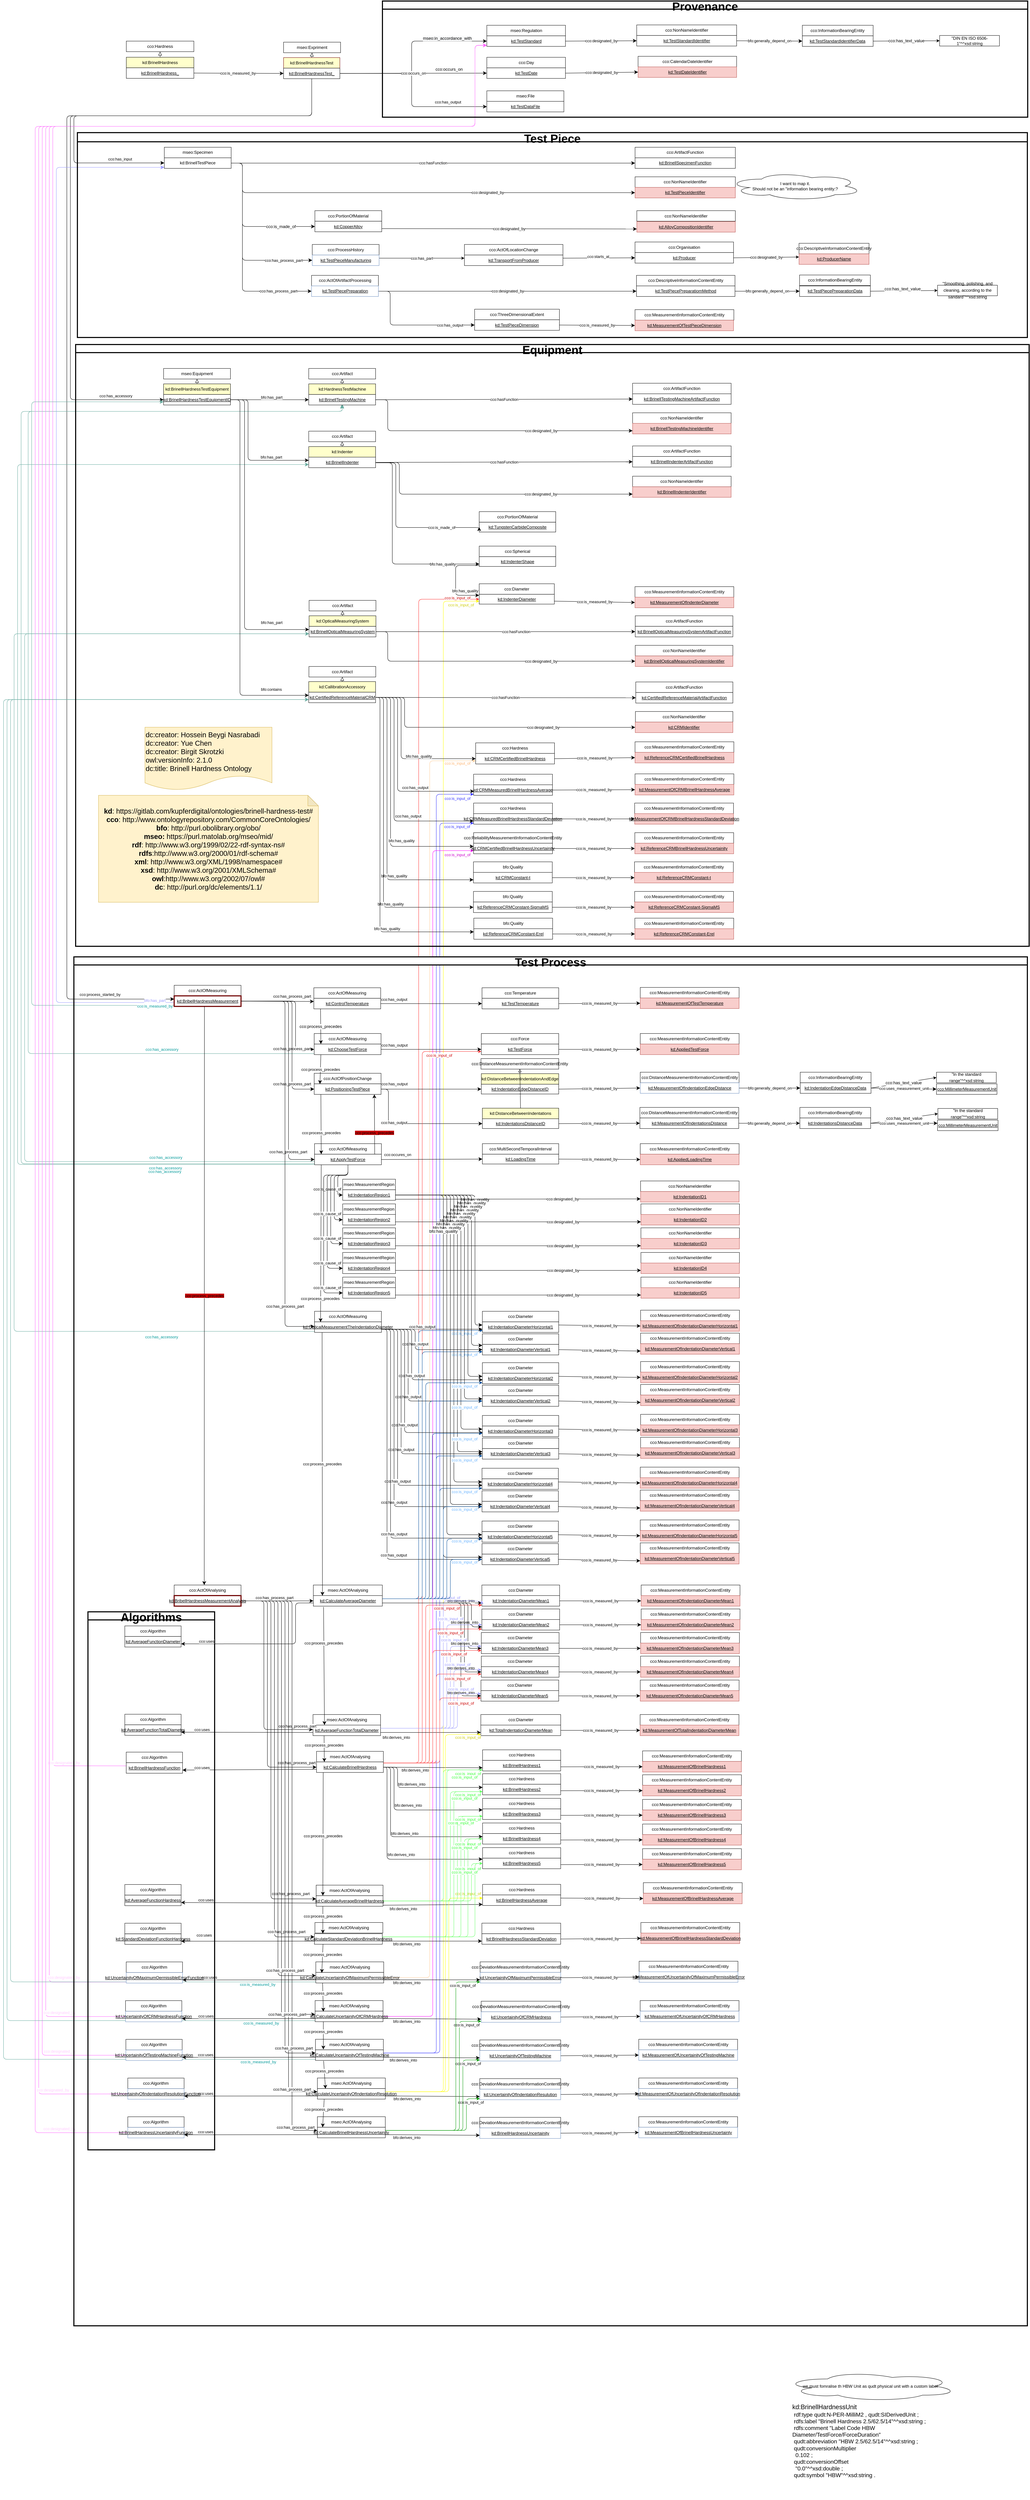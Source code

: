 <mxfile version="20.5.1" type="gitlab">
  <diagram name="Brinell (CCO) 22.10.19 without mapping" id="3rhomC4VvfZKUB2qN9Vk">
    <mxGraphModel dx="1513" dy="5477" grid="1" gridSize="10" guides="1" tooltips="1" connect="1" arrows="1" fold="1" page="1" pageScale="1" pageWidth="850" pageHeight="1100" math="0" shadow="0">
      <root>
        <mxCell id="fDeGnrVTXnE1T36zsoJ_-0" />
        <mxCell id="fDeGnrVTXnE1T36zsoJ_-1" parent="fDeGnrVTXnE1T36zsoJ_-0" />
        <object label="&lt;span style=&quot;&quot;&gt;kd:BrinellHardnessTest&lt;/span&gt;" Type="Class" id="fDeGnrVTXnE1T36zsoJ_-2">
          <mxCell style="rounded=0;whiteSpace=wrap;html=1;snapToPoint=1;points=[[0.1,0],[0.2,0],[0.3,0],[0.4,0],[0.5,0],[0.6,0],[0.7,0],[0.8,0],[0.9,0],[0,0.1],[0,0.3],[0,0.5],[0,0.7],[0,0.9],[0.1,1],[0.2,1],[0.3,1],[0.4,1],[0.5,1],[0.6,1],[0.7,1],[0.8,1],[0.9,1],[1,0.1],[1,0.3],[1,0.5],[1,0.7],[1,0.9]];strokeColor=#6F0000;fillColor=#FFFFCC;" parent="fDeGnrVTXnE1T36zsoJ_-1" vertex="1">
            <mxGeometry x="3426" y="-3075.36" width="160" height="30" as="geometry" />
          </mxCell>
        </object>
        <object label="&lt;span style=&quot;font-size: 12px ; background-color: rgb(248 , 249 , 250)&quot;&gt;mseo:in_accordance_with&lt;/span&gt;" Type="ObjectProperty" id="fDeGnrVTXnE1T36zsoJ_-3">
          <mxCell style="endArrow=classic;html=1;exitX=1;exitY=0.5;exitDx=0;exitDy=0;endSize=8;fontFamily=Helvetica;entryX=0;entryY=0.5;entryDx=0;entryDy=0;edgeStyle=orthogonalEdgeStyle;" parent="fDeGnrVTXnE1T36zsoJ_-1" source="fDeGnrVTXnE1T36zsoJ_-19" target="fDeGnrVTXnE1T36zsoJ_-43" edge="1">
            <mxGeometry x="0.557" y="8" width="50" height="50" relative="1" as="geometry">
              <mxPoint x="2866" y="-3091.36" as="sourcePoint" />
              <mxPoint x="3086" y="-3092.36" as="targetPoint" />
              <Array as="points">
                <mxPoint x="3790" y="-3030" />
                <mxPoint x="3790" y="-3122" />
              </Array>
              <mxPoint as="offset" />
            </mxGeometry>
          </mxCell>
        </object>
        <object label="&lt;span style=&quot;font-family: helvetica;&quot;&gt;cco:has_output&lt;/span&gt;" Type="ObjectProperty" id="fDeGnrVTXnE1T36zsoJ_-4">
          <mxCell style="endArrow=classic;html=1;entryX=0;entryY=0.5;entryDx=0;entryDy=0;endSize=8;fontFamily=Helvetica;rounded=1;exitX=1;exitY=0.5;exitDx=0;exitDy=0;edgeStyle=orthogonalEdgeStyle;" parent="fDeGnrVTXnE1T36zsoJ_-1" source="fDeGnrVTXnE1T36zsoJ_-19" target="fDeGnrVTXnE1T36zsoJ_-50" edge="1">
            <mxGeometry x="0.569" y="13" width="50" height="50" relative="1" as="geometry">
              <mxPoint x="2867" y="-3091.36" as="sourcePoint" />
              <mxPoint x="3472" y="-2985.36" as="targetPoint" />
              <Array as="points">
                <mxPoint x="3790" y="-3030" />
                <mxPoint x="3790" y="-2936" />
              </Array>
              <mxPoint as="offset" />
            </mxGeometry>
          </mxCell>
        </object>
        <object label="&lt;font&gt;cco:has_input&lt;/font&gt;" Type="ObjectProperty" id="fDeGnrVTXnE1T36zsoJ_-5">
          <mxCell style="endArrow=classic;html=1;exitX=0.5;exitY=1;exitDx=0;exitDy=0;entryX=0;entryY=0.5;entryDx=0;entryDy=0;endSize=8;fontFamily=Helvetica;edgeStyle=orthogonalEdgeStyle;" parent="fDeGnrVTXnE1T36zsoJ_-1" source="fDeGnrVTXnE1T36zsoJ_-19" target="fDeGnrVTXnE1T36zsoJ_-96" edge="1">
            <mxGeometry x="0.783" y="11" width="50" height="50" relative="1" as="geometry">
              <mxPoint x="2868" y="-3045.36" as="sourcePoint" />
              <mxPoint x="3088" y="-2775.36" as="targetPoint" />
              <Array as="points">
                <mxPoint x="3506" y="-2910" />
                <mxPoint x="2830" y="-2910" />
                <mxPoint x="2830" y="-2776" />
                <mxPoint x="3087" y="-2776" />
              </Array>
              <mxPoint x="1" as="offset" />
            </mxGeometry>
          </mxCell>
        </object>
        <object label="&lt;span style=&quot;&quot;&gt;&lt;font color=&quot;#009999&quot;&gt;cco:has_accessory&lt;/font&gt;&lt;/span&gt;" Type="ObjectProperty" id="fDeGnrVTXnE1T36zsoJ_-6">
          <mxCell style="endArrow=classic;html=1;endSize=8;fontFamily=Helvetica;strokeColor=#67AB9F;exitX=0;exitY=0.9;exitDx=0;exitDy=0;entryX=0.5;entryY=1;entryDx=0;entryDy=0;edgeStyle=orthogonalEdgeStyle;" parent="fDeGnrVTXnE1T36zsoJ_-1" source="zEKmnXVoGQU01m5jf622-139" target="fDeGnrVTXnE1T36zsoJ_-146" edge="1">
            <mxGeometry x="-0.782" y="22" width="50" height="50" relative="1" as="geometry">
              <mxPoint x="3506" y="60.64" as="sourcePoint" />
              <mxPoint x="3110" y="-1240.18" as="targetPoint" />
              <Array as="points">
                <mxPoint x="2680" y="68" />
                <mxPoint x="2680" y="-2070" />
                <mxPoint x="3593" y="-2070" />
              </Array>
              <mxPoint as="offset" />
            </mxGeometry>
          </mxCell>
        </object>
        <object label="&lt;span style=&quot;font-family: helvetica;&quot;&gt;cco:process_started_by&lt;/span&gt;" Type="ObjectProperty" id="fDeGnrVTXnE1T36zsoJ_-7">
          <mxCell style="endArrow=classic;html=1;endSize=8;fontFamily=Helvetica;exitX=0.5;exitY=1;exitDx=0;exitDy=0;edgeStyle=orthogonalEdgeStyle;" parent="fDeGnrVTXnE1T36zsoJ_-1" source="fDeGnrVTXnE1T36zsoJ_-19" edge="1">
            <mxGeometry x="0.883" y="13" width="50" height="50" relative="1" as="geometry">
              <mxPoint x="3610" y="-2996.18" as="sourcePoint" />
              <mxPoint x="3115" y="-400" as="targetPoint" />
              <Array as="points">
                <mxPoint x="3506" y="-2910" />
                <mxPoint x="2810" y="-2910" />
                <mxPoint x="2810" y="-400" />
                <mxPoint x="3115" y="-400" />
              </Array>
              <mxPoint as="offset" />
            </mxGeometry>
          </mxCell>
        </object>
        <object label="&lt;span style=&quot;&quot;&gt;&lt;font color=&quot;#009999&quot;&gt;cco:has_accessory&lt;/font&gt;&lt;/span&gt;" Type="ObjectProperty" id="fDeGnrVTXnE1T36zsoJ_-8">
          <mxCell style="endArrow=classic;html=1;endSize=8;fontFamily=Helvetica;strokeColor=#67AB9F;exitX=0;exitY=0.9;exitDx=0;exitDy=0;entryX=0;entryY=0.7;entryDx=0;entryDy=0;edgeStyle=orthogonalEdgeStyle;" parent="fDeGnrVTXnE1T36zsoJ_-1" source="zEKmnXVoGQU01m5jf622-163" target="fDeGnrVTXnE1T36zsoJ_-147" edge="1">
            <mxGeometry x="-0.763" y="16" width="50" height="50" relative="1" as="geometry">
              <mxPoint x="3506" y="261.64" as="sourcePoint" />
              <mxPoint x="3110" y="-575.18" as="targetPoint" />
              <Array as="points">
                <mxPoint x="2660" y="544" />
                <mxPoint x="2660" y="-1438" />
              </Array>
              <mxPoint as="offset" />
            </mxGeometry>
          </mxCell>
        </object>
        <object label="&lt;span style=&quot;color: rgb(204, 0, 0); font-family: helvetica;&quot;&gt;cco:is_input_of&lt;/span&gt;" Type="ObjectProperty" id="fDeGnrVTXnE1T36zsoJ_-9">
          <mxCell style="endArrow=none;html=1;endSize=8;fontFamily=Helvetica;entryX=1;entryY=0.1;entryDx=0;entryDy=0;strokeColor=#FF3333;exitX=0;exitY=0.5;exitDx=0;exitDy=0;startArrow=classic;startFill=1;endFill=0;edgeStyle=orthogonalEdgeStyle;" parent="fDeGnrVTXnE1T36zsoJ_-1" source="fDeGnrVTXnE1T36zsoJ_-189" target="zEKmnXVoGQU01m5jf622-116" edge="1">
            <mxGeometry x="-0.965" y="-4" width="50" height="50" relative="1" as="geometry">
              <mxPoint x="3694" y="-678.36" as="sourcePoint" />
              <mxPoint x="3706" y="318.64" as="targetPoint" />
              <Array as="points">
                <mxPoint x="3810" y="-1536" />
                <mxPoint x="3810" y="1771" />
              </Array>
              <mxPoint as="offset" />
            </mxGeometry>
          </mxCell>
        </object>
        <object label="&lt;span style=&quot;font-family: helvetica;&quot;&gt;&lt;font color=&quot;#ffb570&quot;&gt;cco:is_input_of&lt;/font&gt;&lt;/span&gt;" Type="ObjectProperty" id="fDeGnrVTXnE1T36zsoJ_-10">
          <mxCell style="endArrow=none;html=1;endSize=8;fontFamily=Helvetica;exitX=0;exitY=0.7;exitDx=0;exitDy=0;endFill=0;startArrow=classic;startFill=1;entryX=1;entryY=0.5;entryDx=0;entryDy=0;strokeColor=#FFCC99;edgeStyle=orthogonalEdgeStyle;" parent="fDeGnrVTXnE1T36zsoJ_-1" source="fDeGnrVTXnE1T36zsoJ_-185" target="zEKmnXVoGQU01m5jf622-233" edge="1">
            <mxGeometry x="-0.972" y="7" width="50" height="50" relative="1" as="geometry">
              <mxPoint x="3877" y="1700.64" as="sourcePoint" />
              <mxPoint x="3710" y="1580.82" as="targetPoint" />
              <mxPoint as="offset" />
            </mxGeometry>
          </mxCell>
        </object>
        <object label="&lt;span style=&quot;font-family: helvetica;&quot;&gt;&lt;font color=&quot;#3333ff&quot;&gt;cco:is_input_of&lt;/font&gt;&lt;/span&gt;" Type="ObjectProperty" id="fDeGnrVTXnE1T36zsoJ_-11">
          <mxCell style="endArrow=none;html=1;endSize=8;fontFamily=Helvetica;entryX=1;entryY=0.3;entryDx=0;entryDy=0;exitX=0;exitY=0.9;exitDx=0;exitDy=0;strokeColor=#3333FF;endFill=0;startArrow=classic;startFill=1;edgeStyle=orthogonalEdgeStyle;" parent="fDeGnrVTXnE1T36zsoJ_-1" source="fDeGnrVTXnE1T36zsoJ_-184" target="zEKmnXVoGQU01m5jf622-239" edge="1">
            <mxGeometry x="-0.976" y="12" width="50" height="50" relative="1" as="geometry">
              <mxPoint x="3876" y="1805.64" as="sourcePoint" />
              <mxPoint x="3750" y="2028.64" as="targetPoint" />
              <Array as="points">
                <mxPoint x="3860" y="-982" />
                <mxPoint x="3860" y="2595" />
              </Array>
              <mxPoint as="offset" />
            </mxGeometry>
          </mxCell>
        </object>
        <object label="&lt;span style=&quot;font-family: helvetica;&quot;&gt;&lt;font color=&quot;#3333ff&quot;&gt;cco:is_input_of&lt;/font&gt;&lt;/span&gt;" Type="ObjectProperty" id="fDeGnrVTXnE1T36zsoJ_-12">
          <mxCell style="endArrow=none;html=1;endSize=8;fontFamily=Helvetica;exitX=0;exitY=0.9;exitDx=0;exitDy=0;strokeColor=#3333FF;endFill=0;startArrow=classic;startFill=1;entryX=1;entryY=0.3;entryDx=0;entryDy=0;edgeStyle=orthogonalEdgeStyle;" parent="fDeGnrVTXnE1T36zsoJ_-1" source="fDeGnrVTXnE1T36zsoJ_-183" target="zEKmnXVoGQU01m5jf622-239" edge="1">
            <mxGeometry x="-0.975" y="10" width="50" height="50" relative="1" as="geometry">
              <mxPoint x="3877" y="1918.64" as="sourcePoint" />
              <mxPoint x="3710" y="1580.82" as="targetPoint" />
              <Array as="points">
                <mxPoint x="3870" y="-900" />
                <mxPoint x="3870" y="2595" />
              </Array>
              <mxPoint as="offset" />
            </mxGeometry>
          </mxCell>
        </object>
        <object label="&lt;span style=&quot;&quot;&gt;&lt;font color=&quot;#009999&quot;&gt;cco:has_accessory&lt;/font&gt;&lt;/span&gt;" Type="ObjectProperty" id="fDeGnrVTXnE1T36zsoJ_-13">
          <mxCell style="endArrow=classic;html=1;endSize=8;fontFamily=Helvetica;entryX=0;entryY=0.7;entryDx=0;entryDy=0;strokeColor=#67AB9F;exitX=0;exitY=0.9;exitDx=0;exitDy=0;edgeStyle=orthogonalEdgeStyle;" parent="fDeGnrVTXnE1T36zsoJ_-1" source="zEKmnXVoGQU01m5jf622-139" target="fDeGnrVTXnE1T36zsoJ_-172" edge="1">
            <mxGeometry x="-0.767" y="10" width="50" height="50" relative="1" as="geometry">
              <mxPoint x="3506" y="60.64" as="sourcePoint" />
              <mxPoint x="3306" y="-1230.36" as="targetPoint" />
              <Array as="points">
                <mxPoint x="3514" y="70" />
                <mxPoint x="2670" y="70" />
                <mxPoint x="2670" y="-1919" />
              </Array>
              <mxPoint as="offset" />
            </mxGeometry>
          </mxCell>
        </object>
        <object label="&lt;font color=&quot;#009999&quot;&gt;cco:has_accessory&lt;/font&gt;" Type="ObjectProperty" id="fDeGnrVTXnE1T36zsoJ_-14">
          <mxCell style="endArrow=classic;html=1;endSize=8;fontFamily=Helvetica;entryX=0.5;entryY=0.9;entryDx=0;entryDy=0;strokeColor=#67AB9F;exitX=0;exitY=0.9;exitDx=0;exitDy=0;entryPerimeter=0;edgeStyle=orthogonalEdgeStyle;" parent="fDeGnrVTXnE1T36zsoJ_-1" source="zEKmnXVoGQU01m5jf622-147" target="fDeGnrVTXnE1T36zsoJ_-146" edge="1">
            <mxGeometry x="-0.756" y="-12" width="50" height="50" relative="1" as="geometry">
              <mxPoint x="3505" y="-246.36" as="sourcePoint" />
              <mxPoint x="3116" y="-1046.18" as="targetPoint" />
              <Array as="points">
                <mxPoint x="2700" y="-245" />
                <mxPoint x="2700" y="-2070" />
                <mxPoint x="3593" y="-2070" />
              </Array>
              <mxPoint as="offset" />
            </mxGeometry>
          </mxCell>
        </object>
        <object label="&lt;span style=&quot;&quot;&gt;&lt;font color=&quot;#009999&quot;&gt;cco:has_accessory&lt;/font&gt;&lt;/span&gt;" Type="ObjectProperty" id="fDeGnrVTXnE1T36zsoJ_-15">
          <mxCell style="endArrow=classic;html=1;endSize=8;fontFamily=Helvetica;strokeColor=#67AB9F;exitX=0;exitY=0.7;exitDx=0;exitDy=0;entryX=0;entryY=0.7;entryDx=0;entryDy=0;edgeStyle=orthogonalEdgeStyle;" parent="fDeGnrVTXnE1T36zsoJ_-1" source="zEKmnXVoGQU01m5jf622-139" target="fDeGnrVTXnE1T36zsoJ_-147" edge="1">
            <mxGeometry x="-0.73" y="-12" width="50" height="50" relative="1" as="geometry">
              <mxPoint x="3505" y="-133.36" as="sourcePoint" />
              <mxPoint x="3100" y="-557.18" as="targetPoint" />
              <Array as="points">
                <mxPoint x="2690" y="62" />
                <mxPoint x="2690" y="-1438" />
              </Array>
              <mxPoint as="offset" />
            </mxGeometry>
          </mxCell>
        </object>
        <object label="&lt;font&gt;kd:BrinellHardness&lt;/font&gt;" Type="Class" id="fDeGnrVTXnE1T36zsoJ_-16">
          <mxCell style="rounded=0;whiteSpace=wrap;html=1;snapToPoint=1;points=[[0.1,0],[0.2,0],[0.3,0],[0.4,0],[0.5,0],[0.6,0],[0.7,0],[0.8,0],[0.9,0],[0,0.1],[0,0.3],[0,0.5],[0,0.7],[0,0.9],[0.1,1],[0.2,1],[0.3,1],[0.4,1],[0.5,1],[0.6,1],[0.7,1],[0.8,1],[0.9,1],[1,0.1],[1,0.3],[1,0.5],[1,0.7],[1,0.9]];fillColor=#FFFFCC;" parent="fDeGnrVTXnE1T36zsoJ_-1" vertex="1">
            <mxGeometry x="2979" y="-3076.36" width="192" height="30" as="geometry" />
          </mxCell>
        </object>
        <object label="&lt;u&gt;kd:BrinellHardness_&lt;/u&gt;" Type="Individual" id="fDeGnrVTXnE1T36zsoJ_-17">
          <mxCell style="rounded=0;whiteSpace=wrap;html=1;snapToPoint=1;points=[[0.1,0],[0.2,0],[0.3,0],[0.4,0],[0.5,0],[0.6,0],[0.7,0],[0.8,0],[0.9,0],[0,0.1],[0,0.3],[0,0.5],[0,0.7],[0,0.9],[0.1,1],[0.2,1],[0.3,1],[0.4,1],[0.5,1],[0.6,1],[0.7,1],[0.8,1],[0.9,1],[1,0.1],[1,0.3],[1,0.5],[1,0.7],[1,0.9]];strokeWidth=1;strokeColor=#000000;" parent="fDeGnrVTXnE1T36zsoJ_-1" vertex="1">
            <mxGeometry x="2979" y="-3046.36" width="192" height="30" as="geometry" />
          </mxCell>
        </object>
        <object label="&lt;span style=&quot;font-family: &amp;quot;helvetica&amp;quot;&quot;&gt;&lt;font&gt;cco:is_measured_by&lt;/font&gt;&lt;/span&gt;" Type="ObjectProperty" id="fDeGnrVTXnE1T36zsoJ_-18">
          <mxCell style="endArrow=classic;html=1;endSize=8;fontFamily=Helvetica;entryX=0;entryY=0.5;entryDx=0;entryDy=0;exitX=1;exitY=0.5;exitDx=0;exitDy=0;" parent="fDeGnrVTXnE1T36zsoJ_-1" source="fDeGnrVTXnE1T36zsoJ_-17" target="fDeGnrVTXnE1T36zsoJ_-19" edge="1">
            <mxGeometry x="-0.015" width="50" height="50" relative="1" as="geometry">
              <mxPoint x="3341" y="-3025.36" as="sourcePoint" />
              <mxPoint x="3431" y="-3025.36" as="targetPoint" />
              <mxPoint as="offset" />
            </mxGeometry>
          </mxCell>
        </object>
        <object label="&lt;u&gt;kd:BrinellHardness&lt;span style=&quot;font-family: &amp;#34;arial&amp;#34; ; text-align: left ; background-color: rgb(255 , 255 , 255)&quot;&gt;Test_&lt;br&gt;&lt;/span&gt;&lt;/u&gt;" Type="Individual" id="fDeGnrVTXnE1T36zsoJ_-19">
          <mxCell style="rounded=0;whiteSpace=wrap;html=1;snapToPoint=1;points=[[0.1,0],[0.2,0],[0.3,0],[0.4,0],[0.5,0],[0.6,0],[0.7,0],[0.8,0],[0.9,0],[0,0.1],[0,0.3],[0,0.5],[0,0.7],[0,0.9],[0.1,1],[0.2,1],[0.3,1],[0.4,1],[0.5,1],[0.6,1],[0.7,1],[0.8,1],[0.9,1],[1,0.1],[1,0.3],[1,0.5],[1,0.7],[1,0.9]];strokeWidth=1;strokeColor=#000000;" parent="fDeGnrVTXnE1T36zsoJ_-1" vertex="1">
            <mxGeometry x="3426" y="-3045.36" width="160" height="30" as="geometry" />
          </mxCell>
        </object>
        <object label="&lt;span style=&quot;font-family: &amp;quot;helvetica&amp;quot;&quot;&gt;&lt;font&gt;cco:occurs_on&lt;/font&gt;&lt;/span&gt;" Type="ObjectProperty" id="fDeGnrVTXnE1T36zsoJ_-20">
          <mxCell style="endArrow=classic;html=1;exitX=1;exitY=0.5;exitDx=0;exitDy=0;endSize=8;fontFamily=Helvetica;edgeStyle=orthogonalEdgeStyle;entryX=0;entryY=0.5;entryDx=0;entryDy=0;" parent="fDeGnrVTXnE1T36zsoJ_-1" source="fDeGnrVTXnE1T36zsoJ_-19" target="fDeGnrVTXnE1T36zsoJ_-59" edge="1">
            <mxGeometry width="50" height="50" relative="1" as="geometry">
              <mxPoint x="2867" y="-3091.36" as="sourcePoint" />
              <mxPoint x="3087" y="-3002.18" as="targetPoint" />
              <Array as="points">
                <mxPoint x="3586" y="-3031" />
              </Array>
            </mxGeometry>
          </mxCell>
        </object>
        <mxCell id="fDeGnrVTXnE1T36zsoJ_-21" value="&lt;span style=&quot;font-family: &amp;quot;helvetica&amp;quot;&quot;&gt;&lt;font&gt;cco:occurs_on&lt;/font&gt;&lt;/span&gt;" style="text;html=1;align=center;verticalAlign=middle;resizable=0;points=[];labelBackgroundColor=#ffffff;fontFamily=Helvetica;" parent="fDeGnrVTXnE1T36zsoJ_-20" vertex="1" connectable="0">
          <mxGeometry x="-0.127" relative="1" as="geometry">
            <mxPoint x="127" y="-12" as="offset" />
          </mxGeometry>
        </mxCell>
        <object label="&lt;span style=&quot;font-family: &amp;quot;helvetica&amp;quot;&quot;&gt;&lt;font color=&quot;#ffccff&quot;&gt;cco:designated_by&lt;/font&gt;&lt;/span&gt;" Type="ObjectProperty" id="fDeGnrVTXnE1T36zsoJ_-22">
          <mxCell style="endArrow=classic;html=1;endSize=8;fontFamily=Helvetica;entryX=0;entryY=0.9;entryDx=0;entryDy=0;strokeColor=#FF66FF;exitX=0;exitY=0.3;exitDx=0;exitDy=0;edgeStyle=orthogonalEdgeStyle;" parent="fDeGnrVTXnE1T36zsoJ_-1" source="zEKmnXVoGQU01m5jf622-286" target="fDeGnrVTXnE1T36zsoJ_-43" edge="1">
            <mxGeometry x="-0.944" y="-9" width="50" height="50" relative="1" as="geometry">
              <mxPoint x="2700" y="537.64" as="sourcePoint" />
              <mxPoint x="4900" y="-2056.18" as="targetPoint" />
              <Array as="points">
                <mxPoint x="2770" y="1779" />
                <mxPoint x="2770" y="-2880" />
                <mxPoint x="3970" y="-2880" />
                <mxPoint x="3970" y="-3110" />
              </Array>
              <mxPoint as="offset" />
            </mxGeometry>
          </mxCell>
        </object>
        <object label="&lt;span style=&quot;font-family: &amp;quot;helvetica&amp;quot;&quot;&gt;&lt;font color=&quot;#ffccff&quot;&gt;cco:designated_by&lt;/font&gt;&lt;/span&gt;" Type="ObjectProperty" id="fDeGnrVTXnE1T36zsoJ_-23">
          <mxCell style="endArrow=classic;html=1;endSize=8;fontFamily=Helvetica;entryX=0;entryY=0.9;entryDx=0;entryDy=0;strokeColor=#FF66FF;exitX=0;exitY=0.5;exitDx=0;exitDy=0;edgeStyle=orthogonalEdgeStyle;" parent="fDeGnrVTXnE1T36zsoJ_-1" source="zEKmnXVoGQU01m5jf622-304" target="fDeGnrVTXnE1T36zsoJ_-43" edge="1">
            <mxGeometry x="-0.948" y="-11" width="50" height="50" relative="1" as="geometry">
              <mxPoint x="2980" y="1473.82" as="sourcePoint" />
              <mxPoint x="3516" y="-2184.36" as="targetPoint" />
              <Array as="points">
                <mxPoint x="2720" y="2821" />
                <mxPoint x="2720" y="-2880" />
                <mxPoint x="3970" y="-2880" />
                <mxPoint x="3970" y="-3110" />
              </Array>
              <mxPoint as="offset" />
            </mxGeometry>
          </mxCell>
        </object>
        <object label="&lt;span style=&quot;font-family: &amp;quot;helvetica&amp;quot;&quot;&gt;&lt;font color=&quot;#ffccff&quot;&gt;cco:designated_by&lt;/font&gt;&lt;/span&gt;" Type="ObjectProperty" id="fDeGnrVTXnE1T36zsoJ_-24">
          <mxCell style="endArrow=classic;html=1;endSize=8;fontFamily=Helvetica;entryX=0;entryY=0.9;entryDx=0;entryDy=0;strokeColor=#FF66FF;exitX=0;exitY=0.5;exitDx=0;exitDy=0;edgeStyle=orthogonalEdgeStyle;" parent="fDeGnrVTXnE1T36zsoJ_-1" source="zEKmnXVoGQU01m5jf622-302" target="fDeGnrVTXnE1T36zsoJ_-43" edge="1">
            <mxGeometry x="-0.942" y="-11" width="50" height="50" relative="1" as="geometry">
              <mxPoint x="2994.5" y="1473.0" as="sourcePoint" />
              <mxPoint x="3526" y="-2174.36" as="targetPoint" />
              <Array as="points">
                <mxPoint x="2730" y="2711" />
                <mxPoint x="2730" y="-2880" />
                <mxPoint x="3970" y="-2880" />
                <mxPoint x="3970" y="-3110" />
              </Array>
              <mxPoint as="offset" />
            </mxGeometry>
          </mxCell>
        </object>
        <object label="&lt;span style=&quot;font-family: &amp;quot;helvetica&amp;quot;&quot;&gt;&lt;font color=&quot;#ffccff&quot;&gt;cco:designated_by&lt;/font&gt;&lt;/span&gt;" Type="ObjectProperty" id="fDeGnrVTXnE1T36zsoJ_-25">
          <mxCell style="endArrow=classic;html=1;endSize=8;fontFamily=Helvetica;entryX=0;entryY=0.9;entryDx=0;entryDy=0;strokeColor=#FF66FF;exitX=0;exitY=0.5;exitDx=0;exitDy=0;edgeStyle=orthogonalEdgeStyle;" parent="fDeGnrVTXnE1T36zsoJ_-1" source="zEKmnXVoGQU01m5jf622-300" target="fDeGnrVTXnE1T36zsoJ_-43" edge="1">
            <mxGeometry x="-0.948" y="-11" width="50" height="50" relative="1" as="geometry">
              <mxPoint x="2994.5" y="1363.0" as="sourcePoint" />
              <mxPoint x="3536" y="-2164.36" as="targetPoint" />
              <Array as="points">
                <mxPoint x="2740" y="2601" />
                <mxPoint x="2740" y="-2880" />
                <mxPoint x="3970" y="-2880" />
                <mxPoint x="3970" y="-3110" />
              </Array>
              <mxPoint as="offset" />
            </mxGeometry>
          </mxCell>
        </object>
        <object label="&lt;span style=&quot;font-family: &amp;quot;helvetica&amp;quot;&quot;&gt;&lt;font color=&quot;#ffccff&quot;&gt;cco:designated_by&lt;/font&gt;&lt;/span&gt;" Type="ObjectProperty" id="fDeGnrVTXnE1T36zsoJ_-26">
          <mxCell style="endArrow=classic;html=1;endSize=8;fontFamily=Helvetica;entryX=0;entryY=0.9;entryDx=0;entryDy=0;strokeColor=#FF66FF;exitX=0;exitY=0.5;exitDx=0;exitDy=0;edgeStyle=orthogonalEdgeStyle;" parent="fDeGnrVTXnE1T36zsoJ_-1" source="zEKmnXVoGQU01m5jf622-298" target="fDeGnrVTXnE1T36zsoJ_-43" edge="1">
            <mxGeometry x="-0.947" y="-11" width="50" height="50" relative="1" as="geometry">
              <mxPoint x="2989" y="1253.0" as="sourcePoint" />
              <mxPoint x="3546" y="-2154.36" as="targetPoint" />
              <Array as="points">
                <mxPoint x="2750" y="2491" />
                <mxPoint x="2750" y="-2880" />
                <mxPoint x="3970" y="-2880" />
                <mxPoint x="3970" y="-3110" />
              </Array>
              <mxPoint as="offset" />
            </mxGeometry>
          </mxCell>
        </object>
        <object label="&lt;span style=&quot;font-family: &amp;quot;helvetica&amp;quot;&quot;&gt;&lt;font color=&quot;#ffccff&quot;&gt;cco:designated_by&lt;/font&gt;&lt;/span&gt;" Type="ObjectProperty" id="fDeGnrVTXnE1T36zsoJ_-27">
          <mxCell style="endArrow=classic;html=1;endSize=8;fontFamily=Helvetica;entryX=0;entryY=0.9;entryDx=0;entryDy=0;strokeColor=#FF66FF;exitX=0;exitY=0.9;exitDx=0;exitDy=0;edgeStyle=orthogonalEdgeStyle;" parent="fDeGnrVTXnE1T36zsoJ_-1" source="zEKmnXVoGQU01m5jf622-296" target="fDeGnrVTXnE1T36zsoJ_-43" edge="1">
            <mxGeometry x="-0.949" y="-13" width="50" height="50" relative="1" as="geometry">
              <mxPoint x="2999" y="1073.82" as="sourcePoint" />
              <mxPoint x="3556" y="-2144.36" as="targetPoint" />
              <Array as="points">
                <mxPoint x="2760" y="2393" />
                <mxPoint x="2760" y="-2880" />
                <mxPoint x="3970" y="-2880" />
                <mxPoint x="3970" y="-3110" />
              </Array>
              <mxPoint as="offset" />
            </mxGeometry>
          </mxCell>
        </object>
        <object label="&lt;span style=&quot;font-family: helvetica;&quot;&gt;&lt;font color=&quot;#cccc00&quot;&gt;cco:is_input_of&lt;/font&gt;&lt;/span&gt;" Type="ObjectProperty" id="fDeGnrVTXnE1T36zsoJ_-28">
          <mxCell style="endArrow=none;html=1;endSize=8;fontFamily=Helvetica;entryX=1;entryY=0.3;entryDx=0;entryDy=0;exitX=0;exitY=0.7;exitDx=0;exitDy=0;endFill=0;startArrow=classic;startFill=1;strokeColor=#FFFF00;edgeStyle=orthogonalEdgeStyle;" parent="fDeGnrVTXnE1T36zsoJ_-1" source="fDeGnrVTXnE1T36zsoJ_-189" target="zEKmnXVoGQU01m5jf622-242" edge="1">
            <mxGeometry x="-0.977" y="11" width="50" height="50" relative="1" as="geometry">
              <mxPoint x="3889" y="592.0" as="sourcePoint" />
              <mxPoint x="3711.5" y="1447.82" as="targetPoint" />
              <Array as="points">
                <mxPoint x="3880" y="-1531" />
                <mxPoint x="3880" y="2705" />
              </Array>
              <mxPoint as="offset" />
            </mxGeometry>
          </mxCell>
        </object>
        <object label="&lt;span style=&quot;font-family: helvetica;&quot;&gt;&lt;font color=&quot;#cc00cc&quot;&gt;cco:is_input_of&lt;/font&gt;&lt;/span&gt;" Type="ObjectProperty" id="fDeGnrVTXnE1T36zsoJ_-29">
          <mxCell style="endArrow=none;html=1;endSize=8;fontFamily=Helvetica;exitX=0;exitY=0.7;exitDx=0;exitDy=0;endFill=0;startArrow=classic;startFill=1;entryX=1;entryY=0.5;entryDx=0;entryDy=0;strokeColor=#FF00FF;edgeStyle=orthogonalEdgeStyle;" parent="fDeGnrVTXnE1T36zsoJ_-1" source="fDeGnrVTXnE1T36zsoJ_-202" target="zEKmnXVoGQU01m5jf622-236" edge="1">
            <mxGeometry x="-0.974" y="12" width="50" height="50" relative="1" as="geometry">
              <mxPoint x="3886.0" y="1654.82" as="sourcePoint" />
              <mxPoint x="3707" y="1117.82" as="targetPoint" />
              <Array as="points">
                <mxPoint x="3850" y="-822" />
                <mxPoint x="3850" y="2491" />
              </Array>
              <mxPoint as="offset" />
            </mxGeometry>
          </mxCell>
        </object>
        <object label="&lt;font&gt;cco:has_accessory&lt;/font&gt;" Type="ObjectProperty" id="fDeGnrVTXnE1T36zsoJ_-30">
          <mxCell style="endArrow=classic;html=1;exitX=0.5;exitY=1;exitDx=0;exitDy=0;endSize=8;fontFamily=Helvetica;edgeStyle=orthogonalEdgeStyle;entryX=0;entryY=0.5;entryDx=0;entryDy=0;" parent="fDeGnrVTXnE1T36zsoJ_-1" source="fDeGnrVTXnE1T36zsoJ_-19" target="fDeGnrVTXnE1T36zsoJ_-253" edge="1">
            <mxGeometry x="0.854" y="11" width="50" height="50" relative="1" as="geometry">
              <mxPoint x="2878" y="-2742.36" as="sourcePoint" />
              <mxPoint x="3098" y="-2472.36" as="targetPoint" />
              <Array as="points">
                <mxPoint x="3506" y="-2910" />
                <mxPoint x="2820" y="-2910" />
                <mxPoint x="2820" y="-2103" />
              </Array>
              <mxPoint as="offset" />
            </mxGeometry>
          </mxCell>
        </object>
        <object label="&lt;span style=&quot;font-family: helvetica;&quot;&gt;&lt;font color=&quot;#009999&quot;&gt;cco:is_measured_by&lt;/font&gt;&lt;/span&gt;" Type="ObjectProperty" id="fDeGnrVTXnE1T36zsoJ_-31">
          <mxCell style="endArrow=classic;html=1;endSize=8;fontFamily=Helvetica;entryX=0;entryY=0.7;entryDx=0;entryDy=0;strokeColor=#67AB9F;exitX=0;exitY=0.9;exitDx=0;exitDy=0;edgeStyle=orthogonalEdgeStyle;" parent="fDeGnrVTXnE1T36zsoJ_-1" source="zEKmnXVoGQU01m5jf622-88" target="fDeGnrVTXnE1T36zsoJ_-253" edge="1">
            <mxGeometry x="-0.956" y="2" width="50" height="50" relative="1" as="geometry">
              <mxPoint x="3515" y="-236.36" as="sourcePoint" />
              <mxPoint x="3515.5" y="-1870.36" as="targetPoint" />
              <Array as="points">
                <mxPoint x="2710" y="-382" />
                <mxPoint x="2710" y="-2097" />
              </Array>
              <mxPoint as="offset" />
            </mxGeometry>
          </mxCell>
        </object>
        <object label="" Type="SubClassOf" id="fDeGnrVTXnE1T36zsoJ_-32">
          <mxCell style="endArrow=block;html=1;endFill=0;endSize=8;arcSize=0;rounded=0;exitX=0.5;exitY=0;exitDx=0;exitDy=0;entryX=0.5;entryY=1;entryDx=0;entryDy=0;" parent="fDeGnrVTXnE1T36zsoJ_-1" source="fDeGnrVTXnE1T36zsoJ_-2" target="fDeGnrVTXnE1T36zsoJ_-34" edge="1">
            <mxGeometry width="50" height="50" relative="1" as="geometry">
              <mxPoint x="3342.429" y="-2828.894" as="sourcePoint" />
              <mxPoint x="3603.727" y="-2829.784" as="targetPoint" />
            </mxGeometry>
          </mxCell>
        </object>
        <object label="&lt;font&gt;cco:Hardness&lt;/font&gt;" Type="Class" id="fDeGnrVTXnE1T36zsoJ_-33">
          <mxCell style="rounded=0;whiteSpace=wrap;html=1;snapToPoint=1;points=[[0.1,0],[0.2,0],[0.3,0],[0.4,0],[0.5,0],[0.6,0],[0.7,0],[0.8,0],[0.9,0],[0,0.1],[0,0.3],[0,0.5],[0,0.7],[0,0.9],[0.1,1],[0.2,1],[0.3,1],[0.4,1],[0.5,1],[0.6,1],[0.7,1],[0.8,1],[0.9,1],[1,0.1],[1,0.3],[1,0.5],[1,0.7],[1,0.9]];" parent="fDeGnrVTXnE1T36zsoJ_-1" vertex="1">
            <mxGeometry x="2979" y="-3122.18" width="192" height="30" as="geometry" />
          </mxCell>
        </object>
        <object label="&lt;span style=&quot;font-family: &amp;#34;helvetica&amp;#34; ; background-color: rgb(255 , 255 , 255)&quot;&gt;&lt;font&gt;&lt;/font&gt;&lt;/span&gt;&lt;span&gt;mseo:Expriment&lt;/span&gt;" Type="Class" id="fDeGnrVTXnE1T36zsoJ_-34">
          <mxCell style="rounded=0;whiteSpace=wrap;html=1;snapToPoint=1;points=[[0.1,0],[0.2,0],[0.3,0],[0.4,0],[0.5,0],[0.6,0],[0.7,0],[0.8,0],[0.9,0],[0,0.1],[0,0.3],[0,0.5],[0,0.7],[0,0.9],[0.1,1],[0.2,1],[0.3,1],[0.4,1],[0.5,1],[0.6,1],[0.7,1],[0.8,1],[0.9,1],[1,0.1],[1,0.3],[1,0.5],[1,0.7],[1,0.9]];" parent="fDeGnrVTXnE1T36zsoJ_-1" vertex="1">
            <mxGeometry x="3426" y="-3119.18" width="162" height="30" as="geometry" />
          </mxCell>
        </object>
        <object label="" Type="SubClassOf" id="fDeGnrVTXnE1T36zsoJ_-35">
          <mxCell style="endArrow=block;html=1;endFill=0;endSize=8;arcSize=0;rounded=0;exitX=0.5;exitY=0;exitDx=0;exitDy=0;entryX=0.5;entryY=1;entryDx=0;entryDy=0;" parent="fDeGnrVTXnE1T36zsoJ_-1" source="fDeGnrVTXnE1T36zsoJ_-16" target="fDeGnrVTXnE1T36zsoJ_-33" edge="1">
            <mxGeometry width="50" height="50" relative="1" as="geometry">
              <mxPoint x="3105" y="-3086.36" as="sourcePoint" />
              <mxPoint x="3106" y="-3125.18" as="targetPoint" />
            </mxGeometry>
          </mxCell>
        </object>
        <object label="&lt;span style=&quot;font-family: helvetica;&quot;&gt;&lt;font color=&quot;#9999ff&quot;&gt;bfo:has_part&lt;/font&gt;&lt;/span&gt;" Type="ObjectProperty" id="fDeGnrVTXnE1T36zsoJ_-37">
          <mxCell style="endArrow=classic;html=1;endSize=8;fontFamily=Helvetica;entryX=0;entryY=0.9;entryDx=0;entryDy=0;strokeColor=#9999FF;exitX=-0.001;exitY=0.637;exitDx=0;exitDy=0;edgeStyle=orthogonalEdgeStyle;exitPerimeter=0;" parent="fDeGnrVTXnE1T36zsoJ_-1" source="zEKmnXVoGQU01m5jf622-88" target="fDeGnrVTXnE1T36zsoJ_-96" edge="1">
            <mxGeometry x="-0.964" y="-6" width="50" height="50" relative="1" as="geometry">
              <mxPoint x="3103" y="-456.18" as="sourcePoint" />
              <mxPoint x="3103" y="-1943.36" as="targetPoint" />
              <Array as="points">
                <mxPoint x="2780" y="-390" />
                <mxPoint x="2780" y="-2763" />
              </Array>
              <mxPoint as="offset" />
            </mxGeometry>
          </mxCell>
        </object>
        <object label="&lt;span style=&quot;&quot;&gt;&lt;font color=&quot;#009999&quot;&gt;cco:is_measured_by&lt;/font&gt;&lt;/span&gt;" Type="ObjectProperty" id="fDeGnrVTXnE1T36zsoJ_-38">
          <mxCell style="endArrow=classic;html=1;endSize=8;fontFamily=Helvetica;strokeColor=#67AB9F;exitX=0;exitY=0.9;exitDx=0;exitDy=0;entryX=0;entryY=0.7;entryDx=0;entryDy=0;edgeStyle=orthogonalEdgeStyle;" parent="fDeGnrVTXnE1T36zsoJ_-1" source="zEKmnXVoGQU01m5jf622-233" target="fDeGnrVTXnE1T36zsoJ_-215" edge="1">
            <mxGeometry x="-0.938" y="7" width="50" height="50" relative="1" as="geometry">
              <mxPoint x="3516" y="70.64" as="sourcePoint" />
              <mxPoint x="3505" y="-1039.18" as="targetPoint" />
              <Array as="points">
                <mxPoint x="2650" y="2393" />
                <mxPoint x="2650" y="-1251" />
              </Array>
              <mxPoint as="offset" />
            </mxGeometry>
          </mxCell>
        </object>
        <object label="&lt;span style=&quot;&quot;&gt;&lt;font color=&quot;#009999&quot;&gt;cco:is_measured_by&lt;/font&gt;&lt;/span&gt;" Type="ObjectProperty" id="fDeGnrVTXnE1T36zsoJ_-39">
          <mxCell style="endArrow=classic;html=1;endSize=8;fontFamily=Helvetica;strokeColor=#67AB9F;exitX=0;exitY=0.9;exitDx=0;exitDy=0;entryX=0;entryY=0.7;entryDx=0;entryDy=0;edgeStyle=orthogonalEdgeStyle;" parent="fDeGnrVTXnE1T36zsoJ_-1" source="zEKmnXVoGQU01m5jf622-236" target="fDeGnrVTXnE1T36zsoJ_-215" edge="1">
            <mxGeometry x="-0.944" y="7" width="50" height="50" relative="1" as="geometry">
              <mxPoint x="3514" y="1117.82" as="sourcePoint" />
              <mxPoint x="3510" y="-1039.18" as="targetPoint" />
              <Array as="points">
                <mxPoint x="2640" y="2503" />
                <mxPoint x="2640" y="-1251" />
              </Array>
              <mxPoint as="offset" />
            </mxGeometry>
          </mxCell>
        </object>
        <object label="&lt;span style=&quot;&quot;&gt;&lt;font color=&quot;#009999&quot;&gt;cco:is_measured_by&lt;/font&gt;&lt;/span&gt;" Type="ObjectProperty" id="fDeGnrVTXnE1T36zsoJ_-40">
          <mxCell style="endArrow=classic;html=1;endSize=8;fontFamily=Helvetica;strokeColor=#67AB9F;exitX=0;exitY=0.9;exitDx=0;exitDy=0;entryX=0;entryY=0.7;entryDx=0;entryDy=0;edgeStyle=orthogonalEdgeStyle;" parent="fDeGnrVTXnE1T36zsoJ_-1" source="zEKmnXVoGQU01m5jf622-239" target="fDeGnrVTXnE1T36zsoJ_-215" edge="1">
            <mxGeometry x="-0.942" y="7" width="50" height="50" relative="1" as="geometry">
              <mxPoint x="3512" y="1227.82" as="sourcePoint" />
              <mxPoint x="3515.5" y="-1030.36" as="targetPoint" />
              <Array as="points">
                <mxPoint x="2630" y="2613" />
                <mxPoint x="2630" y="-1251" />
              </Array>
              <mxPoint as="offset" />
            </mxGeometry>
          </mxCell>
        </object>
        <mxCell id="fDeGnrVTXnE1T36zsoJ_-41" value="Provenance" style="swimlane;strokeWidth=3;startSize=23;fontSize=33;" parent="fDeGnrVTXnE1T36zsoJ_-1" vertex="1">
          <mxGeometry x="3707" y="-3236" width="1834" height="330" as="geometry">
            <mxRectangle x="4300" y="-3530" width="100" height="23" as="alternateBounds" />
          </mxGeometry>
        </mxCell>
        <object label="mseo:Regulation" Type="Class" id="fDeGnrVTXnE1T36zsoJ_-42">
          <mxCell style="rounded=0;whiteSpace=wrap;html=1;snapToPoint=1;points=[[0.1,0],[0.2,0],[0.3,0],[0.4,0],[0.5,0],[0.6,0],[0.7,0],[0.8,0],[0.9,0],[0,0.1],[0,0.3],[0,0.5],[0,0.7],[0,0.9],[0.1,1],[0.2,1],[0.3,1],[0.4,1],[0.5,1],[0.6,1],[0.7,1],[0.8,1],[0.9,1],[1,0.1],[1,0.3],[1,0.5],[1,0.7],[1,0.9]];fontFamily=Helvetica;" parent="fDeGnrVTXnE1T36zsoJ_-41" vertex="1">
            <mxGeometry x="296.67" y="68.82" width="223.5" height="30" as="geometry" />
          </mxCell>
        </object>
        <object label="&lt;font style=&quot;letter-spacing: 0px ; direction: ltr ; line-height: 14.4px ; opacity: 1&quot;&gt;kd:&lt;/font&gt;&lt;font style=&quot;letter-spacing: 0px ; direction: ltr ; line-height: 14.4px ; opacity: 1&quot;&gt;TestStandard&lt;/font&gt;" Type="Individual" id="fDeGnrVTXnE1T36zsoJ_-43">
          <mxCell style="rounded=0;whiteSpace=wrap;html=1;snapToPoint=1;points=[[0.1,0],[0.2,0],[0.3,0],[0.4,0],[0.5,0],[0.6,0],[0.7,0],[0.8,0],[0.9,0],[0,0.1],[0,0.3],[0,0.5],[0,0.7],[0,0.9],[0.1,1],[0.2,1],[0.3,1],[0.4,1],[0.5,1],[0.6,1],[0.7,1],[0.8,1],[0.9,1],[1,0.1],[1,0.3],[1,0.5],[1,0.7],[1,0.9]];fontFamily=Helvetica;fontStyle=4;" parent="fDeGnrVTXnE1T36zsoJ_-41" vertex="1">
            <mxGeometry x="296.67" y="98.82" width="223.5" height="30" as="geometry" />
          </mxCell>
        </object>
        <object label="&lt;span style=&quot;font-family: &amp;quot;helvetica&amp;quot; ; background-color: rgb(255 , 255 , 255)&quot;&gt;&lt;font&gt;cco:NonNameIdentifier&lt;/font&gt;&lt;/span&gt;" Type="Class" id="fDeGnrVTXnE1T36zsoJ_-44">
          <mxCell style="rounded=0;whiteSpace=wrap;html=1;snapToPoint=1;points=[[0.1,0],[0.2,0],[0.3,0],[0.4,0],[0.5,0],[0.6,0],[0.7,0],[0.8,0],[0.9,0],[0,0.1],[0,0.3],[0,0.5],[0,0.7],[0,0.9],[0.1,1],[0.2,1],[0.3,1],[0.4,1],[0.5,1],[0.6,1],[0.7,1],[0.8,1],[0.9,1],[1,0.1],[1,0.3],[1,0.5],[1,0.7],[1,0.9]];fontFamily=Helvetica;" parent="fDeGnrVTXnE1T36zsoJ_-41" vertex="1">
            <mxGeometry x="722.67" y="67.82" width="284" height="30" as="geometry" />
          </mxCell>
        </object>
        <object label="&lt;span&gt;kd:TestStandardIdentifier&lt;/span&gt;" Type="Individual" id="fDeGnrVTXnE1T36zsoJ_-45">
          <mxCell style="rounded=0;whiteSpace=wrap;html=1;snapToPoint=1;points=[[0.1,0],[0.2,0],[0.3,0],[0.4,0],[0.5,0],[0.6,0],[0.7,0],[0.8,0],[0.9,0],[0,0.1],[0,0.3],[0,0.5],[0,0.7],[0,0.9],[0.1,1],[0.2,1],[0.3,1],[0.4,1],[0.5,1],[0.6,1],[0.7,1],[0.8,1],[0.9,1],[1,0.1],[1,0.3],[1,0.5],[1,0.7],[1,0.9]];fontFamily=Helvetica;fontStyle=4;" parent="fDeGnrVTXnE1T36zsoJ_-41" vertex="1">
            <mxGeometry x="722.67" y="97.82" width="284" height="30" as="geometry" />
          </mxCell>
        </object>
        <object label="&lt;span style=&quot;font-family: &amp;quot;helvetica&amp;quot;&quot;&gt;&lt;font&gt;cco:designated_by&lt;/font&gt;&lt;/span&gt;" Type="ObjectProperty" id="fDeGnrVTXnE1T36zsoJ_-46">
          <mxCell style="endArrow=classic;html=1;exitX=1;exitY=0.5;exitDx=0;exitDy=0;entryX=0;entryY=0.5;entryDx=0;entryDy=0;endSize=8;fontFamily=Helvetica;" parent="fDeGnrVTXnE1T36zsoJ_-41" source="fDeGnrVTXnE1T36zsoJ_-43" target="fDeGnrVTXnE1T36zsoJ_-45" edge="1">
            <mxGeometry width="50" height="50" relative="1" as="geometry">
              <mxPoint x="-415.33" y="110.23" as="sourcePoint" />
              <mxPoint x="-275.33" y="110.73" as="targetPoint" />
            </mxGeometry>
          </mxCell>
        </object>
        <object label="&lt;span style=&quot;font-family: &amp;quot;helvetica&amp;quot; ; background-color: rgb(255 , 255 , 255)&quot;&gt;&lt;font&gt;cco:CalendarDateIdentifier&lt;/font&gt;&lt;/span&gt;" Type="Class" id="fDeGnrVTXnE1T36zsoJ_-47">
          <mxCell style="rounded=0;whiteSpace=wrap;html=1;snapToPoint=1;points=[[0.1,0],[0.2,0],[0.3,0],[0.4,0],[0.5,0],[0.6,0],[0.7,0],[0.8,0],[0.9,0],[0,0.1],[0,0.3],[0,0.5],[0,0.7],[0,0.9],[0.1,1],[0.2,1],[0.3,1],[0.4,1],[0.5,1],[0.6,1],[0.7,1],[0.8,1],[0.9,1],[1,0.1],[1,0.3],[1,0.5],[1,0.7],[1,0.9]];fontFamily=Helvetica;" parent="fDeGnrVTXnE1T36zsoJ_-41" vertex="1">
            <mxGeometry x="726.55" y="157" width="280.12" height="30" as="geometry" />
          </mxCell>
        </object>
        <object label="&lt;span&gt;kd:TestDateIdentifier&lt;/span&gt;" Type="Individual" id="fDeGnrVTXnE1T36zsoJ_-48">
          <mxCell style="rounded=0;whiteSpace=wrap;html=1;snapToPoint=1;points=[[0.1,0],[0.2,0],[0.3,0],[0.4,0],[0.5,0],[0.6,0],[0.7,0],[0.8,0],[0.9,0],[0,0.1],[0,0.3],[0,0.5],[0,0.7],[0,0.9],[0.1,1],[0.2,1],[0.3,1],[0.4,1],[0.5,1],[0.6,1],[0.7,1],[0.8,1],[0.9,1],[1,0.1],[1,0.3],[1,0.5],[1,0.7],[1,0.9]];fontFamily=Helvetica;fontStyle=4;fillColor=#f8cecc;strokeColor=#b85450;" parent="fDeGnrVTXnE1T36zsoJ_-41" vertex="1">
            <mxGeometry x="726.55" y="187" width="280.12" height="30" as="geometry" />
          </mxCell>
        </object>
        <object label="&lt;font face=&quot;helvetica&quot;&gt;mseo:File&lt;/font&gt;" Type="Class" id="fDeGnrVTXnE1T36zsoJ_-49">
          <mxCell style="rounded=0;whiteSpace=wrap;html=1;snapToPoint=1;points=[[0.1,0],[0.2,0],[0.3,0],[0.4,0],[0.5,0],[0.6,0],[0.7,0],[0.8,0],[0.9,0],[0,0.1],[0,0.3],[0,0.5],[0,0.7],[0,0.9],[0.1,1],[0.2,1],[0.3,1],[0.4,1],[0.5,1],[0.6,1],[0.7,1],[0.8,1],[0.9,1],[1,0.1],[1,0.3],[1,0.5],[1,0.7],[1,0.9]];fontFamily=Helvetica;" parent="fDeGnrVTXnE1T36zsoJ_-41" vertex="1">
            <mxGeometry x="296.67" y="255" width="219" height="30" as="geometry" />
          </mxCell>
        </object>
        <object label="&lt;span&gt;kd:TestDataFile&lt;/span&gt;" Type="Individual" id="fDeGnrVTXnE1T36zsoJ_-50">
          <mxCell style="rounded=0;whiteSpace=wrap;html=1;snapToPoint=1;points=[[0.1,0],[0.2,0],[0.3,0],[0.4,0],[0.5,0],[0.6,0],[0.7,0],[0.8,0],[0.9,0],[0,0.1],[0,0.3],[0,0.5],[0,0.7],[0,0.9],[0.1,1],[0.2,1],[0.3,1],[0.4,1],[0.5,1],[0.6,1],[0.7,1],[0.8,1],[0.9,1],[1,0.1],[1,0.3],[1,0.5],[1,0.7],[1,0.9]];fontFamily=Helvetica;fontStyle=4;" parent="fDeGnrVTXnE1T36zsoJ_-41" vertex="1">
            <mxGeometry x="296.67" y="285" width="219" height="30" as="geometry" />
          </mxCell>
        </object>
        <object label="&lt;span style=&quot;font-family: &amp;quot;helvetica&amp;quot;&quot;&gt;&lt;font&gt;cco:designated_by&lt;/font&gt;&lt;/span&gt;" Type="ObjectProperty" id="fDeGnrVTXnE1T36zsoJ_-51">
          <mxCell style="endArrow=classic;html=1;exitX=1;exitY=0.5;exitDx=0;exitDy=0;entryX=0;entryY=0.5;entryDx=0;entryDy=0;endSize=8;fontFamily=Helvetica;rounded=1;" parent="fDeGnrVTXnE1T36zsoJ_-41" source="fDeGnrVTXnE1T36zsoJ_-59" target="fDeGnrVTXnE1T36zsoJ_-48" edge="1">
            <mxGeometry width="50" height="50" relative="1" as="geometry">
              <mxPoint x="-525.33" y="35.82" as="sourcePoint" />
              <mxPoint x="-385.33" y="36.32" as="targetPoint" />
            </mxGeometry>
          </mxCell>
        </object>
        <object label="&lt;span style=&quot;font-family: &amp;#34;helvetica&amp;#34;&quot;&gt;&lt;font style=&quot;font-size: 12px&quot;&gt;&quot;DIN EN ISO 6506-1&quot;^^xsd:string&lt;/font&gt;&lt;/span&gt;" Type="DataValue" id="fDeGnrVTXnE1T36zsoJ_-52">
          <mxCell style="rounded=0;whiteSpace=wrap;html=1;snapToPoint=1;fontFamily=Helvetica;" parent="fDeGnrVTXnE1T36zsoJ_-41" vertex="1">
            <mxGeometry x="1583.67" y="97.82" width="170" height="30" as="geometry" />
          </mxCell>
        </object>
        <object label="&lt;span style=&quot;font-family: &amp;quot;helvetica&amp;quot;&quot;&gt;&lt;font&gt;cco:has_text_value&lt;/font&gt;&lt;/span&gt;" Type="DatatypeProperty" id="fDeGnrVTXnE1T36zsoJ_-53">
          <mxCell style="rounded=0;orthogonalLoop=1;jettySize=auto;html=1;fontSize=12;fontFamily=Helvetica;entryX=0;entryY=0.5;entryDx=0;entryDy=0;exitX=1;exitY=0.5;exitDx=0;exitDy=0;" parent="fDeGnrVTXnE1T36zsoJ_-41" source="fDeGnrVTXnE1T36zsoJ_-63" target="fDeGnrVTXnE1T36zsoJ_-52" edge="1">
            <mxGeometry relative="1" as="geometry">
              <mxPoint x="1559.67" as="sourcePoint" />
            </mxGeometry>
          </mxCell>
        </object>
        <object label="&lt;span style=&quot;font-family: &amp;quot;helvetica&amp;quot; ; background-color: rgb(255 , 255 , 255)&quot;&gt;&lt;font&gt;cco:Day&lt;/font&gt;&lt;/span&gt;" Type="Class" id="fDeGnrVTXnE1T36zsoJ_-58">
          <mxCell style="rounded=0;whiteSpace=wrap;html=1;snapToPoint=1;points=[[0.1,0],[0.2,0],[0.3,0],[0.4,0],[0.5,0],[0.6,0],[0.7,0],[0.8,0],[0.9,0],[0,0.1],[0,0.3],[0,0.5],[0,0.7],[0,0.9],[0.1,1],[0.2,1],[0.3,1],[0.4,1],[0.5,1],[0.6,1],[0.7,1],[0.8,1],[0.9,1],[1,0.1],[1,0.3],[1,0.5],[1,0.7],[1,0.9]];fontFamily=Helvetica;" parent="fDeGnrVTXnE1T36zsoJ_-41" vertex="1">
            <mxGeometry x="296.67" y="159.82" width="223.5" height="30" as="geometry" />
          </mxCell>
        </object>
        <object label="&lt;font style=&quot;letter-spacing: 0px ; direction: ltr ; line-height: 14.4px ; opacity: 1&quot;&gt;kd:&lt;/font&gt;&lt;font style=&quot;letter-spacing: 0px ; direction: ltr ; line-height: 14.4px ; opacity: 1&quot;&gt;TestDate&lt;/font&gt;" Type="Individual" id="fDeGnrVTXnE1T36zsoJ_-59">
          <mxCell style="rounded=0;whiteSpace=wrap;html=1;snapToPoint=1;points=[[0.1,0],[0.2,0],[0.3,0],[0.4,0],[0.5,0],[0.6,0],[0.7,0],[0.8,0],[0.9,0],[0,0.1],[0,0.3],[0,0.5],[0,0.7],[0,0.9],[0.1,1],[0.2,1],[0.3,1],[0.4,1],[0.5,1],[0.6,1],[0.7,1],[0.8,1],[0.9,1],[1,0.1],[1,0.3],[1,0.5],[1,0.7],[1,0.9]];fontFamily=Helvetica;fontStyle=4;" parent="fDeGnrVTXnE1T36zsoJ_-41" vertex="1">
            <mxGeometry x="296.67" y="189.82" width="223.5" height="30" as="geometry" />
          </mxCell>
        </object>
        <object label="&lt;font&gt;cco:InformationBearingEntity&lt;/font&gt;" Type="Class" id="fDeGnrVTXnE1T36zsoJ_-62">
          <mxCell style="rounded=0;whiteSpace=wrap;html=1;snapToPoint=1;points=[[0.1,0],[0.2,0],[0.3,0],[0.4,0],[0.5,0],[0.6,0],[0.7,0],[0.8,0],[0.9,0],[0,0.1],[0,0.3],[0,0.5],[0,0.7],[0,0.9],[0.1,1],[0.2,1],[0.3,1],[0.4,1],[0.5,1],[0.6,1],[0.7,1],[0.8,1],[0.9,1],[1,0.1],[1,0.3],[1,0.5],[1,0.7],[1,0.9]];fontFamily=Helvetica;" parent="fDeGnrVTXnE1T36zsoJ_-41" vertex="1">
            <mxGeometry x="1193.41" y="68.82" width="201.26" height="30" as="geometry" />
          </mxCell>
        </object>
        <object label="&lt;u&gt;&lt;font style=&quot;letter-spacing: 0px ; font-family: &amp;quot;helvetica&amp;quot; ; direction: ltr ; line-height: 19.2px ; opacity: 1&quot;&gt;kd:&lt;/font&gt;&lt;/u&gt;TestStandardIdentifier&lt;u&gt;&lt;font style=&quot;letter-spacing: 0px ; font-family: &amp;quot;helvetica&amp;quot; ; direction: ltr ; line-height: 19.2px ; opacity: 1&quot;&gt;Data&lt;/font&gt;&lt;/u&gt;" Type="Individual" id="fDeGnrVTXnE1T36zsoJ_-63">
          <mxCell style="rounded=0;whiteSpace=wrap;html=1;snapToPoint=1;points=[[0.1,0],[0.2,0],[0.3,0],[0.4,0],[0.5,0],[0.6,0],[0.7,0],[0.8,0],[0.9,0],[0,0.1],[0,0.3],[0,0.5],[0,0.7],[0,0.9],[0.1,1],[0.2,1],[0.3,1],[0.4,1],[0.5,1],[0.6,1],[0.7,1],[0.8,1],[0.9,1],[1,0.1],[1,0.3],[1,0.5],[1,0.7],[1,0.9]];fontFamily=Helvetica;fontStyle=4;" parent="fDeGnrVTXnE1T36zsoJ_-41" vertex="1">
            <mxGeometry x="1193.41" y="98.82" width="201.26" height="30" as="geometry" />
          </mxCell>
        </object>
        <object label="&lt;span style=&quot;font-family: helvetica;&quot;&gt;bfo:generally_depend_on&lt;/span&gt;" Type="ObjectProperty" id="fDeGnrVTXnE1T36zsoJ_-64">
          <mxCell style="endArrow=classic;html=1;exitX=1;exitY=0.5;exitDx=0;exitDy=0;endSize=8;fontFamily=Helvetica;rounded=1;entryX=0;entryY=0.5;entryDx=0;entryDy=0;" parent="fDeGnrVTXnE1T36zsoJ_-41" source="fDeGnrVTXnE1T36zsoJ_-45" target="fDeGnrVTXnE1T36zsoJ_-63" edge="1">
            <mxGeometry width="50" height="50" relative="1" as="geometry">
              <mxPoint x="976.67" y="113.82" as="sourcePoint" />
              <mxPoint x="1095.41" y="153.32" as="targetPoint" />
            </mxGeometry>
          </mxCell>
        </object>
        <mxCell id="fDeGnrVTXnE1T36zsoJ_-76" value="Test Piece" style="swimlane;strokeWidth=3;fontSize=33;startSize=26;" parent="fDeGnrVTXnE1T36zsoJ_-1" vertex="1">
          <mxGeometry x="2840" y="-2862.18" width="2700" height="582.18" as="geometry">
            <mxRectangle x="3430" y="-3920" width="100" height="23" as="alternateBounds" />
          </mxGeometry>
        </mxCell>
        <object label="&lt;span style=&quot;&quot;&gt;mseo:Specimen&lt;/span&gt;" Type="Class" id="fDeGnrVTXnE1T36zsoJ_-77">
          <mxCell style="rounded=0;whiteSpace=wrap;html=1;snapToPoint=1;points=[[0.1,0],[0.2,0],[0.3,0],[0.4,0],[0.5,0],[0.6,0],[0.7,0],[0.8,0],[0.9,0],[0,0.1],[0,0.3],[0,0.5],[0,0.7],[0,0.9],[0.1,1],[0.2,1],[0.3,1],[0.4,1],[0.5,1],[0.6,1],[0.7,1],[0.8,1],[0.9,1],[1,0.1],[1,0.3],[1,0.5],[1,0.7],[1,0.9]];fontFamily=Helvetica;fillColor=#FFFFFF;" parent="fDeGnrVTXnE1T36zsoJ_-76" vertex="1">
            <mxGeometry x="247" y="41.64" width="190" height="30" as="geometry" />
          </mxCell>
        </object>
        <object label="&lt;span style=&quot;font-family: helvetica; background-color: rgb(255, 255, 255);&quot;&gt;cco:ArtifactFunction&lt;/span&gt;" Type="Class" id="fDeGnrVTXnE1T36zsoJ_-78">
          <mxCell style="rounded=0;whiteSpace=wrap;html=1;snapToPoint=1;points=[[0.1,0],[0.2,0],[0.3,0],[0.4,0],[0.5,0],[0.6,0],[0.7,0],[0.8,0],[0.9,0],[0,0.1],[0,0.3],[0,0.5],[0,0.7],[0,0.9],[0.1,1],[0.2,1],[0.3,1],[0.4,1],[0.5,1],[0.6,1],[0.7,1],[0.8,1],[0.9,1],[1,0.1],[1,0.3],[1,0.5],[1,0.7],[1,0.9]];" parent="fDeGnrVTXnE1T36zsoJ_-76" vertex="1">
            <mxGeometry x="1585" y="41.64" width="285" height="30" as="geometry" />
          </mxCell>
        </object>
        <object label="&lt;font style=&quot;font-size: 12px&quot;&gt;&lt;font style=&quot;letter-spacing: 0px ; font-family: &amp;quot;helvetica&amp;quot; ; direction: ltr ; line-height: 19.2px ; opacity: 1 ; font-size: 12px&quot;&gt;&lt;u&gt;kd:BrinellSpecimenFunction&lt;/u&gt;&lt;/font&gt;&lt;/font&gt;" Type="Individual" id="fDeGnrVTXnE1T36zsoJ_-79">
          <mxCell style="rounded=0;whiteSpace=wrap;html=1;snapToPoint=1;points=[[0.1,0],[0.2,0],[0.3,0],[0.4,0],[0.5,0],[0.6,0],[0.7,0],[0.8,0],[0.9,0],[0,0.1],[0,0.3],[0,0.5],[0,0.7],[0,0.9],[0.1,1],[0.2,1],[0.3,1],[0.4,1],[0.5,1],[0.6,1],[0.7,1],[0.8,1],[0.9,1],[1,0.1],[1,0.3],[1,0.5],[1,0.7],[1,0.9]];" parent="fDeGnrVTXnE1T36zsoJ_-76" vertex="1">
            <mxGeometry x="1585" y="71.64" width="285" height="30" as="geometry" />
          </mxCell>
        </object>
        <object label="&lt;span style=&quot;font-family: &amp;quot;helvetica&amp;quot; ; background-color: rgb(255 , 255 , 255)&quot;&gt;&lt;font&gt;cco:NonNameIdentifier&lt;/font&gt;&lt;/span&gt;" Type="Class" id="fDeGnrVTXnE1T36zsoJ_-80">
          <mxCell style="rounded=0;whiteSpace=wrap;html=1;snapToPoint=1;points=[[0.1,0],[0.2,0],[0.3,0],[0.4,0],[0.5,0],[0.6,0],[0.7,0],[0.8,0],[0.9,0],[0,0.1],[0,0.3],[0,0.5],[0,0.7],[0,0.9],[0.1,1],[0.2,1],[0.3,1],[0.4,1],[0.5,1],[0.6,1],[0.7,1],[0.8,1],[0.9,1],[1,0.1],[1,0.3],[1,0.5],[1,0.7],[1,0.9]];" parent="fDeGnrVTXnE1T36zsoJ_-76" vertex="1">
            <mxGeometry x="1585" y="125.64" width="285" height="30" as="geometry" />
          </mxCell>
        </object>
        <object label="&lt;font style=&quot;font-size: 12px&quot;&gt;&lt;font style=&quot;letter-spacing: 0px ; font-family: &amp;quot;helvetica&amp;quot; ; direction: ltr ; line-height: 19.2px ; opacity: 1 ; font-size: 12px&quot;&gt;&lt;u&gt;kd:&lt;/u&gt;&lt;/font&gt;&lt;font style=&quot;letter-spacing: 0px ; font-family: &amp;quot;helvetica&amp;quot; ; direction: ltr ; line-height: 19.2px ; opacity: 1 ; font-size: 12px&quot;&gt;&lt;u&gt;TestPieceIdentifier&lt;/u&gt;&lt;/font&gt;&lt;/font&gt;" Type="Individual" id="fDeGnrVTXnE1T36zsoJ_-81">
          <mxCell style="rounded=0;whiteSpace=wrap;html=1;snapToPoint=1;points=[[0.1,0],[0.2,0],[0.3,0],[0.4,0],[0.5,0],[0.6,0],[0.7,0],[0.8,0],[0.9,0],[0,0.1],[0,0.3],[0,0.5],[0,0.7],[0,0.9],[0.1,1],[0.2,1],[0.3,1],[0.4,1],[0.5,1],[0.6,1],[0.7,1],[0.8,1],[0.9,1],[1,0.1],[1,0.3],[1,0.5],[1,0.7],[1,0.9]];strokeWidth=1;strokeColor=#b85450;fillColor=#f8cecc;" parent="fDeGnrVTXnE1T36zsoJ_-76" vertex="1">
            <mxGeometry x="1585" y="155.64" width="285" height="30" as="geometry" />
          </mxCell>
        </object>
        <object label="&lt;font&gt;cco:PortionOfMaterial&lt;/font&gt;" Type="Class" id="fDeGnrVTXnE1T36zsoJ_-82">
          <mxCell style="rounded=0;whiteSpace=wrap;html=1;snapToPoint=1;points=[[0.1,0],[0.2,0],[0.3,0],[0.4,0],[0.5,0],[0.6,0],[0.7,0],[0.8,0],[0.9,0],[0,0.1],[0,0.3],[0,0.5],[0,0.7],[0,0.9],[0.1,1],[0.2,1],[0.3,1],[0.4,1],[0.5,1],[0.6,1],[0.7,1],[0.8,1],[0.9,1],[1,0.1],[1,0.3],[1,0.5],[1,0.7],[1,0.9]];" parent="fDeGnrVTXnE1T36zsoJ_-76" vertex="1">
            <mxGeometry x="675" y="221.82" width="190" height="30" as="geometry" />
          </mxCell>
        </object>
        <object label="&lt;font style=&quot;font-size: 12px&quot;&gt;&lt;font style=&quot;letter-spacing: 0px ; font-family: &amp;quot;helvetica&amp;quot; ; direction: ltr ; line-height: 19.2px ; opacity: 1 ; font-size: 12px&quot;&gt;&lt;u&gt;kd:CopperAlloy&lt;/u&gt;&lt;/font&gt;&lt;/font&gt;" Type="Individual" id="fDeGnrVTXnE1T36zsoJ_-83">
          <mxCell style="rounded=0;whiteSpace=wrap;html=1;snapToPoint=1;points=[[0.1,0],[0.2,0],[0.3,0],[0.4,0],[0.5,0],[0.6,0],[0.7,0],[0.8,0],[0.9,0],[0,0.1],[0,0.3],[0,0.5],[0,0.7],[0,0.9],[0.1,1],[0.2,1],[0.3,1],[0.4,1],[0.5,1],[0.6,1],[0.7,1],[0.8,1],[0.9,1],[1,0.1],[1,0.3],[1,0.5],[1,0.7],[1,0.9]];strokeWidth=1;strokeColor=#000000;" parent="fDeGnrVTXnE1T36zsoJ_-76" vertex="1">
            <mxGeometry x="675" y="251.82" width="190" height="30" as="geometry" />
          </mxCell>
        </object>
        <object label="&lt;font style=&quot;font-size: 12px ; background-color: rgb(255 , 255 , 255)&quot;&gt;cco:&lt;span style=&quot;text-align: left&quot;&gt;ThreeDimensionalExtent&lt;/span&gt;&lt;/font&gt;" Type="Class" id="fDeGnrVTXnE1T36zsoJ_-84">
          <mxCell style="rounded=0;whiteSpace=wrap;html=1;snapToPoint=1;points=[[0.1,0],[0.2,0],[0.3,0],[0.4,0],[0.5,0],[0.6,0],[0.7,0],[0.8,0],[0.9,0],[0,0.1],[0,0.3],[0,0.5],[0,0.7],[0,0.9],[0.1,1],[0.2,1],[0.3,1],[0.4,1],[0.5,1],[0.6,1],[0.7,1],[0.8,1],[0.9,1],[1,0.1],[1,0.3],[1,0.5],[1,0.7],[1,0.9]];" parent="fDeGnrVTXnE1T36zsoJ_-76" vertex="1">
            <mxGeometry x="1129" y="501.82" width="241" height="30" as="geometry" />
          </mxCell>
        </object>
        <object label="&lt;span style=&quot;font-family: &amp;quot;helvetica&amp;quot;&quot;&gt;&lt;font&gt;cco:hasFunction&lt;/font&gt;&lt;/span&gt;" Type="ObjectProperty" id="fDeGnrVTXnE1T36zsoJ_-89">
          <mxCell style="endArrow=classic;html=1;exitX=1;exitY=0.5;exitDx=0;exitDy=0;entryX=0;entryY=0.5;entryDx=0;entryDy=0;endSize=8;fontFamily=Helvetica;" parent="fDeGnrVTXnE1T36zsoJ_-76" source="fDeGnrVTXnE1T36zsoJ_-96" target="fDeGnrVTXnE1T36zsoJ_-79" edge="1">
            <mxGeometry width="50" height="50" relative="1" as="geometry">
              <mxPoint x="437" y="86.64" as="sourcePoint" />
              <mxPoint x="593" y="86.14" as="targetPoint" />
            </mxGeometry>
          </mxCell>
        </object>
        <object label="&lt;span style=&quot;font-family: helvetica;&quot;&gt;cco:designated_by&lt;/span&gt;" Type="ObjectProperty" id="fDeGnrVTXnE1T36zsoJ_-90">
          <mxCell style="endArrow=classic;html=1;exitX=1;exitY=0.5;exitDx=0;exitDy=0;entryX=0;entryY=0.5;entryDx=0;entryDy=0;endSize=8;fontFamily=Helvetica;edgeStyle=elbowEdgeStyle;" parent="fDeGnrVTXnE1T36zsoJ_-76" source="fDeGnrVTXnE1T36zsoJ_-96" target="fDeGnrVTXnE1T36zsoJ_-81" edge="1">
            <mxGeometry x="0.319" width="50" height="50" relative="1" as="geometry">
              <mxPoint x="437" y="86.64" as="sourcePoint" />
              <mxPoint x="642" y="96.64" as="targetPoint" />
              <Array as="points">
                <mxPoint x="469" y="125.82" />
              </Array>
              <mxPoint as="offset" />
            </mxGeometry>
          </mxCell>
        </object>
        <object label="&lt;span style=&quot;font-family: &amp;quot;helvetica&amp;quot;&quot;&gt;&lt;font style=&quot;font-size: 12px&quot;&gt;cco:is_made_of&lt;/font&gt;&lt;/span&gt;" Type="ObjectProperty" id="fDeGnrVTXnE1T36zsoJ_-91">
          <mxCell style="endArrow=classic;html=1;entryX=0;entryY=0.5;entryDx=0;entryDy=0;endSize=8;fontFamily=Helvetica;edgeStyle=elbowEdgeStyle;exitX=1;exitY=0.5;exitDx=0;exitDy=0;" parent="fDeGnrVTXnE1T36zsoJ_-76" source="fDeGnrVTXnE1T36zsoJ_-96" target="fDeGnrVTXnE1T36zsoJ_-83" edge="1">
            <mxGeometry x="0.53" width="50" height="50" relative="1" as="geometry">
              <mxPoint x="437" y="86.64" as="sourcePoint" />
              <mxPoint x="642" y="180.64" as="targetPoint" />
              <Array as="points">
                <mxPoint x="469" y="175.82" />
              </Array>
              <mxPoint x="1" as="offset" />
            </mxGeometry>
          </mxCell>
        </object>
        <object label="&lt;font&gt;cco:DescriptiveInformationContentEntity&lt;/font&gt;" Type="Class" id="fDeGnrVTXnE1T36zsoJ_-92">
          <mxCell style="rounded=0;whiteSpace=wrap;html=1;snapToPoint=1;points=[[0.1,0],[0.2,0],[0.3,0],[0.4,0],[0.5,0],[0.6,0],[0.7,0],[0.8,0],[0.9,0],[0,0.1],[0,0.3],[0,0.5],[0,0.7],[0,0.9],[0.1,1],[0.2,1],[0.3,1],[0.4,1],[0.5,1],[0.6,1],[0.7,1],[0.8,1],[0.9,1],[1,0.1],[1,0.3],[1,0.5],[1,0.7],[1,0.9]];" parent="fDeGnrVTXnE1T36zsoJ_-76" vertex="1">
            <mxGeometry x="2051" y="314.5" width="199" height="30" as="geometry" />
          </mxCell>
        </object>
        <object label="&lt;span style=&quot;font-family: helvetica; background-color: rgb(255, 255, 255);&quot;&gt;cco:NonNameIdentifier&lt;/span&gt;" Type="Class" id="fDeGnrVTXnE1T36zsoJ_-93">
          <mxCell style="rounded=0;whiteSpace=wrap;html=1;snapToPoint=1;points=[[0.1,0],[0.2,0],[0.3,0],[0.4,0],[0.5,0],[0.6,0],[0.7,0],[0.8,0],[0.9,0],[0,0.1],[0,0.3],[0,0.5],[0,0.7],[0,0.9],[0.1,1],[0.2,1],[0.3,1],[0.4,1],[0.5,1],[0.6,1],[0.7,1],[0.8,1],[0.9,1],[1,0.1],[1,0.3],[1,0.5],[1,0.7],[1,0.9]];" parent="fDeGnrVTXnE1T36zsoJ_-76" vertex="1">
            <mxGeometry x="1590" y="221.82" width="280" height="30" as="geometry" />
          </mxCell>
        </object>
        <object label="&lt;span style=&quot;font-family: helvetica;&quot;&gt;cco:designated_by&lt;/span&gt;" Type="ObjectProperty" id="fDeGnrVTXnE1T36zsoJ_-94">
          <mxCell style="endArrow=classic;html=1;exitX=1;exitY=0.7;exitDx=0;exitDy=0;entryX=0;entryY=0.7;entryDx=0;entryDy=0;endSize=8;fontFamily=Helvetica;rounded=1;" parent="fDeGnrVTXnE1T36zsoJ_-76" source="fDeGnrVTXnE1T36zsoJ_-83" target="fDeGnrVTXnE1T36zsoJ_-95" edge="1">
            <mxGeometry width="50" height="50" relative="1" as="geometry">
              <mxPoint x="1246" y="451.82" as="sourcePoint" />
              <mxPoint x="1429" y="272.82" as="targetPoint" />
            </mxGeometry>
          </mxCell>
        </object>
        <object label="&lt;span style=&quot;font-family: &amp;quot;helvetica&amp;quot;&quot;&gt;&lt;font style=&quot;font-size: 12px&quot;&gt;&lt;u&gt;kd:AlloyCompositionIdentifier&lt;/u&gt;&lt;/font&gt;&lt;/span&gt;" Type="Individual" id="fDeGnrVTXnE1T36zsoJ_-95">
          <mxCell style="rounded=0;whiteSpace=wrap;html=1;snapToPoint=1;points=[[0.1,0],[0.2,0],[0.3,0],[0.4,0],[0.5,0],[0.6,0],[0.7,0],[0.8,0],[0.9,0],[0,0.1],[0,0.3],[0,0.5],[0,0.7],[0,0.9],[0.1,1],[0.2,1],[0.3,1],[0.4,1],[0.5,1],[0.6,1],[0.7,1],[0.8,1],[0.9,1],[1,0.1],[1,0.3],[1,0.5],[1,0.7],[1,0.9]];strokeWidth=1;strokeColor=#b85450;fillColor=#f8cecc;" parent="fDeGnrVTXnE1T36zsoJ_-76" vertex="1">
            <mxGeometry x="1590" y="252.82" width="280" height="30" as="geometry" />
          </mxCell>
        </object>
        <object label="&lt;font style=&quot;letter-spacing: 0px ; direction: ltr ; line-height: 14.4px ; opacity: 1&quot;&gt;kd:Brinell&lt;/font&gt;&lt;font style=&quot;letter-spacing: 0px ; direction: ltr ; line-height: 14.4px ; opacity: 1&quot;&gt;TestPiece&lt;/font&gt;" Type="Individual" id="fDeGnrVTXnE1T36zsoJ_-96">
          <mxCell style="rounded=0;whiteSpace=wrap;html=1;snapToPoint=1;points=[[0.1,0],[0.2,0],[0.3,0],[0.4,0],[0.5,0],[0.6,0],[0.7,0],[0.8,0],[0.9,0],[0,0.1],[0,0.3],[0,0.5],[0,0.7],[0,0.9],[0.1,1],[0.2,1],[0.3,1],[0.4,1],[0.5,1],[0.6,1],[0.7,1],[0.8,1],[0.9,1],[1,0.1],[1,0.3],[1,0.5],[1,0.7],[1,0.9]];fontFamily=Helvetica;strokeWidth=1;strokeColor=#000000;" parent="fDeGnrVTXnE1T36zsoJ_-76" vertex="1">
            <mxGeometry x="247" y="71.64" width="190" height="30" as="geometry" />
          </mxCell>
        </object>
        <object label="&lt;font style=&quot;font-size: 12px&quot;&gt;&lt;font style=&quot;letter-spacing: 0px ; font-family: &amp;quot;helvetica&amp;quot; ; direction: ltr ; line-height: 19.2px ; opacity: 1 ; font-size: 12px&quot;&gt;&lt;u&gt;kd:TestPieceDimension&lt;/u&gt;&lt;/font&gt;&lt;/font&gt;" Type="Individual" id="fDeGnrVTXnE1T36zsoJ_-97">
          <mxCell style="rounded=0;whiteSpace=wrap;html=1;snapToPoint=1;points=[[0.1,0],[0.2,0],[0.3,0],[0.4,0],[0.5,0],[0.6,0],[0.7,0],[0.8,0],[0.9,0],[0,0.1],[0,0.3],[0,0.5],[0,0.7],[0,0.9],[0.1,1],[0.2,1],[0.3,1],[0.4,1],[0.5,1],[0.6,1],[0.7,1],[0.8,1],[0.9,1],[1,0.1],[1,0.3],[1,0.5],[1,0.7],[1,0.9]];" parent="fDeGnrVTXnE1T36zsoJ_-76" vertex="1">
            <mxGeometry x="1129" y="531.82" width="241" height="30" as="geometry" />
          </mxCell>
        </object>
        <object label="&lt;span style=&quot;font-family: &amp;quot;helvetica&amp;quot;&quot;&gt;&lt;font style=&quot;font-size: 12px&quot;&gt;&lt;u&gt;kd:ProducerName&lt;/u&gt;&lt;/font&gt;&lt;/span&gt;" Type="Individual" id="fDeGnrVTXnE1T36zsoJ_-98">
          <mxCell style="rounded=0;whiteSpace=wrap;html=1;snapToPoint=1;points=[[0.1,0],[0.2,0],[0.3,0],[0.4,0],[0.5,0],[0.6,0],[0.7,0],[0.8,0],[0.9,0],[0,0.1],[0,0.3],[0,0.5],[0,0.7],[0,0.9],[0.1,1],[0.2,1],[0.3,1],[0.4,1],[0.5,1],[0.6,1],[0.7,1],[0.8,1],[0.9,1],[1,0.1],[1,0.3],[1,0.5],[1,0.7],[1,0.9]];strokeWidth=1;strokeColor=#b85450;fillColor=#f8cecc;" parent="fDeGnrVTXnE1T36zsoJ_-76" vertex="1">
            <mxGeometry x="2051" y="344.5" width="199" height="30" as="geometry" />
          </mxCell>
        </object>
        <object label="&lt;span style=&quot;font-family: &amp;quot;helvetica&amp;quot;&quot;&gt;&lt;font&gt;cco:has_process_part&lt;/font&gt;&lt;/span&gt;" Type="ObjectProperty" id="fDeGnrVTXnE1T36zsoJ_-103">
          <mxCell style="endArrow=classic;html=1;entryX=0;entryY=0.5;entryDx=0;entryDy=0;endSize=8;fontFamily=Helvetica;edgeStyle=elbowEdgeStyle;exitX=1;exitY=0.5;exitDx=0;exitDy=0;" parent="fDeGnrVTXnE1T36zsoJ_-76" source="fDeGnrVTXnE1T36zsoJ_-96" target="fDeGnrVTXnE1T36zsoJ_-144" edge="1">
            <mxGeometry x="0.68" width="50" height="50" relative="1" as="geometry">
              <mxPoint x="447" y="96.64" as="sourcePoint" />
              <mxPoint x="665.5" y="618.64" as="targetPoint" />
              <Array as="points">
                <mxPoint x="469" y="365.82" />
                <mxPoint x="473" y="279.64" />
              </Array>
              <mxPoint as="offset" />
            </mxGeometry>
          </mxCell>
        </object>
        <object label="&lt;font&gt;cco:MeasurementInformationContentEntity&lt;/font&gt;" Type="Class" id="fDeGnrVTXnE1T36zsoJ_-114">
          <mxCell style="rounded=0;whiteSpace=wrap;html=1;snapToPoint=1;points=[[0.1,0],[0.2,0],[0.3,0],[0.4,0],[0.5,0],[0.6,0],[0.7,0],[0.8,0],[0.9,0],[0,0.1],[0,0.3],[0,0.5],[0,0.7],[0,0.9],[0.1,1],[0.2,1],[0.3,1],[0.4,1],[0.5,1],[0.6,1],[0.7,1],[0.8,1],[0.9,1],[1,0.1],[1,0.3],[1,0.5],[1,0.7],[1,0.9]];fontFamily=Helvetica;" parent="fDeGnrVTXnE1T36zsoJ_-76" vertex="1">
            <mxGeometry x="1584.88" y="503.0" width="280.91" height="30" as="geometry" />
          </mxCell>
        </object>
        <object label="&lt;font&gt;cco:is_measured_by&lt;/font&gt;" Type="ObjectProperty" id="fDeGnrVTXnE1T36zsoJ_-118">
          <mxCell style="endArrow=classic;html=1;exitX=1;exitY=0.5;exitDx=0;exitDy=0;endSize=8;fontFamily=Helvetica;rounded=1;entryX=0;entryY=0.5;entryDx=0;entryDy=0;" parent="fDeGnrVTXnE1T36zsoJ_-76" source="fDeGnrVTXnE1T36zsoJ_-97" target="fDeGnrVTXnE1T36zsoJ_-139" edge="1">
            <mxGeometry width="50" height="50" relative="1" as="geometry">
              <mxPoint x="1234" y="537.82" as="sourcePoint" />
              <mxPoint x="1585" y="548.18" as="targetPoint" />
            </mxGeometry>
          </mxCell>
        </object>
        <object label="&lt;font style=&quot;font-size: 12px&quot;&gt;&lt;font style=&quot;letter-spacing: 0px ; font-family: &amp;#34;helvetica&amp;#34; ; direction: ltr ; line-height: 19.2px ; opacity: 1 ; font-size: 12px&quot;&gt;&quot;Smoothing, polishing, and cleaning, according to the sandard&quot;^^&lt;/font&gt;&lt;font style=&quot;letter-spacing: 0px ; font-family: &amp;#34;helvetica&amp;#34; ; direction: ltr ; line-height: 19.2px ; opacity: 1 ; font-size: 12px&quot;&gt;xsd:&lt;/font&gt;&lt;font style=&quot;letter-spacing: 0px ; font-family: &amp;#34;helvetica&amp;#34; ; direction: ltr ; line-height: 19.2px ; opacity: 1 ; font-size: 12px&quot;&gt;string&lt;/font&gt;&lt;/font&gt;" Type="DataValue" id="fDeGnrVTXnE1T36zsoJ_-121">
          <mxCell style="rounded=0;whiteSpace=wrap;html=1;snapToPoint=1;fontFamily=Helvetica;strokeWidth=1;strokeColor=#000000;" parent="fDeGnrVTXnE1T36zsoJ_-76" vertex="1">
            <mxGeometry x="2444.79" y="433.64" width="170" height="30" as="geometry" />
          </mxCell>
        </object>
        <object label="&lt;span style=&quot;font-family: helvetica;&quot;&gt;cco:has_text_value&lt;/span&gt;" Type="DatatypeProperty" id="fDeGnrVTXnE1T36zsoJ_-122">
          <mxCell style="rounded=0;orthogonalLoop=1;jettySize=auto;html=1;fontSize=12;fontFamily=Helvetica;exitX=1;exitY=0.5;exitDx=0;exitDy=0;entryX=0;entryY=0.5;entryDx=0;entryDy=0;" parent="fDeGnrVTXnE1T36zsoJ_-76" source="fDeGnrVTXnE1T36zsoJ_-143" target="fDeGnrVTXnE1T36zsoJ_-121" edge="1">
            <mxGeometry x="-0.044" y="6" relative="1" as="geometry">
              <mxPoint x="2253.79" y="449.64" as="sourcePoint" />
              <mxPoint as="offset" />
            </mxGeometry>
          </mxCell>
        </object>
        <object label="&lt;font&gt;cco:DescriptiveInformationContentEntity&lt;/font&gt;" Type="Class" id="fDeGnrVTXnE1T36zsoJ_-123">
          <mxCell style="rounded=0;whiteSpace=wrap;html=1;snapToPoint=1;points=[[0.1,0],[0.2,0],[0.3,0],[0.4,0],[0.5,0],[0.6,0],[0.7,0],[0.8,0],[0.9,0],[0,0.1],[0,0.3],[0,0.5],[0,0.7],[0,0.9],[0.1,1],[0.2,1],[0.3,1],[0.4,1],[0.5,1],[0.6,1],[0.7,1],[0.8,1],[0.9,1],[1,0.1],[1,0.3],[1,0.5],[1,0.7],[1,0.9]];" parent="fDeGnrVTXnE1T36zsoJ_-76" vertex="1">
            <mxGeometry x="1589" y="405.64" width="280" height="30" as="geometry" />
          </mxCell>
        </object>
        <object label="&lt;font&gt;cco:InformationBearingEntity&lt;/font&gt;" Type="Class" id="fDeGnrVTXnE1T36zsoJ_-124">
          <mxCell style="rounded=0;whiteSpace=wrap;html=1;snapToPoint=1;points=[[0.1,0],[0.2,0],[0.3,0],[0.4,0],[0.5,0],[0.6,0],[0.7,0],[0.8,0],[0.9,0],[0,0.1],[0,0.3],[0,0.5],[0,0.7],[0,0.9],[0.1,1],[0.2,1],[0.3,1],[0.4,1],[0.5,1],[0.6,1],[0.7,1],[0.8,1],[0.9,1],[1,0.1],[1,0.3],[1,0.5],[1,0.7],[1,0.9]];fontFamily=Helvetica;" parent="fDeGnrVTXnE1T36zsoJ_-76" vertex="1">
            <mxGeometry x="2052.53" y="404.64" width="201.26" height="30" as="geometry" />
          </mxCell>
        </object>
        <object label="&lt;span style=&quot;font-family: helvetica;&quot;&gt;bfo:generally_depend_on&lt;/span&gt;" Type="ObjectProperty" id="fDeGnrVTXnE1T36zsoJ_-125">
          <mxCell style="endArrow=classic;html=1;endSize=8;fontFamily=Helvetica;rounded=1;entryX=0;entryY=0.5;entryDx=0;entryDy=0;exitX=1;exitY=0.5;exitDx=0;exitDy=0;" parent="fDeGnrVTXnE1T36zsoJ_-76" source="fDeGnrVTXnE1T36zsoJ_-142" target="fDeGnrVTXnE1T36zsoJ_-143" edge="1">
            <mxGeometry width="50" height="50" relative="1" as="geometry">
              <mxPoint x="1869" y="450.64" as="sourcePoint" />
              <mxPoint x="2052.53" y="449.64" as="targetPoint" />
            </mxGeometry>
          </mxCell>
        </object>
        <object label="&lt;span style=&quot;&quot;&gt;cco:ActOfArtifactProcessing&lt;/span&gt;" Type="Class" id="fDeGnrVTXnE1T36zsoJ_-126">
          <mxCell style="rounded=0;whiteSpace=wrap;html=1;snapToPoint=1;points=[[0.1,0],[0.2,0],[0.3,0],[0.4,0],[0.5,0],[0.6,0],[0.7,0],[0.8,0],[0.9,0],[0,0.1],[0,0.3],[0,0.5],[0,0.7],[0,0.9],[0.1,1],[0.2,1],[0.3,1],[0.4,1],[0.5,1],[0.6,1],[0.7,1],[0.8,1],[0.9,1],[1,0.1],[1,0.3],[1,0.5],[1,0.7],[1,0.9]];" parent="fDeGnrVTXnE1T36zsoJ_-76" vertex="1">
            <mxGeometry x="665.5" y="405.64" width="190" height="30" as="geometry" />
          </mxCell>
        </object>
        <object label="&lt;span style=&quot;font-family: &amp;quot;helvetica&amp;quot;&quot;&gt;&lt;font&gt;cco:has_output&lt;/font&gt;&lt;/span&gt;" Type="ObjectProperty" id="fDeGnrVTXnE1T36zsoJ_-127">
          <mxCell style="endArrow=classic;html=1;exitX=1;exitY=0.5;exitDx=0;exitDy=0;entryX=0;entryY=0.5;entryDx=0;entryDy=0;endSize=8;fontFamily=Helvetica;edgeStyle=elbowEdgeStyle;" parent="fDeGnrVTXnE1T36zsoJ_-76" source="fDeGnrVTXnE1T36zsoJ_-144" target="fDeGnrVTXnE1T36zsoJ_-97" edge="1">
            <mxGeometry x="0.621" width="50" height="50" relative="1" as="geometry">
              <mxPoint x="855.5" y="450.64" as="sourcePoint" />
              <mxPoint x="633" y="176.64" as="targetPoint" />
              <Array as="points">
                <mxPoint x="889" y="507.82" />
              </Array>
              <mxPoint as="offset" />
            </mxGeometry>
          </mxCell>
        </object>
        <object label="&lt;span style=&quot;background-color: rgb(255, 255, 255);&quot;&gt;cco:&lt;/span&gt;&lt;span style=&quot;text-align: left;&quot;&gt;ProcessHistory&lt;/span&gt;" Type="Class" id="fDeGnrVTXnE1T36zsoJ_-128">
          <mxCell style="rounded=0;whiteSpace=wrap;html=1;snapToPoint=1;points=[[0.1,0],[0.2,0],[0.3,0],[0.4,0],[0.5,0],[0.6,0],[0.7,0],[0.8,0],[0.9,0],[0,0.1],[0,0.3],[0,0.5],[0,0.7],[0,0.9],[0.1,1],[0.2,1],[0.3,1],[0.4,1],[0.5,1],[0.6,1],[0.7,1],[0.8,1],[0.9,1],[1,0.1],[1,0.3],[1,0.5],[1,0.7],[1,0.9]];" parent="fDeGnrVTXnE1T36zsoJ_-76" vertex="1">
            <mxGeometry x="667.5" y="317.82" width="190" height="30" as="geometry" />
          </mxCell>
        </object>
        <mxCell id="LJorLniBoPWnoPFTK9NH-3" value="cco:has_part" style="rounded=0;orthogonalLoop=1;jettySize=auto;html=1;exitX=1;exitY=0.3;exitDx=0;exitDy=0;entryX=0;entryY=0.3;entryDx=0;entryDy=0;" parent="fDeGnrVTXnE1T36zsoJ_-76" source="fDeGnrVTXnE1T36zsoJ_-129" target="LJorLniBoPWnoPFTK9NH-1" edge="1">
          <mxGeometry relative="1" as="geometry" />
        </mxCell>
        <object label="&lt;span style=&quot;font-family: &amp;#34;helvetica&amp;#34;&quot;&gt;&lt;u&gt;kd:TestPieceManufacturing&lt;/u&gt;&lt;/span&gt;" Type="Individual" id="fDeGnrVTXnE1T36zsoJ_-129">
          <mxCell style="rounded=0;whiteSpace=wrap;html=1;snapToPoint=1;points=[[0.1,0],[0.2,0],[0.3,0],[0.4,0],[0.5,0],[0.6,0],[0.7,0],[0.8,0],[0.9,0],[0,0.1],[0,0.3],[0,0.5],[0,0.7],[0,0.9],[0.1,1],[0.2,1],[0.3,1],[0.4,1],[0.5,1],[0.6,1],[0.7,1],[0.8,1],[0.9,1],[1,0.1],[1,0.3],[1,0.5],[1,0.7],[1,0.9]];fillColor=#FFFFFF;strokeColor=#6c8ebf;" parent="fDeGnrVTXnE1T36zsoJ_-76" vertex="1">
            <mxGeometry x="667.5" y="347.82" width="190" height="30" as="geometry" />
          </mxCell>
        </object>
        <object label="&lt;span style=&quot;font-family: &amp;quot;helvetica&amp;quot;&quot;&gt;&lt;font&gt;cco:has_process_part&lt;/font&gt;&lt;/span&gt;" Type="ObjectProperty" id="fDeGnrVTXnE1T36zsoJ_-130">
          <mxCell style="endArrow=classic;html=1;entryX=0;entryY=0.5;entryDx=0;entryDy=0;endSize=8;fontFamily=Helvetica;edgeStyle=elbowEdgeStyle;exitX=1;exitY=0.5;exitDx=0;exitDy=0;" parent="fDeGnrVTXnE1T36zsoJ_-76" source="fDeGnrVTXnE1T36zsoJ_-96" target="fDeGnrVTXnE1T36zsoJ_-129" edge="1">
            <mxGeometry x="0.68" width="50" height="50" relative="1" as="geometry">
              <mxPoint x="457" y="106.64" as="sourcePoint" />
              <mxPoint x="675.5" y="628.64" as="targetPoint" />
              <Array as="points">
                <mxPoint x="469" y="265.82" />
              </Array>
              <mxPoint as="offset" />
            </mxGeometry>
          </mxCell>
        </object>
        <object label="&lt;span style=&quot;font-family: helvetica;&quot;&gt;cco:designated_by&lt;/span&gt;" Type="ObjectProperty" id="fDeGnrVTXnE1T36zsoJ_-136">
          <mxCell style="endArrow=classic;html=1;exitX=1;exitY=0.5;exitDx=0;exitDy=0;entryX=0;entryY=0.5;entryDx=0;entryDy=0;endSize=8;fontFamily=Helvetica;rounded=1;" parent="fDeGnrVTXnE1T36zsoJ_-76" source="fDeGnrVTXnE1T36zsoJ_-144" target="fDeGnrVTXnE1T36zsoJ_-142" edge="1">
            <mxGeometry width="50" height="50" relative="1" as="geometry">
              <mxPoint x="855.5" y="450.64" as="sourcePoint" />
              <mxPoint x="1589" y="450.64" as="targetPoint" />
            </mxGeometry>
          </mxCell>
        </object>
        <object label="&lt;span style=&quot;font-family: &amp;quot;helvetica&amp;quot;&quot;&gt;&lt;font&gt;cco:starts_at&lt;/font&gt;&lt;/span&gt;" Type="ObjectProperty" id="fDeGnrVTXnE1T36zsoJ_-137">
          <mxCell style="endArrow=classic;html=1;exitX=1;exitY=0.3;exitDx=0;exitDy=0;entryX=0;entryY=0.5;entryDx=0;entryDy=0;endSize=8;fontFamily=Helvetica;" parent="fDeGnrVTXnE1T36zsoJ_-76" source="LJorLniBoPWnoPFTK9NH-1" target="LJorLniBoPWnoPFTK9NH-5" edge="1">
            <mxGeometry x="-0.021" y="4" width="50" height="50" relative="1" as="geometry">
              <mxPoint x="437" y="-0.36" as="sourcePoint" />
              <mxPoint x="1047" y="362.82" as="targetPoint" />
              <mxPoint as="offset" />
            </mxGeometry>
          </mxCell>
        </object>
        <object label="&lt;font style=&quot;font-size: 12px&quot;&gt;&lt;font style=&quot;letter-spacing: 0px ; font-family: &amp;quot;helvetica&amp;quot; ; direction: ltr ; line-height: 19.2px ; opacity: 1 ; font-size: 12px&quot;&gt;&lt;u&gt;kd:&lt;/u&gt;&lt;/font&gt;&lt;font style=&quot;letter-spacing: 0px ; font-family: &amp;quot;helvetica&amp;quot; ; direction: ltr ; line-height: 19.2px ; opacity: 1 ; font-size: 12px&quot;&gt;&lt;u&gt;MeasurementOfTestPieceDimension&lt;/u&gt;&lt;/font&gt;&lt;/font&gt;" Type="Individual" id="fDeGnrVTXnE1T36zsoJ_-139">
          <mxCell style="rounded=0;whiteSpace=wrap;html=1;snapToPoint=1;points=[[0.1,0],[0.2,0],[0.3,0],[0.4,0],[0.5,0],[0.6,0],[0.7,0],[0.8,0],[0.9,0],[0,0.1],[0,0.3],[0,0.5],[0,0.7],[0,0.9],[0.1,1],[0.2,1],[0.3,1],[0.4,1],[0.5,1],[0.6,1],[0.7,1],[0.8,1],[0.9,1],[1,0.1],[1,0.3],[1,0.5],[1,0.7],[1,0.9]];fillColor=#f8cecc;strokeColor=#b85450;" parent="fDeGnrVTXnE1T36zsoJ_-76" vertex="1">
            <mxGeometry x="1584.88" y="533" width="280" height="30" as="geometry" />
          </mxCell>
        </object>
        <object label="&lt;span style=&quot;font-family: &amp;#34;helvetica&amp;#34;&quot;&gt;&lt;font style=&quot;font-size: 12px&quot;&gt;&lt;u&gt;kd:TestPiecePreparatiomMethod&lt;/u&gt;&lt;/font&gt;&lt;/span&gt;" Type="Individual" id="fDeGnrVTXnE1T36zsoJ_-142">
          <mxCell style="rounded=0;whiteSpace=wrap;html=1;snapToPoint=1;points=[[0.1,0],[0.2,0],[0.3,0],[0.4,0],[0.5,0],[0.6,0],[0.7,0],[0.8,0],[0.9,0],[0,0.1],[0,0.3],[0,0.5],[0,0.7],[0,0.9],[0.1,1],[0.2,1],[0.3,1],[0.4,1],[0.5,1],[0.6,1],[0.7,1],[0.8,1],[0.9,1],[1,0.1],[1,0.3],[1,0.5],[1,0.7],[1,0.9]];strokeWidth=1;strokeColor=#000000;" parent="fDeGnrVTXnE1T36zsoJ_-76" vertex="1">
            <mxGeometry x="1589" y="435.64" width="280" height="30" as="geometry" />
          </mxCell>
        </object>
        <object label="&lt;font style=&quot;letter-spacing: 0px ; font-family: &amp;#34;helvetica&amp;#34; ; direction: ltr ; line-height: 19.2px ; opacity: 1&quot;&gt;&lt;u&gt;kd:&lt;/u&gt;&lt;/font&gt;&lt;font style=&quot;letter-spacing: 0px ; font-family: &amp;#34;helvetica&amp;#34; ; direction: ltr ; line-height: 19.2px ; opacity: 1&quot;&gt;&lt;u&gt;TestPiecePreparation&lt;/u&gt;&lt;/font&gt;&lt;u&gt;&lt;font style=&quot;letter-spacing: 0px ; font-family: &amp;#34;helvetica&amp;#34; ; direction: ltr ; line-height: 19.2px ; opacity: 1&quot;&gt;Data&lt;/font&gt;&lt;/u&gt;" Type="Individual" id="fDeGnrVTXnE1T36zsoJ_-143">
          <mxCell style="rounded=0;whiteSpace=wrap;html=1;snapToPoint=1;points=[[0.1,0],[0.2,0],[0.3,0],[0.4,0],[0.5,0],[0.6,0],[0.7,0],[0.8,0],[0.9,0],[0,0.1],[0,0.3],[0,0.5],[0,0.7],[0,0.9],[0.1,1],[0.2,1],[0.3,1],[0.4,1],[0.5,1],[0.6,1],[0.7,1],[0.8,1],[0.9,1],[1,0.1],[1,0.3],[1,0.5],[1,0.7],[1,0.9]];fontFamily=Helvetica;fontStyle=4;" parent="fDeGnrVTXnE1T36zsoJ_-76" vertex="1">
            <mxGeometry x="2052.53" y="435.64" width="201.26" height="30" as="geometry" />
          </mxCell>
        </object>
        <object label="&lt;u style=&quot;font-family: &amp;#34;helvetica&amp;#34;&quot;&gt;kd:TestPiecePreparation&lt;/u&gt;" Type="Individual" id="fDeGnrVTXnE1T36zsoJ_-144">
          <mxCell style="rounded=0;whiteSpace=wrap;html=1;snapToPoint=1;points=[[0.1,0],[0.2,0],[0.3,0],[0.4,0],[0.5,0],[0.6,0],[0.7,0],[0.8,0],[0.9,0],[0,0.1],[0,0.3],[0,0.5],[0,0.7],[0,0.9],[0.1,1],[0.2,1],[0.3,1],[0.4,1],[0.5,1],[0.6,1],[0.7,1],[0.8,1],[0.9,1],[1,0.1],[1,0.3],[1,0.5],[1,0.7],[1,0.9]];fillColor=#FFFFFF;strokeColor=#6c8ebf;" parent="fDeGnrVTXnE1T36zsoJ_-76" vertex="1">
            <mxGeometry x="665.5" y="435.64" width="190" height="30" as="geometry" />
          </mxCell>
        </object>
        <object label="&lt;font&gt;cco:ActOfLocationChange&lt;/font&gt;" Type="Class" id="LJorLniBoPWnoPFTK9NH-0">
          <mxCell style="rounded=0;whiteSpace=wrap;html=1;snapToPoint=1;points=[[0.1,0],[0.2,0],[0.3,0],[0.4,0],[0.5,0],[0.6,0],[0.7,0],[0.8,0],[0.9,0],[0,0.1],[0,0.3],[0,0.5],[0,0.7],[0,0.9],[0.1,1],[0.2,1],[0.3,1],[0.4,1],[0.5,1],[0.6,1],[0.7,1],[0.8,1],[0.9,1],[1,0.1],[1,0.3],[1,0.5],[1,0.7],[1,0.9]];" parent="fDeGnrVTXnE1T36zsoJ_-76" vertex="1">
            <mxGeometry x="1100" y="317.82" width="280" height="30" as="geometry" />
          </mxCell>
        </object>
        <object label="&lt;span style=&quot;font-family: &amp;quot;helvetica&amp;quot;&quot;&gt;&lt;font style=&quot;font-size: 12px&quot;&gt;&lt;u&gt;kd:TransportFromProducer&lt;/u&gt;&lt;/font&gt;&lt;/span&gt;" Type="Individual" id="LJorLniBoPWnoPFTK9NH-1">
          <mxCell style="rounded=0;whiteSpace=wrap;html=1;snapToPoint=1;points=[[0.1,0],[0.2,0],[0.3,0],[0.4,0],[0.5,0],[0.6,0],[0.7,0],[0.8,0],[0.9,0],[0,0.1],[0,0.3],[0,0.5],[0,0.7],[0,0.9],[0.1,1],[0.2,1],[0.3,1],[0.4,1],[0.5,1],[0.6,1],[0.7,1],[0.8,1],[0.9,1],[1,0.1],[1,0.3],[1,0.5],[1,0.7],[1,0.9]];strokeWidth=1;strokeColor=#000000;" parent="fDeGnrVTXnE1T36zsoJ_-76" vertex="1">
            <mxGeometry x="1100" y="347.82" width="280" height="30" as="geometry" />
          </mxCell>
        </object>
        <object label="&lt;font&gt;cco:Organisation&lt;/font&gt;" Type="Class" id="LJorLniBoPWnoPFTK9NH-4">
          <mxCell style="rounded=0;whiteSpace=wrap;html=1;snapToPoint=1;points=[[0.1,0],[0.2,0],[0.3,0],[0.4,0],[0.5,0],[0.6,0],[0.7,0],[0.8,0],[0.9,0],[0,0.1],[0,0.3],[0,0.5],[0,0.7],[0,0.9],[0.1,1],[0.2,1],[0.3,1],[0.4,1],[0.5,1],[0.6,1],[0.7,1],[0.8,1],[0.9,1],[1,0.1],[1,0.3],[1,0.5],[1,0.7],[1,0.9]];" parent="fDeGnrVTXnE1T36zsoJ_-76" vertex="1">
            <mxGeometry x="1584.88" y="310.82" width="280" height="30" as="geometry" />
          </mxCell>
        </object>
        <mxCell id="LJorLniBoPWnoPFTK9NH-6" value="cco:designated_by" style="rounded=0;orthogonalLoop=1;jettySize=auto;html=1;exitX=1;exitY=0.5;exitDx=0;exitDy=0;entryX=0;entryY=0.3;entryDx=0;entryDy=0;" parent="fDeGnrVTXnE1T36zsoJ_-76" source="LJorLniBoPWnoPFTK9NH-5" target="fDeGnrVTXnE1T36zsoJ_-98" edge="1">
          <mxGeometry relative="1" as="geometry" />
        </mxCell>
        <object label="&lt;span style=&quot;font-family: &amp;quot;helvetica&amp;quot;&quot;&gt;&lt;font style=&quot;font-size: 12px&quot;&gt;&lt;u&gt;kd:Producer&lt;/u&gt;&lt;/font&gt;&lt;/span&gt;" Type="Individual" id="LJorLniBoPWnoPFTK9NH-5">
          <mxCell style="rounded=0;whiteSpace=wrap;html=1;snapToPoint=1;points=[[0.1,0],[0.2,0],[0.3,0],[0.4,0],[0.5,0],[0.6,0],[0.7,0],[0.8,0],[0.9,0],[0,0.1],[0,0.3],[0,0.5],[0,0.7],[0,0.9],[0.1,1],[0.2,1],[0.3,1],[0.4,1],[0.5,1],[0.6,1],[0.7,1],[0.8,1],[0.9,1],[1,0.1],[1,0.3],[1,0.5],[1,0.7],[1,0.9]];strokeWidth=1;strokeColor=#000000;" parent="fDeGnrVTXnE1T36zsoJ_-76" vertex="1">
            <mxGeometry x="1584.88" y="340.82" width="280" height="30" as="geometry" />
          </mxCell>
        </object>
        <mxCell id="XKURwqoQqFjWcZPEIXqu-0" value="I want to map it.&lt;br&gt;Should not be an &quot;information bearing entity:?" style="ellipse;shape=cloud;whiteSpace=wrap;html=1;" parent="fDeGnrVTXnE1T36zsoJ_-76" vertex="1">
          <mxGeometry x="1850" y="112.18" width="380" height="80" as="geometry" />
        </mxCell>
        <mxCell id="fDeGnrVTXnE1T36zsoJ_-145" value="Equipment" style="swimlane;strokeWidth=3;fontSize=33;" parent="fDeGnrVTXnE1T36zsoJ_-1" vertex="1">
          <mxGeometry x="2835" y="-2260" width="2710" height="1710" as="geometry">
            <mxRectangle x="3430" y="-3920" width="100" height="23" as="alternateBounds" />
          </mxGeometry>
        </mxCell>
        <object label="&lt;span style=&quot;font-family: &amp;quot;helvetica&amp;quot;&quot;&gt;&lt;u&gt;kd:BrinellTestingMachine&lt;/u&gt;&lt;/span&gt;" Type="Individual" id="fDeGnrVTXnE1T36zsoJ_-146">
          <mxCell style="rounded=0;whiteSpace=wrap;html=1;snapToPoint=1;points=[[0.1,0],[0.2,0],[0.3,0],[0.4,0],[0.5,0],[0.6,0],[0.7,0],[0.8,0],[0.9,0],[0,0.1],[0,0.3],[0,0.5],[0,0.7],[0,0.9],[0.1,1],[0.2,1],[0.3,1],[0.4,1],[0.5,1],[0.6,1],[0.7,1],[0.8,1],[0.9,1],[1,0.1],[1,0.3],[1,0.5],[1,0.7],[1,0.9]];fontFamily=Helvetica;" parent="fDeGnrVTXnE1T36zsoJ_-145" vertex="1">
            <mxGeometry x="662.5" y="141.82" width="190" height="30" as="geometry" />
          </mxCell>
        </object>
        <object label="&lt;span style=&quot;font-family: &amp;quot;helvetica&amp;quot;&quot;&gt;&lt;u&gt;kd:BrinellOpticalMeasuringSystem&lt;/u&gt;&lt;/span&gt;" Type="Individual" id="fDeGnrVTXnE1T36zsoJ_-147">
          <mxCell style="rounded=0;whiteSpace=wrap;html=1;snapToPoint=1;points=[[0.1,0],[0.2,0],[0.3,0],[0.4,0],[0.5,0],[0.6,0],[0.7,0],[0.8,0],[0.9,0],[0,0.1],[0,0.3],[0,0.5],[0,0.7],[0,0.9],[0.1,1],[0.2,1],[0.3,1],[0.4,1],[0.5,1],[0.6,1],[0.7,1],[0.8,1],[0.9,1],[1,0.1],[1,0.3],[1,0.5],[1,0.7],[1,0.9]];fontFamily=Helvetica;" parent="fDeGnrVTXnE1T36zsoJ_-145" vertex="1">
            <mxGeometry x="663.5" y="800.82" width="190" height="30" as="geometry" />
          </mxCell>
        </object>
        <object label="&lt;span style=&quot;font-family: &amp;quot;helvetica&amp;quot; ; background-color: rgb(255 , 255 , 255)&quot;&gt;&lt;font&gt;cco:ArtifactFunction&lt;/font&gt;&lt;/span&gt;" Type="Class" id="fDeGnrVTXnE1T36zsoJ_-148">
          <mxCell style="rounded=0;whiteSpace=wrap;html=1;snapToPoint=1;points=[[0.1,0],[0.2,0],[0.3,0],[0.4,0],[0.5,0],[0.6,0],[0.7,0],[0.8,0],[0.9,0],[0,0.1],[0,0.3],[0,0.5],[0,0.7],[0,0.9],[0.1,1],[0.2,1],[0.3,1],[0.4,1],[0.5,1],[0.6,1],[0.7,1],[0.8,1],[0.9,1],[1,0.1],[1,0.3],[1,0.5],[1,0.7],[1,0.9]];" parent="fDeGnrVTXnE1T36zsoJ_-145" vertex="1">
            <mxGeometry x="1583.0" y="110" width="280" height="30" as="geometry" />
          </mxCell>
        </object>
        <object label="&lt;span style=&quot;font-family: &amp;quot;helvetica&amp;quot; ; background-color: rgb(255 , 255 , 255)&quot;&gt;&lt;font&gt;cco:NonNameIdentifier&lt;/font&gt;&lt;/span&gt;" Type="Class" id="fDeGnrVTXnE1T36zsoJ_-149">
          <mxCell style="rounded=0;whiteSpace=wrap;html=1;snapToPoint=1;points=[[0.1,0],[0.2,0],[0.3,0],[0.4,0],[0.5,0],[0.6,0],[0.7,0],[0.8,0],[0.9,0],[0,0.1],[0,0.3],[0,0.5],[0,0.7],[0,0.9],[0.1,1],[0.2,1],[0.3,1],[0.4,1],[0.5,1],[0.6,1],[0.7,1],[0.8,1],[0.9,1],[1,0.1],[1,0.3],[1,0.5],[1,0.7],[1,0.9]];" parent="fDeGnrVTXnE1T36zsoJ_-145" vertex="1">
            <mxGeometry x="1583.0" y="194" width="280" height="30" as="geometry" />
          </mxCell>
        </object>
        <object label="&lt;u style=&quot;font-family: helvetica;&quot;&gt;kd:BrinellTestingMachineIdentifier&lt;/u&gt;" Type="Individual" id="fDeGnrVTXnE1T36zsoJ_-150">
          <mxCell style="rounded=0;whiteSpace=wrap;html=1;snapToPoint=1;points=[[0.1,0],[0.2,0],[0.3,0],[0.4,0],[0.5,0],[0.6,0],[0.7,0],[0.8,0],[0.9,0],[0,0.1],[0,0.3],[0,0.5],[0,0.7],[0,0.9],[0.1,1],[0.2,1],[0.3,1],[0.4,1],[0.5,1],[0.6,1],[0.7,1],[0.8,1],[0.9,1],[1,0.1],[1,0.3],[1,0.5],[1,0.7],[1,0.9]];fillColor=#f8cecc;strokeColor=#b85450;" parent="fDeGnrVTXnE1T36zsoJ_-145" vertex="1">
            <mxGeometry x="1583.0" y="224" width="280" height="30" as="geometry" />
          </mxCell>
        </object>
        <object label="&lt;span style=&quot;font-family: helvetica; background-color: rgb(255, 255, 255);&quot;&gt;cco:ArtifactFunction&lt;/span&gt;" Type="Class" id="fDeGnrVTXnE1T36zsoJ_-151">
          <mxCell style="rounded=0;whiteSpace=wrap;html=1;snapToPoint=1;points=[[0.1,0],[0.2,0],[0.3,0],[0.4,0],[0.5,0],[0.6,0],[0.7,0],[0.8,0],[0.9,0],[0,0.1],[0,0.3],[0,0.5],[0,0.7],[0,0.9],[0.1,1],[0.2,1],[0.3,1],[0.4,1],[0.5,1],[0.6,1],[0.7,1],[0.8,1],[0.9,1],[1,0.1],[1,0.3],[1,0.5],[1,0.7],[1,0.9]];" parent="fDeGnrVTXnE1T36zsoJ_-145" vertex="1">
            <mxGeometry x="1590.5" y="770.82" width="277.5" height="30" as="geometry" />
          </mxCell>
        </object>
        <object label="&lt;font style=&quot;font-size: 12px&quot;&gt;&lt;font style=&quot;letter-spacing: 0px ; font-family: &amp;quot;helvetica&amp;quot; ; direction: ltr ; line-height: 19.2px ; opacity: 1 ; font-size: 12px&quot;&gt;&lt;u&gt;kd:&lt;/u&gt;&lt;/font&gt;&lt;font style=&quot;letter-spacing: 0px ; font-family: &amp;quot;helvetica&amp;quot; ; direction: ltr ; line-height: 19.2px ; opacity: 1 ; font-size: 12px&quot;&gt;&lt;u&gt;BrinellOpticalMeasuringSystem&lt;/u&gt;&lt;u&gt;Artifact&lt;/u&gt;&lt;/font&gt;&lt;font style=&quot;letter-spacing: 0px ; font-family: &amp;quot;helvetica&amp;quot; ; direction: ltr ; line-height: 19.2px ; opacity: 1 ; font-size: 12px&quot;&gt;&lt;u&gt;Function&lt;/u&gt;&lt;/font&gt;&lt;/font&gt;" Type="Individual" id="fDeGnrVTXnE1T36zsoJ_-152">
          <mxCell style="rounded=0;whiteSpace=wrap;html=1;snapToPoint=1;points=[[0.1,0],[0.2,0],[0.3,0],[0.4,0],[0.5,0],[0.6,0],[0.7,0],[0.8,0],[0.9,0],[0,0.1],[0,0.3],[0,0.5],[0,0.7],[0,0.9],[0.1,1],[0.2,1],[0.3,1],[0.4,1],[0.5,1],[0.6,1],[0.7,1],[0.8,1],[0.9,1],[1,0.1],[1,0.3],[1,0.5],[1,0.7],[1,0.9]];" parent="fDeGnrVTXnE1T36zsoJ_-145" vertex="1">
            <mxGeometry x="1590.5" y="800.82" width="277.5" height="30" as="geometry" />
          </mxCell>
        </object>
        <object label="&lt;span style=&quot;font-family: helvetica; background-color: rgb(255, 255, 255);&quot;&gt;cco:NonNameIdentifier&lt;/span&gt;" Type="Class" id="fDeGnrVTXnE1T36zsoJ_-153">
          <mxCell style="rounded=0;whiteSpace=wrap;html=1;snapToPoint=1;points=[[0.1,0],[0.2,0],[0.3,0],[0.4,0],[0.5,0],[0.6,0],[0.7,0],[0.8,0],[0.9,0],[0,0.1],[0,0.3],[0,0.5],[0,0.7],[0,0.9],[0.1,1],[0.2,1],[0.3,1],[0.4,1],[0.5,1],[0.6,1],[0.7,1],[0.8,1],[0.9,1],[1,0.1],[1,0.3],[1,0.5],[1,0.7],[1,0.9]];" parent="fDeGnrVTXnE1T36zsoJ_-145" vertex="1">
            <mxGeometry x="1590.5" y="854.82" width="277.5" height="30" as="geometry" />
          </mxCell>
        </object>
        <object label="cco:PortionOfMaterial" Type="Class" id="fDeGnrVTXnE1T36zsoJ_-154">
          <mxCell style="rounded=0;whiteSpace=wrap;html=1;snapToPoint=1;points=[[0.1,0],[0.2,0],[0.3,0],[0.4,0],[0.5,0],[0.6,0],[0.7,0],[0.8,0],[0.9,0],[0,0.1],[0,0.3],[0,0.5],[0,0.7],[0,0.9],[0.1,1],[0.2,1],[0.3,1],[0.4,1],[0.5,1],[0.6,1],[0.7,1],[0.8,1],[0.9,1],[1,0.1],[1,0.3],[1,0.5],[1,0.7],[1,0.9]];" parent="fDeGnrVTXnE1T36zsoJ_-145" vertex="1">
            <mxGeometry x="1147" y="474.82" width="217.5" height="30" as="geometry" />
          </mxCell>
        </object>
        <object label="&lt;span style=&quot;font-family: &amp;quot;helvetica&amp;quot;&quot;&gt;&lt;u&gt;kd:TungstenCarbideComposite&lt;/u&gt;&lt;/span&gt;" Type="Individual" id="fDeGnrVTXnE1T36zsoJ_-155">
          <mxCell style="rounded=0;whiteSpace=wrap;html=1;snapToPoint=1;points=[[0.1,0],[0.2,0],[0.3,0],[0.4,0],[0.5,0],[0.6,0],[0.7,0],[0.8,0],[0.9,0],[0,0.1],[0,0.3],[0,0.5],[0,0.7],[0,0.9],[0.1,1],[0.2,1],[0.3,1],[0.4,1],[0.5,1],[0.6,1],[0.7,1],[0.8,1],[0.9,1],[1,0.1],[1,0.3],[1,0.5],[1,0.7],[1,0.9]];" parent="fDeGnrVTXnE1T36zsoJ_-145" vertex="1">
            <mxGeometry x="1147" y="505" width="217.5" height="27.82" as="geometry" />
          </mxCell>
        </object>
        <object label="&lt;span style=&quot;font-family: &amp;quot;helvetica&amp;quot; ; background-color: rgb(255 , 255 , 255)&quot;&gt;&lt;font&gt;cco:Spherical&lt;/font&gt;&lt;/span&gt;" Type="Class" id="fDeGnrVTXnE1T36zsoJ_-156">
          <mxCell style="rounded=0;whiteSpace=wrap;html=1;snapToPoint=1;points=[[0.1,0],[0.2,0],[0.3,0],[0.4,0],[0.5,0],[0.6,0],[0.7,0],[0.8,0],[0.9,0],[0,0.1],[0,0.3],[0,0.5],[0,0.7],[0,0.9],[0.1,1],[0.2,1],[0.3,1],[0.4,1],[0.5,1],[0.6,1],[0.7,1],[0.8,1],[0.9,1],[1,0.1],[1,0.3],[1,0.5],[1,0.7],[1,0.9]];" parent="fDeGnrVTXnE1T36zsoJ_-145" vertex="1">
            <mxGeometry x="1147" y="572.82" width="217.5" height="30" as="geometry" />
          </mxCell>
        </object>
        <object label="&lt;font face=&quot;helvetica&quot;&gt;cco:Diameter&lt;/font&gt;" Type="Class" id="fDeGnrVTXnE1T36zsoJ_-157">
          <mxCell style="rounded=0;whiteSpace=wrap;html=1;snapToPoint=1;points=[[0.1,0],[0.2,0],[0.3,0],[0.4,0],[0.5,0],[0.6,0],[0.7,0],[0.8,0],[0.9,0],[0,0.1],[0,0.3],[0,0.5],[0,0.7],[0,0.9],[0.1,1],[0.2,1],[0.3,1],[0.4,1],[0.5,1],[0.6,1],[0.7,1],[0.8,1],[0.9,1],[1,0.1],[1,0.3],[1,0.5],[1,0.7],[1,0.9]];" parent="fDeGnrVTXnE1T36zsoJ_-145" vertex="1">
            <mxGeometry x="1147" y="679.82" width="213.5" height="30" as="geometry" />
          </mxCell>
        </object>
        <object label="&lt;span style=&quot;font-family: helvetica;&quot;&gt;cco:hasFunction&lt;/span&gt;" Type="ObjectProperty" id="fDeGnrVTXnE1T36zsoJ_-158">
          <mxCell style="endArrow=classic;html=1;exitX=1;exitY=0.5;exitDx=0;exitDy=0;entryX=0;entryY=0.5;entryDx=0;entryDy=0;endSize=8;fontFamily=Helvetica;" parent="fDeGnrVTXnE1T36zsoJ_-145" source="fDeGnrVTXnE1T36zsoJ_-146" target="fDeGnrVTXnE1T36zsoJ_-182" edge="1">
            <mxGeometry width="50" height="50" relative="1" as="geometry">
              <mxPoint x="311.0" y="226.82" as="sourcePoint" />
              <mxPoint x="630.0" y="157.82" as="targetPoint" />
            </mxGeometry>
          </mxCell>
        </object>
        <object label="&lt;span style=&quot;font-family: helvetica;&quot;&gt;cco:designated_by&lt;/span&gt;" Type="ObjectProperty" id="fDeGnrVTXnE1T36zsoJ_-159">
          <mxCell style="endArrow=classic;html=1;exitX=1;exitY=0.5;exitDx=0;exitDy=0;entryX=0;entryY=0.7;entryDx=0;entryDy=0;endSize=8;fontFamily=Helvetica;edgeStyle=elbowEdgeStyle;" parent="fDeGnrVTXnE1T36zsoJ_-145" source="fDeGnrVTXnE1T36zsoJ_-146" target="fDeGnrVTXnE1T36zsoJ_-150" edge="1">
            <mxGeometry x="0.364" width="50" height="50" relative="1" as="geometry">
              <mxPoint x="431.0" y="167.82" as="sourcePoint" />
              <mxPoint x="640.0" y="167.82" as="targetPoint" />
              <Array as="points">
                <mxPoint x="887.0" y="200" />
              </Array>
              <mxPoint as="offset" />
            </mxGeometry>
          </mxCell>
        </object>
        <object label="&lt;span style=&quot;font-family: helvetica;&quot;&gt;cco:hasFunction&lt;/span&gt;" Type="ObjectProperty" id="fDeGnrVTXnE1T36zsoJ_-160">
          <mxCell style="endArrow=classic;html=1;exitX=1;exitY=0.5;exitDx=0;exitDy=0;entryX=0;entryY=0.5;entryDx=0;entryDy=0;endSize=8;fontFamily=Helvetica;" parent="fDeGnrVTXnE1T36zsoJ_-145" source="fDeGnrVTXnE1T36zsoJ_-147" target="fDeGnrVTXnE1T36zsoJ_-152" edge="1">
            <mxGeometry x="0.081" width="50" height="50" relative="1" as="geometry">
              <mxPoint x="431.0" y="417.82" as="sourcePoint" />
              <mxPoint x="640.0" y="581.82" as="targetPoint" />
              <mxPoint as="offset" />
            </mxGeometry>
          </mxCell>
        </object>
        <object label="&lt;span style=&quot;font-family: helvetica;&quot;&gt;cco:designated_by&lt;/span&gt;" Type="ObjectProperty" id="fDeGnrVTXnE1T36zsoJ_-161">
          <mxCell style="endArrow=classic;html=1;entryX=0;entryY=0.5;entryDx=0;entryDy=0;endSize=8;fontFamily=Helvetica;edgeStyle=elbowEdgeStyle;exitX=1;exitY=0.5;exitDx=0;exitDy=0;" parent="fDeGnrVTXnE1T36zsoJ_-145" source="fDeGnrVTXnE1T36zsoJ_-147" target="fDeGnrVTXnE1T36zsoJ_-181" edge="1">
            <mxGeometry x="0.345" width="50" height="50" relative="1" as="geometry">
              <mxPoint x="422.0" y="816.82" as="sourcePoint" />
              <mxPoint x="631.0" y="900.82" as="targetPoint" />
              <Array as="points">
                <mxPoint x="887.0" y="870" />
              </Array>
              <mxPoint x="1" as="offset" />
            </mxGeometry>
          </mxCell>
        </object>
        <object label="&lt;span style=&quot;font-family: helvetica;&quot;&gt;cco:is_made_of&lt;/span&gt;" Type="ObjectProperty" id="fDeGnrVTXnE1T36zsoJ_-162">
          <mxCell style="endArrow=classic;html=1;endSize=8;fontFamily=Helvetica;exitX=1;exitY=0.5;exitDx=0;exitDy=0;entryX=0;entryY=0.5;entryDx=0;entryDy=0;edgeStyle=orthogonalEdgeStyle;" parent="fDeGnrVTXnE1T36zsoJ_-145" source="fDeGnrVTXnE1T36zsoJ_-172" target="fDeGnrVTXnE1T36zsoJ_-155" edge="1">
            <mxGeometry x="0.548" width="50" height="50" relative="1" as="geometry">
              <mxPoint x="487.0" y="564.82" as="sourcePoint" />
              <mxPoint x="691.0" y="565.82" as="targetPoint" />
              <Array as="points">
                <mxPoint x="910" y="336" />
                <mxPoint x="910" y="520" />
              </Array>
              <mxPoint as="offset" />
            </mxGeometry>
          </mxCell>
        </object>
        <object label="&lt;span style=&quot;font-family: helvetica;&quot;&gt;cco:Hardness&lt;/span&gt;" Type="Class" id="fDeGnrVTXnE1T36zsoJ_-163">
          <mxCell style="rounded=0;whiteSpace=wrap;html=1;snapToPoint=1;points=[[0.1,0],[0.2,0],[0.3,0],[0.4,0],[0.5,0],[0.6,0],[0.7,0],[0.8,0],[0.9,0],[0,0.1],[0,0.3],[0,0.5],[0,0.7],[0,0.9],[0.1,1],[0.2,1],[0.3,1],[0.4,1],[0.5,1],[0.6,1],[0.7,1],[0.8,1],[0.9,1],[1,0.1],[1,0.3],[1,0.5],[1,0.7],[1,0.9]];" parent="fDeGnrVTXnE1T36zsoJ_-145" vertex="1">
            <mxGeometry x="1137" y="1131.91" width="224" height="30" as="geometry" />
          </mxCell>
        </object>
        <object label="&lt;span style=&quot;font-family: helvetica;&quot;&gt;cco:Hardness&lt;/span&gt;" Type="Class" id="fDeGnrVTXnE1T36zsoJ_-166">
          <mxCell style="rounded=0;whiteSpace=wrap;html=1;snapToPoint=1;points=[[0.1,0],[0.2,0],[0.3,0],[0.4,0],[0.5,0],[0.6,0],[0.7,0],[0.8,0],[0.9,0],[0,0.1],[0,0.3],[0,0.5],[0,0.7],[0,0.9],[0.1,1],[0.2,1],[0.3,1],[0.4,1],[0.5,1],[0.6,1],[0.7,1],[0.8,1],[0.9,1],[1,0.1],[1,0.3],[1,0.5],[1,0.7],[1,0.9]];" parent="fDeGnrVTXnE1T36zsoJ_-145" vertex="1">
            <mxGeometry x="1131.14" y="1221.0" width="224" height="30" as="geometry" />
          </mxCell>
        </object>
        <object label="&lt;span style=&quot;font-family: helvetica;&quot;&gt;cco:Hardness&lt;/span&gt;" Type="Class" id="fDeGnrVTXnE1T36zsoJ_-169">
          <mxCell style="rounded=0;whiteSpace=wrap;html=1;snapToPoint=1;points=[[0.1,0],[0.2,0],[0.3,0],[0.4,0],[0.5,0],[0.6,0],[0.7,0],[0.8,0],[0.9,0],[0,0.1],[0,0.3],[0,0.5],[0,0.7],[0,0.9],[0.1,1],[0.2,1],[0.3,1],[0.4,1],[0.5,1],[0.6,1],[0.7,1],[0.8,1],[0.9,1],[1,0.1],[1,0.3],[1,0.5],[1,0.7],[1,0.9]];" parent="fDeGnrVTXnE1T36zsoJ_-145" vertex="1">
            <mxGeometry x="1131.14" y="1303" width="224" height="30" as="geometry" />
          </mxCell>
        </object>
        <object label="&lt;font style=&quot;font-size: 12px&quot;&gt;&lt;font style=&quot;letter-spacing: 0px ; font-family: &amp;quot;helvetica&amp;quot; ; direction: ltr ; line-height: 19.2px ; opacity: 1 ; font-size: 12px&quot;&gt;&lt;u&gt;kd:BrinellIndenter&lt;/u&gt;&lt;/font&gt;&lt;/font&gt;" Type="Individual" id="fDeGnrVTXnE1T36zsoJ_-172">
          <mxCell style="rounded=0;whiteSpace=wrap;html=1;snapToPoint=1;points=[[0.1,0],[0.2,0],[0.3,0],[0.4,0],[0.5,0],[0.6,0],[0.7,0],[0.8,0],[0.9,0],[0,0.1],[0,0.3],[0,0.5],[0,0.7],[0,0.9],[0.1,1],[0.2,1],[0.3,1],[0.4,1],[0.5,1],[0.6,1],[0.7,1],[0.8,1],[0.9,1],[1,0.1],[1,0.3],[1,0.5],[1,0.7],[1,0.9]];fontFamily=Helvetica;" parent="fDeGnrVTXnE1T36zsoJ_-145" vertex="1">
            <mxGeometry x="662.5" y="320" width="190" height="30" as="geometry" />
          </mxCell>
        </object>
        <object label="&lt;span style=&quot;font-family: helvetica; background-color: rgb(255, 255, 255);&quot;&gt;cco:ArtifactFunction&lt;/span&gt;" Type="Class" id="fDeGnrVTXnE1T36zsoJ_-173">
          <mxCell style="rounded=0;whiteSpace=wrap;html=1;snapToPoint=1;points=[[0.1,0],[0.2,0],[0.3,0],[0.4,0],[0.5,0],[0.6,0],[0.7,0],[0.8,0],[0.9,0],[0,0.1],[0,0.3],[0,0.5],[0,0.7],[0,0.9],[0.1,1],[0.2,1],[0.3,1],[0.4,1],[0.5,1],[0.6,1],[0.7,1],[0.8,1],[0.9,1],[1,0.1],[1,0.3],[1,0.5],[1,0.7],[1,0.9]];" parent="fDeGnrVTXnE1T36zsoJ_-145" vertex="1">
            <mxGeometry x="1583.0" y="288.18" width="280" height="30" as="geometry" />
          </mxCell>
        </object>
        <object label="&lt;span style=&quot;font-family: helvetica; background-color: rgb(255, 255, 255);&quot;&gt;cco:NonNameIdentifier&lt;/span&gt;" Type="Class" id="fDeGnrVTXnE1T36zsoJ_-174">
          <mxCell style="rounded=0;whiteSpace=wrap;html=1;snapToPoint=1;points=[[0.1,0],[0.2,0],[0.3,0],[0.4,0],[0.5,0],[0.6,0],[0.7,0],[0.8,0],[0.9,0],[0,0.1],[0,0.3],[0,0.5],[0,0.7],[0,0.9],[0.1,1],[0.2,1],[0.3,1],[0.4,1],[0.5,1],[0.6,1],[0.7,1],[0.8,1],[0.9,1],[1,0.1],[1,0.3],[1,0.5],[1,0.7],[1,0.9]];" parent="fDeGnrVTXnE1T36zsoJ_-145" vertex="1">
            <mxGeometry x="1583.0" y="374.18" width="280" height="30" as="geometry" />
          </mxCell>
        </object>
        <object label="&lt;u style=&quot;font-family: helvetica;&quot;&gt;kd:BrinellIndenterIdentifier&lt;/u&gt;" Type="Individual" id="fDeGnrVTXnE1T36zsoJ_-175">
          <mxCell style="rounded=0;whiteSpace=wrap;html=1;snapToPoint=1;points=[[0.1,0],[0.2,0],[0.3,0],[0.4,0],[0.5,0],[0.6,0],[0.7,0],[0.8,0],[0.9,0],[0,0.1],[0,0.3],[0,0.5],[0,0.7],[0,0.9],[0.1,1],[0.2,1],[0.3,1],[0.4,1],[0.5,1],[0.6,1],[0.7,1],[0.8,1],[0.9,1],[1,0.1],[1,0.3],[1,0.5],[1,0.7],[1,0.9]];fillColor=#f8cecc;strokeColor=#b85450;" parent="fDeGnrVTXnE1T36zsoJ_-145" vertex="1">
            <mxGeometry x="1583.0" y="404.18" width="280" height="30" as="geometry" />
          </mxCell>
        </object>
        <object label="&lt;span style=&quot;font-family: helvetica;&quot;&gt;cco:hasFunction&lt;/span&gt;" Type="ObjectProperty" id="fDeGnrVTXnE1T36zsoJ_-176">
          <mxCell style="endArrow=classic;html=1;exitX=1;exitY=0.5;exitDx=0;exitDy=0;entryX=0;entryY=0.5;entryDx=0;entryDy=0;endSize=8;fontFamily=Helvetica;" parent="fDeGnrVTXnE1T36zsoJ_-145" source="fDeGnrVTXnE1T36zsoJ_-172" target="fDeGnrVTXnE1T36zsoJ_-180" edge="1">
            <mxGeometry width="50" height="50" relative="1" as="geometry">
              <mxPoint x="311.0" y="405" as="sourcePoint" />
              <mxPoint x="630.0" y="336" as="targetPoint" />
            </mxGeometry>
          </mxCell>
        </object>
        <object label="&lt;span style=&quot;font-family: helvetica;&quot;&gt;cco:designated_by&lt;/span&gt;" Type="ObjectProperty" id="fDeGnrVTXnE1T36zsoJ_-177">
          <mxCell style="endArrow=classic;html=1;exitX=1;exitY=0.5;exitDx=0;exitDy=0;entryX=0;entryY=0.7;entryDx=0;entryDy=0;endSize=8;fontFamily=Helvetica;edgeStyle=orthogonalEdgeStyle;" parent="fDeGnrVTXnE1T36zsoJ_-145" source="fDeGnrVTXnE1T36zsoJ_-172" target="fDeGnrVTXnE1T36zsoJ_-175" edge="1">
            <mxGeometry x="0.364" width="50" height="50" relative="1" as="geometry">
              <mxPoint x="431.0" y="346" as="sourcePoint" />
              <mxPoint x="640.0" y="346" as="targetPoint" />
              <Array as="points">
                <mxPoint x="920" y="335" />
                <mxPoint x="920" y="425" />
              </Array>
              <mxPoint as="offset" />
            </mxGeometry>
          </mxCell>
        </object>
        <object label="&lt;span style=&quot;font-family: &amp;quot;helvetica&amp;quot;&quot;&gt;&lt;u&gt;kd:IndenterShape&lt;/u&gt;&lt;/span&gt;" Type="Individual" id="fDeGnrVTXnE1T36zsoJ_-178">
          <mxCell style="rounded=0;whiteSpace=wrap;html=1;snapToPoint=1;points=[[0.1,0],[0.2,0],[0.3,0],[0.4,0],[0.5,0],[0.6,0],[0.7,0],[0.8,0],[0.9,0],[0,0.1],[0,0.3],[0,0.5],[0,0.7],[0,0.9],[0.1,1],[0.2,1],[0.3,1],[0.4,1],[0.5,1],[0.6,1],[0.7,1],[0.8,1],[0.9,1],[1,0.1],[1,0.3],[1,0.5],[1,0.7],[1,0.9]];" parent="fDeGnrVTXnE1T36zsoJ_-145" vertex="1">
            <mxGeometry x="1147" y="602.82" width="217.5" height="27.82" as="geometry" />
          </mxCell>
        </object>
        <object label="&lt;span style=&quot;font-family: &amp;quot;helvetica&amp;quot;&quot;&gt;&lt;font&gt;bfo:has_quality&lt;/font&gt;&lt;/span&gt;" Type="ObjectProperty" id="fDeGnrVTXnE1T36zsoJ_-179">
          <mxCell style="endArrow=classic;html=1;exitX=1;exitY=0.5;exitDx=0;exitDy=0;entryX=0.002;entryY=0.751;entryDx=0;entryDy=0;endSize=8;fontFamily=Helvetica;edgeStyle=orthogonalEdgeStyle;entryPerimeter=0;" parent="fDeGnrVTXnE1T36zsoJ_-145" source="fDeGnrVTXnE1T36zsoJ_-172" target="fDeGnrVTXnE1T36zsoJ_-178" edge="1">
            <mxGeometry x="0.641" width="50" height="50" relative="1" as="geometry">
              <mxPoint x="487.0" y="564.82" as="sourcePoint" />
              <mxPoint x="635.0" y="624.82" as="targetPoint" />
              <Array as="points">
                <mxPoint x="900" y="336" />
                <mxPoint x="900" y="624" />
              </Array>
              <mxPoint as="offset" />
            </mxGeometry>
          </mxCell>
        </object>
        <object label="&lt;font style=&quot;font-size: 12px&quot;&gt;&lt;font style=&quot;letter-spacing: 0px ; font-family: &amp;quot;helvetica&amp;quot; ; direction: ltr ; line-height: 19.2px ; opacity: 1 ; font-size: 12px&quot;&gt;&lt;u&gt;kd:&lt;/u&gt;&lt;/font&gt;&lt;font style=&quot;letter-spacing: 0px ; font-family: &amp;quot;helvetica&amp;quot; ; direction: ltr ; line-height: 19.2px ; opacity: 1 ; font-size: 12px&quot;&gt;&lt;u&gt;BrinellIndenterArtifactFunction&lt;/u&gt;&lt;/font&gt;&lt;/font&gt;" Type="Individual" id="fDeGnrVTXnE1T36zsoJ_-180">
          <mxCell style="rounded=0;whiteSpace=wrap;html=1;snapToPoint=1;points=[[0.1,0],[0.2,0],[0.3,0],[0.4,0],[0.5,0],[0.6,0],[0.7,0],[0.8,0],[0.9,0],[0,0.1],[0,0.3],[0,0.5],[0,0.7],[0,0.9],[0.1,1],[0.2,1],[0.3,1],[0.4,1],[0.5,1],[0.6,1],[0.7,1],[0.8,1],[0.9,1],[1,0.1],[1,0.3],[1,0.5],[1,0.7],[1,0.9]];" parent="fDeGnrVTXnE1T36zsoJ_-145" vertex="1">
            <mxGeometry x="1583.0" y="318.18" width="280" height="30" as="geometry" />
          </mxCell>
        </object>
        <object label="&lt;u style=&quot;font-family: helvetica;&quot;&gt;kd:BrinellOpticalMeasuringSystemIdentifier&lt;/u&gt;" Type="Individual" id="fDeGnrVTXnE1T36zsoJ_-181">
          <mxCell style="rounded=0;whiteSpace=wrap;html=1;snapToPoint=1;points=[[0.1,0],[0.2,0],[0.3,0],[0.4,0],[0.5,0],[0.6,0],[0.7,0],[0.8,0],[0.9,0],[0,0.1],[0,0.3],[0,0.5],[0,0.7],[0,0.9],[0.1,1],[0.2,1],[0.3,1],[0.4,1],[0.5,1],[0.6,1],[0.7,1],[0.8,1],[0.9,1],[1,0.1],[1,0.3],[1,0.5],[1,0.7],[1,0.9]];fillColor=#f8cecc;strokeColor=#b85450;" parent="fDeGnrVTXnE1T36zsoJ_-145" vertex="1">
            <mxGeometry x="1590.5" y="884.82" width="277.5" height="30" as="geometry" />
          </mxCell>
        </object>
        <object label="&lt;font style=&quot;font-size: 12px&quot;&gt;&lt;font style=&quot;letter-spacing: 0px ; font-family: &amp;quot;helvetica&amp;quot; ; direction: ltr ; line-height: 19.2px ; opacity: 1 ; font-size: 12px&quot;&gt;&lt;u&gt;kd:&lt;/u&gt;&lt;/font&gt;&lt;font style=&quot;letter-spacing: 0px ; font-family: &amp;quot;helvetica&amp;quot; ; direction: ltr ; line-height: 19.2px ; opacity: 1 ; font-size: 12px&quot;&gt;&lt;u&gt;BrinellTestingMachineArtifactFunction&lt;/u&gt;&lt;/font&gt;&lt;/font&gt;" Type="Individual" id="fDeGnrVTXnE1T36zsoJ_-182">
          <mxCell style="rounded=0;whiteSpace=wrap;html=1;snapToPoint=1;points=[[0.1,0],[0.2,0],[0.3,0],[0.4,0],[0.5,0],[0.6,0],[0.7,0],[0.8,0],[0.9,0],[0,0.1],[0,0.3],[0,0.5],[0,0.7],[0,0.9],[0.1,1],[0.2,1],[0.3,1],[0.4,1],[0.5,1],[0.6,1],[0.7,1],[0.8,1],[0.9,1],[1,0.1],[1,0.3],[1,0.5],[1,0.7],[1,0.9]];" parent="fDeGnrVTXnE1T36zsoJ_-145" vertex="1">
            <mxGeometry x="1583.0" y="140" width="280" height="30" as="geometry" />
          </mxCell>
        </object>
        <object label="&lt;span style=&quot;font-family: &amp;quot;helvetica&amp;quot;&quot;&gt;&lt;u&gt;kd:CRMMeasuredBrinellHardnessStandardDeviation&lt;/u&gt;&lt;/span&gt;" Type="Individual" id="fDeGnrVTXnE1T36zsoJ_-183">
          <mxCell style="rounded=0;whiteSpace=wrap;html=1;snapToPoint=1;points=[[0.1,0],[0.2,0],[0.3,0],[0.4,0],[0.5,0],[0.6,0],[0.7,0],[0.8,0],[0.9,0],[0,0.1],[0,0.3],[0,0.5],[0,0.7],[0,0.9],[0.1,1],[0.2,1],[0.3,1],[0.4,1],[0.5,1],[0.6,1],[0.7,1],[0.8,1],[0.9,1],[1,0.1],[1,0.3],[1,0.5],[1,0.7],[1,0.9]];strokeWidth=1;strokeColor=#000000;" parent="fDeGnrVTXnE1T36zsoJ_-145" vertex="1">
            <mxGeometry x="1131.14" y="1333" width="224" height="30" as="geometry" />
          </mxCell>
        </object>
        <object label="&lt;span style=&quot;font-family: &amp;quot;helvetica&amp;quot;&quot;&gt;&lt;u&gt;kd:CRMMeasuredBrinellHardnessAverage&lt;/u&gt;&lt;/span&gt;" Type="Individual" id="fDeGnrVTXnE1T36zsoJ_-184">
          <mxCell style="rounded=0;whiteSpace=wrap;html=1;snapToPoint=1;points=[[0.1,0],[0.2,0],[0.3,0],[0.4,0],[0.5,0],[0.6,0],[0.7,0],[0.8,0],[0.9,0],[0,0.1],[0,0.3],[0,0.5],[0,0.7],[0,0.9],[0.1,1],[0.2,1],[0.3,1],[0.4,1],[0.5,1],[0.6,1],[0.7,1],[0.8,1],[0.9,1],[1,0.1],[1,0.3],[1,0.5],[1,0.7],[1,0.9]];strokeWidth=1;strokeColor=#000000;" parent="fDeGnrVTXnE1T36zsoJ_-145" vertex="1">
            <mxGeometry x="1131.14" y="1251.0" width="224" height="30" as="geometry" />
          </mxCell>
        </object>
        <object label="&lt;span style=&quot;font-family: &amp;quot;helvetica&amp;quot;&quot;&gt;&lt;u&gt;kd:CRMCertifiedBrinellHardness&lt;/u&gt;&lt;/span&gt;" Type="Individual" id="fDeGnrVTXnE1T36zsoJ_-185">
          <mxCell style="rounded=0;whiteSpace=wrap;html=1;snapToPoint=1;points=[[0.1,0],[0.2,0],[0.3,0],[0.4,0],[0.5,0],[0.6,0],[0.7,0],[0.8,0],[0.9,0],[0,0.1],[0,0.3],[0,0.5],[0,0.7],[0,0.9],[0.1,1],[0.2,1],[0.3,1],[0.4,1],[0.5,1],[0.6,1],[0.7,1],[0.8,1],[0.9,1],[1,0.1],[1,0.3],[1,0.5],[1,0.7],[1,0.9]];" parent="fDeGnrVTXnE1T36zsoJ_-145" vertex="1">
            <mxGeometry x="1137" y="1161.91" width="224" height="30" as="geometry" />
          </mxCell>
        </object>
        <object label="&lt;span style=&quot;font-family: &amp;quot;helvetica&amp;quot;&quot;&gt;&lt;u&gt;kd:IndenterDiameter&lt;/u&gt;&lt;/span&gt;" Type="Individual" id="fDeGnrVTXnE1T36zsoJ_-189">
          <mxCell style="rounded=0;whiteSpace=wrap;html=1;snapToPoint=1;points=[[0.1,0],[0.2,0],[0.3,0],[0.4,0],[0.5,0],[0.6,0],[0.7,0],[0.8,0],[0.9,0],[0,0.1],[0,0.3],[0,0.5],[0,0.7],[0,0.9],[0.1,1],[0.2,1],[0.3,1],[0.4,1],[0.5,1],[0.6,1],[0.7,1],[0.8,1],[0.9,1],[1,0.1],[1,0.3],[1,0.5],[1,0.7],[1,0.9]];" parent="fDeGnrVTXnE1T36zsoJ_-145" vertex="1">
            <mxGeometry x="1147" y="709.82" width="213.5" height="27.82" as="geometry" />
          </mxCell>
        </object>
        <object label="&lt;span style=&quot;font-family: &amp;quot;helvetica&amp;quot;&quot;&gt;&lt;font&gt;bfo:has_quality&lt;/font&gt;&lt;/span&gt;" Type="ObjectProperty" id="fDeGnrVTXnE1T36zsoJ_-190">
          <mxCell style="endArrow=classic;html=1;exitX=0;exitY=0.9;exitDx=0;exitDy=0;entryX=0;entryY=0.1;entryDx=0;entryDy=0;endSize=8;fontFamily=Helvetica;edgeStyle=elbowEdgeStyle;" parent="fDeGnrVTXnE1T36zsoJ_-145" source="fDeGnrVTXnE1T36zsoJ_-178" target="fDeGnrVTXnE1T36zsoJ_-189" edge="1">
            <mxGeometry x="0.635" y="13" width="50" height="50" relative="1" as="geometry">
              <mxPoint x="487.0" y="564.82" as="sourcePoint" />
              <mxPoint x="635.0" y="725.82" as="targetPoint" />
              <Array as="points">
                <mxPoint x="1080" y="666" />
              </Array>
              <mxPoint as="offset" />
            </mxGeometry>
          </mxCell>
        </object>
        <object label="&lt;span style=&quot;&quot;&gt;kd:HardnessTestMachine&lt;/span&gt;" Type="Class" id="fDeGnrVTXnE1T36zsoJ_-191">
          <mxCell style="rounded=0;whiteSpace=wrap;html=1;snapToPoint=1;points=[[0.1,0],[0.2,0],[0.3,0],[0.4,0],[0.5,0],[0.6,0],[0.7,0],[0.8,0],[0.9,0],[0,0.1],[0,0.3],[0,0.5],[0,0.7],[0,0.9],[0.1,1],[0.2,1],[0.3,1],[0.4,1],[0.5,1],[0.6,1],[0.7,1],[0.8,1],[0.9,1],[1,0.1],[1,0.3],[1,0.5],[1,0.7],[1,0.9]];fontFamily=Helvetica;fillColor=#FFFFCC;" parent="fDeGnrVTXnE1T36zsoJ_-145" vertex="1">
            <mxGeometry x="662.5" y="111.82" width="190" height="30" as="geometry" />
          </mxCell>
        </object>
        <object label="&lt;span style=&quot;&quot;&gt;cco:Artifact&lt;/span&gt;" Type="Class" id="fDeGnrVTXnE1T36zsoJ_-192">
          <mxCell style="rounded=0;whiteSpace=wrap;html=1;snapToPoint=1;points=[[0.1,0],[0.2,0],[0.3,0],[0.4,0],[0.5,0],[0.6,0],[0.7,0],[0.8,0],[0.9,0],[0,0.1],[0,0.3],[0,0.5],[0,0.7],[0,0.9],[0.1,1],[0.2,1],[0.3,1],[0.4,1],[0.5,1],[0.6,1],[0.7,1],[0.8,1],[0.9,1],[1,0.1],[1,0.3],[1,0.5],[1,0.7],[1,0.9]];fontFamily=Helvetica;" parent="fDeGnrVTXnE1T36zsoJ_-145" vertex="1">
            <mxGeometry x="662.5" y="68" width="190" height="30" as="geometry" />
          </mxCell>
        </object>
        <object label="" Type="SubClassOf" id="fDeGnrVTXnE1T36zsoJ_-193">
          <mxCell style="endArrow=block;html=1;exitX=0.5;exitY=0;exitDx=0;exitDy=0;endFill=0;entryX=0.5;entryY=1;entryDx=0;entryDy=0;endSize=8;arcSize=0;rounded=0;fontFamily=Helvetica;fontSize=12;" parent="fDeGnrVTXnE1T36zsoJ_-145" source="fDeGnrVTXnE1T36zsoJ_-191" target="fDeGnrVTXnE1T36zsoJ_-192" edge="1">
            <mxGeometry width="50" height="50" relative="1" as="geometry">
              <mxPoint x="407.5" y="310" as="sourcePoint" />
              <mxPoint x="565.5" y="310" as="targetPoint" />
            </mxGeometry>
          </mxCell>
        </object>
        <object label="&lt;span style=&quot;&quot;&gt;kd:Indenter&lt;/span&gt;" Type="Class" id="fDeGnrVTXnE1T36zsoJ_-194">
          <mxCell style="rounded=0;whiteSpace=wrap;html=1;snapToPoint=1;points=[[0.1,0],[0.2,0],[0.3,0],[0.4,0],[0.5,0],[0.6,0],[0.7,0],[0.8,0],[0.9,0],[0,0.1],[0,0.3],[0,0.5],[0,0.7],[0,0.9],[0.1,1],[0.2,1],[0.3,1],[0.4,1],[0.5,1],[0.6,1],[0.7,1],[0.8,1],[0.9,1],[1,0.1],[1,0.3],[1,0.5],[1,0.7],[1,0.9]];fontFamily=Helvetica;fillColor=#FFFFCC;" parent="fDeGnrVTXnE1T36zsoJ_-145" vertex="1">
            <mxGeometry x="662.5" y="290" width="190" height="30" as="geometry" />
          </mxCell>
        </object>
        <object label="&lt;span style=&quot;&quot;&gt;cco:Artifact&lt;/span&gt;" Type="Class" id="fDeGnrVTXnE1T36zsoJ_-195">
          <mxCell style="rounded=0;whiteSpace=wrap;html=1;snapToPoint=1;points=[[0.1,0],[0.2,0],[0.3,0],[0.4,0],[0.5,0],[0.6,0],[0.7,0],[0.8,0],[0.9,0],[0,0.1],[0,0.3],[0,0.5],[0,0.7],[0,0.9],[0.1,1],[0.2,1],[0.3,1],[0.4,1],[0.5,1],[0.6,1],[0.7,1],[0.8,1],[0.9,1],[1,0.1],[1,0.3],[1,0.5],[1,0.7],[1,0.9]];fontFamily=Helvetica;" parent="fDeGnrVTXnE1T36zsoJ_-145" vertex="1">
            <mxGeometry x="662.5" y="246.18" width="190" height="30" as="geometry" />
          </mxCell>
        </object>
        <object label="" Type="SubClassOf" id="fDeGnrVTXnE1T36zsoJ_-196">
          <mxCell style="endArrow=block;html=1;exitX=0.5;exitY=0;exitDx=0;exitDy=0;endFill=0;entryX=0.5;entryY=1;entryDx=0;entryDy=0;endSize=8;arcSize=0;rounded=0;fontFamily=Helvetica;fontSize=12;" parent="fDeGnrVTXnE1T36zsoJ_-145" source="fDeGnrVTXnE1T36zsoJ_-194" target="fDeGnrVTXnE1T36zsoJ_-195" edge="1">
            <mxGeometry width="50" height="50" relative="1" as="geometry">
              <mxPoint x="407.5" y="488.18" as="sourcePoint" />
              <mxPoint x="565.5" y="488.18" as="targetPoint" />
            </mxGeometry>
          </mxCell>
        </object>
        <object label="&lt;span style=&quot;&quot;&gt;kd:OpticalMeasuringSystem&lt;/span&gt;" Type="Class" id="fDeGnrVTXnE1T36zsoJ_-197">
          <mxCell style="rounded=0;whiteSpace=wrap;html=1;snapToPoint=1;points=[[0.1,0],[0.2,0],[0.3,0],[0.4,0],[0.5,0],[0.6,0],[0.7,0],[0.8,0],[0.9,0],[0,0.1],[0,0.3],[0,0.5],[0,0.7],[0,0.9],[0.1,1],[0.2,1],[0.3,1],[0.4,1],[0.5,1],[0.6,1],[0.7,1],[0.8,1],[0.9,1],[1,0.1],[1,0.3],[1,0.5],[1,0.7],[1,0.9]];fontFamily=Helvetica;fillColor=#FFFFCC;" parent="fDeGnrVTXnE1T36zsoJ_-145" vertex="1">
            <mxGeometry x="663.5" y="770.82" width="190" height="30" as="geometry" />
          </mxCell>
        </object>
        <object label="&lt;span style=&quot;&quot;&gt;cco:Artifact&lt;/span&gt;" Type="Class" id="fDeGnrVTXnE1T36zsoJ_-198">
          <mxCell style="rounded=0;whiteSpace=wrap;html=1;snapToPoint=1;points=[[0.1,0],[0.2,0],[0.3,0],[0.4,0],[0.5,0],[0.6,0],[0.7,0],[0.8,0],[0.9,0],[0,0.1],[0,0.3],[0,0.5],[0,0.7],[0,0.9],[0.1,1],[0.2,1],[0.3,1],[0.4,1],[0.5,1],[0.6,1],[0.7,1],[0.8,1],[0.9,1],[1,0.1],[1,0.3],[1,0.5],[1,0.7],[1,0.9]];fontFamily=Helvetica;" parent="fDeGnrVTXnE1T36zsoJ_-145" vertex="1">
            <mxGeometry x="663.5" y="727" width="190" height="30" as="geometry" />
          </mxCell>
        </object>
        <object label="" Type="SubClassOf" id="fDeGnrVTXnE1T36zsoJ_-199">
          <mxCell style="endArrow=block;html=1;exitX=0.5;exitY=0;exitDx=0;exitDy=0;endFill=0;entryX=0.5;entryY=1;entryDx=0;entryDy=0;endSize=8;arcSize=0;rounded=0;fontFamily=Helvetica;fontSize=12;" parent="fDeGnrVTXnE1T36zsoJ_-145" source="fDeGnrVTXnE1T36zsoJ_-197" target="fDeGnrVTXnE1T36zsoJ_-198" edge="1">
            <mxGeometry width="50" height="50" relative="1" as="geometry">
              <mxPoint x="408.5" y="969" as="sourcePoint" />
              <mxPoint x="566.5" y="969" as="targetPoint" />
            </mxGeometry>
          </mxCell>
        </object>
        <object label="&lt;span style=&quot;font-family: helvetica;&quot;&gt;cco:ReliabilityMeasurementInformationContentEntity&lt;/span&gt;" Type="Class" id="fDeGnrVTXnE1T36zsoJ_-201">
          <mxCell style="rounded=0;whiteSpace=wrap;html=1;snapToPoint=1;points=[[0.1,0],[0.2,0],[0.3,0],[0.4,0],[0.5,0],[0.6,0],[0.7,0],[0.8,0],[0.9,0],[0,0.1],[0,0.3],[0,0.5],[0,0.7],[0,0.9],[0.1,1],[0.2,1],[0.3,1],[0.4,1],[0.5,1],[0.6,1],[0.7,1],[0.8,1],[0.9,1],[1,0.1],[1,0.3],[1,0.5],[1,0.7],[1,0.9]];fillColor=#FFFFFF;" parent="fDeGnrVTXnE1T36zsoJ_-145" vertex="1">
            <mxGeometry x="1131.14" y="1387.09" width="224" height="30" as="geometry" />
          </mxCell>
        </object>
        <object label="&lt;u style=&quot;font-family: &amp;#34;helvetica&amp;#34;&quot;&gt;kd:CRMCertifiedBrinellHardnessUncertainity&lt;br&gt;&lt;/u&gt;" Type="Individual" id="fDeGnrVTXnE1T36zsoJ_-202">
          <mxCell style="rounded=0;whiteSpace=wrap;html=1;snapToPoint=1;points=[[0.1,0],[0.2,0],[0.3,0],[0.4,0],[0.5,0],[0.6,0],[0.7,0],[0.8,0],[0.9,0],[0,0.1],[0,0.3],[0,0.5],[0,0.7],[0,0.9],[0.1,1],[0.2,1],[0.3,1],[0.4,1],[0.5,1],[0.6,1],[0.7,1],[0.8,1],[0.9,1],[1,0.1],[1,0.3],[1,0.5],[1,0.7],[1,0.9]];strokeWidth=1;strokeColor=#000000;fillColor=#FFFFFF;" parent="fDeGnrVTXnE1T36zsoJ_-145" vertex="1">
            <mxGeometry x="1131.14" y="1417.09" width="224" height="30" as="geometry" />
          </mxCell>
        </object>
        <object label="&lt;span style=&quot;font-family: helvetica;&quot;&gt;bfo:has_quality&lt;/span&gt;" Type="ObjectProperty" id="fDeGnrVTXnE1T36zsoJ_-203">
          <mxCell style="endArrow=classic;html=1;exitX=1;exitY=0.5;exitDx=0;exitDy=0;entryX=0;entryY=0.3;entryDx=0;entryDy=0;endSize=8;fontFamily=Helvetica;edgeStyle=orthogonalEdgeStyle;" parent="fDeGnrVTXnE1T36zsoJ_-145" source="fDeGnrVTXnE1T36zsoJ_-215" target="fDeGnrVTXnE1T36zsoJ_-202" edge="1">
            <mxGeometry x="0.413" y="16" width="50" height="50" relative="1" as="geometry">
              <mxPoint x="848.0" y="1053.91" as="sourcePoint" />
              <mxPoint x="1050" y="944.91" as="targetPoint" />
              <Array as="points">
                <mxPoint x="895" y="1003" />
                <mxPoint x="895" y="1426" />
              </Array>
              <mxPoint x="1" as="offset" />
            </mxGeometry>
          </mxCell>
        </object>
        <object label="&lt;font&gt;cco:MeasurementInformationContentEntity&lt;/font&gt;" Type="Class" id="fDeGnrVTXnE1T36zsoJ_-207">
          <mxCell style="rounded=0;whiteSpace=wrap;html=1;snapToPoint=1;points=[[0.1,0],[0.2,0],[0.3,0],[0.4,0],[0.5,0],[0.6,0],[0.7,0],[0.8,0],[0.9,0],[0,0.1],[0,0.3],[0,0.5],[0,0.7],[0,0.9],[0.1,1],[0.2,1],[0.3,1],[0.4,1],[0.5,1],[0.6,1],[0.7,1],[0.8,1],[0.9,1],[1,0.1],[1,0.3],[1,0.5],[1,0.7],[1,0.9]];fontFamily=Helvetica;" parent="fDeGnrVTXnE1T36zsoJ_-145" vertex="1">
            <mxGeometry x="1589.74" y="688" width="280.91" height="30" as="geometry" />
          </mxCell>
        </object>
        <object label="&lt;font face=&quot;helvetica&quot;&gt;kd:MeasurementOfIndenterDiameter&lt;/font&gt;" Type="Individual" id="fDeGnrVTXnE1T36zsoJ_-208">
          <mxCell style="rounded=0;whiteSpace=wrap;html=1;snapToPoint=1;points=[[0.1,0],[0.2,0],[0.3,0],[0.4,0],[0.5,0],[0.6,0],[0.7,0],[0.8,0],[0.9,0],[0,0.1],[0,0.3],[0,0.5],[0,0.7],[0,0.9],[0.1,1],[0.2,1],[0.3,1],[0.4,1],[0.5,1],[0.6,1],[0.7,1],[0.8,1],[0.9,1],[1,0.1],[1,0.3],[1,0.5],[1,0.7],[1,0.9]];fontFamily=Helvetica;fontStyle=4;fillColor=#f8cecc;strokeColor=#b85450;" parent="fDeGnrVTXnE1T36zsoJ_-145" vertex="1">
            <mxGeometry x="1589.74" y="718" width="280.91" height="30" as="geometry" />
          </mxCell>
        </object>
        <object label="&lt;font&gt;cco:is_measured_by&lt;/font&gt;" Type="ObjectProperty" id="fDeGnrVTXnE1T36zsoJ_-213">
          <mxCell style="endArrow=classic;html=1;exitX=1;exitY=0.7;exitDx=0;exitDy=0;endSize=8;fontFamily=Helvetica;rounded=1;entryX=0;entryY=0.5;entryDx=0;entryDy=0;" parent="fDeGnrVTXnE1T36zsoJ_-145" source="fDeGnrVTXnE1T36zsoJ_-189" target="fDeGnrVTXnE1T36zsoJ_-208" edge="1">
            <mxGeometry width="50" height="50" relative="1" as="geometry">
              <mxPoint x="1438.0" y="736.0" as="sourcePoint" />
              <mxPoint x="1578.65" y="746" as="targetPoint" />
            </mxGeometry>
          </mxCell>
        </object>
        <object label="&lt;u style=&quot;font-family: &amp;quot;helvetica&amp;quot;&quot;&gt;kd:CertifiedReferenceMaterialCRM&lt;/u&gt;" Type="Individual" id="fDeGnrVTXnE1T36zsoJ_-215">
          <mxCell style="rounded=0;whiteSpace=wrap;html=1;snapToPoint=1;points=[[0.1,0],[0.2,0],[0.3,0],[0.4,0],[0.5,0],[0.6,0],[0.7,0],[0.8,0],[0.9,0],[0,0.1],[0,0.3],[0,0.5],[0,0.7],[0,0.9],[0.1,1],[0.2,1],[0.3,1],[0.4,1],[0.5,1],[0.6,1],[0.7,1],[0.8,1],[0.9,1],[1,0.1],[1,0.3],[1,0.5],[1,0.7],[1,0.9]];fontFamily=Helvetica;" parent="fDeGnrVTXnE1T36zsoJ_-145" vertex="1">
            <mxGeometry x="662.5" y="987.82" width="190" height="30" as="geometry" />
          </mxCell>
        </object>
        <object label="&lt;span style=&quot;font-family: helvetica;&quot;&gt;cco:has_output&lt;/span&gt;" Type="ObjectProperty" id="fDeGnrVTXnE1T36zsoJ_-216">
          <mxCell style="endArrow=classic;html=1;exitX=1;exitY=0.5;exitDx=0;exitDy=0;entryX=0;entryY=0.7;entryDx=0;entryDy=0;endSize=8;fontFamily=Helvetica;edgeStyle=orthogonalEdgeStyle;" parent="fDeGnrVTXnE1T36zsoJ_-145" source="fDeGnrVTXnE1T36zsoJ_-215" target="fDeGnrVTXnE1T36zsoJ_-183" edge="1">
            <mxGeometry x="0.409" y="14" width="50" height="50" relative="1" as="geometry">
              <mxPoint x="848.0" y="1053.91" as="sourcePoint" />
              <mxPoint x="1036" y="1278.91" as="targetPoint" />
              <Array as="points">
                <mxPoint x="905" y="1003" />
                <mxPoint x="905" y="1354" />
              </Array>
              <mxPoint as="offset" />
            </mxGeometry>
          </mxCell>
        </object>
        <object label="&lt;span style=&quot;font-family: &amp;quot;helvetica&amp;quot; ; background-color: rgb(255 , 255 , 255)&quot;&gt;&lt;font&gt;cco:ArtifactFunction&lt;/font&gt;&lt;/span&gt;" Type="Class" id="fDeGnrVTXnE1T36zsoJ_-217">
          <mxCell style="rounded=0;whiteSpace=wrap;html=1;snapToPoint=1;points=[[0.1,0],[0.2,0],[0.3,0],[0.4,0],[0.5,0],[0.6,0],[0.7,0],[0.8,0],[0.9,0],[0,0.1],[0,0.3],[0,0.5],[0,0.7],[0,0.9],[0.1,1],[0.2,1],[0.3,1],[0.4,1],[0.5,1],[0.6,1],[0.7,1],[0.8,1],[0.9,1],[1,0.1],[1,0.3],[1,0.5],[1,0.7],[1,0.9]];" parent="fDeGnrVTXnE1T36zsoJ_-145" vertex="1">
            <mxGeometry x="1592.0" y="958.82" width="276" height="30" as="geometry" />
          </mxCell>
        </object>
        <object label="&lt;span style=&quot;font-family: &amp;quot;helvetica&amp;quot; ; background-color: rgb(255 , 255 , 255)&quot;&gt;&lt;font&gt;cco:NonNameIdentifier&lt;/font&gt;&lt;/span&gt;" Type="Class" id="fDeGnrVTXnE1T36zsoJ_-218">
          <mxCell style="rounded=0;whiteSpace=wrap;html=1;snapToPoint=1;points=[[0.1,0],[0.2,0],[0.3,0],[0.4,0],[0.5,0],[0.6,0],[0.7,0],[0.8,0],[0.9,0],[0,0.1],[0,0.3],[0,0.5],[0,0.7],[0,0.9],[0.1,1],[0.2,1],[0.3,1],[0.4,1],[0.5,1],[0.6,1],[0.7,1],[0.8,1],[0.9,1],[1,0.1],[1,0.3],[1,0.5],[1,0.7],[1,0.9]];" parent="fDeGnrVTXnE1T36zsoJ_-145" vertex="1">
            <mxGeometry x="1591.0" y="1042.82" width="277" height="30" as="geometry" />
          </mxCell>
        </object>
        <object label="&lt;span style=&quot;font-family: helvetica;&quot;&gt;cco:hasFunction&lt;/span&gt;" Type="ObjectProperty" id="fDeGnrVTXnE1T36zsoJ_-219">
          <mxCell style="endArrow=classic;html=1;exitX=1;exitY=0.5;exitDx=0;exitDy=0;entryX=0;entryY=0.5;entryDx=0;entryDy=0;endSize=8;fontFamily=Helvetica;" parent="fDeGnrVTXnE1T36zsoJ_-145" source="fDeGnrVTXnE1T36zsoJ_-215" target="fDeGnrVTXnE1T36zsoJ_-221" edge="1">
            <mxGeometry width="50" height="50" relative="1" as="geometry">
              <mxPoint x="714.0" y="1072.82" as="sourcePoint" />
              <mxPoint x="1033" y="1003.82" as="targetPoint" />
            </mxGeometry>
          </mxCell>
        </object>
        <object label="&lt;span style=&quot;font-family: helvetica;&quot;&gt;cco:designated_by&lt;/span&gt;" Type="ObjectProperty" id="fDeGnrVTXnE1T36zsoJ_-220">
          <mxCell style="endArrow=classic;html=1;exitX=1;exitY=0.5;exitDx=0;exitDy=0;entryX=0;entryY=0.5;entryDx=0;entryDy=0;endSize=8;fontFamily=Helvetica;edgeStyle=orthogonalEdgeStyle;" parent="fDeGnrVTXnE1T36zsoJ_-145" source="fDeGnrVTXnE1T36zsoJ_-215" target="fDeGnrVTXnE1T36zsoJ_-224" edge="1">
            <mxGeometry x="0.364" width="50" height="50" relative="1" as="geometry">
              <mxPoint x="834.0" y="1013.82" as="sourcePoint" />
              <mxPoint x="1033" y="1093.82" as="targetPoint" />
              <Array as="points">
                <mxPoint x="935" y="1003" />
                <mxPoint x="935" y="1088" />
              </Array>
              <mxPoint as="offset" />
            </mxGeometry>
          </mxCell>
        </object>
        <object label="&lt;font style=&quot;font-size: 12px&quot;&gt;&lt;font style=&quot;letter-spacing: 0px ; font-family: &amp;quot;helvetica&amp;quot; ; direction: ltr ; line-height: 19.2px ; opacity: 1 ; font-size: 12px&quot;&gt;&lt;u&gt;kd:&lt;/u&gt;&lt;/font&gt;&lt;font style=&quot;letter-spacing: 0px ; font-family: &amp;quot;helvetica&amp;quot; ; direction: ltr ; line-height: 19.2px ; opacity: 1 ; font-size: 12px&quot;&gt;&lt;u&gt;CertifiedReferenceMaterial&lt;/u&gt;&lt;u&gt;ArtifactFunction&lt;/u&gt;&lt;/font&gt;&lt;/font&gt;" Type="Individual" id="fDeGnrVTXnE1T36zsoJ_-221">
          <mxCell style="rounded=0;whiteSpace=wrap;html=1;snapToPoint=1;points=[[0.1,0],[0.2,0],[0.3,0],[0.4,0],[0.5,0],[0.6,0],[0.7,0],[0.8,0],[0.9,0],[0,0.1],[0,0.3],[0,0.5],[0,0.7],[0,0.9],[0.1,1],[0.2,1],[0.3,1],[0.4,1],[0.5,1],[0.6,1],[0.7,1],[0.8,1],[0.9,1],[1,0.1],[1,0.3],[1,0.5],[1,0.7],[1,0.9]];" parent="fDeGnrVTXnE1T36zsoJ_-145" vertex="1">
            <mxGeometry x="1592.0" y="988.82" width="276" height="30" as="geometry" />
          </mxCell>
        </object>
        <object label="&lt;span style=&quot;&quot;&gt;kd:CallibrationAccessory&lt;/span&gt;" Type="Class" id="fDeGnrVTXnE1T36zsoJ_-222">
          <mxCell style="rounded=0;whiteSpace=wrap;html=1;snapToPoint=1;points=[[0.1,0],[0.2,0],[0.3,0],[0.4,0],[0.5,0],[0.6,0],[0.7,0],[0.8,0],[0.9,0],[0,0.1],[0,0.3],[0,0.5],[0,0.7],[0,0.9],[0.1,1],[0.2,1],[0.3,1],[0.4,1],[0.5,1],[0.6,1],[0.7,1],[0.8,1],[0.9,1],[1,0.1],[1,0.3],[1,0.5],[1,0.7],[1,0.9]];fontFamily=Helvetica;fillColor=#FFFFCC;" parent="fDeGnrVTXnE1T36zsoJ_-145" vertex="1">
            <mxGeometry x="662.5" y="957.82" width="190" height="30" as="geometry" />
          </mxCell>
        </object>
        <object label="" Type="SubClassOf" id="fDeGnrVTXnE1T36zsoJ_-223">
          <mxCell style="endArrow=block;html=1;exitX=0.5;exitY=0;exitDx=0;exitDy=0;endFill=0;entryX=0.5;entryY=1;entryDx=0;entryDy=0;endSize=8;arcSize=0;rounded=0;fontFamily=Helvetica;fontSize=12;" parent="fDeGnrVTXnE1T36zsoJ_-145" source="fDeGnrVTXnE1T36zsoJ_-222" target="fDeGnrVTXnE1T36zsoJ_-261" edge="1">
            <mxGeometry width="50" height="50" relative="1" as="geometry">
              <mxPoint x="407.5" y="1156" as="sourcePoint" />
              <mxPoint x="757.5" y="944" as="targetPoint" />
            </mxGeometry>
          </mxCell>
        </object>
        <object label="&lt;font style=&quot;font-size: 12px&quot;&gt;&lt;font style=&quot;letter-spacing: 0px ; font-family: &amp;quot;helvetica&amp;quot; ; direction: ltr ; line-height: 19.2px ; opacity: 1 ; font-size: 12px&quot;&gt;&lt;u&gt;kd:&lt;/u&gt;&lt;/font&gt;&lt;font style=&quot;letter-spacing: 0px ; font-family: &amp;quot;helvetica&amp;quot; ; direction: ltr ; line-height: 19.2px ; opacity: 1 ; font-size: 12px&quot;&gt;&lt;u&gt;CRMIdentifier&lt;/u&gt;&lt;/font&gt;&lt;/font&gt;" Type="Individual" id="fDeGnrVTXnE1T36zsoJ_-224">
          <mxCell style="rounded=0;whiteSpace=wrap;html=1;snapToPoint=1;points=[[0.1,0],[0.2,0],[0.3,0],[0.4,0],[0.5,0],[0.6,0],[0.7,0],[0.8,0],[0.9,0],[0,0.1],[0,0.3],[0,0.5],[0,0.7],[0,0.9],[0.1,1],[0.2,1],[0.3,1],[0.4,1],[0.5,1],[0.6,1],[0.7,1],[0.8,1],[0.9,1],[1,0.1],[1,0.3],[1,0.5],[1,0.7],[1,0.9]];fillColor=#f8cecc;strokeColor=#b85450;" parent="fDeGnrVTXnE1T36zsoJ_-145" vertex="1">
            <mxGeometry x="1590.46" y="1072.82" width="277.54" height="30" as="geometry" />
          </mxCell>
        </object>
        <object label="&lt;font&gt;cco:MeasurementInformationContentEntity&lt;/font&gt;" Type="Class" id="fDeGnrVTXnE1T36zsoJ_-225">
          <mxCell style="rounded=0;whiteSpace=wrap;html=1;snapToPoint=1;points=[[0.1,0],[0.2,0],[0.3,0],[0.4,0],[0.5,0],[0.6,0],[0.7,0],[0.8,0],[0.9,0],[0,0.1],[0,0.3],[0,0.5],[0,0.7],[0,0.9],[0.1,1],[0.2,1],[0.3,1],[0.4,1],[0.5,1],[0.6,1],[0.7,1],[0.8,1],[0.9,1],[1,0.1],[1,0.3],[1,0.5],[1,0.7],[1,0.9]];fontFamily=Helvetica;" parent="fDeGnrVTXnE1T36zsoJ_-145" vertex="1">
            <mxGeometry x="1588.88" y="1303.0" width="280.91" height="30" as="geometry" />
          </mxCell>
        </object>
        <object label="kd:MeasurementOfCRMBrinellHardnessStandardDeviation" Type="Individual" id="fDeGnrVTXnE1T36zsoJ_-226">
          <mxCell style="rounded=0;whiteSpace=wrap;html=1;snapToPoint=1;points=[[0.1,0],[0.2,0],[0.3,0],[0.4,0],[0.5,0],[0.6,0],[0.7,0],[0.8,0],[0.9,0],[0,0.1],[0,0.3],[0,0.5],[0,0.7],[0,0.9],[0.1,1],[0.2,1],[0.3,1],[0.4,1],[0.5,1],[0.6,1],[0.7,1],[0.8,1],[0.9,1],[1,0.1],[1,0.3],[1,0.5],[1,0.7],[1,0.9]];fontFamily=Helvetica;fontStyle=4;fillColor=#f8cecc;strokeColor=#b85450;" parent="fDeGnrVTXnE1T36zsoJ_-145" vertex="1">
            <mxGeometry x="1588.88" y="1333.0" width="280.91" height="30" as="geometry" />
          </mxCell>
        </object>
        <object label="&lt;font&gt;cco:is_measured_by&lt;/font&gt;" Type="ObjectProperty" id="fDeGnrVTXnE1T36zsoJ_-230">
          <mxCell style="endArrow=classic;html=1;exitX=1;exitY=0.5;exitDx=0;exitDy=0;endSize=8;fontFamily=Helvetica;rounded=1;entryX=0;entryY=0.5;entryDx=0;entryDy=0;" parent="fDeGnrVTXnE1T36zsoJ_-145" source="fDeGnrVTXnE1T36zsoJ_-183" target="fDeGnrVTXnE1T36zsoJ_-226" edge="1">
            <mxGeometry width="50" height="50" relative="1" as="geometry">
              <mxPoint x="1459.0" y="1346.82" as="sourcePoint" />
              <mxPoint x="1606.79" y="1358.0" as="targetPoint" />
            </mxGeometry>
          </mxCell>
        </object>
        <object label="&lt;font&gt;cco:MeasurementInformationContentEntity&lt;/font&gt;" Type="Class" id="fDeGnrVTXnE1T36zsoJ_-231">
          <mxCell style="rounded=0;whiteSpace=wrap;html=1;snapToPoint=1;points=[[0.1,0],[0.2,0],[0.3,0],[0.4,0],[0.5,0],[0.6,0],[0.7,0],[0.8,0],[0.9,0],[0,0.1],[0,0.3],[0,0.5],[0,0.7],[0,0.9],[0.1,1],[0.2,1],[0.3,1],[0.4,1],[0.5,1],[0.6,1],[0.7,1],[0.8,1],[0.9,1],[1,0.1],[1,0.3],[1,0.5],[1,0.7],[1,0.9]];fontFamily=Helvetica;" parent="fDeGnrVTXnE1T36zsoJ_-145" vertex="1">
            <mxGeometry x="1589.88" y="1220.0" width="280.91" height="30" as="geometry" />
          </mxCell>
        </object>
        <object label="&lt;u style=&quot;font-family: &amp;#34;helvetica&amp;#34;&quot;&gt;kd:MeasurementOfCRMBrinellHardnessAverage&lt;br&gt;&lt;/u&gt;" Type="Individual" id="fDeGnrVTXnE1T36zsoJ_-232">
          <mxCell style="rounded=0;whiteSpace=wrap;html=1;snapToPoint=1;points=[[0.1,0],[0.2,0],[0.3,0],[0.4,0],[0.5,0],[0.6,0],[0.7,0],[0.8,0],[0.9,0],[0,0.1],[0,0.3],[0,0.5],[0,0.7],[0,0.9],[0.1,1],[0.2,1],[0.3,1],[0.4,1],[0.5,1],[0.6,1],[0.7,1],[0.8,1],[0.9,1],[1,0.1],[1,0.3],[1,0.5],[1,0.7],[1,0.9]];fontFamily=Helvetica;fontStyle=4;fillColor=#f8cecc;strokeColor=#b85450;" parent="fDeGnrVTXnE1T36zsoJ_-145" vertex="1">
            <mxGeometry x="1589.88" y="1250.0" width="280.91" height="30" as="geometry" />
          </mxCell>
        </object>
        <object label="&lt;font&gt;cco:is_measured_by&lt;/font&gt;" Type="ObjectProperty" id="fDeGnrVTXnE1T36zsoJ_-236">
          <mxCell style="endArrow=classic;html=1;endSize=8;fontFamily=Helvetica;rounded=1;entryX=0;entryY=0.5;entryDx=0;entryDy=0;exitX=1;exitY=0.5;exitDx=0;exitDy=0;" parent="fDeGnrVTXnE1T36zsoJ_-145" source="fDeGnrVTXnE1T36zsoJ_-184" target="fDeGnrVTXnE1T36zsoJ_-232" edge="1">
            <mxGeometry width="50" height="50" relative="1" as="geometry">
              <mxPoint x="1500.14" y="1260.0" as="sourcePoint" />
              <mxPoint x="1607.79" y="1275.0" as="targetPoint" />
            </mxGeometry>
          </mxCell>
        </object>
        <object label="&lt;font&gt;cco:MeasurementInformationContentEntity&lt;/font&gt;" Type="Class" id="fDeGnrVTXnE1T36zsoJ_-237">
          <mxCell style="rounded=0;whiteSpace=wrap;html=1;snapToPoint=1;points=[[0.1,0],[0.2,0],[0.3,0],[0.4,0],[0.5,0],[0.6,0],[0.7,0],[0.8,0],[0.9,0],[0,0.1],[0,0.3],[0,0.5],[0,0.7],[0,0.9],[0.1,1],[0.2,1],[0.3,1],[0.4,1],[0.5,1],[0.6,1],[0.7,1],[0.8,1],[0.9,1],[1,0.1],[1,0.3],[1,0.5],[1,0.7],[1,0.9]];fontFamily=Helvetica;" parent="fDeGnrVTXnE1T36zsoJ_-145" vertex="1">
            <mxGeometry x="1589.88" y="1128.91" width="280.91" height="30" as="geometry" />
          </mxCell>
        </object>
        <object label="&lt;u style=&quot;font-family: &amp;quot;helvetica&amp;quot;&quot;&gt;kd:ReferenceCRMCertifiedBrinellHardness&lt;/u&gt;" Type="Individual" id="fDeGnrVTXnE1T36zsoJ_-238">
          <mxCell style="rounded=0;whiteSpace=wrap;html=1;snapToPoint=1;points=[[0.1,0],[0.2,0],[0.3,0],[0.4,0],[0.5,0],[0.6,0],[0.7,0],[0.8,0],[0.9,0],[0,0.1],[0,0.3],[0,0.5],[0,0.7],[0,0.9],[0.1,1],[0.2,1],[0.3,1],[0.4,1],[0.5,1],[0.6,1],[0.7,1],[0.8,1],[0.9,1],[1,0.1],[1,0.3],[1,0.5],[1,0.7],[1,0.9]];fontFamily=Helvetica;fontStyle=4;fillColor=#f8cecc;strokeColor=#b85450;" parent="fDeGnrVTXnE1T36zsoJ_-145" vertex="1">
            <mxGeometry x="1589.88" y="1158.91" width="280.91" height="30" as="geometry" />
          </mxCell>
        </object>
        <object label="&lt;font&gt;cco:is_measured_by&lt;/font&gt;" Type="ObjectProperty" id="fDeGnrVTXnE1T36zsoJ_-242">
          <mxCell style="endArrow=classic;html=1;endSize=8;fontFamily=Helvetica;rounded=1;entryX=0;entryY=0.5;entryDx=0;entryDy=0;exitX=1;exitY=0.5;exitDx=0;exitDy=0;" parent="fDeGnrVTXnE1T36zsoJ_-145" source="fDeGnrVTXnE1T36zsoJ_-185" target="fDeGnrVTXnE1T36zsoJ_-238" edge="1">
            <mxGeometry width="50" height="50" relative="1" as="geometry">
              <mxPoint x="1499.14" y="1174.91" as="sourcePoint" />
              <mxPoint x="1607.79" y="1183.91" as="targetPoint" />
            </mxGeometry>
          </mxCell>
        </object>
        <object label="&lt;span style=&quot;font-family: helvetica;&quot;&gt;cco:has_output&lt;/span&gt;" Type="ObjectProperty" id="fDeGnrVTXnE1T36zsoJ_-246">
          <mxCell style="endArrow=classic;html=1;exitX=1;exitY=0.5;exitDx=0;exitDy=0;entryX=0.006;entryY=0.616;entryDx=0;entryDy=0;endSize=8;fontFamily=Helvetica;entryPerimeter=0;edgeStyle=orthogonalEdgeStyle;" parent="fDeGnrVTXnE1T36zsoJ_-145" source="fDeGnrVTXnE1T36zsoJ_-215" target="fDeGnrVTXnE1T36zsoJ_-184" edge="1">
            <mxGeometry x="0.387" y="10" width="50" height="50" relative="1" as="geometry">
              <mxPoint x="848.0" y="1053.91" as="sourcePoint" />
              <mxPoint x="1035" y="1165.91" as="targetPoint" />
              <Array as="points">
                <mxPoint x="915" y="1003" />
                <mxPoint x="915" y="1270" />
              </Array>
              <mxPoint as="offset" />
            </mxGeometry>
          </mxCell>
        </object>
        <object label="&lt;font&gt;cco:MeasurementInformationContentEntity&lt;/font&gt;" Type="Class" id="fDeGnrVTXnE1T36zsoJ_-247">
          <mxCell style="rounded=0;whiteSpace=wrap;html=1;snapToPoint=1;points=[[0.1,0],[0.2,0],[0.3,0],[0.4,0],[0.5,0],[0.6,0],[0.7,0],[0.8,0],[0.9,0],[0,0.1],[0,0.3],[0,0.5],[0,0.7],[0,0.9],[0.1,1],[0.2,1],[0.3,1],[0.4,1],[0.5,1],[0.6,1],[0.7,1],[0.8,1],[0.9,1],[1,0.1],[1,0.3],[1,0.5],[1,0.7],[1,0.9]];fontFamily=Helvetica;" parent="fDeGnrVTXnE1T36zsoJ_-145" vertex="1">
            <mxGeometry x="1589.34" y="1387.09" width="280.91" height="30" as="geometry" />
          </mxCell>
        </object>
        <object label="&lt;u style=&quot;font-family: &amp;quot;helvetica&amp;quot;&quot;&gt;kd:ReferenceCRMBrinellHardnessUncertainity&lt;/u&gt;&lt;u style=&quot;font-family: &amp;quot;helvetica&amp;quot;&quot;&gt;&lt;br&gt;&lt;/u&gt;" Type="Individual" id="fDeGnrVTXnE1T36zsoJ_-248">
          <mxCell style="rounded=0;whiteSpace=wrap;html=1;snapToPoint=1;points=[[0.1,0],[0.2,0],[0.3,0],[0.4,0],[0.5,0],[0.6,0],[0.7,0],[0.8,0],[0.9,0],[0,0.1],[0,0.3],[0,0.5],[0,0.7],[0,0.9],[0.1,1],[0.2,1],[0.3,1],[0.4,1],[0.5,1],[0.6,1],[0.7,1],[0.8,1],[0.9,1],[1,0.1],[1,0.3],[1,0.5],[1,0.7],[1,0.9]];fontFamily=Helvetica;fontStyle=4;fillColor=#f8cecc;strokeColor=#b85450;" parent="fDeGnrVTXnE1T36zsoJ_-145" vertex="1">
            <mxGeometry x="1589.34" y="1417.09" width="280.91" height="30" as="geometry" />
          </mxCell>
        </object>
        <object label="&lt;font&gt;cco:is_measured_by&lt;/font&gt;" Type="ObjectProperty" id="fDeGnrVTXnE1T36zsoJ_-252">
          <mxCell style="endArrow=classic;html=1;endSize=8;fontFamily=Helvetica;rounded=1;entryX=0;entryY=0.5;entryDx=0;entryDy=0;exitX=1;exitY=0.5;exitDx=0;exitDy=0;" parent="fDeGnrVTXnE1T36zsoJ_-145" source="fDeGnrVTXnE1T36zsoJ_-202" target="fDeGnrVTXnE1T36zsoJ_-248" edge="1">
            <mxGeometry width="50" height="50" relative="1" as="geometry">
              <mxPoint x="1498.6" y="1433.09" as="sourcePoint" />
              <mxPoint x="1607.25" y="1442.09" as="targetPoint" />
            </mxGeometry>
          </mxCell>
        </object>
        <object label="&lt;span style=&quot;font-family: &amp;quot;helvetica&amp;quot;&quot;&gt;&lt;u&gt;kd:BrinellHardnessTestEquipmentID&lt;/u&gt;&lt;/span&gt;" Type="Individual" id="fDeGnrVTXnE1T36zsoJ_-253">
          <mxCell style="rounded=0;whiteSpace=wrap;html=1;snapToPoint=1;points=[[0.1,0],[0.2,0],[0.3,0],[0.4,0],[0.5,0],[0.6,0],[0.7,0],[0.8,0],[0.9,0],[0,0.1],[0,0.3],[0,0.5],[0,0.7],[0,0.9],[0.1,1],[0.2,1],[0.3,1],[0.4,1],[0.5,1],[0.6,1],[0.7,1],[0.8,1],[0.9,1],[1,0.1],[1,0.3],[1,0.5],[1,0.7],[1,0.9]];fontFamily=Helvetica;" parent="fDeGnrVTXnE1T36zsoJ_-145" vertex="1">
            <mxGeometry x="250.0" y="141.82" width="190" height="30" as="geometry" />
          </mxCell>
        </object>
        <object label="&lt;span style=&quot;&quot;&gt;kd:BrinellHardnessTestEquipment&lt;/span&gt;" Type="Class" id="fDeGnrVTXnE1T36zsoJ_-254">
          <mxCell style="rounded=0;whiteSpace=wrap;html=1;snapToPoint=1;points=[[0.1,0],[0.2,0],[0.3,0],[0.4,0],[0.5,0],[0.6,0],[0.7,0],[0.8,0],[0.9,0],[0,0.1],[0,0.3],[0,0.5],[0,0.7],[0,0.9],[0.1,1],[0.2,1],[0.3,1],[0.4,1],[0.5,1],[0.6,1],[0.7,1],[0.8,1],[0.9,1],[1,0.1],[1,0.3],[1,0.5],[1,0.7],[1,0.9]];fontFamily=Helvetica;fillColor=#FFFFCC;" parent="fDeGnrVTXnE1T36zsoJ_-145" vertex="1">
            <mxGeometry x="250.0" y="111.82" width="190" height="30" as="geometry" />
          </mxCell>
        </object>
        <object label="&lt;span style=&quot;&quot;&gt;mseo:Equipment&lt;/span&gt;" Type="Class" id="fDeGnrVTXnE1T36zsoJ_-255">
          <mxCell style="rounded=0;whiteSpace=wrap;html=1;snapToPoint=1;points=[[0.1,0],[0.2,0],[0.3,0],[0.4,0],[0.5,0],[0.6,0],[0.7,0],[0.8,0],[0.9,0],[0,0.1],[0,0.3],[0,0.5],[0,0.7],[0,0.9],[0.1,1],[0.2,1],[0.3,1],[0.4,1],[0.5,1],[0.6,1],[0.7,1],[0.8,1],[0.9,1],[1,0.1],[1,0.3],[1,0.5],[1,0.7],[1,0.9]];fontFamily=Helvetica;" parent="fDeGnrVTXnE1T36zsoJ_-145" vertex="1">
            <mxGeometry x="250.0" y="68" width="190" height="30" as="geometry" />
          </mxCell>
        </object>
        <object label="" Type="SubClassOf" id="fDeGnrVTXnE1T36zsoJ_-256">
          <mxCell style="endArrow=block;html=1;exitX=0.5;exitY=0;exitDx=0;exitDy=0;endFill=0;entryX=0.5;entryY=1;entryDx=0;entryDy=0;endSize=8;arcSize=0;rounded=0;fontFamily=Helvetica;fontSize=12;" parent="fDeGnrVTXnE1T36zsoJ_-145" source="fDeGnrVTXnE1T36zsoJ_-254" target="fDeGnrVTXnE1T36zsoJ_-255" edge="1">
            <mxGeometry width="50" height="50" relative="1" as="geometry">
              <mxPoint x="-5.0" y="310" as="sourcePoint" />
              <mxPoint x="153.0" y="310" as="targetPoint" />
            </mxGeometry>
          </mxCell>
        </object>
        <object label="&lt;span style=&quot;font-family: helvetica;&quot;&gt;bfo:has_part&lt;/span&gt;" Type="ObjectProperty" id="fDeGnrVTXnE1T36zsoJ_-257">
          <mxCell style="endArrow=classic;html=1;exitX=1;exitY=0.5;exitDx=0;exitDy=0;entryX=0;entryY=0.3;entryDx=0;entryDy=0;endSize=8;fontFamily=Helvetica;edgeStyle=elbowEdgeStyle;" parent="fDeGnrVTXnE1T36zsoJ_-145" source="fDeGnrVTXnE1T36zsoJ_-253" target="fDeGnrVTXnE1T36zsoJ_-172" edge="1">
            <mxGeometry x="0.465" y="9" width="50" height="50" relative="1" as="geometry">
              <mxPoint x="440.0" y="162.82" as="sourcePoint" />
              <mxPoint x="636.0" y="504.82" as="targetPoint" />
              <Array as="points">
                <mxPoint x="490" y="236" />
              </Array>
              <mxPoint x="-1" as="offset" />
            </mxGeometry>
          </mxCell>
        </object>
        <object label="&lt;span style=&quot;font-family: helvetica;&quot;&gt;bfo:has_part&lt;/span&gt;" Type="ObjectProperty" id="fDeGnrVTXnE1T36zsoJ_-258">
          <mxCell style="endArrow=classic;html=1;exitX=1;exitY=0.5;exitDx=0;exitDy=0;entryX=0;entryY=0.3;entryDx=0;entryDy=0;endSize=8;fontFamily=Helvetica;edgeStyle=elbowEdgeStyle;" parent="fDeGnrVTXnE1T36zsoJ_-145" source="fDeGnrVTXnE1T36zsoJ_-253" target="fDeGnrVTXnE1T36zsoJ_-147" edge="1">
            <mxGeometry x="0.757" y="20" width="50" height="50" relative="1" as="geometry">
              <mxPoint x="450.0" y="166.82" as="sourcePoint" />
              <mxPoint x="672.5" y="339" as="targetPoint" />
              <Array as="points">
                <mxPoint x="480" y="476" />
              </Array>
              <mxPoint as="offset" />
            </mxGeometry>
          </mxCell>
        </object>
        <object label="&lt;span style=&quot;font-family: &amp;quot;helvetica&amp;quot;&quot;&gt;&lt;font&gt;bfo:contains&lt;/font&gt;&lt;/span&gt;" Type="ObjectProperty" id="fDeGnrVTXnE1T36zsoJ_-259">
          <mxCell style="endArrow=classic;html=1;exitX=1;exitY=0.5;exitDx=0;exitDy=0;entryX=0;entryY=0.3;entryDx=0;entryDy=0;endSize=8;fontFamily=Helvetica;edgeStyle=elbowEdgeStyle;" parent="fDeGnrVTXnE1T36zsoJ_-145" source="fDeGnrVTXnE1T36zsoJ_-253" target="fDeGnrVTXnE1T36zsoJ_-215" edge="1">
            <mxGeometry x="0.801" y="17" width="50" height="50" relative="1" as="geometry">
              <mxPoint x="450.0" y="166.82" as="sourcePoint" />
              <mxPoint x="673.5" y="819.82" as="targetPoint" />
              <Array as="points">
                <mxPoint x="467.0" y="590" />
              </Array>
              <mxPoint x="-1" as="offset" />
            </mxGeometry>
          </mxCell>
        </object>
        <object label="&lt;span style=&quot;font-family: &amp;quot;helvetica&amp;quot;&quot;&gt;&lt;font&gt;bfo:has_part&lt;/font&gt;&lt;/span&gt;" Type="ObjectProperty" id="fDeGnrVTXnE1T36zsoJ_-260">
          <mxCell style="endArrow=classic;html=1;exitX=1;exitY=0.5;exitDx=0;exitDy=0;entryX=0;entryY=0.5;entryDx=0;entryDy=0;endSize=8;fontFamily=Helvetica;" parent="fDeGnrVTXnE1T36zsoJ_-145" source="fDeGnrVTXnE1T36zsoJ_-253" target="fDeGnrVTXnE1T36zsoJ_-146" edge="1">
            <mxGeometry x="0.052" y="7" width="50" height="50" relative="1" as="geometry">
              <mxPoint x="450.0" y="166.82" as="sourcePoint" />
              <mxPoint x="672.5" y="339" as="targetPoint" />
              <mxPoint as="offset" />
            </mxGeometry>
          </mxCell>
        </object>
        <object label="&lt;span style=&quot;&quot;&gt;cco:Artifact&lt;/span&gt;" Type="Class" id="fDeGnrVTXnE1T36zsoJ_-261">
          <mxCell style="rounded=0;whiteSpace=wrap;html=1;snapToPoint=1;points=[[0.1,0],[0.2,0],[0.3,0],[0.4,0],[0.5,0],[0.6,0],[0.7,0],[0.8,0],[0.9,0],[0,0.1],[0,0.3],[0,0.5],[0,0.7],[0,0.9],[0.1,1],[0.2,1],[0.3,1],[0.4,1],[0.5,1],[0.6,1],[0.7,1],[0.8,1],[0.9,1],[1,0.1],[1,0.3],[1,0.5],[1,0.7],[1,0.9]];fontFamily=Helvetica;" parent="fDeGnrVTXnE1T36zsoJ_-145" vertex="1">
            <mxGeometry x="663.0" y="914.82" width="190" height="30" as="geometry" />
          </mxCell>
        </object>
        <object label="&lt;span style=&quot;font-family: helvetica;&quot;&gt;bfo:has_quality&lt;/span&gt;" Type="ObjectProperty" id="fDeGnrVTXnE1T36zsoJ_-262">
          <mxCell style="endArrow=classic;html=1;exitX=1;exitY=0.5;exitDx=0;exitDy=0;entryX=0;entryY=0.5;entryDx=0;entryDy=0;endSize=8;fontFamily=Helvetica;edgeStyle=orthogonalEdgeStyle;" parent="fDeGnrVTXnE1T36zsoJ_-145" source="fDeGnrVTXnE1T36zsoJ_-215" target="fDeGnrVTXnE1T36zsoJ_-185" edge="1">
            <mxGeometry x="0.293" y="7" width="50" height="50" relative="1" as="geometry">
              <mxPoint x="848.0" y="1053.91" as="sourcePoint" />
              <mxPoint x="1036" y="1054.91" as="targetPoint" />
              <Array as="points">
                <mxPoint x="925" y="1003" />
                <mxPoint x="925" y="1177" />
              </Array>
              <mxPoint as="offset" />
            </mxGeometry>
          </mxCell>
        </object>
        <object label="&lt;b style=&quot;font-family: &amp;quot;helvetica&amp;quot; ; letter-spacing: 0px&quot;&gt;&lt;/b&gt;&lt;font style=&quot;font-size: 20px;&quot;&gt;&lt;b style=&quot;font-family: helvetica; letter-spacing: 0px;&quot;&gt;kd&lt;/b&gt;&lt;font style=&quot;font-size: 20px;&quot; face=&quot;helvetica&quot;&gt;&lt;span style=&quot;letter-spacing: 0px&quot;&gt;: &lt;/span&gt;https://gitlab.com/kupferdigital/ontologies/brinell-hardness-test&lt;span style=&quot;letter-spacing: 0px&quot;&gt;#&lt;/span&gt;&lt;/font&gt;&lt;br&gt;&lt;/font&gt;&lt;div style=&quot;font-size: 20px;&quot;&gt;&lt;p style=&quot;margin: 0px; direction: ltr;&quot;&gt;&lt;font style=&quot;font-size: 20px;&quot;&gt;&lt;b style=&quot;font-family: &amp;quot;helvetica&amp;quot; ; letter-spacing: 0px&quot;&gt;cco&lt;/b&gt;&lt;span style=&quot;font-family: &amp;quot;helvetica&amp;quot; ; letter-spacing: 0px&quot;&gt;: http://www.ontologyrepository.com/CommonCoreOntologies/&lt;/span&gt;&lt;br&gt;&lt;/font&gt;&lt;/p&gt;&lt;p style=&quot;margin: 0px; direction: ltr;&quot;&gt;&lt;font style=&quot;font-family: helvetica; direction: ltr; letter-spacing: 0px; line-height: 19.2px; opacity: 1; font-size: 20px;&quot;&gt;&lt;span style=&quot;font-family: &amp;quot;helvetica&amp;quot;&quot;&gt;&lt;b&gt;bfo&lt;/b&gt;: http://purl.obolibrary.org/obo/&lt;/span&gt;&lt;/font&gt;&lt;/p&gt;&lt;p style=&quot;margin: 0px; direction: ltr;&quot;&gt;&lt;font style=&quot;font-family: helvetica; direction: ltr; letter-spacing: 0px; line-height: 19.2px; opacity: 1; font-size: 20px;&quot;&gt;&lt;font style=&quot;font-size: 20px;&quot;&gt;&lt;b&gt;mseo:&lt;/b&gt;&amp;nbsp;&lt;span style=&quot;font-family: &amp;quot;helvetica&amp;quot;&quot;&gt;https://purl.matolab.org/mseo/mid/&lt;/span&gt;&lt;/font&gt;&lt;/font&gt;&lt;/p&gt;&lt;p style=&quot;margin: 0px; direction: ltr;&quot;&gt;&lt;font style=&quot;font-size: 20px;&quot;&gt;&lt;font style=&quot;font-family: helvetica; direction: ltr; letter-spacing: 0px; line-height: 19.2px; opacity: 1; font-size: 20px;&quot;&gt;&lt;b&gt;rdf&lt;/b&gt;: http://www.w3.org/1999/02/22-rdf-syntax-ns#&lt;br&gt;&lt;b&gt;rdfs&lt;/b&gt;:http://www.w3.org/2000/01/rdf-schema#&lt;/font&gt;&lt;font style=&quot;font-family: helvetica; direction: ltr; letter-spacing: 0px; line-height: 19.2px; opacity: 1; font-size: 20px;&quot;&gt;&lt;br&gt;&lt;/font&gt;&lt;font style=&quot;font-family: helvetica; direction: ltr; letter-spacing: 0px; line-height: 19.2px; opacity: 1; font-size: 20px;&quot;&gt;&lt;b&gt;xml&lt;/b&gt;&lt;/font&gt;&lt;font style=&quot;font-family: helvetica; direction: ltr; letter-spacing: 0px; line-height: 19.2px; opacity: 1; font-size: 20px;&quot;&gt;:&amp;nbsp;&lt;/font&gt;&lt;font style=&quot;font-family: helvetica; direction: ltr; letter-spacing: 0px; line-height: 19.2px; opacity: 1; font-size: 20px;&quot;&gt;http://www.w3.org/XML/1998/namespace&lt;/font&gt;&lt;font style=&quot;font-family: helvetica; direction: ltr; letter-spacing: 0px; line-height: 19.2px; opacity: 1; font-size: 20px;&quot;&gt;#&lt;/font&gt;&lt;font style=&quot;font-family: helvetica; direction: ltr; letter-spacing: 0px; line-height: 19.2px; opacity: 1; font-size: 20px;&quot;&gt;&lt;br&gt;&lt;/font&gt;&lt;font style=&quot;font-family: helvetica; direction: ltr; letter-spacing: 0px; line-height: 19.2px; opacity: 1; font-size: 20px;&quot;&gt;&lt;b&gt;xsd&lt;/b&gt;: http://www.w3.org/2001/XMLSchema#&lt;/font&gt;&lt;font style=&quot;font-family: helvetica; direction: ltr; letter-spacing: 0px; line-height: 19.2px; opacity: 1; font-size: 20px;&quot;&gt;&lt;br&gt;&lt;/font&gt;&lt;font style=&quot;font-family: helvetica; direction: ltr; letter-spacing: 0px; line-height: 19.2px; opacity: 1; font-size: 20px;&quot;&gt;&lt;b&gt;owl&lt;/b&gt;:http://www.w3.org/2002/07/owl#&lt;/font&gt;&lt;font style=&quot;font-family: helvetica; direction: ltr; letter-spacing: 0px; line-height: 19.2px; opacity: 1; font-size: 20px;&quot;&gt;&lt;br&gt;&lt;/font&gt;&lt;font style=&quot;font-family: helvetica; direction: ltr; letter-spacing: 0px; line-height: 19.2px; opacity: 1; font-size: 20px;&quot;&gt;&lt;b&gt;dc&lt;/b&gt;&lt;/font&gt;&lt;font style=&quot;font-family: helvetica; direction: ltr; letter-spacing: 0px; line-height: 19.2px; opacity: 1; font-size: 20px;&quot;&gt;:&amp;nbsp;&lt;/font&gt;&lt;font style=&quot;font-family: helvetica; direction: ltr; letter-spacing: 0px; line-height: 19.2px; opacity: 1; font-size: 20px;&quot;&gt;http://purl.org/dc/elements/1.1/&lt;/font&gt;&lt;/font&gt;&lt;/p&gt;&lt;/div&gt;" Type="Namespace" id="fDeGnrVTXnE1T36zsoJ_-267">
          <mxCell style="shape=note;whiteSpace=wrap;html=1;backgroundOutline=1;darkOpacity=0.05;fillColor=#fff2cc;strokeColor=#d6b656;" parent="fDeGnrVTXnE1T36zsoJ_-145" vertex="1">
            <mxGeometry x="65" y="1281" width="625" height="303.82" as="geometry" />
          </mxCell>
        </object>
        <object label="&lt;div style=&quot;font-size: 20px;&quot;&gt;&lt;span style=&quot;font-weight: normal;&quot;&gt;&lt;font style=&quot;font-size: 20px;&quot;&gt;dc:creator:&amp;nbsp;Hossein Beygi Nasrabadi&lt;/font&gt;&lt;/span&gt;&lt;/div&gt;&lt;div style=&quot;font-size: 20px;&quot;&gt;&lt;span style=&quot;font-weight: normal;&quot;&gt;&lt;font style=&quot;font-size: 20px;&quot;&gt;dc:creator:&amp;nbsp;Yue Chen&lt;br style=&quot;&quot;&gt;&lt;/font&gt;&lt;/span&gt;&lt;/div&gt;&lt;div style=&quot;font-size: 20px;&quot;&gt;&lt;span style=&quot;font-weight: normal;&quot;&gt;&lt;font style=&quot;font-size: 20px;&quot;&gt;dc:creator:&amp;nbsp;Birgit Skrotzki&lt;br style=&quot;&quot;&gt;&lt;/font&gt;&lt;/span&gt;&lt;/div&gt;&lt;div style=&quot;font-size: 20px;&quot;&gt;&lt;span style=&quot;font-weight: normal;&quot;&gt;&lt;font style=&quot;font-size: 20px;&quot;&gt;owl:versionInfo: 2.1.0&lt;/font&gt;&lt;/span&gt;&lt;/div&gt;&lt;div style=&quot;font-size: 20px;&quot;&gt;&lt;span style=&quot;font-weight: normal;&quot;&gt;&lt;font style=&quot;font-size: 20px;&quot;&gt;dc:title:&amp;nbsp;Brinell Hardness Ontology&lt;/font&gt;&lt;/span&gt;&lt;/div&gt;" Type="Metadata" id="fDeGnrVTXnE1T36zsoJ_-268">
          <mxCell style="shape=document;whiteSpace=wrap;html=1;boundedLbl=1;labelBackgroundColor=none;strokeColor=#d6b656;fontSize=17;size=0.233;align=left;fillColor=#fff2cc;fontStyle=1" parent="fDeGnrVTXnE1T36zsoJ_-145" vertex="1">
            <mxGeometry x="197" y="1087.45" width="361" height="178.91" as="geometry" />
          </mxCell>
        </object>
        <object label="&lt;span style=&quot;font-family: helvetica;&quot;&gt;bfo:Quality&lt;/span&gt;" Type="Class" id="zEKmnXVoGQU01m5jf622-521">
          <mxCell style="rounded=0;whiteSpace=wrap;html=1;snapToPoint=1;points=[[0.1,0],[0.2,0],[0.3,0],[0.4,0],[0.5,0],[0.6,0],[0.7,0],[0.8,0],[0.9,0],[0,0.1],[0,0.3],[0,0.5],[0,0.7],[0,0.9],[0.1,1],[0.2,1],[0.3,1],[0.4,1],[0.5,1],[0.6,1],[0.7,1],[0.8,1],[0.9,1],[1,0.1],[1,0.3],[1,0.5],[1,0.7],[1,0.9]];" vertex="1" parent="fDeGnrVTXnE1T36zsoJ_-145">
            <mxGeometry x="1130.68" y="1470" width="224" height="30" as="geometry" />
          </mxCell>
        </object>
        <object label="&lt;span style=&quot;text-decoration-line: underline;&quot;&gt;kd:CRMConstant-t&lt;/span&gt;" Type="Individual" id="zEKmnXVoGQU01m5jf622-522">
          <mxCell style="rounded=0;whiteSpace=wrap;html=1;snapToPoint=1;points=[[0.1,0],[0.2,0],[0.3,0],[0.4,0],[0.5,0],[0.6,0],[0.7,0],[0.8,0],[0.9,0],[0,0.1],[0,0.3],[0,0.5],[0,0.7],[0,0.9],[0.1,1],[0.2,1],[0.3,1],[0.4,1],[0.5,1],[0.6,1],[0.7,1],[0.8,1],[0.9,1],[1,0.1],[1,0.3],[1,0.5],[1,0.7],[1,0.9]];strokeWidth=1;strokeColor=#000000;" vertex="1" parent="fDeGnrVTXnE1T36zsoJ_-145">
            <mxGeometry x="1130.68" y="1500" width="224" height="30" as="geometry" />
          </mxCell>
        </object>
        <object label="&lt;span style=&quot;font-family: helvetica;&quot;&gt;bfo:Quality&lt;/span&gt;" Type="Class" id="zEKmnXVoGQU01m5jf622-523">
          <mxCell style="rounded=0;whiteSpace=wrap;html=1;snapToPoint=1;points=[[0.1,0],[0.2,0],[0.3,0],[0.4,0],[0.5,0],[0.6,0],[0.7,0],[0.8,0],[0.9,0],[0,0.1],[0,0.3],[0,0.5],[0,0.7],[0,0.9],[0.1,1],[0.2,1],[0.3,1],[0.4,1],[0.5,1],[0.6,1],[0.7,1],[0.8,1],[0.9,1],[1,0.1],[1,0.3],[1,0.5],[1,0.7],[1,0.9]];fillColor=#FFFFFF;" vertex="1" parent="fDeGnrVTXnE1T36zsoJ_-145">
            <mxGeometry x="1130.68" y="1554.09" width="224" height="30" as="geometry" />
          </mxCell>
        </object>
        <object label="&lt;span style=&quot;text-decoration-line: underline;&quot;&gt;kd:ReferenceCRMConstant-SigmaMS&lt;/span&gt;&lt;u style=&quot;font-family: &amp;quot;helvetica&amp;quot;&quot;&gt;&lt;br&gt;&lt;/u&gt;" Type="Individual" id="zEKmnXVoGQU01m5jf622-524">
          <mxCell style="rounded=0;whiteSpace=wrap;html=1;snapToPoint=1;points=[[0.1,0],[0.2,0],[0.3,0],[0.4,0],[0.5,0],[0.6,0],[0.7,0],[0.8,0],[0.9,0],[0,0.1],[0,0.3],[0,0.5],[0,0.7],[0,0.9],[0.1,1],[0.2,1],[0.3,1],[0.4,1],[0.5,1],[0.6,1],[0.7,1],[0.8,1],[0.9,1],[1,0.1],[1,0.3],[1,0.5],[1,0.7],[1,0.9]];strokeWidth=1;strokeColor=#000000;fillColor=#FFFFFF;" vertex="1" parent="fDeGnrVTXnE1T36zsoJ_-145">
            <mxGeometry x="1130.68" y="1584.09" width="224" height="30" as="geometry" />
          </mxCell>
        </object>
        <object label="&lt;font&gt;cco:MeasurementInformationContentEntity&lt;/font&gt;" Type="Class" id="zEKmnXVoGQU01m5jf622-525">
          <mxCell style="rounded=0;whiteSpace=wrap;html=1;snapToPoint=1;points=[[0.1,0],[0.2,0],[0.3,0],[0.4,0],[0.5,0],[0.6,0],[0.7,0],[0.8,0],[0.9,0],[0,0.1],[0,0.3],[0,0.5],[0,0.7],[0,0.9],[0.1,1],[0.2,1],[0.3,1],[0.4,1],[0.5,1],[0.6,1],[0.7,1],[0.8,1],[0.9,1],[1,0.1],[1,0.3],[1,0.5],[1,0.7],[1,0.9]];fontFamily=Helvetica;" vertex="1" parent="fDeGnrVTXnE1T36zsoJ_-145">
            <mxGeometry x="1588.42" y="1470.0" width="280.91" height="30" as="geometry" />
          </mxCell>
        </object>
        <object label="kd:ReferenceCRMConstant-t" Type="Individual" id="zEKmnXVoGQU01m5jf622-526">
          <mxCell style="rounded=0;whiteSpace=wrap;html=1;snapToPoint=1;points=[[0.1,0],[0.2,0],[0.3,0],[0.4,0],[0.5,0],[0.6,0],[0.7,0],[0.8,0],[0.9,0],[0,0.1],[0,0.3],[0,0.5],[0,0.7],[0,0.9],[0.1,1],[0.2,1],[0.3,1],[0.4,1],[0.5,1],[0.6,1],[0.7,1],[0.8,1],[0.9,1],[1,0.1],[1,0.3],[1,0.5],[1,0.7],[1,0.9]];fontFamily=Helvetica;fontStyle=4;fillColor=#f8cecc;strokeColor=#b85450;" vertex="1" parent="fDeGnrVTXnE1T36zsoJ_-145">
            <mxGeometry x="1588.42" y="1500.0" width="280.91" height="30" as="geometry" />
          </mxCell>
        </object>
        <object label="&lt;font&gt;cco:is_measured_by&lt;/font&gt;" Type="ObjectProperty" id="zEKmnXVoGQU01m5jf622-527">
          <mxCell style="endArrow=classic;html=1;exitX=1;exitY=0.5;exitDx=0;exitDy=0;endSize=8;fontFamily=Helvetica;rounded=1;entryX=0;entryY=0.5;entryDx=0;entryDy=0;" edge="1" parent="fDeGnrVTXnE1T36zsoJ_-145" source="zEKmnXVoGQU01m5jf622-522" target="zEKmnXVoGQU01m5jf622-526">
            <mxGeometry width="50" height="50" relative="1" as="geometry">
              <mxPoint x="-1376.46" y="3773.82" as="sourcePoint" />
              <mxPoint x="-1228.67" y="3785" as="targetPoint" />
            </mxGeometry>
          </mxCell>
        </object>
        <object label="&lt;font&gt;cco:MeasurementInformationContentEntity&lt;/font&gt;" Type="Class" id="zEKmnXVoGQU01m5jf622-528">
          <mxCell style="rounded=0;whiteSpace=wrap;html=1;snapToPoint=1;points=[[0.1,0],[0.2,0],[0.3,0],[0.4,0],[0.5,0],[0.6,0],[0.7,0],[0.8,0],[0.9,0],[0,0.1],[0,0.3],[0,0.5],[0,0.7],[0,0.9],[0.1,1],[0.2,1],[0.3,1],[0.4,1],[0.5,1],[0.6,1],[0.7,1],[0.8,1],[0.9,1],[1,0.1],[1,0.3],[1,0.5],[1,0.7],[1,0.9]];fontFamily=Helvetica;" vertex="1" parent="fDeGnrVTXnE1T36zsoJ_-145">
            <mxGeometry x="1588.88" y="1554.09" width="280.91" height="30" as="geometry" />
          </mxCell>
        </object>
        <object label="kd:ReferenceCRMConstant-SigmaMS&lt;u style=&quot;font-family: &amp;quot;helvetica&amp;quot;&quot;&gt;&lt;br&gt;&lt;/u&gt;" Type="Individual" id="zEKmnXVoGQU01m5jf622-529">
          <mxCell style="rounded=0;whiteSpace=wrap;html=1;snapToPoint=1;points=[[0.1,0],[0.2,0],[0.3,0],[0.4,0],[0.5,0],[0.6,0],[0.7,0],[0.8,0],[0.9,0],[0,0.1],[0,0.3],[0,0.5],[0,0.7],[0,0.9],[0.1,1],[0.2,1],[0.3,1],[0.4,1],[0.5,1],[0.6,1],[0.7,1],[0.8,1],[0.9,1],[1,0.1],[1,0.3],[1,0.5],[1,0.7],[1,0.9]];fontFamily=Helvetica;fontStyle=4;fillColor=#f8cecc;strokeColor=#b85450;" vertex="1" parent="fDeGnrVTXnE1T36zsoJ_-145">
            <mxGeometry x="1588.88" y="1584.09" width="280.91" height="30" as="geometry" />
          </mxCell>
        </object>
        <object label="&lt;font&gt;cco:is_measured_by&lt;/font&gt;" Type="ObjectProperty" id="zEKmnXVoGQU01m5jf622-530">
          <mxCell style="endArrow=classic;html=1;endSize=8;fontFamily=Helvetica;rounded=1;entryX=0;entryY=0.5;entryDx=0;entryDy=0;exitX=1;exitY=0.5;exitDx=0;exitDy=0;" edge="1" parent="fDeGnrVTXnE1T36zsoJ_-145" source="zEKmnXVoGQU01m5jf622-524" target="zEKmnXVoGQU01m5jf622-529">
            <mxGeometry width="50" height="50" relative="1" as="geometry">
              <mxPoint x="-1336.86" y="3860.09" as="sourcePoint" />
              <mxPoint x="-1228.21" y="3869.09" as="targetPoint" />
            </mxGeometry>
          </mxCell>
        </object>
        <object label="&lt;span style=&quot;font-family: helvetica;&quot;&gt;bfo:Quality&lt;/span&gt;" Type="Class" id="zEKmnXVoGQU01m5jf622-531">
          <mxCell style="rounded=0;whiteSpace=wrap;html=1;snapToPoint=1;points=[[0.1,0],[0.2,0],[0.3,0],[0.4,0],[0.5,0],[0.6,0],[0.7,0],[0.8,0],[0.9,0],[0,0.1],[0,0.3],[0,0.5],[0,0.7],[0,0.9],[0.1,1],[0.2,1],[0.3,1],[0.4,1],[0.5,1],[0.6,1],[0.7,1],[0.8,1],[0.9,1],[1,0.1],[1,0.3],[1,0.5],[1,0.7],[1,0.9]];" vertex="1" parent="fDeGnrVTXnE1T36zsoJ_-145">
            <mxGeometry x="1131.68" y="1630" width="224" height="30" as="geometry" />
          </mxCell>
        </object>
        <object label="&lt;span style=&quot;text-decoration-line: underline;&quot;&gt;kd:ReferenceCRMConstant-Erel&lt;/span&gt;" Type="Individual" id="zEKmnXVoGQU01m5jf622-532">
          <mxCell style="rounded=0;whiteSpace=wrap;html=1;snapToPoint=1;points=[[0.1,0],[0.2,0],[0.3,0],[0.4,0],[0.5,0],[0.6,0],[0.7,0],[0.8,0],[0.9,0],[0,0.1],[0,0.3],[0,0.5],[0,0.7],[0,0.9],[0.1,1],[0.2,1],[0.3,1],[0.4,1],[0.5,1],[0.6,1],[0.7,1],[0.8,1],[0.9,1],[1,0.1],[1,0.3],[1,0.5],[1,0.7],[1,0.9]];strokeWidth=1;strokeColor=#000000;" vertex="1" parent="fDeGnrVTXnE1T36zsoJ_-145">
            <mxGeometry x="1131.68" y="1660" width="224" height="30" as="geometry" />
          </mxCell>
        </object>
        <object label="&lt;font&gt;cco:MeasurementInformationContentEntity&lt;/font&gt;" Type="Class" id="zEKmnXVoGQU01m5jf622-535">
          <mxCell style="rounded=0;whiteSpace=wrap;html=1;snapToPoint=1;points=[[0.1,0],[0.2,0],[0.3,0],[0.4,0],[0.5,0],[0.6,0],[0.7,0],[0.8,0],[0.9,0],[0,0.1],[0,0.3],[0,0.5],[0,0.7],[0,0.9],[0.1,1],[0.2,1],[0.3,1],[0.4,1],[0.5,1],[0.6,1],[0.7,1],[0.8,1],[0.9,1],[1,0.1],[1,0.3],[1,0.5],[1,0.7],[1,0.9]];fontFamily=Helvetica;" vertex="1" parent="fDeGnrVTXnE1T36zsoJ_-145">
            <mxGeometry x="1589.42" y="1630.0" width="280.91" height="30" as="geometry" />
          </mxCell>
        </object>
        <object label="kd:ReferenceCRMConstant-Erel" Type="Individual" id="zEKmnXVoGQU01m5jf622-536">
          <mxCell style="rounded=0;whiteSpace=wrap;html=1;snapToPoint=1;points=[[0.1,0],[0.2,0],[0.3,0],[0.4,0],[0.5,0],[0.6,0],[0.7,0],[0.8,0],[0.9,0],[0,0.1],[0,0.3],[0,0.5],[0,0.7],[0,0.9],[0.1,1],[0.2,1],[0.3,1],[0.4,1],[0.5,1],[0.6,1],[0.7,1],[0.8,1],[0.9,1],[1,0.1],[1,0.3],[1,0.5],[1,0.7],[1,0.9]];fontFamily=Helvetica;fontStyle=4;fillColor=#f8cecc;strokeColor=#b85450;" vertex="1" parent="fDeGnrVTXnE1T36zsoJ_-145">
            <mxGeometry x="1589.42" y="1660.0" width="280.91" height="30" as="geometry" />
          </mxCell>
        </object>
        <object label="&lt;font&gt;cco:is_measured_by&lt;/font&gt;" Type="ObjectProperty" id="zEKmnXVoGQU01m5jf622-537">
          <mxCell style="endArrow=classic;html=1;exitX=1;exitY=0.5;exitDx=0;exitDy=0;endSize=8;fontFamily=Helvetica;rounded=1;entryX=0;entryY=0.5;entryDx=0;entryDy=0;" edge="1" parent="fDeGnrVTXnE1T36zsoJ_-145" source="zEKmnXVoGQU01m5jf622-532" target="zEKmnXVoGQU01m5jf622-536">
            <mxGeometry width="50" height="50" relative="1" as="geometry">
              <mxPoint x="-1375.46" y="3933.82" as="sourcePoint" />
              <mxPoint x="-1227.67" y="3945" as="targetPoint" />
            </mxGeometry>
          </mxCell>
        </object>
        <object label="&lt;span style=&quot;font-family: helvetica;&quot;&gt;bfo:has_quality&lt;/span&gt;" Type="ObjectProperty" id="zEKmnXVoGQU01m5jf622-541">
          <mxCell style="endArrow=classic;html=1;exitX=1;exitY=0.5;exitDx=0;exitDy=0;entryX=0;entryY=0.7;entryDx=0;entryDy=0;endSize=8;fontFamily=Helvetica;edgeStyle=orthogonalEdgeStyle;" edge="1" parent="fDeGnrVTXnE1T36zsoJ_-145" source="fDeGnrVTXnE1T36zsoJ_-215" target="zEKmnXVoGQU01m5jf622-522">
            <mxGeometry x="0.433" y="11" width="50" height="50" relative="1" as="geometry">
              <mxPoint x="862.5" y="1012.82" as="sourcePoint" />
              <mxPoint x="1141.14" y="1436.09" as="targetPoint" />
              <Array as="points">
                <mxPoint x="885" y="1003" />
                <mxPoint x="885" y="1521" />
              </Array>
              <mxPoint as="offset" />
            </mxGeometry>
          </mxCell>
        </object>
        <object label="&lt;span style=&quot;font-family: helvetica;&quot;&gt;bfo:has_quality&lt;/span&gt;" Type="ObjectProperty" id="zEKmnXVoGQU01m5jf622-542">
          <mxCell style="endArrow=classic;html=1;exitX=1;exitY=0.5;exitDx=0;exitDy=0;entryX=0;entryY=0.5;entryDx=0;entryDy=0;endSize=8;fontFamily=Helvetica;edgeStyle=orthogonalEdgeStyle;" edge="1" parent="fDeGnrVTXnE1T36zsoJ_-145" source="fDeGnrVTXnE1T36zsoJ_-215" target="zEKmnXVoGQU01m5jf622-524">
            <mxGeometry x="0.461" y="9" width="50" height="50" relative="1" as="geometry">
              <mxPoint x="862.5" y="1012.82" as="sourcePoint" />
              <mxPoint x="1140.68" y="1531" as="targetPoint" />
              <mxPoint as="offset" />
              <Array as="points">
                <mxPoint x="875" y="1003" />
                <mxPoint x="875" y="1599" />
              </Array>
            </mxGeometry>
          </mxCell>
        </object>
        <object label="&lt;span style=&quot;font-family: helvetica;&quot;&gt;bfo:has_quality&lt;/span&gt;" Type="ObjectProperty" id="zEKmnXVoGQU01m5jf622-543">
          <mxCell style="endArrow=classic;html=1;exitX=1;exitY=0.5;exitDx=0;exitDy=0;entryX=0;entryY=0.3;entryDx=0;entryDy=0;endSize=8;fontFamily=Helvetica;edgeStyle=orthogonalEdgeStyle;" edge="1" parent="fDeGnrVTXnE1T36zsoJ_-145" source="fDeGnrVTXnE1T36zsoJ_-215" target="zEKmnXVoGQU01m5jf622-532">
            <mxGeometry x="0.478" y="9" width="50" height="50" relative="1" as="geometry">
              <mxPoint x="872.5" y="1022.82" as="sourcePoint" />
              <mxPoint x="1150.68" y="1541" as="targetPoint" />
              <mxPoint as="offset" />
              <Array as="points">
                <mxPoint x="865" y="1003" />
                <mxPoint x="865" y="1669" />
              </Array>
            </mxGeometry>
          </mxCell>
        </object>
        <mxCell id="LJorLniBoPWnoPFTK9NH-8" value="&lt;div&gt;&lt;font style=&quot;font-size: 18px;&quot;&gt;kd:BrinellHardnessUnit&lt;/font&gt;&lt;/div&gt;&lt;div&gt;&lt;font size=&quot;3&quot;&gt;&amp;nbsp;rdf:type qudt:N-PER-MilliM2 , qudt:SIDerivedUnit ;&lt;/font&gt;&lt;/div&gt;&lt;div&gt;&lt;font size=&quot;3&quot;&gt;&amp;nbsp;rdfs:label &quot;Brinell Hardness 2.5/62.5/14&quot;^^xsd:string ;&lt;/font&gt;&lt;/div&gt;&lt;div&gt;&lt;font size=&quot;3&quot;&gt;&amp;nbsp;rdfs:comment &quot;Label Code HBW Diameter/TestForce/ForceDuration&quot;&lt;/font&gt;&lt;/div&gt;&lt;div&gt;&lt;font size=&quot;3&quot;&gt;&amp;nbsp;qudt:abbreviation &quot;HBW 2.5/62.5/14&quot;^^xsd:string ;&lt;/font&gt;&lt;/div&gt;&lt;div&gt;&lt;font size=&quot;3&quot;&gt;&amp;nbsp;qudt:conversionMultiplier&lt;/font&gt;&lt;/div&gt;&lt;div&gt;&lt;font size=&quot;3&quot;&gt;&amp;nbsp; 0.102 ;&lt;/font&gt;&lt;/div&gt;&lt;div&gt;&lt;font size=&quot;3&quot;&gt;&amp;nbsp;qudt:conversionOffset&lt;/font&gt;&lt;/div&gt;&lt;div&gt;&lt;font size=&quot;3&quot;&gt;&amp;nbsp; &quot;0.0&quot;^^xsd:double ;&lt;/font&gt;&lt;/div&gt;&lt;div&gt;&lt;font size=&quot;3&quot;&gt;&amp;nbsp;qudt:symbol &quot;HBW&quot;^^xsd:string .&lt;/font&gt;&lt;/div&gt;" style="text;whiteSpace=wrap;html=1;" parent="fDeGnrVTXnE1T36zsoJ_-1" vertex="1">
          <mxGeometry x="4870" y="3583.82" width="460" height="280" as="geometry" />
        </mxCell>
        <mxCell id="LJorLniBoPWnoPFTK9NH-7" value="we must fomralise th HBW Unit as qudt physical unit with a custom label&amp;nbsp;" style="ellipse;shape=cloud;whiteSpace=wrap;html=1;" parent="fDeGnrVTXnE1T36zsoJ_-1" vertex="1">
          <mxGeometry x="4850" y="3500" width="490" height="83.82" as="geometry" />
        </mxCell>
        <mxCell id="zEKmnXVoGQU01m5jf622-86" value="Test Process" style="swimlane;strokeWidth=3;fontSize=33;" vertex="1" parent="fDeGnrVTXnE1T36zsoJ_-1">
          <mxGeometry x="2830" y="-520" width="2710" height="3890" as="geometry">
            <mxRectangle x="3430" y="-3920" width="100" height="23" as="alternateBounds" />
          </mxGeometry>
        </mxCell>
        <object label="&lt;font&gt;cco:ActOfMeasuring&lt;/font&gt;" Type="Class" id="zEKmnXVoGQU01m5jf622-87">
          <mxCell style="rounded=0;whiteSpace=wrap;html=1;snapToPoint=1;points=[[0.1,0],[0.2,0],[0.3,0],[0.4,0],[0.5,0],[0.6,0],[0.7,0],[0.8,0],[0.9,0],[0,0.1],[0,0.3],[0,0.5],[0,0.7],[0,0.9],[0.1,1],[0.2,1],[0.3,1],[0.4,1],[0.5,1],[0.6,1],[0.7,1],[0.8,1],[0.9,1],[1,0.1],[1,0.3],[1,0.5],[1,0.7],[1,0.9]];" vertex="1" parent="zEKmnXVoGQU01m5jf622-86">
            <mxGeometry x="285" y="80.82" width="190" height="30" as="geometry" />
          </mxCell>
        </object>
        <object label="&lt;font face=&quot;helvetica&quot;&gt;&lt;u&gt;kd:BribellHardnessMeasurement&lt;/u&gt;&lt;/font&gt;" Type="Individual" id="zEKmnXVoGQU01m5jf622-88">
          <mxCell style="rounded=0;whiteSpace=wrap;html=1;snapToPoint=1;points=[[0.1,0],[0.2,0],[0.3,0],[0.4,0],[0.5,0],[0.6,0],[0.7,0],[0.8,0],[0.9,0],[0,0.1],[0,0.3],[0,0.5],[0,0.7],[0,0.9],[0.1,1],[0.2,1],[0.3,1],[0.4,1],[0.5,1],[0.6,1],[0.7,1],[0.8,1],[0.9,1],[1,0.1],[1,0.3],[1,0.5],[1,0.7],[1,0.9]];strokeWidth=3;strokeColor=#6F0000;fillColor=#FFFFFF;" vertex="1" parent="zEKmnXVoGQU01m5jf622-86">
            <mxGeometry x="285" y="110.82" width="190" height="30" as="geometry" />
          </mxCell>
        </object>
        <object label="&lt;span style=&quot;&quot;&gt;cco:ActOfMeasuring&lt;/span&gt;" Type="Class" id="zEKmnXVoGQU01m5jf622-89">
          <mxCell style="rounded=0;whiteSpace=wrap;html=1;snapToPoint=1;points=[[0.1,0],[0.2,0],[0.3,0],[0.4,0],[0.5,0],[0.6,0],[0.7,0],[0.8,0],[0.9,0],[0,0.1],[0,0.3],[0,0.5],[0,0.7],[0,0.9],[0.1,1],[0.2,1],[0.3,1],[0.4,1],[0.5,1],[0.6,1],[0.7,1],[0.8,1],[0.9,1],[1,0.1],[1,0.3],[1,0.5],[1,0.7],[1,0.9]];" vertex="1" parent="zEKmnXVoGQU01m5jf622-86">
            <mxGeometry x="683" y="217.82" width="190" height="30" as="geometry" />
          </mxCell>
        </object>
        <object label="&lt;span style=&quot;text-align: left&quot;&gt;&lt;font&gt;cco:ActOfPositionChange&lt;/font&gt;&lt;/span&gt;" Type="Class" id="zEKmnXVoGQU01m5jf622-90">
          <mxCell style="rounded=0;whiteSpace=wrap;html=1;snapToPoint=1;points=[[0.1,0],[0.2,0],[0.3,0],[0.4,0],[0.5,0],[0.6,0],[0.7,0],[0.8,0],[0.9,0],[0,0.1],[0,0.3],[0,0.5],[0,0.7],[0,0.9],[0.1,1],[0.2,1],[0.3,1],[0.4,1],[0.5,1],[0.6,1],[0.7,1],[0.8,1],[0.9,1],[1,0.1],[1,0.3],[1,0.5],[1,0.7],[1,0.9]];" vertex="1" parent="zEKmnXVoGQU01m5jf622-86">
            <mxGeometry x="683" y="330.82" width="190" height="30" as="geometry" />
          </mxCell>
        </object>
        <object label="&lt;span style=&quot;font-family: &amp;quot;helvetica&amp;quot;&quot;&gt;&lt;font&gt;cco:Force&lt;/font&gt;&lt;/span&gt;" Type="Class" id="zEKmnXVoGQU01m5jf622-91">
          <mxCell style="rounded=0;whiteSpace=wrap;html=1;snapToPoint=1;points=[[0.1,0],[0.2,0],[0.3,0],[0.4,0],[0.5,0],[0.6,0],[0.7,0],[0.8,0],[0.9,0],[0,0.1],[0,0.3],[0,0.5],[0,0.7],[0,0.9],[0.1,1],[0.2,1],[0.3,1],[0.4,1],[0.5,1],[0.6,1],[0.7,1],[0.8,1],[0.9,1],[1,0.1],[1,0.3],[1,0.5],[1,0.7],[1,0.9]];" vertex="1" parent="zEKmnXVoGQU01m5jf622-86">
            <mxGeometry x="1158" y="217.82" width="220" height="30" as="geometry" />
          </mxCell>
        </object>
        <object label="&lt;font style=&quot;font-size: 12px&quot;&gt;&lt;font style=&quot;letter-spacing: 0px ; font-family: &amp;quot;helvetica&amp;quot; ; direction: ltr ; line-height: 17.28px ; opacity: 1 ; font-size: 12px&quot;&gt;&quot;In the standard range&quot;^^xsd:&lt;/font&gt;&lt;font style=&quot;letter-spacing: 0px ; font-family: &amp;quot;helvetica&amp;quot; ; direction: ltr ; line-height: 17.28px ; opacity: 1 ; font-size: 12px&quot;&gt;string&lt;/font&gt;&lt;/font&gt;" Type="DataValue" id="zEKmnXVoGQU01m5jf622-92">
          <mxCell style="rounded=0;whiteSpace=wrap;html=1;snapToPoint=1;fontFamily=Helvetica;" vertex="1" parent="zEKmnXVoGQU01m5jf622-86">
            <mxGeometry x="2451.65" y="327.82" width="170" height="30" as="geometry" />
          </mxCell>
        </object>
        <object label="&lt;font face=&quot;helvetica&quot;&gt;&lt;u&gt;kd:IndentationsDistanceID&lt;/u&gt;&lt;/font&gt;" Type="Individual" id="zEKmnXVoGQU01m5jf622-93">
          <mxCell style="rounded=0;whiteSpace=wrap;html=1;snapToPoint=1;points=[[0.1,0],[0.2,0],[0.3,0],[0.4,0],[0.5,0],[0.6,0],[0.7,0],[0.8,0],[0.9,0],[0,0.1],[0,0.3],[0,0.5],[0,0.7],[0,0.9],[0.1,1],[0.2,1],[0.3,1],[0.4,1],[0.5,1],[0.6,1],[0.7,1],[0.8,1],[0.9,1],[1,0.1],[1,0.3],[1,0.5],[1,0.7],[1,0.9]];" vertex="1" parent="zEKmnXVoGQU01m5jf622-86">
            <mxGeometry x="1161" y="460" width="217" height="27.82" as="geometry" />
          </mxCell>
        </object>
        <object label="&lt;span style=&quot;text-align: left ; background-color: rgb(255 , 255 , 255)&quot;&gt;&lt;font style=&quot;font-size: 12px&quot;&gt;cco:MultiSecondTemporalInterval&lt;/font&gt;&lt;/span&gt;" Type="Class" id="zEKmnXVoGQU01m5jf622-94">
          <mxCell style="rounded=0;whiteSpace=wrap;html=1;snapToPoint=1;points=[[0.1,0],[0.2,0],[0.3,0],[0.4,0],[0.5,0],[0.6,0],[0.7,0],[0.8,0],[0.9,0],[0,0.1],[0,0.3],[0,0.5],[0,0.7],[0,0.9],[0.1,1],[0.2,1],[0.3,1],[0.4,1],[0.5,1],[0.6,1],[0.7,1],[0.8,1],[0.9,1],[1,0.1],[1,0.3],[1,0.5],[1,0.7],[1,0.9]];" vertex="1" parent="zEKmnXVoGQU01m5jf622-86">
            <mxGeometry x="1161" y="530.82" width="217" height="30" as="geometry" />
          </mxCell>
        </object>
        <object label="&lt;font style=&quot;font-size: 12px&quot;&gt;&lt;font style=&quot;letter-spacing: 0px ; font-family: &amp;quot;helvetica&amp;quot; ; direction: ltr ; line-height: 17.28px ; opacity: 1 ; font-size: 12px&quot;&gt;&quot;In the standard range&quot;^^xsd:&lt;/font&gt;&lt;font style=&quot;letter-spacing: 0px ; font-family: &amp;quot;helvetica&amp;quot; ; direction: ltr ; line-height: 17.28px ; opacity: 1 ; font-size: 12px&quot;&gt;string&lt;/font&gt;&lt;/font&gt;" Type="DataValue" id="zEKmnXVoGQU01m5jf622-95">
          <mxCell style="rounded=0;whiteSpace=wrap;html=1;snapToPoint=1;fontFamily=Helvetica;" vertex="1" parent="zEKmnXVoGQU01m5jf622-86">
            <mxGeometry x="2455.65" y="430.82" width="170" height="30" as="geometry" />
          </mxCell>
        </object>
        <object label="&lt;span style=&quot;&quot;&gt;cco:ActOfMeasuring&lt;/span&gt;" Type="Class" id="zEKmnXVoGQU01m5jf622-96">
          <mxCell style="rounded=0;whiteSpace=wrap;html=1;snapToPoint=1;points=[[0.1,0],[0.2,0],[0.3,0],[0.4,0],[0.5,0],[0.6,0],[0.7,0],[0.8,0],[0.9,0],[0,0.1],[0,0.3],[0,0.5],[0,0.7],[0,0.9],[0.1,1],[0.2,1],[0.3,1],[0.4,1],[0.5,1],[0.6,1],[0.7,1],[0.8,1],[0.9,1],[1,0.1],[1,0.3],[1,0.5],[1,0.7],[1,0.9]];" vertex="1" parent="zEKmnXVoGQU01m5jf622-86">
            <mxGeometry x="684" y="530.82" width="190" height="30" as="geometry" />
          </mxCell>
        </object>
        <object label="&lt;font&gt;mseo:MeasurementRegion&lt;/font&gt;" Type="Class" id="zEKmnXVoGQU01m5jf622-97">
          <mxCell style="rounded=0;whiteSpace=wrap;html=1;snapToPoint=1;points=[[0.1,0],[0.2,0],[0.3,0],[0.4,0],[0.5,0],[0.6,0],[0.7,0],[0.8,0],[0.9,0],[0,0.1],[0,0.3],[0,0.5],[0,0.7],[0,0.9],[0.1,1],[0.2,1],[0.3,1],[0.4,1],[0.5,1],[0.6,1],[0.7,1],[0.8,1],[0.9,1],[1,0.1],[1,0.3],[1,0.5],[1,0.7],[1,0.9]];" vertex="1" parent="zEKmnXVoGQU01m5jf622-86">
            <mxGeometry x="764" y="631.82" width="150" height="30" as="geometry" />
          </mxCell>
        </object>
        <object label="&lt;span style=&quot;font-family: helvetica;&quot;&gt;cco:has_text_value&lt;/span&gt;" Type="DatatypeProperty" id="zEKmnXVoGQU01m5jf622-98">
          <mxCell style="rounded=0;orthogonalLoop=1;jettySize=auto;html=1;fontSize=12;fontFamily=Helvetica;exitX=1;exitY=0.5;exitDx=0;exitDy=0;entryX=0;entryY=0.5;entryDx=0;entryDy=0;" edge="1" parent="zEKmnXVoGQU01m5jf622-86" source="zEKmnXVoGQU01m5jf622-185" target="zEKmnXVoGQU01m5jf622-92">
            <mxGeometry relative="1" as="geometry">
              <mxPoint x="2265.65" y="375.82" as="sourcePoint" />
              <mxPoint x="2462.65" y="-72.68" as="targetPoint" />
            </mxGeometry>
          </mxCell>
        </object>
        <object label="&lt;span style=&quot;font-family: helvetica;&quot;&gt;cco:has_text_value&lt;/span&gt;" Type="DatatypeProperty" id="zEKmnXVoGQU01m5jf622-99">
          <mxCell style="rounded=0;orthogonalLoop=1;jettySize=auto;html=1;fontSize=12;fontFamily=Helvetica;exitX=1;exitY=0.5;exitDx=0;exitDy=0;entryX=0;entryY=0.5;entryDx=0;entryDy=0;" edge="1" parent="zEKmnXVoGQU01m5jf622-86" source="zEKmnXVoGQU01m5jf622-192" target="zEKmnXVoGQU01m5jf622-95">
            <mxGeometry relative="1" as="geometry">
              <mxPoint x="2268.65" y="473.91" as="sourcePoint" />
              <mxPoint x="2461.65" y="352.82" as="targetPoint" />
            </mxGeometry>
          </mxCell>
        </object>
        <object label="&lt;span style=&quot;font-family: helvetica;&quot;&gt;cco:has_process_part&lt;/span&gt;" Type="ObjectProperty" id="zEKmnXVoGQU01m5jf622-100">
          <mxCell style="endArrow=classic;html=1;exitX=1;exitY=0.5;exitDx=0;exitDy=0;entryX=0;entryY=0.5;entryDx=0;entryDy=0;endSize=8;fontFamily=Helvetica;edgeStyle=orthogonalEdgeStyle;" edge="1" parent="zEKmnXVoGQU01m5jf622-86" source="zEKmnXVoGQU01m5jf622-88" target="zEKmnXVoGQU01m5jf622-147">
            <mxGeometry x="0.684" y="-10" width="50" height="50" relative="1" as="geometry">
              <mxPoint x="414" y="183.82" as="sourcePoint" />
              <mxPoint x="683" y="262.82" as="targetPoint" />
              <Array as="points">
                <mxPoint x="630" y="126" />
                <mxPoint x="630" y="263" />
              </Array>
              <mxPoint as="offset" />
            </mxGeometry>
          </mxCell>
        </object>
        <object label="&lt;span style=&quot;font-family: helvetica;&quot;&gt;cco:has_process_part&lt;/span&gt;" Type="ObjectProperty" id="zEKmnXVoGQU01m5jf622-101">
          <mxCell style="endArrow=classic;html=1;entryX=0;entryY=0.5;entryDx=0;entryDy=0;endSize=8;fontFamily=Helvetica;exitX=1;exitY=0.5;exitDx=0;exitDy=0;edgeStyle=elbowEdgeStyle;" edge="1" parent="zEKmnXVoGQU01m5jf622-86" source="zEKmnXVoGQU01m5jf622-88" target="zEKmnXVoGQU01m5jf622-145">
            <mxGeometry x="0.661" width="50" height="50" relative="1" as="geometry">
              <mxPoint x="474" y="174.82" as="sourcePoint" />
              <mxPoint x="683" y="375.82" as="targetPoint" />
              <Array as="points">
                <mxPoint x="620" y="241" />
              </Array>
              <mxPoint as="offset" />
            </mxGeometry>
          </mxCell>
        </object>
        <object label="&lt;span style=&quot;font-family: helvetica;&quot;&gt;cco:has_process_part&lt;/span&gt;" Type="ObjectProperty" id="zEKmnXVoGQU01m5jf622-102">
          <mxCell style="endArrow=classic;html=1;endSize=8;fontFamily=Helvetica;exitX=1;exitY=0.5;exitDx=0;exitDy=0;edgeStyle=orthogonalEdgeStyle;entryX=0;entryY=0.5;entryDx=0;entryDy=0;" edge="1" parent="zEKmnXVoGQU01m5jf622-86" source="zEKmnXVoGQU01m5jf622-88" target="zEKmnXVoGQU01m5jf622-139">
            <mxGeometry x="0.709" width="50" height="50" relative="1" as="geometry">
              <mxPoint x="485" y="135.82" as="sourcePoint" />
              <mxPoint x="684" y="575.82" as="targetPoint" />
              <Array as="points">
                <mxPoint x="610" y="126" />
                <mxPoint x="610" y="576" />
              </Array>
              <mxPoint x="-1" as="offset" />
            </mxGeometry>
          </mxCell>
        </object>
        <object label="&lt;span style=&quot;font-family: helvetica;&quot;&gt;cco:process_precedes&lt;/span&gt;" Type="ObjectProperty" id="zEKmnXVoGQU01m5jf622-103">
          <mxCell style="endArrow=classic;html=1;entryX=0.086;entryY=0.019;entryDx=0;entryDy=0;endSize=8;fontFamily=Helvetica;exitX=0.1;exitY=1;exitDx=0;exitDy=0;entryPerimeter=0;" edge="1" parent="zEKmnXVoGQU01m5jf622-86" source="zEKmnXVoGQU01m5jf622-147" target="zEKmnXVoGQU01m5jf622-145">
            <mxGeometry width="50" height="50" relative="1" as="geometry">
              <mxPoint x="702" y="277.82" as="sourcePoint" />
              <mxPoint x="702" y="360.82" as="targetPoint" />
            </mxGeometry>
          </mxCell>
        </object>
        <object label="&lt;span style=&quot;font-family: helvetica;&quot;&gt;cco:has_output&lt;/span&gt;" Type="ObjectProperty" id="zEKmnXVoGQU01m5jf622-104">
          <mxCell style="endArrow=classic;html=1;endSize=8;fontFamily=Helvetica;exitX=1;exitY=0.5;exitDx=0;exitDy=0;entryX=0;entryY=0.5;entryDx=0;entryDy=0;edgeStyle=elbowEdgeStyle;" edge="1" parent="zEKmnXVoGQU01m5jf622-86" source="zEKmnXVoGQU01m5jf622-145" target="zEKmnXVoGQU01m5jf622-93">
            <mxGeometry x="-0.3" y="3" width="50" height="50" relative="1" as="geometry">
              <mxPoint x="873" y="375.82" as="sourcePoint" />
              <mxPoint x="1074" y="385.82" as="targetPoint" />
              <Array as="points">
                <mxPoint x="894" y="441.82" />
              </Array>
              <mxPoint as="offset" />
            </mxGeometry>
          </mxCell>
        </object>
        <object label="&lt;span style=&quot;font-family: &amp;quot;helvetica&amp;quot;&quot;&gt;&lt;font&gt;cco:Diameter&lt;/font&gt;&lt;/span&gt;" Type="Class" id="zEKmnXVoGQU01m5jf622-105">
          <mxCell style="rounded=0;whiteSpace=wrap;html=1;snapToPoint=1;points=[[0.1,0],[0.2,0],[0.3,0],[0.4,0],[0.5,0],[0.6,0],[0.7,0],[0.8,0],[0.9,0],[0,0.1],[0,0.3],[0,0.5],[0,0.7],[0,0.9],[0.1,1],[0.2,1],[0.3,1],[0.4,1],[0.5,1],[0.6,1],[0.7,1],[0.8,1],[0.9,1],[1,0.1],[1,0.3],[1,0.5],[1,0.7],[1,0.9]];" vertex="1" parent="zEKmnXVoGQU01m5jf622-86">
            <mxGeometry x="1161" y="1007.18" width="217" height="30" as="geometry" />
          </mxCell>
        </object>
        <object label="&lt;span style=&quot;font-family: helvetica;&quot;&gt;cco:Diameter&lt;/span&gt;" Type="Class" id="zEKmnXVoGQU01m5jf622-106">
          <mxCell style="rounded=0;whiteSpace=wrap;html=1;snapToPoint=1;points=[[0.1,0],[0.2,0],[0.3,0],[0.4,0],[0.5,0],[0.6,0],[0.7,0],[0.8,0],[0.9,0],[0,0.1],[0,0.3],[0,0.5],[0,0.7],[0,0.9],[0.1,1],[0.2,1],[0.3,1],[0.4,1],[0.5,1],[0.6,1],[0.7,1],[0.8,1],[0.9,1],[1,0.1],[1,0.3],[1,0.5],[1,0.7],[1,0.9]];" vertex="1" parent="zEKmnXVoGQU01m5jf622-86">
            <mxGeometry x="1161" y="1071.18" width="217" height="30" as="geometry" />
          </mxCell>
        </object>
        <object label="&lt;span style=&quot;font-family: helvetica;&quot;&gt;cco:Diameter&lt;/span&gt;" Type="Class" id="zEKmnXVoGQU01m5jf622-107">
          <mxCell style="rounded=0;whiteSpace=wrap;html=1;snapToPoint=1;points=[[0.1,0],[0.2,0],[0.3,0],[0.4,0],[0.5,0],[0.6,0],[0.7,0],[0.8,0],[0.9,0],[0,0.1],[0,0.3],[0,0.5],[0,0.7],[0,0.9],[0.1,1],[0.2,1],[0.3,1],[0.4,1],[0.5,1],[0.6,1],[0.7,1],[0.8,1],[0.9,1],[1,0.1],[1,0.3],[1,0.5],[1,0.7],[1,0.9]];" vertex="1" parent="zEKmnXVoGQU01m5jf622-86">
            <mxGeometry x="1159.6" y="1785" width="221" height="30" as="geometry" />
          </mxCell>
        </object>
        <object label="&lt;font style=&quot;font-size: 12px&quot;&gt;&lt;u&gt;&lt;font style=&quot;letter-spacing: 0px ; font-family: &amp;quot;helvetica&amp;quot; ; direction: ltr ; line-height: 19.2px ; opacity: 1 ; font-size: 12px&quot;&gt;kd:IndentationDiameter&lt;/font&gt;&lt;font style=&quot;letter-spacing: 0px ; font-family: &amp;quot;helvetica&amp;quot; ; direction: ltr ; line-height: 19.2px ; opacity: 1 ; font-size: 12px&quot;&gt;Mean1&lt;/font&gt;&lt;/u&gt;&lt;/font&gt;" Type="Individual" id="zEKmnXVoGQU01m5jf622-108">
          <mxCell style="rounded=0;whiteSpace=wrap;html=1;snapToPoint=1;points=[[0.1,0],[0.2,0],[0.3,0],[0.4,0],[0.5,0],[0.6,0],[0.7,0],[0.8,0],[0.9,0],[0,0.1],[0,0.3],[0,0.5],[0,0.7],[0,0.9],[0.1,1],[0.2,1],[0.3,1],[0.4,1],[0.5,1],[0.6,1],[0.7,1],[0.8,1],[0.9,1],[1,0.1],[1,0.3],[1,0.5],[1,0.7],[1,0.9]];strokeWidth=1;strokeColor=#000000;" vertex="1" parent="zEKmnXVoGQU01m5jf622-86">
            <mxGeometry x="1159.6" y="1815" width="221" height="30" as="geometry" />
          </mxCell>
        </object>
        <object label="&lt;span style=&quot;font-family: &amp;quot;helvetica&amp;quot;&quot;&gt;&lt;font&gt;cco:Hardness&lt;/font&gt;&lt;/span&gt;" Type="Class" id="zEKmnXVoGQU01m5jf622-109">
          <mxCell style="rounded=0;whiteSpace=wrap;html=1;snapToPoint=1;points=[[0.1,0],[0.2,0],[0.3,0],[0.4,0],[0.5,0],[0.6,0],[0.7,0],[0.8,0],[0.9,0],[0,0.1],[0,0.3],[0,0.5],[0,0.7],[0,0.9],[0.1,1],[0.2,1],[0.3,1],[0.4,1],[0.5,1],[0.6,1],[0.7,1],[0.8,1],[0.9,1],[1,0.1],[1,0.3],[1,0.5],[1,0.7],[1,0.9]];" vertex="1" parent="zEKmnXVoGQU01m5jf622-86">
            <mxGeometry x="1161.62" y="2253.32" width="222" height="30" as="geometry" />
          </mxCell>
        </object>
        <object label="&lt;span style=&quot;font-family: &amp;quot;helvetica&amp;quot;&quot;&gt;&lt;u&gt;kd:BrinellHardness1&lt;/u&gt;&lt;/span&gt;" Type="Individual" id="zEKmnXVoGQU01m5jf622-110">
          <mxCell style="rounded=0;whiteSpace=wrap;html=1;snapToPoint=1;points=[[0.1,0],[0.2,0],[0.3,0],[0.4,0],[0.5,0],[0.6,0],[0.7,0],[0.8,0],[0.9,0],[0,0.1],[0,0.3],[0,0.5],[0,0.7],[0,0.9],[0.1,1],[0.2,1],[0.3,1],[0.4,1],[0.5,1],[0.6,1],[0.7,1],[0.8,1],[0.9,1],[1,0.1],[1,0.3],[1,0.5],[1,0.7],[1,0.9]];strokeWidth=1;strokeColor=#000000;" vertex="1" parent="zEKmnXVoGQU01m5jf622-86">
            <mxGeometry x="1161.62" y="2283.32" width="222" height="30" as="geometry" />
          </mxCell>
        </object>
        <object label="&lt;span style=&quot;font-family: helvetica;&quot;&gt;cco:Hardness&lt;/span&gt;" Type="Class" id="zEKmnXVoGQU01m5jf622-111">
          <mxCell style="rounded=0;whiteSpace=wrap;html=1;snapToPoint=1;points=[[0.1,0],[0.2,0],[0.3,0],[0.4,0],[0.5,0],[0.6,0],[0.7,0],[0.8,0],[0.9,0],[0,0.1],[0,0.3],[0,0.5],[0,0.7],[0,0.9],[0.1,1],[0.2,1],[0.3,1],[0.4,1],[0.5,1],[0.6,1],[0.7,1],[0.8,1],[0.9,1],[1,0.1],[1,0.3],[1,0.5],[1,0.7],[1,0.9]];" vertex="1" parent="zEKmnXVoGQU01m5jf622-86">
            <mxGeometry x="1161.62" y="2635.64" width="222" height="30" as="geometry" />
          </mxCell>
        </object>
        <object label="&lt;span style=&quot;font-family: helvetica;&quot;&gt;cco:Hardness&lt;/span&gt;" Type="Class" id="zEKmnXVoGQU01m5jf622-112">
          <mxCell style="rounded=0;whiteSpace=wrap;html=1;snapToPoint=1;points=[[0.1,0],[0.2,0],[0.3,0],[0.4,0],[0.5,0],[0.6,0],[0.7,0],[0.8,0],[0.9,0],[0,0.1],[0,0.3],[0,0.5],[0,0.7],[0,0.9],[0.1,1],[0.2,1],[0.3,1],[0.4,1],[0.5,1],[0.6,1],[0.7,1],[0.8,1],[0.9,1],[1,0.1],[1,0.3],[1,0.5],[1,0.7],[1,0.9]];" vertex="1" parent="zEKmnXVoGQU01m5jf622-86">
            <mxGeometry x="1159.62" y="2745.82" width="224" height="30" as="geometry" />
          </mxCell>
        </object>
        <object label="&lt;span style=&quot;&quot;&gt;cco:ActOfMeasuring&lt;/span&gt;" Type="Class" id="zEKmnXVoGQU01m5jf622-113">
          <mxCell style="rounded=0;whiteSpace=wrap;html=1;snapToPoint=1;points=[[0.1,0],[0.2,0],[0.3,0],[0.4,0],[0.5,0],[0.6,0],[0.7,0],[0.8,0],[0.9,0],[0,0.1],[0,0.3],[0,0.5],[0,0.7],[0,0.9],[0.1,1],[0.2,1],[0.3,1],[0.4,1],[0.5,1],[0.6,1],[0.7,1],[0.8,1],[0.9,1],[1,0.1],[1,0.3],[1,0.5],[1,0.7],[1,0.9]];" vertex="1" parent="zEKmnXVoGQU01m5jf622-86">
            <mxGeometry x="684" y="1007.18" width="190" height="30" as="geometry" />
          </mxCell>
        </object>
        <object label="&lt;span style=&quot;font-family: &amp;quot;helvetica&amp;quot; ; background-color: rgb(255 , 255 , 255)&quot;&gt;&lt;font&gt;&lt;/font&gt;&lt;/span&gt;&lt;span style=&quot;&quot;&gt;mseo:ActOfAnalysing&lt;/span&gt;" Type="Class" id="zEKmnXVoGQU01m5jf622-114">
          <mxCell style="rounded=0;whiteSpace=wrap;html=1;snapToPoint=1;points=[[0.1,0],[0.2,0],[0.3,0],[0.4,0],[0.5,0],[0.6,0],[0.7,0],[0.8,0],[0.9,0],[0,0.1],[0,0.3],[0,0.5],[0,0.7],[0,0.9],[0.1,1],[0.2,1],[0.3,1],[0.4,1],[0.5,1],[0.6,1],[0.7,1],[0.8,1],[0.9,1],[1,0.1],[1,0.3],[1,0.5],[1,0.7],[1,0.9]];" vertex="1" parent="zEKmnXVoGQU01m5jf622-86">
            <mxGeometry x="680.6" y="1785" width="196" height="30" as="geometry" />
          </mxCell>
        </object>
        <object label="&lt;span style=&quot;&quot;&gt;mseo:ActOfAnalysing&lt;/span&gt;" Type="Class" id="zEKmnXVoGQU01m5jf622-115">
          <mxCell style="rounded=0;whiteSpace=wrap;html=1;snapToPoint=1;points=[[0.1,0],[0.2,0],[0.3,0],[0.4,0],[0.5,0],[0.6,0],[0.7,0],[0.8,0],[0.9,0],[0,0.1],[0,0.3],[0,0.5],[0,0.7],[0,0.9],[0.1,1],[0.2,1],[0.3,1],[0.4,1],[0.5,1],[0.6,1],[0.7,1],[0.8,1],[0.9,1],[1,0.1],[1,0.3],[1,0.5],[1,0.7],[1,0.9]];" vertex="1" parent="zEKmnXVoGQU01m5jf622-86">
            <mxGeometry x="689.62" y="2257.64" width="190" height="30" as="geometry" />
          </mxCell>
        </object>
        <object label="&lt;font style=&quot;font-size: 12px&quot;&gt;&lt;font style=&quot;letter-spacing: 0px ; font-family: &amp;quot;helvetica&amp;quot; ; direction: ltr ; line-height: 19.2px ; opacity: 1 ; font-size: 12px&quot;&gt;&lt;u&gt;kd:&lt;/u&gt;&lt;/font&gt;&lt;font style=&quot;letter-spacing: 0px ; font-family: &amp;quot;helvetica&amp;quot; ; direction: ltr ; line-height: 19.2px ; opacity: 1 ; font-size: 12px&quot;&gt;&lt;u&gt;CalculateBrinell&lt;/u&gt;&lt;/font&gt;&lt;font style=&quot;letter-spacing: 0px ; font-family: &amp;quot;helvetica&amp;quot; ; direction: ltr ; line-height: 19.2px ; opacity: 1 ; font-size: 12px&quot;&gt;&lt;u&gt;Hardness&lt;/u&gt;&lt;/font&gt;&lt;/font&gt;" Type="Individual" id="zEKmnXVoGQU01m5jf622-116">
          <mxCell style="rounded=0;whiteSpace=wrap;html=1;snapToPoint=1;points=[[0.1,0],[0.2,0],[0.3,0],[0.4,0],[0.5,0],[0.6,0],[0.7,0],[0.8,0],[0.9,0],[0,0.1],[0,0.3],[0,0.5],[0,0.7],[0,0.9],[0.1,1],[0.2,1],[0.3,1],[0.4,1],[0.5,1],[0.6,1],[0.7,1],[0.8,1],[0.9,1],[1,0.1],[1,0.3],[1,0.5],[1,0.7],[1,0.9]];strokeWidth=1;strokeColor=#000000;" vertex="1" parent="zEKmnXVoGQU01m5jf622-86">
            <mxGeometry x="689.62" y="2287.64" width="190" height="30" as="geometry" />
          </mxCell>
        </object>
        <object label="&lt;span style=&quot;&quot;&gt;mseo:ActOfAnalysing&lt;/span&gt;" Type="Class" id="zEKmnXVoGQU01m5jf622-117">
          <mxCell style="rounded=0;whiteSpace=wrap;html=1;snapToPoint=1;points=[[0.1,0],[0.2,0],[0.3,0],[0.4,0],[0.5,0],[0.6,0],[0.7,0],[0.8,0],[0.9,0],[0,0.1],[0,0.3],[0,0.5],[0,0.7],[0,0.9],[0.1,1],[0.2,1],[0.3,1],[0.4,1],[0.5,1],[0.6,1],[0.7,1],[0.8,1],[0.9,1],[1,0.1],[1,0.3],[1,0.5],[1,0.7],[1,0.9]];" vertex="1" parent="zEKmnXVoGQU01m5jf622-86">
            <mxGeometry x="685.12" y="2744" width="193" height="30" as="geometry" />
          </mxCell>
        </object>
        <object label="&lt;span style=&quot;font-family: helvetica;&quot;&gt;cco:has_process_part&lt;/span&gt;" Type="ObjectProperty" id="zEKmnXVoGQU01m5jf622-118">
          <mxCell style="endArrow=classic;html=1;entryX=-0.001;entryY=0.435;entryDx=0;entryDy=0;endSize=8;fontFamily=Helvetica;exitX=1;exitY=0.5;exitDx=0;exitDy=0;edgeStyle=elbowEdgeStyle;entryPerimeter=0;" edge="1" parent="zEKmnXVoGQU01m5jf622-86" source="zEKmnXVoGQU01m5jf622-88" target="zEKmnXVoGQU01m5jf622-163">
            <mxGeometry x="0.752" width="50" height="50" relative="1" as="geometry">
              <mxPoint x="485" y="135.82" as="sourcePoint" />
              <mxPoint x="684" y="770.82" as="targetPoint" />
              <Array as="points">
                <mxPoint x="600" y="441" />
              </Array>
              <mxPoint as="offset" />
            </mxGeometry>
          </mxCell>
        </object>
        <object label="&lt;span style=&quot;font-family: helvetica;&quot;&gt;cco:has_process_part&lt;/span&gt;" Type="ObjectProperty" id="zEKmnXVoGQU01m5jf622-119">
          <mxCell style="endArrow=classic;html=1;entryX=0;entryY=0.5;entryDx=0;entryDy=0;endSize=8;fontFamily=Helvetica;exitX=1;exitY=0.5;exitDx=0;exitDy=0;edgeStyle=elbowEdgeStyle;" edge="1" parent="zEKmnXVoGQU01m5jf622-86" source="zEKmnXVoGQU01m5jf622-443" target="zEKmnXVoGQU01m5jf622-116">
            <mxGeometry x="0.835" y="13" width="50" height="50" relative="1" as="geometry">
              <mxPoint x="485" y="135.82" as="sourcePoint" />
              <mxPoint x="694" y="633.82" as="targetPoint" />
              <Array as="points">
                <mxPoint x="550" y="2221" />
                <mxPoint x="570" y="671" />
              </Array>
              <mxPoint as="offset" />
            </mxGeometry>
          </mxCell>
        </object>
        <object label="&lt;span style=&quot;font-family: helvetica;&quot;&gt;cco:process_precedes&lt;/span&gt;" Type="ObjectProperty" id="zEKmnXVoGQU01m5jf622-120">
          <mxCell style="endArrow=classic;html=1;endSize=8;fontFamily=Helvetica;exitX=0.113;exitY=0.985;exitDx=0;exitDy=0;exitPerimeter=0;entryX=0.132;entryY=0.012;entryDx=0;entryDy=0;entryPerimeter=0;" edge="1" parent="zEKmnXVoGQU01m5jf622-86" source="zEKmnXVoGQU01m5jf622-163" target="zEKmnXVoGQU01m5jf622-140">
            <mxGeometry width="50" height="50" relative="1" as="geometry">
              <mxPoint x="703" y="785.82" as="sourcePoint" />
              <mxPoint x="698" y="965" as="targetPoint" />
            </mxGeometry>
          </mxCell>
        </object>
        <object label="&lt;span style=&quot;font-family: helvetica; background-color: rgb(255, 255, 255);&quot;&gt;bfo:derives_into&lt;/span&gt;" Type="ObjectProperty" id="zEKmnXVoGQU01m5jf622-121">
          <mxCell style="endArrow=classic;html=1;endSize=8;fontFamily=Helvetica;exitX=1;exitY=0.7;exitDx=0;exitDy=0;entryX=0;entryY=0.7;entryDx=0;entryDy=0;" edge="1" parent="zEKmnXVoGQU01m5jf622-86" source="zEKmnXVoGQU01m5jf622-140" target="zEKmnXVoGQU01m5jf622-108">
            <mxGeometry x="0.579" y="6" width="50" height="50" relative="1" as="geometry">
              <mxPoint x="916.6" y="1836.0" as="sourcePoint" />
              <mxPoint x="1109.6" y="1850.58" as="targetPoint" />
              <mxPoint as="offset" />
            </mxGeometry>
          </mxCell>
        </object>
        <object label="&lt;span style=&quot;font-family: helvetica;&quot;&gt;&lt;font color=&quot;#cc0000&quot;&gt;cco:is_input_of&lt;/font&gt;&lt;/span&gt;" Type="ObjectProperty" id="zEKmnXVoGQU01m5jf622-122">
          <mxCell style="endArrow=none;html=1;endSize=8;fontFamily=Helvetica;exitX=0;exitY=0.9;exitDx=0;exitDy=0;strokeColor=#FF3333;startArrow=classic;startFill=1;endFill=0;entryX=1;entryY=0.1;entryDx=0;entryDy=0;edgeStyle=orthogonalEdgeStyle;" edge="1" parent="zEKmnXVoGQU01m5jf622-86" source="zEKmnXVoGQU01m5jf622-108" target="zEKmnXVoGQU01m5jf622-116">
            <mxGeometry x="-0.727" y="9" width="50" height="50" relative="1" as="geometry">
              <mxPoint x="1062.6" y="1834" as="sourcePoint" />
              <mxPoint x="859.6" y="2136.18" as="targetPoint" />
              <Array as="points">
                <mxPoint x="1000" y="1842" />
                <mxPoint x="1000" y="2291" />
              </Array>
              <mxPoint as="offset" />
            </mxGeometry>
          </mxCell>
        </object>
        <object label="&lt;span style=&quot;font-family: helvetica;&quot;&gt;&lt;font color=&quot;#cc0000&quot;&gt;cco:is_input_of&lt;/font&gt;&lt;/span&gt;" Type="ObjectProperty" id="zEKmnXVoGQU01m5jf622-123">
          <mxCell style="endArrow=none;html=1;endSize=8;fontFamily=Helvetica;exitX=0;exitY=0.7;exitDx=0;exitDy=0;strokeColor=#FF3333;edgeStyle=orthogonalEdgeStyle;startArrow=classic;startFill=1;endFill=0;entryX=1;entryY=0.1;entryDx=0;entryDy=0;" edge="1" parent="zEKmnXVoGQU01m5jf622-86" source="zEKmnXVoGQU01m5jf622-169" target="zEKmnXVoGQU01m5jf622-116">
            <mxGeometry x="-0.896" y="11" width="50" height="50" relative="1" as="geometry">
              <mxPoint x="1064" y="262.82" as="sourcePoint" />
              <mxPoint x="874" y="1192" as="targetPoint" />
              <Array as="points">
                <mxPoint x="990" y="269" />
                <mxPoint x="990" y="2291" />
              </Array>
              <mxPoint as="offset" />
            </mxGeometry>
          </mxCell>
        </object>
        <object label="&lt;span style=&quot;font-family: helvetica;&quot;&gt;bfo:derives_into&lt;/span&gt;" Type="ObjectProperty" id="zEKmnXVoGQU01m5jf622-124">
          <mxCell style="endArrow=classic;html=1;endSize=8;fontFamily=Helvetica;exitX=1;exitY=0.5;exitDx=0;exitDy=0;entryX=0;entryY=0.7;entryDx=0;entryDy=0;" edge="1" parent="zEKmnXVoGQU01m5jf622-86" source="zEKmnXVoGQU01m5jf622-116" target="zEKmnXVoGQU01m5jf622-110">
            <mxGeometry x="-0.359" y="-8" width="50" height="50" relative="1" as="geometry">
              <mxPoint x="919.62" y="2379.32" as="sourcePoint" />
              <mxPoint x="1067.62" y="2379.32" as="targetPoint" />
              <mxPoint as="offset" />
            </mxGeometry>
          </mxCell>
        </object>
        <object label="&lt;span style=&quot;font-family: &amp;quot;helvetica&amp;quot;&quot;&gt;&lt;font color=&quot;#33ff33&quot;&gt;cco:is_input_of&lt;/font&gt;&lt;/span&gt;" Type="ObjectProperty" id="zEKmnXVoGQU01m5jf622-125">
          <mxCell style="endArrow=none;html=1;endSize=8;fontFamily=Helvetica;exitX=0;exitY=0.9;exitDx=0;exitDy=0;entryX=1;entryY=0.5;entryDx=0;entryDy=0;strokeColor=#66FF66;endFill=0;startArrow=classic;startFill=1;edgeStyle=orthogonalEdgeStyle;" edge="1" parent="zEKmnXVoGQU01m5jf622-86" source="zEKmnXVoGQU01m5jf622-110" target="zEKmnXVoGQU01m5jf622-133">
            <mxGeometry x="-0.873" y="11" width="50" height="50" relative="1" as="geometry">
              <mxPoint x="1058.62" y="2512.14" as="sourcePoint" />
              <mxPoint x="919.62" y="2899.64" as="targetPoint" />
              <mxPoint as="offset" />
              <Array as="points">
                <mxPoint x="1050" y="2310" />
                <mxPoint x="1050" y="2683" />
              </Array>
            </mxGeometry>
          </mxCell>
        </object>
        <object label="&lt;span style=&quot;font-family: helvetica;&quot;&gt;&lt;font color=&quot;#33ff33&quot;&gt;cco:is_input_of&lt;/font&gt;&lt;/span&gt;" Type="ObjectProperty" id="zEKmnXVoGQU01m5jf622-126">
          <mxCell style="endArrow=none;html=1;endSize=8;fontFamily=Helvetica;exitX=0;exitY=0.9;exitDx=0;exitDy=0;entryX=1;entryY=0.3;entryDx=0;entryDy=0;strokeColor=#66FF66;startArrow=classic;startFill=1;endFill=0;edgeStyle=orthogonalEdgeStyle;" edge="1" parent="zEKmnXVoGQU01m5jf622-86" source="zEKmnXVoGQU01m5jf622-110" target="zEKmnXVoGQU01m5jf622-167">
            <mxGeometry x="-0.864" y="21" width="50" height="50" relative="1" as="geometry">
              <mxPoint x="1078.62" y="2499.64" as="sourcePoint" />
              <mxPoint x="919.62" y="3007.64" as="targetPoint" />
              <Array as="points">
                <mxPoint x="1060" y="2310" />
                <mxPoint x="1060" y="2785" />
              </Array>
              <mxPoint as="offset" />
            </mxGeometry>
          </mxCell>
        </object>
        <object label="&lt;span style=&quot;font-family: helvetica;&quot;&gt;cco:uses&lt;/span&gt;" Type="ObjectProperty" id="zEKmnXVoGQU01m5jf622-127">
          <mxCell style="endArrow=classic;html=1;exitX=0;exitY=0.7;exitDx=0;exitDy=0;entryX=1;entryY=0.7;entryDx=0;entryDy=0;endSize=8;fontFamily=Helvetica;" edge="1" parent="zEKmnXVoGQU01m5jf622-86" source="zEKmnXVoGQU01m5jf622-116" target="zEKmnXVoGQU01m5jf622-286">
            <mxGeometry x="0.71" y="-7" width="50" height="50" relative="1" as="geometry">
              <mxPoint x="488" y="1236.67" as="sourcePoint" />
              <mxPoint x="697" y="1236.67" as="targetPoint" />
              <mxPoint as="offset" />
            </mxGeometry>
          </mxCell>
        </object>
        <object label="&lt;span style=&quot;font-family: helvetica;&quot;&gt;cco:Diameter&lt;/span&gt;" Type="Class" id="zEKmnXVoGQU01m5jf622-128">
          <mxCell style="rounded=0;whiteSpace=wrap;html=1;snapToPoint=1;points=[[0.1,0],[0.2,0],[0.3,0],[0.4,0],[0.5,0],[0.6,0],[0.7,0],[0.8,0],[0.9,0],[0,0.1],[0,0.3],[0,0.5],[0,0.7],[0,0.9],[0.1,1],[0.2,1],[0.3,1],[0.4,1],[0.5,1],[0.6,1],[0.7,1],[0.8,1],[0.9,1],[1,0.1],[1,0.3],[1,0.5],[1,0.7],[1,0.9]];" vertex="1" parent="zEKmnXVoGQU01m5jf622-86">
            <mxGeometry x="1156.62" y="2153.0" width="227" height="30" as="geometry" />
          </mxCell>
        </object>
        <object label="&lt;font style=&quot;font-size: 12px&quot;&gt;&lt;u&gt;&lt;font style=&quot;letter-spacing: 0px ; font-family: &amp;quot;helvetica&amp;quot; ; direction: ltr ; line-height: 19.2px ; opacity: 1 ; font-size: 12px&quot;&gt;kd:TotalIndentationDiameter&lt;/font&gt;&lt;font style=&quot;letter-spacing: 0px ; font-family: &amp;quot;helvetica&amp;quot; ; direction: ltr ; line-height: 19.2px ; opacity: 1 ; font-size: 12px&quot;&gt;Mean&lt;/font&gt;&lt;/u&gt;&lt;/font&gt;" Type="Individual" id="zEKmnXVoGQU01m5jf622-129">
          <mxCell style="rounded=0;whiteSpace=wrap;html=1;snapToPoint=1;points=[[0.1,0],[0.2,0],[0.3,0],[0.4,0],[0.5,0],[0.6,0],[0.7,0],[0.8,0],[0.9,0],[0,0.1],[0,0.3],[0,0.5],[0,0.7],[0,0.9],[0.1,1],[0.2,1],[0.3,1],[0.4,1],[0.5,1],[0.6,1],[0.7,1],[0.8,1],[0.9,1],[1,0.1],[1,0.3],[1,0.5],[1,0.7],[1,0.9]];strokeWidth=1;strokeColor=#000000;" vertex="1" parent="zEKmnXVoGQU01m5jf622-86">
            <mxGeometry x="1156.62" y="2183.0" width="227" height="30" as="geometry" />
          </mxCell>
        </object>
        <object label="&lt;span style=&quot;&quot;&gt;mseo:ActOfAnalysing&lt;/span&gt;" Type="Class" id="zEKmnXVoGQU01m5jf622-130">
          <mxCell style="rounded=0;whiteSpace=wrap;html=1;snapToPoint=1;points=[[0.1,0],[0.2,0],[0.3,0],[0.4,0],[0.5,0],[0.6,0],[0.7,0],[0.8,0],[0.9,0],[0,0.1],[0,0.3],[0,0.5],[0,0.7],[0,0.9],[0.1,1],[0.2,1],[0.3,1],[0.4,1],[0.5,1],[0.6,1],[0.7,1],[0.8,1],[0.9,1],[1,0.1],[1,0.3],[1,0.5],[1,0.7],[1,0.9]];" vertex="1" parent="zEKmnXVoGQU01m5jf622-86">
            <mxGeometry x="679.62" y="2153" width="192" height="30" as="geometry" />
          </mxCell>
        </object>
        <object label="&lt;span style=&quot;font-family: helvetica;&quot;&gt;bfo:derives_into&lt;/span&gt;" Type="ObjectProperty" id="zEKmnXVoGQU01m5jf622-131">
          <mxCell style="endArrow=classic;html=1;endSize=8;fontFamily=Helvetica;exitX=1;exitY=0.7;exitDx=0;exitDy=0;entryX=0;entryY=0.7;entryDx=0;entryDy=0;" edge="1" parent="zEKmnXVoGQU01m5jf622-86" source="zEKmnXVoGQU01m5jf622-141" target="zEKmnXVoGQU01m5jf622-129">
            <mxGeometry x="-0.691" y="-14" width="50" height="50" relative="1" as="geometry">
              <mxPoint x="913.62" y="2204" as="sourcePoint" />
              <mxPoint x="1106.62" y="2218.58" as="targetPoint" />
              <mxPoint as="offset" />
            </mxGeometry>
          </mxCell>
        </object>
        <object label="&lt;span style=&quot;&quot;&gt;mseo:ActOfAnalysing&lt;/span&gt;" Type="Class" id="zEKmnXVoGQU01m5jf622-132">
          <mxCell style="rounded=0;whiteSpace=wrap;html=1;snapToPoint=1;points=[[0.1,0],[0.2,0],[0.3,0],[0.4,0],[0.5,0],[0.6,0],[0.7,0],[0.8,0],[0.9,0],[0,0.1],[0,0.3],[0,0.5],[0,0.7],[0,0.9],[0.1,1],[0.2,1],[0.3,1],[0.4,1],[0.5,1],[0.6,1],[0.7,1],[0.8,1],[0.9,1],[1,0.1],[1,0.3],[1,0.5],[1,0.7],[1,0.9]];" vertex="1" parent="zEKmnXVoGQU01m5jf622-86">
            <mxGeometry x="688.62" y="2637.82" width="190" height="30" as="geometry" />
          </mxCell>
        </object>
        <object label="&lt;font style=&quot;font-size: 12px&quot;&gt;&lt;font style=&quot;letter-spacing: 0px ; font-family: &amp;quot;helvetica&amp;quot; ; direction: ltr ; line-height: 19.2px ; opacity: 1 ; font-size: 12px&quot;&gt;&lt;u&gt;kd:CalculateAverage&lt;/u&gt;&lt;/font&gt;&lt;font style=&quot;letter-spacing: 0px ; font-family: &amp;quot;helvetica&amp;quot; ; direction: ltr ; line-height: 19.2px ; opacity: 1 ; font-size: 12px&quot;&gt;&lt;u&gt;Brinell&lt;/u&gt;&lt;/font&gt;&lt;font style=&quot;letter-spacing: 0px ; font-family: &amp;quot;helvetica&amp;quot; ; direction: ltr ; line-height: 19.2px ; opacity: 1 ; font-size: 12px&quot;&gt;&lt;u&gt;Hardness&lt;/u&gt;&lt;/font&gt;&lt;/font&gt;" Type="Individual" id="zEKmnXVoGQU01m5jf622-133">
          <mxCell style="rounded=0;whiteSpace=wrap;html=1;snapToPoint=1;points=[[0.1,0],[0.2,0],[0.3,0],[0.4,0],[0.5,0],[0.6,0],[0.7,0],[0.8,0],[0.9,0],[0,0.1],[0,0.3],[0,0.5],[0,0.7],[0,0.9],[0.1,1],[0.2,1],[0.3,1],[0.4,1],[0.5,1],[0.6,1],[0.7,1],[0.8,1],[0.9,1],[1,0.1],[1,0.3],[1,0.5],[1,0.7],[1,0.9]];strokeWidth=1;strokeColor=#000000;" vertex="1" parent="zEKmnXVoGQU01m5jf622-86">
            <mxGeometry x="688.62" y="2667.82" width="190" height="30" as="geometry" />
          </mxCell>
        </object>
        <object label="&lt;span style=&quot;font-family: helvetica;&quot;&gt;cco:process_precedes&lt;/span&gt;" Type="ObjectProperty" id="zEKmnXVoGQU01m5jf622-134">
          <mxCell style="endArrow=classic;html=1;endSize=8;fontFamily=Helvetica;exitX=0.1;exitY=1;exitDx=0;exitDy=0;entryX=0.1;entryY=0;entryDx=0;entryDy=0;" edge="1" parent="zEKmnXVoGQU01m5jf622-86" source="zEKmnXVoGQU01m5jf622-116" target="zEKmnXVoGQU01m5jf622-133">
            <mxGeometry x="0.031" width="50" height="50" relative="1" as="geometry">
              <mxPoint x="729.62" y="2492.64" as="sourcePoint" />
              <mxPoint x="729.62" y="2775.64" as="targetPoint" />
              <mxPoint as="offset" />
            </mxGeometry>
          </mxCell>
        </object>
        <object label="&lt;span style=&quot;font-family: helvetica;&quot;&gt;cco:has_process_part&lt;/span&gt;" Type="ObjectProperty" id="zEKmnXVoGQU01m5jf622-135">
          <mxCell style="endArrow=classic;html=1;entryX=0;entryY=0.3;entryDx=0;entryDy=0;endSize=8;fontFamily=Helvetica;exitX=1;exitY=0.5;exitDx=0;exitDy=0;edgeStyle=elbowEdgeStyle;" edge="1" parent="zEKmnXVoGQU01m5jf622-86" source="zEKmnXVoGQU01m5jf622-443" target="zEKmnXVoGQU01m5jf622-133">
            <mxGeometry x="0.861" y="15" width="50" height="50" relative="1" as="geometry">
              <mxPoint x="485" y="135.82" as="sourcePoint" />
              <mxPoint x="694" y="946.82" as="targetPoint" />
              <Array as="points">
                <mxPoint x="560" y="2311" />
                <mxPoint x="560" y="761" />
              </Array>
              <mxPoint x="1" as="offset" />
            </mxGeometry>
          </mxCell>
        </object>
        <object label="&lt;span style=&quot;font-family: helvetica;&quot;&gt;&lt;font color=&quot;#9999ff&quot;&gt;cco:is_input_of&lt;/font&gt;&lt;/span&gt;" Type="ObjectProperty" id="zEKmnXVoGQU01m5jf622-136">
          <mxCell style="endArrow=none;html=1;endSize=8;fontFamily=Helvetica;entryX=1;entryY=0.3;entryDx=0;entryDy=0;endFill=0;startArrow=classic;startFill=1;strokeColor=#9999FF;edgeStyle=orthogonalEdgeStyle;exitX=0;exitY=0.5;exitDx=0;exitDy=0;" edge="1" parent="zEKmnXVoGQU01m5jf622-86" source="zEKmnXVoGQU01m5jf622-108" target="zEKmnXVoGQU01m5jf622-141">
            <mxGeometry x="-0.691" y="-9" width="50" height="50" relative="1" as="geometry">
              <mxPoint x="1160" y="1831.18" as="sourcePoint" />
              <mxPoint x="897.6" y="2332.18" as="targetPoint" />
              <Array as="points">
                <mxPoint x="1140" y="1831" />
                <mxPoint x="1140" y="1830" />
                <mxPoint x="1050" y="1830" />
                <mxPoint x="1050" y="2192" />
              </Array>
              <mxPoint as="offset" />
            </mxGeometry>
          </mxCell>
        </object>
        <object label="&lt;span style=&quot;&quot;&gt;cco:ActOfMeasuring&lt;/span&gt;" Type="Class" id="zEKmnXVoGQU01m5jf622-137">
          <mxCell style="rounded=0;whiteSpace=wrap;html=1;snapToPoint=1;points=[[0.1,0],[0.2,0],[0.3,0],[0.4,0],[0.5,0],[0.6,0],[0.7,0],[0.8,0],[0.9,0],[0,0.1],[0,0.3],[0,0.5],[0,0.7],[0,0.9],[0.1,1],[0.2,1],[0.3,1],[0.4,1],[0.5,1],[0.6,1],[0.7,1],[0.8,1],[0.9,1],[1,0.1],[1,0.3],[1,0.5],[1,0.7],[1,0.9]];" vertex="1" parent="zEKmnXVoGQU01m5jf622-86">
            <mxGeometry x="682" y="87.82" width="190" height="30" as="geometry" />
          </mxCell>
        </object>
        <object label="&lt;font face=&quot;helvetica&quot;&gt;cco:has_process_part&lt;/font&gt;" Type="ObjectProperty" id="zEKmnXVoGQU01m5jf622-138">
          <mxCell style="endArrow=classic;html=1;exitX=1;exitY=0.5;exitDx=0;exitDy=0;endSize=8;fontFamily=Helvetica;entryX=0;entryY=0.3;entryDx=0;entryDy=0;" edge="1" parent="zEKmnXVoGQU01m5jf622-86" source="zEKmnXVoGQU01m5jf622-88" target="zEKmnXVoGQU01m5jf622-148">
            <mxGeometry x="0.4" y="15" width="50" height="50" relative="1" as="geometry">
              <mxPoint x="485" y="135.82" as="sourcePoint" />
              <mxPoint x="682" y="126.82" as="targetPoint" />
              <mxPoint as="offset" />
            </mxGeometry>
          </mxCell>
        </object>
        <object label="&lt;span style=&quot;font-family: &amp;quot;helvetica&amp;quot;&quot;&gt;&lt;font style=&quot;font-size: 12px&quot;&gt;&lt;u&gt;kd:ApplyTestForce&lt;/u&gt;&lt;/font&gt;&lt;/span&gt;" Type="Individual" id="zEKmnXVoGQU01m5jf622-139">
          <mxCell style="rounded=0;whiteSpace=wrap;html=1;snapToPoint=1;points=[[0.1,0],[0.2,0],[0.3,0],[0.4,0],[0.5,0],[0.6,0],[0.7,0],[0.8,0],[0.9,0],[0,0.1],[0,0.3],[0,0.5],[0,0.7],[0,0.9],[0.1,1],[0.2,1],[0.3,1],[0.4,1],[0.5,1],[0.6,1],[0.7,1],[0.8,1],[0.9,1],[1,0.1],[1,0.3],[1,0.5],[1,0.7],[1,0.9]];" vertex="1" parent="zEKmnXVoGQU01m5jf622-86">
            <mxGeometry x="684" y="560.82" width="190" height="30" as="geometry" />
          </mxCell>
        </object>
        <object label="&lt;span style=&quot;font-family: &amp;quot;helvetica&amp;quot;&quot;&gt;&lt;font style=&quot;font-size: 12px&quot;&gt;&lt;u&gt;kd:CalculateAverageDiameter&lt;/u&gt;&lt;/font&gt;&lt;/span&gt;" Type="Individual" id="zEKmnXVoGQU01m5jf622-140">
          <mxCell style="rounded=0;whiteSpace=wrap;html=1;snapToPoint=1;points=[[0.1,0],[0.2,0],[0.3,0],[0.4,0],[0.5,0],[0.6,0],[0.7,0],[0.8,0],[0.9,0],[0,0.1],[0,0.3],[0,0.5],[0,0.7],[0,0.9],[0.1,1],[0.2,1],[0.3,1],[0.4,1],[0.5,1],[0.6,1],[0.7,1],[0.8,1],[0.9,1],[1,0.1],[1,0.3],[1,0.5],[1,0.7],[1,0.9]];strokeWidth=1;strokeColor=#000000;" vertex="1" parent="zEKmnXVoGQU01m5jf622-86">
            <mxGeometry x="680.6" y="1815" width="196" height="30" as="geometry" />
          </mxCell>
        </object>
        <object label="&lt;span style=&quot;font-family: &amp;quot;helvetica&amp;quot;&quot;&gt;&lt;font style=&quot;font-size: 12px&quot;&gt;&lt;u&gt;kd:AverageFunctionTotalDiameter&lt;/u&gt;&lt;/font&gt;&lt;/span&gt;" Type="Individual" id="zEKmnXVoGQU01m5jf622-141">
          <mxCell style="rounded=0;whiteSpace=wrap;html=1;snapToPoint=1;points=[[0.1,0],[0.2,0],[0.3,0],[0.4,0],[0.5,0],[0.6,0],[0.7,0],[0.8,0],[0.9,0],[0,0.1],[0,0.3],[0,0.5],[0,0.7],[0,0.9],[0.1,1],[0.2,1],[0.3,1],[0.4,1],[0.5,1],[0.6,1],[0.7,1],[0.8,1],[0.9,1],[1,0.1],[1,0.3],[1,0.5],[1,0.7],[1,0.9]];strokeWidth=1;strokeColor=#000000;" vertex="1" parent="zEKmnXVoGQU01m5jf622-86">
            <mxGeometry x="679.62" y="2183" width="192" height="30" as="geometry" />
          </mxCell>
        </object>
        <object label="&lt;span style=&quot;font-family: &amp;quot;helvetica&amp;quot;&quot;&gt;&lt;u&gt;kd:BrinellHardnessAverage&lt;/u&gt;&lt;/span&gt;" Type="Individual" id="zEKmnXVoGQU01m5jf622-142">
          <mxCell style="rounded=0;whiteSpace=wrap;html=1;snapToPoint=1;points=[[0.1,0],[0.2,0],[0.3,0],[0.4,0],[0.5,0],[0.6,0],[0.7,0],[0.8,0],[0.9,0],[0,0.1],[0,0.3],[0,0.5],[0,0.7],[0,0.9],[0.1,1],[0.2,1],[0.3,1],[0.4,1],[0.5,1],[0.6,1],[0.7,1],[0.8,1],[0.9,1],[1,0.1],[1,0.3],[1,0.5],[1,0.7],[1,0.9]];strokeWidth=1;strokeColor=#000000;" vertex="1" parent="zEKmnXVoGQU01m5jf622-86">
            <mxGeometry x="1161.62" y="2665.64" width="222" height="30" as="geometry" />
          </mxCell>
        </object>
        <object label="&lt;span style=&quot;font-family: helvetica;&quot;&gt;bfo:derives_into&lt;/span&gt;" Type="ObjectProperty" id="zEKmnXVoGQU01m5jf622-143">
          <mxCell style="endArrow=classic;html=1;endSize=8;fontFamily=Helvetica;exitX=1;exitY=0.9;exitDx=0;exitDy=0;entryX=0;entryY=0.9;entryDx=0;entryDy=0;" edge="1" parent="zEKmnXVoGQU01m5jf622-86" source="zEKmnXVoGQU01m5jf622-133" target="zEKmnXVoGQU01m5jf622-142">
            <mxGeometry x="-0.598" y="-11" width="50" height="50" relative="1" as="geometry">
              <mxPoint x="919.62" y="2691.82" as="sourcePoint" />
              <mxPoint x="1067.62" y="2692.64" as="targetPoint" />
              <mxPoint as="offset" />
            </mxGeometry>
          </mxCell>
        </object>
        <object label="&lt;span style=&quot;font-family: &amp;quot;helvetica&amp;quot;&quot;&gt;&lt;u&gt;kd:BrinellHardnessStandardDeviation&lt;/u&gt;&lt;/span&gt;" Type="Individual" id="zEKmnXVoGQU01m5jf622-144">
          <mxCell style="rounded=0;whiteSpace=wrap;html=1;snapToPoint=1;points=[[0.1,0],[0.2,0],[0.3,0],[0.4,0],[0.5,0],[0.6,0],[0.7,0],[0.8,0],[0.9,0],[0,0.1],[0,0.3],[0,0.5],[0,0.7],[0,0.9],[0.1,1],[0.2,1],[0.3,1],[0.4,1],[0.5,1],[0.6,1],[0.7,1],[0.8,1],[0.9,1],[1,0.1],[1,0.3],[1,0.5],[1,0.7],[1,0.9]];strokeWidth=1;strokeColor=#000000;" vertex="1" parent="zEKmnXVoGQU01m5jf622-86">
            <mxGeometry x="1159.62" y="2775.82" width="224" height="30" as="geometry" />
          </mxCell>
        </object>
        <object label="&lt;span style=&quot;font-family: &amp;quot;helvetica&amp;quot;&quot;&gt;&lt;font style=&quot;font-size: 12px&quot;&gt;&lt;u&gt;kd:PositioningTestPiece&lt;/u&gt;&lt;/font&gt;&lt;/span&gt;" Type="Individual" id="zEKmnXVoGQU01m5jf622-145">
          <mxCell style="rounded=0;whiteSpace=wrap;html=1;snapToPoint=1;points=[[0.1,0],[0.2,0],[0.3,0],[0.4,0],[0.5,0],[0.6,0],[0.7,0],[0.8,0],[0.9,0],[0,0.1],[0,0.3],[0,0.5],[0,0.7],[0,0.9],[0.1,1],[0.2,1],[0.3,1],[0.4,1],[0.5,1],[0.6,1],[0.7,1],[0.8,1],[0.9,1],[1,0.1],[1,0.3],[1,0.5],[1,0.7],[1,0.9]];" vertex="1" parent="zEKmnXVoGQU01m5jf622-86">
            <mxGeometry x="683" y="360.82" width="190" height="30" as="geometry" />
          </mxCell>
        </object>
        <object label="&lt;span style=&quot;font-family: helvetica;&quot;&gt;cco:process_precedes&lt;/span&gt;" Type="ObjectProperty" id="zEKmnXVoGQU01m5jf622-146">
          <mxCell style="endArrow=classic;html=1;endSize=8;fontFamily=Helvetica;exitX=0.1;exitY=1;exitDx=0;exitDy=0;entryX=0.1;entryY=0;entryDx=0;entryDy=0;" edge="1" parent="zEKmnXVoGQU01m5jf622-86" source="zEKmnXVoGQU01m5jf622-145" target="zEKmnXVoGQU01m5jf622-139">
            <mxGeometry x="0.284" width="50" height="50" relative="1" as="geometry">
              <mxPoint x="702" y="390.82" as="sourcePoint" />
              <mxPoint x="703" y="560.82" as="targetPoint" />
              <mxPoint as="offset" />
            </mxGeometry>
          </mxCell>
        </object>
        <object label="&lt;span style=&quot;font-family: &amp;quot;helvetica&amp;quot;&quot;&gt;&lt;font style=&quot;font-size: 12px&quot;&gt;&lt;u&gt;kd:ChooseTestForce&lt;/u&gt;&lt;/font&gt;&lt;/span&gt;" Type="Individual" id="zEKmnXVoGQU01m5jf622-147">
          <mxCell style="rounded=0;whiteSpace=wrap;html=1;snapToPoint=1;points=[[0.1,0],[0.2,0],[0.3,0],[0.4,0],[0.5,0],[0.6,0],[0.7,0],[0.8,0],[0.9,0],[0,0.1],[0,0.3],[0,0.5],[0,0.7],[0,0.9],[0.1,1],[0.2,1],[0.3,1],[0.4,1],[0.5,1],[0.6,1],[0.7,1],[0.8,1],[0.9,1],[1,0.1],[1,0.3],[1,0.5],[1,0.7],[1,0.9]];" vertex="1" parent="zEKmnXVoGQU01m5jf622-86">
            <mxGeometry x="683" y="247.82" width="190" height="30" as="geometry" />
          </mxCell>
        </object>
        <object label="&lt;span style=&quot;font-family: &amp;quot;helvetica&amp;quot;&quot;&gt;&lt;font style=&quot;font-size: 12px&quot;&gt;&lt;u&gt;kd:ControlTemperature&lt;/u&gt;&lt;/font&gt;&lt;/span&gt;" Type="Individual" id="zEKmnXVoGQU01m5jf622-148">
          <mxCell style="rounded=0;whiteSpace=wrap;html=1;snapToPoint=1;points=[[0.1,0],[0.2,0],[0.3,0],[0.4,0],[0.5,0],[0.6,0],[0.7,0],[0.8,0],[0.9,0],[0,0.1],[0,0.3],[0,0.5],[0,0.7],[0,0.9],[0.1,1],[0.2,1],[0.3,1],[0.4,1],[0.5,1],[0.6,1],[0.7,1],[0.8,1],[0.9,1],[1,0.1],[1,0.3],[1,0.5],[1,0.7],[1,0.9]];fillColor=#FFFFFF;" vertex="1" parent="zEKmnXVoGQU01m5jf622-86">
            <mxGeometry x="682" y="117.82" width="190" height="30" as="geometry" />
          </mxCell>
        </object>
        <object label="&lt;span style=&quot;font-family: &amp;quot;helvetica&amp;quot;&quot;&gt;&lt;font style=&quot;font-size: 12px&quot;&gt;cco:process_precedes&lt;/font&gt;&lt;/span&gt;" Type="ObjectProperty" id="zEKmnXVoGQU01m5jf622-149">
          <mxCell style="endArrow=classic;html=1;entryX=0.1;entryY=0;entryDx=0;entryDy=0;endSize=8;fontFamily=Helvetica;exitX=0.1;exitY=1;exitDx=0;exitDy=0;" edge="1" parent="zEKmnXVoGQU01m5jf622-86" source="zEKmnXVoGQU01m5jf622-148" target="zEKmnXVoGQU01m5jf622-147">
            <mxGeometry width="50" height="50" relative="1" as="geometry">
              <mxPoint x="701" y="147.82" as="sourcePoint" />
              <mxPoint x="712" y="370.82" as="targetPoint" />
            </mxGeometry>
          </mxCell>
        </object>
        <object label="&lt;u&gt;&lt;font&gt;cco:MillimeterMeasurementUnit&lt;/font&gt;&lt;/u&gt;" Type="Individual" id="zEKmnXVoGQU01m5jf622-150">
          <mxCell style="rounded=0;whiteSpace=wrap;html=1;snapToPoint=1;points=[[0.1,0],[0.2,0],[0.3,0],[0.4,0],[0.5,0],[0.6,0],[0.7,0],[0.8,0],[0.9,0],[0,0.1],[0,0.3],[0,0.5],[0,0.7],[0,0.9],[0.1,1],[0.2,1],[0.3,1],[0.4,1],[0.5,1],[0.6,1],[0.7,1],[0.8,1],[0.9,1],[1,0.1],[1,0.3],[1,0.5],[1,0.7],[1,0.9]];" vertex="1" parent="zEKmnXVoGQU01m5jf622-86">
            <mxGeometry x="2451.65" y="360.82" width="172" height="30" as="geometry" />
          </mxCell>
        </object>
        <object label="&lt;u&gt;&lt;font&gt;cco:MillimeterMeasurementUnit&lt;/font&gt;&lt;/u&gt;" Type="Individual" id="zEKmnXVoGQU01m5jf622-151">
          <mxCell style="rounded=0;whiteSpace=wrap;html=1;snapToPoint=1;points=[[0.1,0],[0.2,0],[0.3,0],[0.4,0],[0.5,0],[0.6,0],[0.7,0],[0.8,0],[0.9,0],[0,0.1],[0,0.3],[0,0.5],[0,0.7],[0,0.9],[0.1,1],[0.2,1],[0.3,1],[0.4,1],[0.5,1],[0.6,1],[0.7,1],[0.8,1],[0.9,1],[1,0.1],[1,0.3],[1,0.5],[1,0.7],[1,0.9]];" vertex="1" parent="zEKmnXVoGQU01m5jf622-86">
            <mxGeometry x="2454.65" y="463.82" width="172" height="30" as="geometry" />
          </mxCell>
        </object>
        <object label="&lt;font style=&quot;font-size: 12px&quot;&gt;&lt;u&gt;&lt;font style=&quot;letter-spacing: 0px ; font-family: &amp;quot;helvetica&amp;quot; ; direction: ltr ; line-height: 19.2px ; opacity: 1 ; font-size: 12px&quot;&gt;kd:IndentationDiameter&lt;/font&gt;&lt;font style=&quot;letter-spacing: 0px ; font-family: &amp;quot;helvetica&amp;quot; ; direction: ltr ; line-height: 19.2px ; opacity: 1 ; font-size: 12px&quot;&gt;Vertical1&lt;/font&gt;&lt;/u&gt;&lt;/font&gt;" Type="Individual" id="zEKmnXVoGQU01m5jf622-152">
          <mxCell style="rounded=0;whiteSpace=wrap;html=1;snapToPoint=1;points=[[0.1,0],[0.2,0],[0.3,0],[0.4,0],[0.5,0],[0.6,0],[0.7,0],[0.8,0],[0.9,0],[0,0.1],[0,0.3],[0,0.5],[0,0.7],[0,0.9],[0.1,1],[0.2,1],[0.3,1],[0.4,1],[0.5,1],[0.6,1],[0.7,1],[0.8,1],[0.9,1],[1,0.1],[1,0.3],[1,0.5],[1,0.7],[1,0.9]];strokeWidth=1;strokeColor=#000000;" vertex="1" parent="zEKmnXVoGQU01m5jf622-86">
            <mxGeometry x="1161" y="1101.18" width="217" height="30" as="geometry" />
          </mxCell>
        </object>
        <object label="&lt;span style=&quot;font-family: helvetica;&quot;&gt;&lt;font color=&quot;#66b2ff&quot;&gt;cco:is_input_of&lt;/font&gt;&lt;/span&gt;" Type="ObjectProperty" id="zEKmnXVoGQU01m5jf622-153">
          <mxCell style="endArrow=none;html=1;endSize=8;fontFamily=Helvetica;strokeColor=#004C99;exitX=0;exitY=0.7;exitDx=0;exitDy=0;entryX=1;entryY=0.3;entryDx=0;entryDy=0;endFill=0;startArrow=classic;startFill=1;edgeStyle=orthogonalEdgeStyle;" edge="1" parent="zEKmnXVoGQU01m5jf622-86" source="zEKmnXVoGQU01m5jf622-152" target="zEKmnXVoGQU01m5jf622-140">
            <mxGeometry x="-0.897" y="8" width="50" height="50" relative="1" as="geometry">
              <mxPoint x="1067" y="879.82" as="sourcePoint" />
              <mxPoint x="914" y="974.82" as="targetPoint" />
              <Array as="points">
                <mxPoint x="990" y="1122" />
                <mxPoint x="990" y="1824" />
              </Array>
              <mxPoint as="offset" />
            </mxGeometry>
          </mxCell>
        </object>
        <object label="&lt;font style=&quot;font-size: 12px&quot;&gt;&lt;u&gt;&lt;font style=&quot;letter-spacing: 0px ; font-family: &amp;quot;helvetica&amp;quot; ; direction: ltr ; line-height: 19.2px ; opacity: 1 ; font-size: 12px&quot;&gt;kd:IndentationDiameter&lt;/font&gt;&lt;font style=&quot;letter-spacing: 0px ; font-family: &amp;quot;helvetica&amp;quot; ; direction: ltr ; line-height: 19.2px ; opacity: 1 ; font-size: 12px&quot;&gt;Horizontal1&lt;/font&gt;&lt;/u&gt;&lt;/font&gt;" Type="Individual" id="zEKmnXVoGQU01m5jf622-154">
          <mxCell style="rounded=0;whiteSpace=wrap;html=1;snapToPoint=1;points=[[0.1,0],[0.2,0],[0.3,0],[0.4,0],[0.5,0],[0.6,0],[0.7,0],[0.8,0],[0.9,0],[0,0.1],[0,0.3],[0,0.5],[0,0.7],[0,0.9],[0.1,1],[0.2,1],[0.3,1],[0.4,1],[0.5,1],[0.6,1],[0.7,1],[0.8,1],[0.9,1],[1,0.1],[1,0.3],[1,0.5],[1,0.7],[1,0.9]];strokeWidth=1;strokeColor=#000000;" vertex="1" parent="zEKmnXVoGQU01m5jf622-86">
            <mxGeometry x="1161" y="1037.18" width="217" height="30" as="geometry" />
          </mxCell>
        </object>
        <object label="&lt;span style=&quot;font-family: helvetica;&quot;&gt;&lt;font color=&quot;#66b2ff&quot;&gt;cco:is_input_of&lt;/font&gt;&lt;/span&gt;" Type="ObjectProperty" id="zEKmnXVoGQU01m5jf622-155">
          <mxCell style="endArrow=none;html=1;endSize=8;fontFamily=Helvetica;strokeColor=#004C99;exitX=0.004;exitY=0.819;exitDx=0;exitDy=0;entryX=1;entryY=0.3;entryDx=0;entryDy=0;startArrow=classic;startFill=1;endFill=0;exitPerimeter=0;edgeStyle=orthogonalEdgeStyle;" edge="1" parent="zEKmnXVoGQU01m5jf622-86" source="zEKmnXVoGQU01m5jf622-154" target="zEKmnXVoGQU01m5jf622-140">
            <mxGeometry x="-0.901" y="8" width="50" height="50" relative="1" as="geometry">
              <mxPoint x="1067" y="782.82" as="sourcePoint" />
              <mxPoint x="914" y="974.82" as="targetPoint" />
              <Array as="points">
                <mxPoint x="980" y="1062" />
                <mxPoint x="980" y="1824" />
              </Array>
              <mxPoint as="offset" />
            </mxGeometry>
          </mxCell>
        </object>
        <object label="&lt;font face=&quot;helvetica&quot;&gt;&lt;u&gt;kd:IndentationEdgeDistanceID&lt;/u&gt;&lt;/font&gt;" Type="Individual" id="zEKmnXVoGQU01m5jf622-156">
          <mxCell style="rounded=0;whiteSpace=wrap;html=1;snapToPoint=1;points=[[0.1,0],[0.2,0],[0.3,0],[0.4,0],[0.5,0],[0.6,0],[0.7,0],[0.8,0],[0.9,0],[0,0.1],[0,0.3],[0,0.5],[0,0.7],[0,0.9],[0.1,1],[0.2,1],[0.3,1],[0.4,1],[0.5,1],[0.6,1],[0.7,1],[0.8,1],[0.9,1],[1,0.1],[1,0.3],[1,0.5],[1,0.7],[1,0.9]];" vertex="1" parent="zEKmnXVoGQU01m5jf622-86">
            <mxGeometry x="1158" y="361.91" width="220" height="27.82" as="geometry" />
          </mxCell>
        </object>
        <object label="&lt;span style=&quot;font-family: helvetica;&quot;&gt;cco:has_output&lt;/span&gt;" Type="ObjectProperty" id="zEKmnXVoGQU01m5jf622-157">
          <mxCell style="endArrow=classic;html=1;endSize=8;fontFamily=Helvetica;exitX=1;exitY=0.5;exitDx=0;exitDy=0;entryX=0;entryY=0.5;entryDx=0;entryDy=0;" edge="1" parent="zEKmnXVoGQU01m5jf622-86" source="zEKmnXVoGQU01m5jf622-145" target="zEKmnXVoGQU01m5jf622-156">
            <mxGeometry x="-0.74" y="15" width="50" height="50" relative="1" as="geometry">
              <mxPoint x="873" y="375.82" as="sourcePoint" />
              <mxPoint x="1064" y="375.82" as="targetPoint" />
              <mxPoint x="1" as="offset" />
            </mxGeometry>
          </mxCell>
        </object>
        <object label="&lt;span style=&quot;font-family: &amp;quot;helvetica&amp;quot;&quot;&gt;&lt;font style=&quot;font-size: 12px&quot;&gt;&lt;u&gt;kd:IndentationRegion1&lt;/u&gt;&lt;/font&gt;&lt;/span&gt;" Type="Individual" id="zEKmnXVoGQU01m5jf622-158">
          <mxCell style="rounded=0;whiteSpace=wrap;html=1;snapToPoint=1;points=[[0.1,0],[0.2,0],[0.3,0],[0.4,0],[0.5,0],[0.6,0],[0.7,0],[0.8,0],[0.9,0],[0,0.1],[0,0.3],[0,0.5],[0,0.7],[0,0.9],[0.1,1],[0.2,1],[0.3,1],[0.4,1],[0.5,1],[0.6,1],[0.7,1],[0.8,1],[0.9,1],[1,0.1],[1,0.3],[1,0.5],[1,0.7],[1,0.9]];" vertex="1" parent="zEKmnXVoGQU01m5jf622-86">
            <mxGeometry x="764" y="661.82" width="150" height="30" as="geometry" />
          </mxCell>
        </object>
        <object label="&lt;span style=&quot;font-family: &amp;quot;helvetica&amp;quot;&quot;&gt;&lt;font&gt;cco:is_cause_of&lt;/font&gt;&lt;/span&gt;" Type="ObjectProperty" id="zEKmnXVoGQU01m5jf622-159">
          <mxCell style="endArrow=classic;html=1;endSize=8;fontFamily=Helvetica;exitX=0.5;exitY=1;exitDx=0;exitDy=0;entryX=0;entryY=0.5;entryDx=0;entryDy=0;edgeStyle=orthogonalEdgeStyle;" edge="1" parent="zEKmnXVoGQU01m5jf622-86" source="zEKmnXVoGQU01m5jf622-139" target="zEKmnXVoGQU01m5jf622-158">
            <mxGeometry x="0.522" y="-30" width="50" height="50" relative="1" as="geometry">
              <mxPoint x="779" y="590.82" as="sourcePoint" />
              <mxPoint x="764" y="676.82" as="targetPoint" />
              <Array as="points">
                <mxPoint x="779" y="620" />
                <mxPoint x="750" y="620" />
                <mxPoint x="750" y="677" />
              </Array>
              <mxPoint as="offset" />
            </mxGeometry>
          </mxCell>
        </object>
        <object label="&lt;span style=&quot;font-family: &amp;quot;helvetica&amp;quot;&quot;&gt;&lt;font style=&quot;font-size: 12px&quot;&gt;bfo:has_quality&lt;/font&gt;&lt;/span&gt;" Type="ObjectProperty" id="zEKmnXVoGQU01m5jf622-160">
          <mxCell style="endArrow=classic;html=1;endSize=8;fontFamily=Helvetica;exitX=1;exitY=0.5;exitDx=0;exitDy=0;entryX=0;entryY=0.3;entryDx=0;entryDy=0;edgeStyle=elbowEdgeStyle;" edge="1" parent="zEKmnXVoGQU01m5jf622-86" source="zEKmnXVoGQU01m5jf622-158" target="zEKmnXVoGQU01m5jf622-154">
            <mxGeometry x="-0.224" width="50" height="50" relative="1" as="geometry">
              <mxPoint x="914" y="676.82" as="sourcePoint" />
              <mxPoint x="874" y="758.82" as="targetPoint" />
              <Array as="points">
                <mxPoint x="1140" y="880" />
              </Array>
              <mxPoint as="offset" />
            </mxGeometry>
          </mxCell>
        </object>
        <object label="&lt;font face=&quot;helvetica&quot;&gt;&lt;u&gt;kd:LoadingTime&lt;/u&gt;&lt;/font&gt;" Type="Individual" id="zEKmnXVoGQU01m5jf622-161">
          <mxCell style="rounded=0;whiteSpace=wrap;html=1;snapToPoint=1;points=[[0.1,0],[0.2,0],[0.3,0],[0.4,0],[0.5,0],[0.6,0],[0.7,0],[0.8,0],[0.9,0],[0,0.1],[0,0.3],[0,0.5],[0,0.7],[0,0.9],[0.1,1],[0.2,1],[0.3,1],[0.4,1],[0.5,1],[0.6,1],[0.7,1],[0.8,1],[0.9,1],[1,0.1],[1,0.3],[1,0.5],[1,0.7],[1,0.9]];" vertex="1" parent="zEKmnXVoGQU01m5jf622-86">
            <mxGeometry x="1161" y="560.82" width="217" height="27.82" as="geometry" />
          </mxCell>
        </object>
        <object label="&lt;span style=&quot;font-family: helvetica;&quot;&gt;cco:occures_on&lt;/span&gt;" Type="ObjectProperty" id="zEKmnXVoGQU01m5jf622-162">
          <mxCell style="endArrow=classic;html=1;endSize=8;fontFamily=Helvetica;exitX=1;exitY=0.5;exitDx=0;exitDy=0;entryX=0;entryY=0.5;entryDx=0;entryDy=0;" edge="1" parent="zEKmnXVoGQU01m5jf622-86" source="zEKmnXVoGQU01m5jf622-139" target="zEKmnXVoGQU01m5jf622-161">
            <mxGeometry x="-0.679" y="14" width="50" height="50" relative="1" as="geometry">
              <mxPoint x="874" y="575.82" as="sourcePoint" />
              <mxPoint x="1067" y="575.82" as="targetPoint" />
              <mxPoint as="offset" />
            </mxGeometry>
          </mxCell>
        </object>
        <object label="&lt;span style=&quot;font-family: &amp;quot;helvetica&amp;quot;&quot;&gt;&lt;font style=&quot;font-size: 12px&quot;&gt;&lt;u&gt;kd:OpticalMeasurementTheIndentationDiameter&lt;/u&gt;&lt;/font&gt;&lt;/span&gt;" Type="Individual" id="zEKmnXVoGQU01m5jf622-163">
          <mxCell style="rounded=0;whiteSpace=wrap;html=1;snapToPoint=1;points=[[0.1,0],[0.2,0],[0.3,0],[0.4,0],[0.5,0],[0.6,0],[0.7,0],[0.8,0],[0.9,0],[0,0.1],[0,0.3],[0,0.5],[0,0.7],[0,0.9],[0.1,1],[0.2,1],[0.3,1],[0.4,1],[0.5,1],[0.6,1],[0.7,1],[0.8,1],[0.9,1],[1,0.1],[1,0.3],[1,0.5],[1,0.7],[1,0.9]];strokeWidth=1;strokeColor=#000000;" vertex="1" parent="zEKmnXVoGQU01m5jf622-86">
            <mxGeometry x="684" y="1037.18" width="190" height="30" as="geometry" />
          </mxCell>
        </object>
        <object label="&lt;span style=&quot;font-family: helvetica;&quot;&gt;cco:process_precedes&lt;/span&gt;" Type="ObjectProperty" id="zEKmnXVoGQU01m5jf622-164">
          <mxCell style="endArrow=classic;html=1;endSize=8;fontFamily=Helvetica;entryX=0.09;entryY=0.024;entryDx=0;entryDy=0;exitX=0.1;exitY=1;exitDx=0;exitDy=0;entryPerimeter=0;" edge="1" parent="zEKmnXVoGQU01m5jf622-86" source="zEKmnXVoGQU01m5jf622-139" target="zEKmnXVoGQU01m5jf622-163">
            <mxGeometry x="0.703" y="-1" width="50" height="50" relative="1" as="geometry">
              <mxPoint x="703" y="590.82" as="sourcePoint" />
              <mxPoint x="703" y="755.82" as="targetPoint" />
              <mxPoint as="offset" />
            </mxGeometry>
          </mxCell>
        </object>
        <object label="&lt;span style=&quot;font-family: helvetica;&quot;&gt;cco:has_output&lt;/span&gt;" Type="ObjectProperty" id="zEKmnXVoGQU01m5jf622-165">
          <mxCell style="endArrow=classic;html=1;endSize=8;fontFamily=Helvetica;entryX=0;entryY=0.5;entryDx=0;entryDy=0;exitX=1;exitY=0.7;exitDx=0;exitDy=0;edgeStyle=elbowEdgeStyle;" edge="1" parent="zEKmnXVoGQU01m5jf622-86" source="zEKmnXVoGQU01m5jf622-163" target="zEKmnXVoGQU01m5jf622-152">
            <mxGeometry x="-0.201" width="50" height="50" relative="1" as="geometry">
              <mxPoint x="874" y="1058.18" as="sourcePoint" />
              <mxPoint x="1067" y="1155.18" as="targetPoint" />
              <Array as="points">
                <mxPoint x="970" y="1090" />
              </Array>
              <mxPoint as="offset" />
            </mxGeometry>
          </mxCell>
        </object>
        <object label="&lt;span style=&quot;font-family: helvetica; background-color: rgb(255, 255, 255);&quot;&gt;cco:has_output&lt;/span&gt;" Type="ObjectProperty" id="zEKmnXVoGQU01m5jf622-166">
          <mxCell style="endArrow=classic;html=1;endSize=8;fontFamily=Helvetica;entryX=0;entryY=0.7;entryDx=0;entryDy=0;exitX=1;exitY=0.7;exitDx=0;exitDy=0;" edge="1" parent="zEKmnXVoGQU01m5jf622-86" source="zEKmnXVoGQU01m5jf622-163" target="zEKmnXVoGQU01m5jf622-154">
            <mxGeometry x="-0.194" y="7" width="50" height="50" relative="1" as="geometry">
              <mxPoint x="874" y="1058.18" as="sourcePoint" />
              <mxPoint x="1067" y="1058.18" as="targetPoint" />
              <mxPoint as="offset" />
            </mxGeometry>
          </mxCell>
        </object>
        <object label="&lt;span style=&quot;font-family: &amp;quot;helvetica&amp;quot;&quot;&gt;&lt;font style=&quot;font-size: 12px&quot;&gt;&lt;u&gt;kd:CalculateStandardDeviationBrinellHardness&lt;/u&gt;&lt;/font&gt;&lt;/span&gt;" Type="Individual" id="zEKmnXVoGQU01m5jf622-167">
          <mxCell style="rounded=0;whiteSpace=wrap;html=1;snapToPoint=1;points=[[0.1,0],[0.2,0],[0.3,0],[0.4,0],[0.5,0],[0.6,0],[0.7,0],[0.8,0],[0.9,0],[0,0.1],[0,0.3],[0,0.5],[0,0.7],[0,0.9],[0.1,1],[0.2,1],[0.3,1],[0.4,1],[0.5,1],[0.6,1],[0.7,1],[0.8,1],[0.9,1],[1,0.1],[1,0.3],[1,0.5],[1,0.7],[1,0.9]];strokeWidth=1;strokeColor=#000000;" vertex="1" parent="zEKmnXVoGQU01m5jf622-86">
            <mxGeometry x="683.62" y="2775.82" width="193" height="30" as="geometry" />
          </mxCell>
        </object>
        <object label="&lt;span style=&quot;font-family: helvetica;&quot;&gt;bfo:derives_into&lt;/span&gt;" Type="ObjectProperty" id="zEKmnXVoGQU01m5jf622-168">
          <mxCell style="endArrow=classic;html=1;endSize=8;fontFamily=Helvetica;exitX=1;exitY=0.7;exitDx=0;exitDy=0;entryX=0;entryY=0.7;entryDx=0;entryDy=0;" edge="1" parent="zEKmnXVoGQU01m5jf622-86" source="zEKmnXVoGQU01m5jf622-167" target="zEKmnXVoGQU01m5jf622-144">
            <mxGeometry x="-0.512" y="-8" width="50" height="50" relative="1" as="geometry">
              <mxPoint x="918.62" y="2796.82" as="sourcePoint" />
              <mxPoint x="1065.62" y="2796.82" as="targetPoint" />
              <mxPoint as="offset" />
            </mxGeometry>
          </mxCell>
        </object>
        <object label="&lt;span&gt;kd:TestForce&lt;/span&gt;" Type="Individual" id="zEKmnXVoGQU01m5jf622-169">
          <mxCell style="rounded=0;whiteSpace=wrap;html=1;snapToPoint=1;points=[[0.1,0],[0.2,0],[0.3,0],[0.4,0],[0.5,0],[0.6,0],[0.7,0],[0.8,0],[0.9,0],[0,0.1],[0,0.3],[0,0.5],[0,0.7],[0,0.9],[0.1,1],[0.2,1],[0.3,1],[0.4,1],[0.5,1],[0.6,1],[0.7,1],[0.8,1],[0.9,1],[1,0.1],[1,0.3],[1,0.5],[1,0.7],[1,0.9]];fontFamily=Helvetica;fontStyle=4;" vertex="1" parent="zEKmnXVoGQU01m5jf622-86">
            <mxGeometry x="1158" y="247.82" width="220" height="30" as="geometry" />
          </mxCell>
        </object>
        <object label="&lt;span style=&quot;font-family: helvetica;&quot;&gt;cco:has_output&lt;/span&gt;" Type="ObjectProperty" id="zEKmnXVoGQU01m5jf622-170">
          <mxCell style="endArrow=classic;html=1;endSize=8;fontFamily=Helvetica;exitX=1;exitY=0.5;exitDx=0;exitDy=0;entryX=0;entryY=0.5;entryDx=0;entryDy=0;" edge="1" parent="zEKmnXVoGQU01m5jf622-86" source="zEKmnXVoGQU01m5jf622-147" target="zEKmnXVoGQU01m5jf622-169">
            <mxGeometry x="-0.74" y="12" width="50" height="50" relative="1" as="geometry">
              <mxPoint x="873" y="262.82" as="sourcePoint" />
              <mxPoint x="1064" y="262.82" as="targetPoint" />
              <mxPoint x="1" as="offset" />
            </mxGeometry>
          </mxCell>
        </object>
        <object label="&lt;span style=&quot;font-family: &amp;quot;helvetica&amp;quot;&quot;&gt;kd:DistanceBetweenIndentationAndEdge&lt;/span&gt;" Type="Class" id="zEKmnXVoGQU01m5jf622-171">
          <mxCell style="rounded=0;whiteSpace=wrap;html=1;snapToPoint=1;points=[[0.1,0],[0.2,0],[0.3,0],[0.4,0],[0.5,0],[0.6,0],[0.7,0],[0.8,0],[0.9,0],[0,0.1],[0,0.3],[0,0.5],[0,0.7],[0,0.9],[0.1,1],[0.2,1],[0.3,1],[0.4,1],[0.5,1],[0.6,1],[0.7,1],[0.8,1],[0.9,1],[1,0.1],[1,0.3],[1,0.5],[1,0.7],[1,0.9]];fontFamily=Helvetica;fillColor=#FFFFCC;" vertex="1" parent="zEKmnXVoGQU01m5jf622-86">
            <mxGeometry x="1158" y="331.91" width="220" height="30" as="geometry" />
          </mxCell>
        </object>
        <object label="&lt;span style=&quot;font-family: &amp;quot;helvetica&amp;quot;&quot;&gt;kd:DistanceBetweenIndentations&lt;/span&gt;" Type="Class" id="zEKmnXVoGQU01m5jf622-172">
          <mxCell style="rounded=0;whiteSpace=wrap;html=1;snapToPoint=1;points=[[0.1,0],[0.2,0],[0.3,0],[0.4,0],[0.5,0],[0.6,0],[0.7,0],[0.8,0],[0.9,0],[0,0.1],[0,0.3],[0,0.5],[0,0.7],[0,0.9],[0.1,1],[0.2,1],[0.3,1],[0.4,1],[0.5,1],[0.6,1],[0.7,1],[0.8,1],[0.9,1],[1,0.1],[1,0.3],[1,0.5],[1,0.7],[1,0.9]];fontFamily=Helvetica;fillColor=#FFFFCC;" vertex="1" parent="zEKmnXVoGQU01m5jf622-86">
            <mxGeometry x="1161" y="430" width="217" height="30" as="geometry" />
          </mxCell>
        </object>
        <object label="&lt;span style=&quot;font-family: &amp;quot;helvetica&amp;quot;&quot;&gt;&lt;font&gt;cco:Temperature&lt;/font&gt;&lt;/span&gt;" Type="Class" id="zEKmnXVoGQU01m5jf622-173">
          <mxCell style="rounded=0;whiteSpace=wrap;html=1;snapToPoint=1;points=[[0.1,0],[0.2,0],[0.3,0],[0.4,0],[0.5,0],[0.6,0],[0.7,0],[0.8,0],[0.9,0],[0,0.1],[0,0.3],[0,0.5],[0,0.7],[0,0.9],[0.1,1],[0.2,1],[0.3,1],[0.4,1],[0.5,1],[0.6,1],[0.7,1],[0.8,1],[0.9,1],[1,0.1],[1,0.3],[1,0.5],[1,0.7],[1,0.9]];fontFamily=Helvetica;" vertex="1" parent="zEKmnXVoGQU01m5jf622-86">
            <mxGeometry x="1160" y="87.82" width="218" height="30" as="geometry" />
          </mxCell>
        </object>
        <object label="&lt;span&gt;kd:TestTemperature&lt;/span&gt;" Type="Individual" id="zEKmnXVoGQU01m5jf622-174">
          <mxCell style="rounded=0;whiteSpace=wrap;html=1;snapToPoint=1;points=[[0.1,0],[0.2,0],[0.3,0],[0.4,0],[0.5,0],[0.6,0],[0.7,0],[0.8,0],[0.9,0],[0,0.1],[0,0.3],[0,0.5],[0,0.7],[0,0.9],[0.1,1],[0.2,1],[0.3,1],[0.4,1],[0.5,1],[0.6,1],[0.7,1],[0.8,1],[0.9,1],[1,0.1],[1,0.3],[1,0.5],[1,0.7],[1,0.9]];fontFamily=Helvetica;fontStyle=4;" vertex="1" parent="zEKmnXVoGQU01m5jf622-86">
            <mxGeometry x="1160" y="117.82" width="218" height="30" as="geometry" />
          </mxCell>
        </object>
        <object label="&lt;span style=&quot;font-family: helvetica;&quot;&gt;cco:has_output&lt;/span&gt;" Type="ObjectProperty" id="zEKmnXVoGQU01m5jf622-175">
          <mxCell style="endArrow=classic;html=1;exitX=1;exitY=0.5;exitDx=0;exitDy=0;endSize=8;fontFamily=Helvetica;rounded=1;entryX=0;entryY=0.5;entryDx=0;entryDy=0;" edge="1" parent="zEKmnXVoGQU01m5jf622-86" source="zEKmnXVoGQU01m5jf622-148" target="zEKmnXVoGQU01m5jf622-174">
            <mxGeometry x="-0.736" y="12" width="50" height="50" relative="1" as="geometry">
              <mxPoint x="874" y="132.82" as="sourcePoint" />
              <mxPoint x="1790" y="301" as="targetPoint" />
              <mxPoint as="offset" />
            </mxGeometry>
          </mxCell>
        </object>
        <object label="&lt;font&gt;cco:MeasurementInformationContentEntity&lt;/font&gt;" Type="Class" id="zEKmnXVoGQU01m5jf622-176">
          <mxCell style="rounded=0;whiteSpace=wrap;html=1;snapToPoint=1;points=[[0.1,0],[0.2,0],[0.3,0],[0.4,0],[0.5,0],[0.6,0],[0.7,0],[0.8,0],[0.9,0],[0,0.1],[0,0.3],[0,0.5],[0,0.7],[0,0.9],[0.1,1],[0.2,1],[0.3,1],[0.4,1],[0.5,1],[0.6,1],[0.7,1],[0.8,1],[0.9,1],[1,0.1],[1,0.3],[1,0.5],[1,0.7],[1,0.9]];fontFamily=Helvetica;" vertex="1" parent="zEKmnXVoGQU01m5jf622-86">
            <mxGeometry x="1609.74" y="86.87" width="280.91" height="30" as="geometry" />
          </mxCell>
        </object>
        <object label="&lt;span&gt;kd:MeasurementOfTestTemperature&lt;/span&gt;" Type="Individual" id="zEKmnXVoGQU01m5jf622-177">
          <mxCell style="rounded=0;whiteSpace=wrap;html=1;snapToPoint=1;points=[[0.1,0],[0.2,0],[0.3,0],[0.4,0],[0.5,0],[0.6,0],[0.7,0],[0.8,0],[0.9,0],[0,0.1],[0,0.3],[0,0.5],[0,0.7],[0,0.9],[0.1,1],[0.2,1],[0.3,1],[0.4,1],[0.5,1],[0.6,1],[0.7,1],[0.8,1],[0.9,1],[1,0.1],[1,0.3],[1,0.5],[1,0.7],[1,0.9]];fontFamily=Helvetica;fontStyle=4;fillColor=#f8cecc;strokeColor=#b85450;" vertex="1" parent="zEKmnXVoGQU01m5jf622-86">
            <mxGeometry x="1609.74" y="116.87" width="280.91" height="30" as="geometry" />
          </mxCell>
        </object>
        <object label="&lt;font&gt;cco:is_measured_by&lt;/font&gt;" Type="ObjectProperty" id="zEKmnXVoGQU01m5jf622-178">
          <mxCell style="endArrow=classic;html=1;exitX=1;exitY=0.5;exitDx=0;exitDy=0;endSize=8;fontFamily=Helvetica;rounded=1;entryX=0;entryY=0.5;entryDx=0;entryDy=0;" edge="1" parent="zEKmnXVoGQU01m5jf622-86" source="zEKmnXVoGQU01m5jf622-174" target="zEKmnXVoGQU01m5jf622-177">
            <mxGeometry width="50" height="50" relative="1" as="geometry">
              <mxPoint x="1713.65" y="141.87" as="sourcePoint" />
              <mxPoint x="1433.65" y="141.87" as="targetPoint" />
            </mxGeometry>
          </mxCell>
        </object>
        <object label="&lt;font&gt;cco:MeasurementInformationContentEntity&lt;/font&gt;" Type="Class" id="zEKmnXVoGQU01m5jf622-179">
          <mxCell style="rounded=0;whiteSpace=wrap;html=1;snapToPoint=1;points=[[0.1,0],[0.2,0],[0.3,0],[0.4,0],[0.5,0],[0.6,0],[0.7,0],[0.8,0],[0.9,0],[0,0.1],[0,0.3],[0,0.5],[0,0.7],[0,0.9],[0.1,1],[0.2,1],[0.3,1],[0.4,1],[0.5,1],[0.6,1],[0.7,1],[0.8,1],[0.9,1],[1,0.1],[1,0.3],[1,0.5],[1,0.7],[1,0.9]];fontFamily=Helvetica;" vertex="1" parent="zEKmnXVoGQU01m5jf622-86">
            <mxGeometry x="1609.74" y="217.82" width="280.91" height="30" as="geometry" />
          </mxCell>
        </object>
        <object label="&lt;span&gt;kd:AppliedTestForce&lt;/span&gt;" Type="Individual" id="zEKmnXVoGQU01m5jf622-180">
          <mxCell style="rounded=0;whiteSpace=wrap;html=1;snapToPoint=1;points=[[0.1,0],[0.2,0],[0.3,0],[0.4,0],[0.5,0],[0.6,0],[0.7,0],[0.8,0],[0.9,0],[0,0.1],[0,0.3],[0,0.5],[0,0.7],[0,0.9],[0.1,1],[0.2,1],[0.3,1],[0.4,1],[0.5,1],[0.6,1],[0.7,1],[0.8,1],[0.9,1],[1,0.1],[1,0.3],[1,0.5],[1,0.7],[1,0.9]];fontFamily=Helvetica;fontStyle=4;fillColor=#f8cecc;strokeColor=#b85450;" vertex="1" parent="zEKmnXVoGQU01m5jf622-86">
            <mxGeometry x="1609.74" y="247.82" width="280.91" height="30" as="geometry" />
          </mxCell>
        </object>
        <object label="&lt;font&gt;cco:is_measured_by&lt;/font&gt;" Type="ObjectProperty" id="zEKmnXVoGQU01m5jf622-181">
          <mxCell style="endArrow=classic;html=1;exitX=1;exitY=0.5;exitDx=0;exitDy=0;endSize=8;fontFamily=Helvetica;rounded=1;entryX=0;entryY=0.5;entryDx=0;entryDy=0;" edge="1" parent="zEKmnXVoGQU01m5jf622-86" source="zEKmnXVoGQU01m5jf622-169" target="zEKmnXVoGQU01m5jf622-180">
            <mxGeometry width="50" height="50" relative="1" as="geometry">
              <mxPoint x="1301" y="263.77" as="sourcePoint" />
              <mxPoint x="1440.65" y="272.82" as="targetPoint" />
            </mxGeometry>
          </mxCell>
        </object>
        <object label="&lt;span style=&quot;&quot;&gt;cco:DistanceMeasurementInformationContentEntity&lt;/span&gt;" Type="Class" id="zEKmnXVoGQU01m5jf622-182">
          <mxCell style="rounded=0;whiteSpace=wrap;html=1;snapToPoint=1;points=[[0.1,0],[0.2,0],[0.3,0],[0.4,0],[0.5,0],[0.6,0],[0.7,0],[0.8,0],[0.9,0],[0,0.1],[0,0.3],[0,0.5],[0,0.7],[0,0.9],[0.1,1],[0.2,1],[0.3,1],[0.4,1],[0.5,1],[0.6,1],[0.7,1],[0.8,1],[0.9,1],[1,0.1],[1,0.3],[1,0.5],[1,0.7],[1,0.9]];fontFamily=Helvetica;" vertex="1" parent="zEKmnXVoGQU01m5jf622-86">
            <mxGeometry x="1609.74" y="327.82" width="280.91" height="30" as="geometry" />
          </mxCell>
        </object>
        <object label="&lt;u style=&quot;font-family: &amp;#34;helvetica&amp;#34;&quot;&gt;kd:MeasurementOfIndentationEdgeDistance&lt;br&gt;&lt;/u&gt;" Type="Individual" id="zEKmnXVoGQU01m5jf622-183">
          <mxCell style="rounded=0;whiteSpace=wrap;html=1;snapToPoint=1;points=[[0.1,0],[0.2,0],[0.3,0],[0.4,0],[0.5,0],[0.6,0],[0.7,0],[0.8,0],[0.9,0],[0,0.1],[0,0.3],[0,0.5],[0,0.7],[0,0.9],[0.1,1],[0.2,1],[0.3,1],[0.4,1],[0.5,1],[0.6,1],[0.7,1],[0.8,1],[0.9,1],[1,0.1],[1,0.3],[1,0.5],[1,0.7],[1,0.9]];fontFamily=Helvetica;fontStyle=4;fillColor=#FFFFFF;strokeColor=#6c8ebf;" vertex="1" parent="zEKmnXVoGQU01m5jf622-86">
            <mxGeometry x="1609.74" y="357.82" width="280.91" height="30" as="geometry" />
          </mxCell>
        </object>
        <object label="&lt;font&gt;cco:InformationBearingEntity&lt;/font&gt;" Type="Class" id="zEKmnXVoGQU01m5jf622-184">
          <mxCell style="rounded=0;whiteSpace=wrap;html=1;snapToPoint=1;points=[[0.1,0],[0.2,0],[0.3,0],[0.4,0],[0.5,0],[0.6,0],[0.7,0],[0.8,0],[0.9,0],[0,0.1],[0,0.3],[0,0.5],[0,0.7],[0,0.9],[0.1,1],[0.2,1],[0.3,1],[0.4,1],[0.5,1],[0.6,1],[0.7,1],[0.8,1],[0.9,1],[1,0.1],[1,0.3],[1,0.5],[1,0.7],[1,0.9]];fontFamily=Helvetica;" vertex="1" parent="zEKmnXVoGQU01m5jf622-86">
            <mxGeometry x="2064.39" y="327.82" width="201.26" height="30" as="geometry" />
          </mxCell>
        </object>
        <object label="&lt;u style=&quot;font-family: &amp;quot;helvetica&amp;quot;&quot;&gt;kd:IndentationEdgeDistanceData&lt;/u&gt;" Type="Individual" id="zEKmnXVoGQU01m5jf622-185">
          <mxCell style="rounded=0;whiteSpace=wrap;html=1;snapToPoint=1;points=[[0.1,0],[0.2,0],[0.3,0],[0.4,0],[0.5,0],[0.6,0],[0.7,0],[0.8,0],[0.9,0],[0,0.1],[0,0.3],[0,0.5],[0,0.7],[0,0.9],[0.1,1],[0.2,1],[0.3,1],[0.4,1],[0.5,1],[0.6,1],[0.7,1],[0.8,1],[0.9,1],[1,0.1],[1,0.3],[1,0.5],[1,0.7],[1,0.9]];fontFamily=Helvetica;fontStyle=4;" vertex="1" parent="zEKmnXVoGQU01m5jf622-86">
            <mxGeometry x="2064.39" y="357.82" width="201.26" height="30" as="geometry" />
          </mxCell>
        </object>
        <object label="&lt;span style=&quot;font-family: helvetica;&quot;&gt;bfo:generally_depend_on&lt;/span&gt;" Type="ObjectProperty" id="zEKmnXVoGQU01m5jf622-186">
          <mxCell style="endArrow=classic;html=1;exitX=1;exitY=0.5;exitDx=0;exitDy=0;endSize=8;fontFamily=Helvetica;rounded=1;entryX=0;entryY=0.5;entryDx=0;entryDy=0;" edge="1" parent="zEKmnXVoGQU01m5jf622-86" source="zEKmnXVoGQU01m5jf622-183" target="zEKmnXVoGQU01m5jf622-185">
            <mxGeometry width="50" height="50" relative="1" as="geometry">
              <mxPoint x="1817.39" y="412.32" as="sourcePoint" />
              <mxPoint x="2009.39" y="412.32" as="targetPoint" />
            </mxGeometry>
          </mxCell>
        </object>
        <object label="&lt;span style=&quot;font-family: helvetica;&quot;&gt;cco:uses_measurement_unit&lt;/span&gt;" Type="ObjectProperty" id="zEKmnXVoGQU01m5jf622-187">
          <mxCell style="endArrow=classic;html=1;endSize=8;fontFamily=Helvetica;exitX=1;exitY=0.5;exitDx=0;exitDy=0;entryX=0;entryY=0.5;entryDx=0;entryDy=0;" edge="1" parent="zEKmnXVoGQU01m5jf622-86" source="zEKmnXVoGQU01m5jf622-185" target="zEKmnXVoGQU01m5jf622-150">
            <mxGeometry width="50" height="50" relative="1" as="geometry">
              <mxPoint x="2265.65" y="375.82" as="sourcePoint" />
              <mxPoint x="2449.65" y="375.82" as="targetPoint" />
            </mxGeometry>
          </mxCell>
        </object>
        <object label="&lt;font&gt;cco:is_measured_by&lt;/font&gt;" Type="ObjectProperty" id="zEKmnXVoGQU01m5jf622-188">
          <mxCell style="endArrow=classic;html=1;exitX=1;exitY=0.5;exitDx=0;exitDy=0;endSize=8;fontFamily=Helvetica;rounded=1;entryX=0;entryY=0.5;entryDx=0;entryDy=0;" edge="1" parent="zEKmnXVoGQU01m5jf622-86" source="zEKmnXVoGQU01m5jf622-156" target="zEKmnXVoGQU01m5jf622-183">
            <mxGeometry width="50" height="50" relative="1" as="geometry">
              <mxPoint x="1298" y="372.82" as="sourcePoint" />
              <mxPoint x="1440.65" y="382.82" as="targetPoint" />
            </mxGeometry>
          </mxCell>
        </object>
        <object label="&lt;span style=&quot;&quot;&gt;cco:DistanceMeasurementInformationContentEntity&lt;/span&gt;" Type="Class" id="zEKmnXVoGQU01m5jf622-189">
          <mxCell style="rounded=0;whiteSpace=wrap;html=1;snapToPoint=1;points=[[0.1,0],[0.2,0],[0.3,0],[0.4,0],[0.5,0],[0.6,0],[0.7,0],[0.8,0],[0.9,0],[0,0.1],[0,0.3],[0,0.5],[0,0.7],[0,0.9],[0.1,1],[0.2,1],[0.3,1],[0.4,1],[0.5,1],[0.6,1],[0.7,1],[0.8,1],[0.9,1],[1,0.1],[1,0.3],[1,0.5],[1,0.7],[1,0.9]];fontFamily=Helvetica;" vertex="1" parent="zEKmnXVoGQU01m5jf622-86">
            <mxGeometry x="1608.74" y="427.82" width="280.91" height="30" as="geometry" />
          </mxCell>
        </object>
        <object label="&lt;u style=&quot;font-family: &amp;quot;helvetica&amp;quot;&quot;&gt;kd:MeasurementOfIndentationsDistance&lt;/u&gt;" Type="Individual" id="zEKmnXVoGQU01m5jf622-190">
          <mxCell style="rounded=0;whiteSpace=wrap;html=1;snapToPoint=1;points=[[0.1,0],[0.2,0],[0.3,0],[0.4,0],[0.5,0],[0.6,0],[0.7,0],[0.8,0],[0.9,0],[0,0.1],[0,0.3],[0,0.5],[0,0.7],[0,0.9],[0.1,1],[0.2,1],[0.3,1],[0.4,1],[0.5,1],[0.6,1],[0.7,1],[0.8,1],[0.9,1],[1,0.1],[1,0.3],[1,0.5],[1,0.7],[1,0.9]];fontFamily=Helvetica;fontStyle=4;" vertex="1" parent="zEKmnXVoGQU01m5jf622-86">
            <mxGeometry x="1608.74" y="457.82" width="280.91" height="30" as="geometry" />
          </mxCell>
        </object>
        <object label="&lt;font&gt;cco:InformationBearingEntity&lt;/font&gt;" Type="Class" id="zEKmnXVoGQU01m5jf622-191">
          <mxCell style="rounded=0;whiteSpace=wrap;html=1;snapToPoint=1;points=[[0.1,0],[0.2,0],[0.3,0],[0.4,0],[0.5,0],[0.6,0],[0.7,0],[0.8,0],[0.9,0],[0,0.1],[0,0.3],[0,0.5],[0,0.7],[0,0.9],[0.1,1],[0.2,1],[0.3,1],[0.4,1],[0.5,1],[0.6,1],[0.7,1],[0.8,1],[0.9,1],[1,0.1],[1,0.3],[1,0.5],[1,0.7],[1,0.9]];fontFamily=Helvetica;" vertex="1" parent="zEKmnXVoGQU01m5jf622-86">
            <mxGeometry x="2063.39" y="427.82" width="201.26" height="30" as="geometry" />
          </mxCell>
        </object>
        <object label="&lt;u style=&quot;font-family: &amp;quot;helvetica&amp;quot;&quot;&gt;kd:IndentationsDistanceData&lt;/u&gt;" Type="Individual" id="zEKmnXVoGQU01m5jf622-192">
          <mxCell style="rounded=0;whiteSpace=wrap;html=1;snapToPoint=1;points=[[0.1,0],[0.2,0],[0.3,0],[0.4,0],[0.5,0],[0.6,0],[0.7,0],[0.8,0],[0.9,0],[0,0.1],[0,0.3],[0,0.5],[0,0.7],[0,0.9],[0.1,1],[0.2,1],[0.3,1],[0.4,1],[0.5,1],[0.6,1],[0.7,1],[0.8,1],[0.9,1],[1,0.1],[1,0.3],[1,0.5],[1,0.7],[1,0.9]];fontFamily=Helvetica;fontStyle=4;" vertex="1" parent="zEKmnXVoGQU01m5jf622-86">
            <mxGeometry x="2063.39" y="457.82" width="201.26" height="30" as="geometry" />
          </mxCell>
        </object>
        <object label="&lt;span style=&quot;font-family: helvetica;&quot;&gt;bfo:generally_depend_on&lt;/span&gt;" Type="ObjectProperty" id="zEKmnXVoGQU01m5jf622-193">
          <mxCell style="endArrow=classic;html=1;exitX=1;exitY=0.5;exitDx=0;exitDy=0;endSize=8;fontFamily=Helvetica;rounded=1;entryX=0;entryY=0.5;entryDx=0;entryDy=0;" edge="1" parent="zEKmnXVoGQU01m5jf622-86" source="zEKmnXVoGQU01m5jf622-190" target="zEKmnXVoGQU01m5jf622-192">
            <mxGeometry width="50" height="50" relative="1" as="geometry">
              <mxPoint x="1816.39" y="512.32" as="sourcePoint" />
              <mxPoint x="2008.39" y="512.32" as="targetPoint" />
            </mxGeometry>
          </mxCell>
        </object>
        <object label="&lt;font&gt;cco:is_measured_by&lt;/font&gt;" Type="ObjectProperty" id="zEKmnXVoGQU01m5jf622-194">
          <mxCell style="endArrow=classic;html=1;exitX=1;exitY=0.5;exitDx=0;exitDy=0;endSize=8;fontFamily=Helvetica;rounded=1;entryX=0;entryY=0.5;entryDx=0;entryDy=0;" edge="1" parent="zEKmnXVoGQU01m5jf622-86" source="zEKmnXVoGQU01m5jf622-93" target="zEKmnXVoGQU01m5jf622-190">
            <mxGeometry width="50" height="50" relative="1" as="geometry">
              <mxPoint x="1297" y="472.82" as="sourcePoint" />
              <mxPoint x="1439.65" y="482.82" as="targetPoint" />
            </mxGeometry>
          </mxCell>
        </object>
        <object label="&lt;font&gt;cco:MeasurementInformationContentEntity&lt;/font&gt;" Type="Class" id="zEKmnXVoGQU01m5jf622-195">
          <mxCell style="rounded=0;whiteSpace=wrap;html=1;snapToPoint=1;points=[[0.1,0],[0.2,0],[0.3,0],[0.4,0],[0.5,0],[0.6,0],[0.7,0],[0.8,0],[0.9,0],[0,0.1],[0,0.3],[0,0.5],[0,0.7],[0,0.9],[0.1,1],[0.2,1],[0.3,1],[0.4,1],[0.5,1],[0.6,1],[0.7,1],[0.8,1],[0.9,1],[1,0.1],[1,0.3],[1,0.5],[1,0.7],[1,0.9]];fontFamily=Helvetica;" vertex="1" parent="zEKmnXVoGQU01m5jf622-86">
            <mxGeometry x="1609.74" y="530.82" width="280.91" height="30" as="geometry" />
          </mxCell>
        </object>
        <object label="&lt;span&gt;kd:AppliedLoadingTime&lt;/span&gt;" Type="Individual" id="zEKmnXVoGQU01m5jf622-196">
          <mxCell style="rounded=0;whiteSpace=wrap;html=1;snapToPoint=1;points=[[0.1,0],[0.2,0],[0.3,0],[0.4,0],[0.5,0],[0.6,0],[0.7,0],[0.8,0],[0.9,0],[0,0.1],[0,0.3],[0,0.5],[0,0.7],[0,0.9],[0.1,1],[0.2,1],[0.3,1],[0.4,1],[0.5,1],[0.6,1],[0.7,1],[0.8,1],[0.9,1],[1,0.1],[1,0.3],[1,0.5],[1,0.7],[1,0.9]];fontFamily=Helvetica;fontStyle=4;fillColor=#f8cecc;strokeColor=#b85450;" vertex="1" parent="zEKmnXVoGQU01m5jf622-86">
            <mxGeometry x="1609.74" y="560.82" width="280.91" height="30" as="geometry" />
          </mxCell>
        </object>
        <object label="&lt;font&gt;cco:is_measured_by&lt;/font&gt;" Type="ObjectProperty" id="zEKmnXVoGQU01m5jf622-197">
          <mxCell style="endArrow=classic;html=1;exitX=1;exitY=0.5;exitDx=0;exitDy=0;endSize=8;fontFamily=Helvetica;rounded=1;entryX=0;entryY=0.5;entryDx=0;entryDy=0;" edge="1" parent="zEKmnXVoGQU01m5jf622-86" source="zEKmnXVoGQU01m5jf622-161" target="zEKmnXVoGQU01m5jf622-196">
            <mxGeometry width="50" height="50" relative="1" as="geometry">
              <mxPoint x="1298" y="575.82" as="sourcePoint" />
              <mxPoint x="1440.65" y="585.82" as="targetPoint" />
            </mxGeometry>
          </mxCell>
        </object>
        <object label="cco:DistanceMeasurementInformationContentEntity" Type="Class" id="zEKmnXVoGQU01m5jf622-198">
          <mxCell style="rounded=0;whiteSpace=wrap;html=1;snapToPoint=1;points=[[0.1,0],[0.2,0],[0.3,0],[0.4,0],[0.5,0],[0.6,0],[0.7,0],[0.8,0],[0.9,0],[0,0.1],[0,0.3],[0,0.5],[0,0.7],[0,0.9],[0.1,1],[0.2,1],[0.3,1],[0.4,1],[0.5,1],[0.6,1],[0.7,1],[0.8,1],[0.9,1],[1,0.1],[1,0.3],[1,0.5],[1,0.7],[1,0.9]];" vertex="1" parent="zEKmnXVoGQU01m5jf622-86">
            <mxGeometry x="1157.02" y="289" width="220.98" height="30" as="geometry" />
          </mxCell>
        </object>
        <object label="" Type="SubClassOf" id="zEKmnXVoGQU01m5jf622-199">
          <mxCell style="endArrow=block;html=1;endFill=0;entryX=0.5;entryY=1;entryDx=0;entryDy=0;arcSize=0;rounded=0;fontFamily=Helvetica;fontSize=12;exitX=0.5;exitY=0;exitDx=0;exitDy=0;" edge="1" parent="zEKmnXVoGQU01m5jf622-86" source="zEKmnXVoGQU01m5jf622-171" target="zEKmnXVoGQU01m5jf622-198">
            <mxGeometry width="50" height="50" relative="1" as="geometry">
              <mxPoint x="1229.5" y="407.82" as="sourcePoint" />
              <mxPoint x="1229.937" y="321.58" as="targetPoint" />
            </mxGeometry>
          </mxCell>
        </object>
        <object label="" Type="SubClassOf" id="zEKmnXVoGQU01m5jf622-200">
          <mxCell style="endArrow=block;html=1;endFill=0;entryX=0.5;entryY=1;entryDx=0;entryDy=0;arcSize=0;rounded=0;fontFamily=Helvetica;fontSize=12;exitX=0.5;exitY=0;exitDx=0;exitDy=0;" edge="1" parent="zEKmnXVoGQU01m5jf622-86" source="zEKmnXVoGQU01m5jf622-172" target="zEKmnXVoGQU01m5jf622-198">
            <mxGeometry width="50" height="50" relative="1" as="geometry">
              <mxPoint x="1231" y="430" as="sourcePoint" />
              <mxPoint x="1230.786" y="321.07" as="targetPoint" />
            </mxGeometry>
          </mxCell>
        </object>
        <object label="&lt;font&gt;cco:MeasurementInformationContentEntity&lt;/font&gt;" Type="Class" id="zEKmnXVoGQU01m5jf622-201">
          <mxCell style="rounded=0;whiteSpace=wrap;html=1;snapToPoint=1;points=[[0.1,0],[0.2,0],[0.3,0],[0.4,0],[0.5,0],[0.6,0],[0.7,0],[0.8,0],[0.9,0],[0,0.1],[0,0.3],[0,0.5],[0,0.7],[0,0.9],[0.1,1],[0.2,1],[0.3,1],[0.4,1],[0.5,1],[0.6,1],[0.7,1],[0.8,1],[0.9,1],[1,0.1],[1,0.3],[1,0.5],[1,0.7],[1,0.9]];fontFamily=Helvetica;" vertex="1" parent="zEKmnXVoGQU01m5jf622-86">
            <mxGeometry x="1610.74" y="1004" width="280.91" height="30" as="geometry" />
          </mxCell>
        </object>
        <object label="&lt;u&gt;&lt;font style=&quot;letter-spacing: 0px ; font-family: &amp;quot;helvetica&amp;quot; ; direction: ltr ; line-height: 19.2px ; opacity: 1&quot;&gt;kd:&lt;/font&gt;&lt;/u&gt;MeasurementOf&lt;u&gt;&lt;font style=&quot;letter-spacing: 0px ; font-family: &amp;quot;helvetica&amp;quot; ; direction: ltr ; line-height: 19.2px ; opacity: 1&quot;&gt;IndentationDiameter&lt;/font&gt;&lt;font style=&quot;letter-spacing: 0px ; font-family: &amp;quot;helvetica&amp;quot; ; direction: ltr ; line-height: 19.2px ; opacity: 1&quot;&gt;Horizontal1&lt;/font&gt;&lt;/u&gt;" Type="Individual" id="zEKmnXVoGQU01m5jf622-202">
          <mxCell style="rounded=0;whiteSpace=wrap;html=1;snapToPoint=1;points=[[0.1,0],[0.2,0],[0.3,0],[0.4,0],[0.5,0],[0.6,0],[0.7,0],[0.8,0],[0.9,0],[0,0.1],[0,0.3],[0,0.5],[0,0.7],[0,0.9],[0.1,1],[0.2,1],[0.3,1],[0.4,1],[0.5,1],[0.6,1],[0.7,1],[0.8,1],[0.9,1],[1,0.1],[1,0.3],[1,0.5],[1,0.7],[1,0.9]];fontFamily=Helvetica;fontStyle=4;fillColor=#f8cecc;strokeColor=#b85450;" vertex="1" parent="zEKmnXVoGQU01m5jf622-86">
            <mxGeometry x="1610.74" y="1034" width="280.91" height="30" as="geometry" />
          </mxCell>
        </object>
        <object label="&lt;font&gt;cco:is_measured_by&lt;/font&gt;" Type="ObjectProperty" id="zEKmnXVoGQU01m5jf622-203">
          <mxCell style="endArrow=classic;html=1;exitX=1;exitY=0.3;exitDx=0;exitDy=0;endSize=8;fontFamily=Helvetica;rounded=1;entryX=0;entryY=0.5;entryDx=0;entryDy=0;" edge="1" parent="zEKmnXVoGQU01m5jf622-86" source="zEKmnXVoGQU01m5jf622-154" target="zEKmnXVoGQU01m5jf622-202">
            <mxGeometry width="50" height="50" relative="1" as="geometry">
              <mxPoint x="1302" y="1046.91" as="sourcePoint" />
              <mxPoint x="1441.65" y="1058" as="targetPoint" />
            </mxGeometry>
          </mxCell>
        </object>
        <object label="&lt;font&gt;cco:MeasurementInformationContentEntity&lt;/font&gt;" Type="Class" id="zEKmnXVoGQU01m5jf622-204">
          <mxCell style="rounded=0;whiteSpace=wrap;html=1;snapToPoint=1;points=[[0.1,0],[0.2,0],[0.3,0],[0.4,0],[0.5,0],[0.6,0],[0.7,0],[0.8,0],[0.9,0],[0,0.1],[0,0.3],[0,0.5],[0,0.7],[0,0.9],[0.1,1],[0.2,1],[0.3,1],[0.4,1],[0.5,1],[0.6,1],[0.7,1],[0.8,1],[0.9,1],[1,0.1],[1,0.3],[1,0.5],[1,0.7],[1,0.9]];fontFamily=Helvetica;" vertex="1" parent="zEKmnXVoGQU01m5jf622-86">
            <mxGeometry x="1610.74" y="1069.18" width="280.91" height="30" as="geometry" />
          </mxCell>
        </object>
        <object label="&lt;u&gt;&lt;font style=&quot;letter-spacing: 0px ; font-family: &amp;quot;helvetica&amp;quot; ; direction: ltr ; line-height: 19.2px ; opacity: 1&quot;&gt;kd:&lt;/font&gt;&lt;/u&gt;MeasurementOf&lt;u&gt;&lt;font style=&quot;letter-spacing: 0px ; font-family: &amp;quot;helvetica&amp;quot; ; direction: ltr ; line-height: 19.2px ; opacity: 1&quot;&gt;IndentationDiameter&lt;/font&gt;&lt;font style=&quot;letter-spacing: 0px ; font-family: &amp;quot;helvetica&amp;quot; ; direction: ltr ; line-height: 19.2px ; opacity: 1&quot;&gt;Vertical1&lt;/font&gt;&lt;/u&gt;" Type="Individual" id="zEKmnXVoGQU01m5jf622-205">
          <mxCell style="rounded=0;whiteSpace=wrap;html=1;snapToPoint=1;points=[[0.1,0],[0.2,0],[0.3,0],[0.4,0],[0.5,0],[0.6,0],[0.7,0],[0.8,0],[0.9,0],[0,0.1],[0,0.3],[0,0.5],[0,0.7],[0,0.9],[0.1,1],[0.2,1],[0.3,1],[0.4,1],[0.5,1],[0.6,1],[0.7,1],[0.8,1],[0.9,1],[1,0.1],[1,0.3],[1,0.5],[1,0.7],[1,0.9]];fontFamily=Helvetica;fontStyle=4;fillColor=#f8cecc;strokeColor=#b85450;" vertex="1" parent="zEKmnXVoGQU01m5jf622-86">
            <mxGeometry x="1610.74" y="1099.18" width="280.91" height="30" as="geometry" />
          </mxCell>
        </object>
        <object label="&lt;font&gt;cco:is_measured_by&lt;/font&gt;" Type="ObjectProperty" id="zEKmnXVoGQU01m5jf622-206">
          <mxCell style="endArrow=classic;html=1;exitX=1;exitY=0.5;exitDx=0;exitDy=0;endSize=8;fontFamily=Helvetica;rounded=1;entryX=0;entryY=0.7;entryDx=0;entryDy=0;" edge="1" parent="zEKmnXVoGQU01m5jf622-86" source="zEKmnXVoGQU01m5jf622-152" target="zEKmnXVoGQU01m5jf622-205">
            <mxGeometry width="50" height="50" relative="1" as="geometry">
              <mxPoint x="1302" y="1115.09" as="sourcePoint" />
              <mxPoint x="1610" y="1120" as="targetPoint" />
            </mxGeometry>
          </mxCell>
        </object>
        <object label="&lt;font&gt;cco:MeasurementInformationContentEntity&lt;/font&gt;" Type="Class" id="zEKmnXVoGQU01m5jf622-207">
          <mxCell style="rounded=0;whiteSpace=wrap;html=1;snapToPoint=1;points=[[0.1,0],[0.2,0],[0.3,0],[0.4,0],[0.5,0],[0.6,0],[0.7,0],[0.8,0],[0.9,0],[0,0.1],[0,0.3],[0,0.5],[0,0.7],[0,0.9],[0.1,1],[0.2,1],[0.3,1],[0.4,1],[0.5,1],[0.6,1],[0.7,1],[0.8,1],[0.9,1],[1,0.1],[1,0.3],[1,0.5],[1,0.7],[1,0.9]];fontFamily=Helvetica;" vertex="1" parent="zEKmnXVoGQU01m5jf622-86">
            <mxGeometry x="1612.34" y="1785" width="280.91" height="30" as="geometry" />
          </mxCell>
        </object>
        <object label="&lt;u&gt;&lt;font style=&quot;letter-spacing: 0px ; font-family: &amp;quot;helvetica&amp;quot; ; direction: ltr ; line-height: 19.2px ; opacity: 1&quot;&gt;kd:&lt;/font&gt;&lt;/u&gt;&lt;span&gt;MeasurementOf&lt;/span&gt;&lt;u&gt;&lt;font style=&quot;letter-spacing: 0px ; font-family: &amp;quot;helvetica&amp;quot; ; direction: ltr ; line-height: 19.2px ; opacity: 1&quot;&gt;IndentationDiameterMean1&lt;/font&gt;&lt;/u&gt;" Type="Individual" id="zEKmnXVoGQU01m5jf622-208">
          <mxCell style="rounded=0;whiteSpace=wrap;html=1;snapToPoint=1;points=[[0.1,0],[0.2,0],[0.3,0],[0.4,0],[0.5,0],[0.6,0],[0.7,0],[0.8,0],[0.9,0],[0,0.1],[0,0.3],[0,0.5],[0,0.7],[0,0.9],[0.1,1],[0.2,1],[0.3,1],[0.4,1],[0.5,1],[0.6,1],[0.7,1],[0.8,1],[0.9,1],[1,0.1],[1,0.3],[1,0.5],[1,0.7],[1,0.9]];fontFamily=Helvetica;fontStyle=4;fillColor=#f8cecc;strokeColor=#b85450;" vertex="1" parent="zEKmnXVoGQU01m5jf622-86">
            <mxGeometry x="1612.34" y="1815" width="280.91" height="30" as="geometry" />
          </mxCell>
        </object>
        <object label="&lt;font&gt;cco:is_measured_by&lt;/font&gt;" Type="ObjectProperty" id="zEKmnXVoGQU01m5jf622-209">
          <mxCell style="endArrow=classic;html=1;exitX=1;exitY=0.5;exitDx=0;exitDy=0;endSize=8;fontFamily=Helvetica;rounded=1;entryX=0;entryY=0.5;entryDx=0;entryDy=0;" edge="1" parent="zEKmnXVoGQU01m5jf622-86" source="zEKmnXVoGQU01m5jf622-108" target="zEKmnXVoGQU01m5jf622-208">
            <mxGeometry width="50" height="50" relative="1" as="geometry">
              <mxPoint x="1303.6" y="1828.91" as="sourcePoint" />
              <mxPoint x="1443.25" y="1840" as="targetPoint" />
            </mxGeometry>
          </mxCell>
        </object>
        <object label="&lt;span style=&quot;font-family: helvetica;&quot;&gt;cco:uses_measurement_unit&lt;/span&gt;" Type="ObjectProperty" id="zEKmnXVoGQU01m5jf622-210">
          <mxCell style="endArrow=classic;html=1;endSize=8;fontFamily=Helvetica;exitX=1;exitY=0.5;exitDx=0;exitDy=0;entryX=0;entryY=0.3;entryDx=0;entryDy=0;" edge="1" parent="zEKmnXVoGQU01m5jf622-86" source="zEKmnXVoGQU01m5jf622-192" target="zEKmnXVoGQU01m5jf622-151">
            <mxGeometry width="50" height="50" relative="1" as="geometry">
              <mxPoint x="2268.65" y="473.91" as="sourcePoint" />
              <mxPoint x="2453.65" y="472.82" as="targetPoint" />
            </mxGeometry>
          </mxCell>
        </object>
        <object label="&lt;font&gt;cco:MeasurementInformationContentEntity&lt;/font&gt;" Type="Class" id="zEKmnXVoGQU01m5jf622-211">
          <mxCell style="rounded=0;whiteSpace=wrap;html=1;snapToPoint=1;points=[[0.1,0],[0.2,0],[0.3,0],[0.4,0],[0.5,0],[0.6,0],[0.7,0],[0.8,0],[0.9,0],[0,0.1],[0,0.3],[0,0.5],[0,0.7],[0,0.9],[0.1,1],[0.2,1],[0.3,1],[0.4,1],[0.5,1],[0.6,1],[0.7,1],[0.8,1],[0.9,1],[1,0.1],[1,0.3],[1,0.5],[1,0.7],[1,0.9]];fontFamily=Helvetica;" vertex="1" parent="zEKmnXVoGQU01m5jf622-86">
            <mxGeometry x="1609.36" y="2153" width="280.91" height="30" as="geometry" />
          </mxCell>
        </object>
        <object label="&lt;u&gt;&lt;font style=&quot;letter-spacing: 0px ; font-family: &amp;quot;helvetica&amp;quot; ; direction: ltr ; line-height: 19.2px ; opacity: 1&quot;&gt;kd:&lt;/font&gt;&lt;/u&gt;&lt;span&gt;MeasurementOfTotal&lt;/span&gt;&lt;u&gt;&lt;font style=&quot;letter-spacing: 0px ; font-family: &amp;quot;helvetica&amp;quot; ; direction: ltr ; line-height: 19.2px ; opacity: 1&quot;&gt;IndentationDiameterMean&lt;/font&gt;&lt;/u&gt;" Type="Individual" id="zEKmnXVoGQU01m5jf622-212">
          <mxCell style="rounded=0;whiteSpace=wrap;html=1;snapToPoint=1;points=[[0.1,0],[0.2,0],[0.3,0],[0.4,0],[0.5,0],[0.6,0],[0.7,0],[0.8,0],[0.9,0],[0,0.1],[0,0.3],[0,0.5],[0,0.7],[0,0.9],[0.1,1],[0.2,1],[0.3,1],[0.4,1],[0.5,1],[0.6,1],[0.7,1],[0.8,1],[0.9,1],[1,0.1],[1,0.3],[1,0.5],[1,0.7],[1,0.9]];fontFamily=Helvetica;fontStyle=4;fillColor=#f8cecc;strokeColor=#b85450;" vertex="1" parent="zEKmnXVoGQU01m5jf622-86">
            <mxGeometry x="1609.36" y="2183" width="280.91" height="30" as="geometry" />
          </mxCell>
        </object>
        <object label="&lt;font&gt;cco:is_measured_by&lt;/font&gt;" Type="ObjectProperty" id="zEKmnXVoGQU01m5jf622-213">
          <mxCell style="endArrow=classic;html=1;exitX=1;exitY=0.5;exitDx=0;exitDy=0;endSize=8;fontFamily=Helvetica;rounded=1;entryX=0;entryY=0.5;entryDx=0;entryDy=0;" edge="1" parent="zEKmnXVoGQU01m5jf622-86" source="zEKmnXVoGQU01m5jf622-129" target="zEKmnXVoGQU01m5jf622-212">
            <mxGeometry width="50" height="50" relative="1" as="geometry">
              <mxPoint x="1296.62" y="2198.0" as="sourcePoint" />
              <mxPoint x="1440.27" y="2208" as="targetPoint" />
            </mxGeometry>
          </mxCell>
        </object>
        <object label="&lt;span style=&quot;font-family: helvetica;&quot;&gt;cco:process_precedes&lt;/span&gt;" Type="ObjectProperty" id="zEKmnXVoGQU01m5jf622-214">
          <mxCell style="endArrow=classic;html=1;endSize=8;fontFamily=Helvetica;exitX=0.148;exitY=1.079;exitDx=0;exitDy=0;exitPerimeter=0;entryX=0.17;entryY=-0.004;entryDx=0;entryDy=0;entryPerimeter=0;" edge="1" parent="zEKmnXVoGQU01m5jf622-86" source="zEKmnXVoGQU01m5jf622-140" target="zEKmnXVoGQU01m5jf622-141">
            <mxGeometry x="-0.388" width="50" height="50" relative="1" as="geometry">
              <mxPoint x="657.63" y="1834.66" as="sourcePoint" />
              <mxPoint x="690.6" y="2024.18" as="targetPoint" />
              <mxPoint as="offset" />
            </mxGeometry>
          </mxCell>
        </object>
        <object label="&lt;span style=&quot;font-family: helvetica;&quot;&gt;cco:has_process_part&lt;/span&gt;" Type="ObjectProperty" id="zEKmnXVoGQU01m5jf622-215">
          <mxCell style="endArrow=classic;html=1;entryX=0;entryY=0.5;entryDx=0;entryDy=0;endSize=8;fontFamily=Helvetica;exitX=1;exitY=0.5;exitDx=0;exitDy=0;" edge="1" parent="zEKmnXVoGQU01m5jf622-86" source="zEKmnXVoGQU01m5jf622-443" target="zEKmnXVoGQU01m5jf622-140">
            <mxGeometry x="-0.076" y="9" width="50" height="50" relative="1" as="geometry">
              <mxPoint x="470" y="1830.18" as="sourcePoint" />
              <mxPoint x="704" y="1146.82" as="targetPoint" />
              <mxPoint as="offset" />
            </mxGeometry>
          </mxCell>
        </object>
        <object label="&lt;font&gt;cco:MeasurementInformationContentEntity&lt;/font&gt;" Type="Class" id="zEKmnXVoGQU01m5jf622-216">
          <mxCell style="rounded=0;whiteSpace=wrap;html=1;snapToPoint=1;points=[[0.1,0],[0.2,0],[0.3,0],[0.4,0],[0.5,0],[0.6,0],[0.7,0],[0.8,0],[0.9,0],[0,0.1],[0,0.3],[0,0.5],[0,0.7],[0,0.9],[0.1,1],[0.2,1],[0.3,1],[0.4,1],[0.5,1],[0.6,1],[0.7,1],[0.8,1],[0.9,1],[1,0.1],[1,0.3],[1,0.5],[1,0.7],[1,0.9]];fontFamily=Helvetica;" vertex="1" parent="zEKmnXVoGQU01m5jf622-86">
            <mxGeometry x="1616.36" y="2256.32" width="280.91" height="30" as="geometry" />
          </mxCell>
        </object>
        <object label="&lt;u&gt;&lt;font style=&quot;letter-spacing: 0px ; font-family: &amp;quot;helvetica&amp;quot; ; direction: ltr ; line-height: 19.2px ; opacity: 1&quot;&gt;kd:MeasurementOfBrinellHardness1&lt;br&gt;&lt;/font&gt;&lt;/u&gt;" Type="Individual" id="zEKmnXVoGQU01m5jf622-217">
          <mxCell style="rounded=0;whiteSpace=wrap;html=1;snapToPoint=1;points=[[0.1,0],[0.2,0],[0.3,0],[0.4,0],[0.5,0],[0.6,0],[0.7,0],[0.8,0],[0.9,0],[0,0.1],[0,0.3],[0,0.5],[0,0.7],[0,0.9],[0.1,1],[0.2,1],[0.3,1],[0.4,1],[0.5,1],[0.6,1],[0.7,1],[0.8,1],[0.9,1],[1,0.1],[1,0.3],[1,0.5],[1,0.7],[1,0.9]];fontFamily=Helvetica;fontStyle=4;fillColor=#f8cecc;strokeColor=#b85450;" vertex="1" parent="zEKmnXVoGQU01m5jf622-86">
            <mxGeometry x="1616.36" y="2286.32" width="280.91" height="30" as="geometry" />
          </mxCell>
        </object>
        <object label="&lt;font&gt;cco:is_measured_by&lt;/font&gt;" Type="ObjectProperty" id="zEKmnXVoGQU01m5jf622-218">
          <mxCell style="endArrow=classic;html=1;exitX=0.999;exitY=0.609;exitDx=0;exitDy=0;endSize=8;fontFamily=Helvetica;rounded=1;entryX=0;entryY=0.5;entryDx=0;entryDy=0;exitPerimeter=0;" edge="1" parent="zEKmnXVoGQU01m5jf622-86" source="zEKmnXVoGQU01m5jf622-110" target="zEKmnXVoGQU01m5jf622-217">
            <mxGeometry width="50" height="50" relative="1" as="geometry">
              <mxPoint x="1303.62" y="2301.32" as="sourcePoint" />
              <mxPoint x="1447.27" y="2311.32" as="targetPoint" />
            </mxGeometry>
          </mxCell>
        </object>
        <object label="&lt;span style=&quot;font-family: helvetica;&quot;&gt;cco:uses&lt;/span&gt;" Type="ObjectProperty" id="zEKmnXVoGQU01m5jf622-219">
          <mxCell style="endArrow=classic;html=1;exitX=0;exitY=0.7;exitDx=0;exitDy=0;entryX=1;entryY=0.7;entryDx=0;entryDy=0;endSize=8;fontFamily=Helvetica;" edge="1" parent="zEKmnXVoGQU01m5jf622-86" source="zEKmnXVoGQU01m5jf622-141" target="zEKmnXVoGQU01m5jf622-290">
            <mxGeometry x="0.683" y="-7" width="50" height="50" relative="1" as="geometry">
              <mxPoint x="690" y="1106.0" as="sourcePoint" />
              <mxPoint x="324" y="1106.0" as="targetPoint" />
              <mxPoint as="offset" />
            </mxGeometry>
          </mxCell>
        </object>
        <object label="&lt;span style=&quot;font-family: helvetica;&quot;&gt;cco:process_precedes&lt;/span&gt;" Type="ObjectProperty" id="zEKmnXVoGQU01m5jf622-220">
          <mxCell style="endArrow=classic;html=1;endSize=8;fontFamily=Helvetica;entryX=0.117;entryY=0.005;entryDx=0;entryDy=0;exitX=0.164;exitY=1.015;exitDx=0;exitDy=0;exitPerimeter=0;entryPerimeter=0;" edge="1" parent="zEKmnXVoGQU01m5jf622-86" source="zEKmnXVoGQU01m5jf622-141" target="zEKmnXVoGQU01m5jf622-116">
            <mxGeometry x="-0.317" width="50" height="50" relative="1" as="geometry">
              <mxPoint x="708.62" y="2495.82" as="sourcePoint" />
              <mxPoint x="717.652" y="2477.09" as="targetPoint" />
              <mxPoint y="1" as="offset" />
            </mxGeometry>
          </mxCell>
        </object>
        <object label="&lt;span style=&quot;font-family: helvetica;&quot;&gt;cco:has_process_part&lt;/span&gt;" Type="ObjectProperty" id="zEKmnXVoGQU01m5jf622-221">
          <mxCell style="endArrow=classic;html=1;endSize=8;fontFamily=Helvetica;edgeStyle=elbowEdgeStyle;exitX=1;exitY=0.5;exitDx=0;exitDy=0;entryX=-0.002;entryY=0.422;entryDx=0;entryDy=0;entryPerimeter=0;" edge="1" parent="zEKmnXVoGQU01m5jf622-86" source="zEKmnXVoGQU01m5jf622-443" target="zEKmnXVoGQU01m5jf622-141">
            <mxGeometry x="0.846" y="10" width="50" height="50" relative="1" as="geometry">
              <mxPoint x="485" y="136" as="sourcePoint" />
              <mxPoint x="678" y="1092" as="targetPoint" />
              <Array as="points">
                <mxPoint x="540" y="2161" />
                <mxPoint x="580" y="601" />
              </Array>
              <mxPoint as="offset" />
            </mxGeometry>
          </mxCell>
        </object>
        <object label="&lt;span style=&quot;font-family: helvetica;&quot;&gt;cco:uses&lt;/span&gt;" Type="ObjectProperty" id="zEKmnXVoGQU01m5jf622-222">
          <mxCell style="endArrow=classic;html=1;exitX=0;exitY=0.7;exitDx=0;exitDy=0;entryX=1;entryY=0.7;entryDx=0;entryDy=0;endSize=8;fontFamily=Helvetica;" edge="1" parent="zEKmnXVoGQU01m5jf622-86" source="zEKmnXVoGQU01m5jf622-133" target="zEKmnXVoGQU01m5jf622-292">
            <mxGeometry x="0.637" y="-7" width="50" height="50" relative="1" as="geometry">
              <mxPoint x="694" y="1221.82" as="sourcePoint" />
              <mxPoint x="328" y="1221.82" as="targetPoint" />
              <mxPoint as="offset" />
            </mxGeometry>
          </mxCell>
        </object>
        <object label="&lt;span style=&quot;font-family: helvetica;&quot;&gt;cco:uses&lt;/span&gt;" Type="ObjectProperty" id="zEKmnXVoGQU01m5jf622-223">
          <mxCell style="endArrow=classic;html=1;entryX=1;entryY=0.7;entryDx=0;entryDy=0;endSize=8;fontFamily=Helvetica;exitX=0;exitY=0.7;exitDx=0;exitDy=0;" edge="1" parent="zEKmnXVoGQU01m5jf622-86" source="zEKmnXVoGQU01m5jf622-167" target="zEKmnXVoGQU01m5jf622-294">
            <mxGeometry x="0.655" y="-17" width="50" height="50" relative="1" as="geometry">
              <mxPoint x="678" y="1512" as="sourcePoint" />
              <mxPoint x="315" y="1512.09" as="targetPoint" />
              <mxPoint as="offset" />
            </mxGeometry>
          </mxCell>
        </object>
        <object label="&lt;span style=&quot;font-family: helvetica;&quot;&gt;cco:has_process_part&lt;/span&gt;" Type="ObjectProperty" id="zEKmnXVoGQU01m5jf622-224">
          <mxCell style="endArrow=classic;html=1;entryX=0;entryY=0.3;entryDx=0;entryDy=0;endSize=8;fontFamily=Helvetica;exitX=1;exitY=0.5;exitDx=0;exitDy=0;edgeStyle=elbowEdgeStyle;" edge="1" parent="zEKmnXVoGQU01m5jf622-86" source="zEKmnXVoGQU01m5jf622-443" target="zEKmnXVoGQU01m5jf622-167">
            <mxGeometry x="0.861" y="15" width="50" height="50" relative="1" as="geometry">
              <mxPoint x="485" y="135.82" as="sourcePoint" />
              <mxPoint x="693" y="1403" as="targetPoint" />
              <Array as="points">
                <mxPoint x="570" y="2361" />
                <mxPoint x="550" y="801" />
              </Array>
              <mxPoint x="1" as="offset" />
            </mxGeometry>
          </mxCell>
        </object>
        <object label="&lt;span style=&quot;font-family: helvetica;&quot;&gt;cco:process_precedes&lt;/span&gt;" Type="ObjectProperty" id="zEKmnXVoGQU01m5jf622-225">
          <mxCell style="endArrow=classic;html=1;endSize=8;fontFamily=Helvetica;exitX=0.1;exitY=1;exitDx=0;exitDy=0;entryX=0.124;entryY=-0.011;entryDx=0;entryDy=0;entryPerimeter=0;" edge="1" parent="zEKmnXVoGQU01m5jf622-86" source="zEKmnXVoGQU01m5jf622-133" target="zEKmnXVoGQU01m5jf622-167">
            <mxGeometry x="-0.279" width="50" height="50" relative="1" as="geometry">
              <mxPoint x="704.62" y="2611.64" as="sourcePoint" />
              <mxPoint x="703.62" y="2775.82" as="targetPoint" />
              <mxPoint as="offset" />
            </mxGeometry>
          </mxCell>
        </object>
        <object label="&lt;font&gt;cco:MeasurementInformationContentEntity&lt;/font&gt;" Type="Class" id="zEKmnXVoGQU01m5jf622-226">
          <mxCell style="rounded=0;whiteSpace=wrap;html=1;snapToPoint=1;points=[[0.1,0],[0.2,0],[0.3,0],[0.4,0],[0.5,0],[0.6,0],[0.7,0],[0.8,0],[0.9,0],[0,0.1],[0,0.3],[0,0.5],[0,0.7],[0,0.9],[0.1,1],[0.2,1],[0.3,1],[0.4,1],[0.5,1],[0.6,1],[0.7,1],[0.8,1],[0.9,1],[1,0.1],[1,0.3],[1,0.5],[1,0.7],[1,0.9]];fontFamily=Helvetica;" vertex="1" parent="zEKmnXVoGQU01m5jf622-86">
            <mxGeometry x="1611.5" y="2744" width="280.91" height="30" as="geometry" />
          </mxCell>
        </object>
        <object label="&lt;u&gt;&lt;font style=&quot;letter-spacing: 0px ; font-family: &amp;#34;helvetica&amp;#34; ; direction: ltr ; line-height: 19.2px ; opacity: 1&quot;&gt;kd:MeasurementOfBrinellHardnessStandardDeviation&lt;/font&gt;&lt;/u&gt;" Type="Individual" id="zEKmnXVoGQU01m5jf622-227">
          <mxCell style="rounded=0;whiteSpace=wrap;html=1;snapToPoint=1;points=[[0.1,0],[0.2,0],[0.3,0],[0.4,0],[0.5,0],[0.6,0],[0.7,0],[0.8,0],[0.9,0],[0,0.1],[0,0.3],[0,0.5],[0,0.7],[0,0.9],[0.1,1],[0.2,1],[0.3,1],[0.4,1],[0.5,1],[0.6,1],[0.7,1],[0.8,1],[0.9,1],[1,0.1],[1,0.3],[1,0.5],[1,0.7],[1,0.9]];fontFamily=Helvetica;fontStyle=4;fillColor=#f8cecc;strokeColor=#b85450;" vertex="1" parent="zEKmnXVoGQU01m5jf622-86">
            <mxGeometry x="1611.5" y="2774" width="280.91" height="30" as="geometry" />
          </mxCell>
        </object>
        <object label="&lt;font&gt;cco:is_measured_by&lt;/font&gt;" Type="ObjectProperty" id="zEKmnXVoGQU01m5jf622-228">
          <mxCell style="endArrow=classic;html=1;exitX=1;exitY=0.5;exitDx=0;exitDy=0;endSize=8;fontFamily=Helvetica;rounded=1;entryX=0;entryY=0.5;entryDx=0;entryDy=0;" edge="1" parent="zEKmnXVoGQU01m5jf622-86" source="zEKmnXVoGQU01m5jf622-144" target="zEKmnXVoGQU01m5jf622-227">
            <mxGeometry width="50" height="50" relative="1" as="geometry">
              <mxPoint x="1296.62" y="2789.27" as="sourcePoint" />
              <mxPoint x="1442.41" y="2799" as="targetPoint" />
            </mxGeometry>
          </mxCell>
        </object>
        <object label="&lt;font&gt;cco:MeasurementInformationContentEntity&lt;/font&gt;" Type="Class" id="zEKmnXVoGQU01m5jf622-229">
          <mxCell style="rounded=0;whiteSpace=wrap;html=1;snapToPoint=1;points=[[0.1,0],[0.2,0],[0.3,0],[0.4,0],[0.5,0],[0.6,0],[0.7,0],[0.8,0],[0.9,0],[0,0.1],[0,0.3],[0,0.5],[0,0.7],[0,0.9],[0.1,1],[0.2,1],[0.3,1],[0.4,1],[0.5,1],[0.6,1],[0.7,1],[0.8,1],[0.9,1],[1,0.1],[1,0.3],[1,0.5],[1,0.7],[1,0.9]];fontFamily=Helvetica;" vertex="1" parent="zEKmnXVoGQU01m5jf622-86">
            <mxGeometry x="1618.5" y="2630.82" width="280.91" height="30" as="geometry" />
          </mxCell>
        </object>
        <object label="&lt;u&gt;&lt;font style=&quot;letter-spacing: 0px ; font-family: &amp;#34;helvetica&amp;#34; ; direction: ltr ; line-height: 19.2px ; opacity: 1&quot;&gt;kd:MeasurementOfBrinellHardnessAverage&lt;/font&gt;&lt;/u&gt;&lt;u&gt;&lt;font style=&quot;letter-spacing: 0px ; font-family: &amp;#34;helvetica&amp;#34; ; direction: ltr ; line-height: 19.2px ; opacity: 1&quot;&gt;&lt;br&gt;&lt;/font&gt;&lt;/u&gt;" Type="Individual" id="zEKmnXVoGQU01m5jf622-230">
          <mxCell style="rounded=0;whiteSpace=wrap;html=1;snapToPoint=1;points=[[0.1,0],[0.2,0],[0.3,0],[0.4,0],[0.5,0],[0.6,0],[0.7,0],[0.8,0],[0.9,0],[0,0.1],[0,0.3],[0,0.5],[0,0.7],[0,0.9],[0.1,1],[0.2,1],[0.3,1],[0.4,1],[0.5,1],[0.6,1],[0.7,1],[0.8,1],[0.9,1],[1,0.1],[1,0.3],[1,0.5],[1,0.7],[1,0.9]];fontFamily=Helvetica;fontStyle=4;fillColor=#f8cecc;strokeColor=#b85450;" vertex="1" parent="zEKmnXVoGQU01m5jf622-86">
            <mxGeometry x="1618.5" y="2660.82" width="280.91" height="30" as="geometry" />
          </mxCell>
        </object>
        <object label="&lt;font&gt;cco:is_measured_by&lt;/font&gt;" Type="ObjectProperty" id="zEKmnXVoGQU01m5jf622-231">
          <mxCell style="endArrow=classic;html=1;exitX=1;exitY=0.3;exitDx=0;exitDy=0;endSize=8;fontFamily=Helvetica;rounded=1;entryX=0;entryY=0.5;entryDx=0;entryDy=0;" edge="1" parent="zEKmnXVoGQU01m5jf622-86" source="zEKmnXVoGQU01m5jf622-142" target="zEKmnXVoGQU01m5jf622-230">
            <mxGeometry width="50" height="50" relative="1" as="geometry">
              <mxPoint x="1303.62" y="2676.09" as="sourcePoint" />
              <mxPoint x="1449.41" y="2685.82" as="targetPoint" />
            </mxGeometry>
          </mxCell>
        </object>
        <object label="&lt;span style=&quot;&quot;&gt;mseo:ActOfAnalysing&lt;/span&gt;" Type="Class" id="zEKmnXVoGQU01m5jf622-232">
          <mxCell style="rounded=0;whiteSpace=wrap;html=1;snapToPoint=1;points=[[0.1,0],[0.2,0],[0.3,0],[0.4,0],[0.5,0],[0.6,0],[0.7,0],[0.8,0],[0.9,0],[0,0.1],[0,0.3],[0,0.5],[0,0.7],[0,0.9],[0.1,1],[0.2,1],[0.3,1],[0.4,1],[0.5,1],[0.6,1],[0.7,1],[0.8,1],[0.9,1],[1,0.1],[1,0.3],[1,0.5],[1,0.7],[1,0.9]];" vertex="1" parent="zEKmnXVoGQU01m5jf622-86">
            <mxGeometry x="687.62" y="2855.82" width="193" height="30" as="geometry" />
          </mxCell>
        </object>
        <object label="&lt;span style=&quot;font-family: &amp;quot;helvetica&amp;quot;&quot;&gt;&lt;font style=&quot;font-size: 12px&quot;&gt;&lt;u&gt;kd:CalculateUncertainityOfMaximumPermissibleError&lt;/u&gt;&lt;/font&gt;&lt;/span&gt;" Type="Individual" id="zEKmnXVoGQU01m5jf622-233">
          <mxCell style="rounded=0;whiteSpace=wrap;html=1;snapToPoint=1;points=[[0.1,0],[0.2,0],[0.3,0],[0.4,0],[0.5,0],[0.6,0],[0.7,0],[0.8,0],[0.9,0],[0,0.1],[0,0.3],[0,0.5],[0,0.7],[0,0.9],[0.1,1],[0.2,1],[0.3,1],[0.4,1],[0.5,1],[0.6,1],[0.7,1],[0.8,1],[0.9,1],[1,0.1],[1,0.3],[1,0.5],[1,0.7],[1,0.9]];strokeWidth=1;strokeColor=#000000;" vertex="1" parent="zEKmnXVoGQU01m5jf622-86">
            <mxGeometry x="687.62" y="2885.82" width="193" height="30" as="geometry" />
          </mxCell>
        </object>
        <object label="&lt;span style=&quot;font-family: helvetica;&quot;&gt;cco:uses&lt;/span&gt;" Type="ObjectProperty" id="zEKmnXVoGQU01m5jf622-234">
          <mxCell style="endArrow=classic;html=1;entryX=1;entryY=0.7;entryDx=0;entryDy=0;endSize=8;fontFamily=Helvetica;exitX=0;exitY=0.7;exitDx=0;exitDy=0;" edge="1" parent="zEKmnXVoGQU01m5jf622-86" source="zEKmnXVoGQU01m5jf622-233" target="zEKmnXVoGQU01m5jf622-296">
            <mxGeometry x="0.599" y="-7" width="50" height="50" relative="1" as="geometry">
              <mxPoint x="682" y="1622" as="sourcePoint" />
              <mxPoint x="319" y="1622.09" as="targetPoint" />
              <mxPoint as="offset" />
            </mxGeometry>
          </mxCell>
        </object>
        <object label="&lt;span style=&quot;&quot;&gt;mseo:ActOfAnalysing&lt;/span&gt;" Type="Class" id="zEKmnXVoGQU01m5jf622-235">
          <mxCell style="rounded=0;whiteSpace=wrap;html=1;snapToPoint=1;points=[[0.1,0],[0.2,0],[0.3,0],[0.4,0],[0.5,0],[0.6,0],[0.7,0],[0.8,0],[0.9,0],[0,0.1],[0,0.3],[0,0.5],[0,0.7],[0,0.9],[0.1,1],[0.2,1],[0.3,1],[0.4,1],[0.5,1],[0.6,1],[0.7,1],[0.8,1],[0.9,1],[1,0.1],[1,0.3],[1,0.5],[1,0.7],[1,0.9]];" vertex="1" parent="zEKmnXVoGQU01m5jf622-86">
            <mxGeometry x="685.62" y="2965.82" width="193" height="30" as="geometry" />
          </mxCell>
        </object>
        <object label="&lt;u style=&quot;font-family: &amp;quot;helvetica&amp;quot;&quot;&gt;kd:CalculateUncertainityOfCRMHardness&lt;/u&gt;" Type="Individual" id="zEKmnXVoGQU01m5jf622-236">
          <mxCell style="rounded=0;whiteSpace=wrap;html=1;snapToPoint=1;points=[[0.1,0],[0.2,0],[0.3,0],[0.4,0],[0.5,0],[0.6,0],[0.7,0],[0.8,0],[0.9,0],[0,0.1],[0,0.3],[0,0.5],[0,0.7],[0,0.9],[0.1,1],[0.2,1],[0.3,1],[0.4,1],[0.5,1],[0.6,1],[0.7,1],[0.8,1],[0.9,1],[1,0.1],[1,0.3],[1,0.5],[1,0.7],[1,0.9]];strokeWidth=1;strokeColor=#000000;" vertex="1" parent="zEKmnXVoGQU01m5jf622-86">
            <mxGeometry x="685.62" y="2995.82" width="193" height="30" as="geometry" />
          </mxCell>
        </object>
        <object label="&lt;span style=&quot;font-family: helvetica;&quot;&gt;cco:uses&lt;/span&gt;" Type="ObjectProperty" id="zEKmnXVoGQU01m5jf622-237">
          <mxCell style="endArrow=classic;html=1;entryX=1;entryY=0.7;entryDx=0;entryDy=0;endSize=8;fontFamily=Helvetica;exitX=0;exitY=0.7;exitDx=0;exitDy=0;" edge="1" parent="zEKmnXVoGQU01m5jf622-86" source="zEKmnXVoGQU01m5jf622-236" target="zEKmnXVoGQU01m5jf622-298">
            <mxGeometry x="0.643" y="-7" width="50" height="50" relative="1" as="geometry">
              <mxPoint x="680" y="1732" as="sourcePoint" />
              <mxPoint x="317" y="1732.09" as="targetPoint" />
              <mxPoint as="offset" />
            </mxGeometry>
          </mxCell>
        </object>
        <object label="&lt;span style=&quot;&quot;&gt;mseo:ActOfAnalysing&lt;/span&gt;" Type="Class" id="zEKmnXVoGQU01m5jf622-238">
          <mxCell style="rounded=0;whiteSpace=wrap;html=1;snapToPoint=1;points=[[0.1,0],[0.2,0],[0.3,0],[0.4,0],[0.5,0],[0.6,0],[0.7,0],[0.8,0],[0.9,0],[0,0.1],[0,0.3],[0,0.5],[0,0.7],[0,0.9],[0.1,1],[0.2,1],[0.3,1],[0.4,1],[0.5,1],[0.6,1],[0.7,1],[0.8,1],[0.9,1],[1,0.1],[1,0.3],[1,0.5],[1,0.7],[1,0.9]];" vertex="1" parent="zEKmnXVoGQU01m5jf622-86">
            <mxGeometry x="686.62" y="3075.82" width="193" height="30" as="geometry" />
          </mxCell>
        </object>
        <object label="&lt;u style=&quot;font-family: &amp;quot;helvetica&amp;quot;&quot;&gt;kd:CalculateUncertainityOfTestingMachine&lt;/u&gt;" Type="Individual" id="zEKmnXVoGQU01m5jf622-239">
          <mxCell style="rounded=0;whiteSpace=wrap;html=1;snapToPoint=1;points=[[0.1,0],[0.2,0],[0.3,0],[0.4,0],[0.5,0],[0.6,0],[0.7,0],[0.8,0],[0.9,0],[0,0.1],[0,0.3],[0,0.5],[0,0.7],[0,0.9],[0.1,1],[0.2,1],[0.3,1],[0.4,1],[0.5,1],[0.6,1],[0.7,1],[0.8,1],[0.9,1],[1,0.1],[1,0.3],[1,0.5],[1,0.7],[1,0.9]];strokeWidth=1;strokeColor=#000000;" vertex="1" parent="zEKmnXVoGQU01m5jf622-86">
            <mxGeometry x="686.62" y="3105.82" width="193" height="30" as="geometry" />
          </mxCell>
        </object>
        <object label="&lt;span style=&quot;font-family: helvetica;&quot;&gt;cco:uses&lt;/span&gt;" Type="ObjectProperty" id="zEKmnXVoGQU01m5jf622-240">
          <mxCell style="endArrow=classic;html=1;entryX=1;entryY=0.7;entryDx=0;entryDy=0;endSize=8;fontFamily=Helvetica;exitX=0;exitY=0.7;exitDx=0;exitDy=0;" edge="1" parent="zEKmnXVoGQU01m5jf622-86" source="zEKmnXVoGQU01m5jf622-239" target="zEKmnXVoGQU01m5jf622-300">
            <mxGeometry x="0.649" y="-7" width="50" height="50" relative="1" as="geometry">
              <mxPoint x="681" y="1842" as="sourcePoint" />
              <mxPoint x="318" y="1842.09" as="targetPoint" />
              <mxPoint as="offset" />
            </mxGeometry>
          </mxCell>
        </object>
        <object label="&lt;span style=&quot;&quot;&gt;mseo:ActOfAnalysing&lt;/span&gt;" Type="Class" id="zEKmnXVoGQU01m5jf622-241">
          <mxCell style="rounded=0;whiteSpace=wrap;html=1;snapToPoint=1;points=[[0.1,0],[0.2,0],[0.3,0],[0.4,0],[0.5,0],[0.6,0],[0.7,0],[0.8,0],[0.9,0],[0,0.1],[0,0.3],[0,0.5],[0,0.7],[0,0.9],[0.1,1],[0.2,1],[0.3,1],[0.4,1],[0.5,1],[0.6,1],[0.7,1],[0.8,1],[0.9,1],[1,0.1],[1,0.3],[1,0.5],[1,0.7],[1,0.9]];" vertex="1" parent="zEKmnXVoGQU01m5jf622-86">
            <mxGeometry x="692.12" y="3185.82" width="193" height="30" as="geometry" />
          </mxCell>
        </object>
        <object label="&lt;u style=&quot;font-family: &amp;quot;helvetica&amp;quot;&quot;&gt;kd:CalculateUncertainityOfIndentationResolution&lt;/u&gt;" Type="Individual" id="zEKmnXVoGQU01m5jf622-242">
          <mxCell style="rounded=0;whiteSpace=wrap;html=1;snapToPoint=1;points=[[0.1,0],[0.2,0],[0.3,0],[0.4,0],[0.5,0],[0.6,0],[0.7,0],[0.8,0],[0.9,0],[0,0.1],[0,0.3],[0,0.5],[0,0.7],[0,0.9],[0.1,1],[0.2,1],[0.3,1],[0.4,1],[0.5,1],[0.6,1],[0.7,1],[0.8,1],[0.9,1],[1,0.1],[1,0.3],[1,0.5],[1,0.7],[1,0.9]];strokeWidth=1;strokeColor=#000000;" vertex="1" parent="zEKmnXVoGQU01m5jf622-86">
            <mxGeometry x="692.12" y="3215.82" width="193" height="30" as="geometry" />
          </mxCell>
        </object>
        <object label="&lt;span style=&quot;font-family: helvetica;&quot;&gt;cco:uses&lt;/span&gt;" Type="ObjectProperty" id="zEKmnXVoGQU01m5jf622-243">
          <mxCell style="endArrow=classic;html=1;entryX=1;entryY=0.7;entryDx=0;entryDy=0;endSize=8;fontFamily=Helvetica;exitX=0;exitY=0.7;exitDx=0;exitDy=0;" edge="1" parent="zEKmnXVoGQU01m5jf622-86" source="zEKmnXVoGQU01m5jf622-242" target="zEKmnXVoGQU01m5jf622-302">
            <mxGeometry x="0.679" y="-7" width="50" height="50" relative="1" as="geometry">
              <mxPoint x="686.5" y="1952" as="sourcePoint" />
              <mxPoint x="323.5" y="1952.09" as="targetPoint" />
              <mxPoint as="offset" />
            </mxGeometry>
          </mxCell>
        </object>
        <object label="&lt;span style=&quot;&quot;&gt;mseo:ActOfAnalysing&lt;/span&gt;" Type="Class" id="zEKmnXVoGQU01m5jf622-244">
          <mxCell style="rounded=0;whiteSpace=wrap;html=1;snapToPoint=1;points=[[0.1,0],[0.2,0],[0.3,0],[0.4,0],[0.5,0],[0.6,0],[0.7,0],[0.8,0],[0.9,0],[0,0.1],[0,0.3],[0,0.5],[0,0.7],[0,0.9],[0.1,1],[0.2,1],[0.3,1],[0.4,1],[0.5,1],[0.6,1],[0.7,1],[0.8,1],[0.9,1],[1,0.1],[1,0.3],[1,0.5],[1,0.7],[1,0.9]];" vertex="1" parent="zEKmnXVoGQU01m5jf622-86">
            <mxGeometry x="692.12" y="3295.82" width="193" height="30" as="geometry" />
          </mxCell>
        </object>
        <object label="&lt;u style=&quot;font-family: &amp;quot;helvetica&amp;quot;&quot;&gt;kd:CalculateBrinellHardnessUncertainity&lt;/u&gt;" Type="Individual" id="zEKmnXVoGQU01m5jf622-245">
          <mxCell style="rounded=0;whiteSpace=wrap;html=1;snapToPoint=1;points=[[0.1,0],[0.2,0],[0.3,0],[0.4,0],[0.5,0],[0.6,0],[0.7,0],[0.8,0],[0.9,0],[0,0.1],[0,0.3],[0,0.5],[0,0.7],[0,0.9],[0.1,1],[0.2,1],[0.3,1],[0.4,1],[0.5,1],[0.6,1],[0.7,1],[0.8,1],[0.9,1],[1,0.1],[1,0.3],[1,0.5],[1,0.7],[1,0.9]];strokeWidth=1;strokeColor=#000000;" vertex="1" parent="zEKmnXVoGQU01m5jf622-86">
            <mxGeometry x="692.12" y="3325.82" width="193" height="30" as="geometry" />
          </mxCell>
        </object>
        <object label="&lt;span style=&quot;font-family: helvetica;&quot;&gt;cco:uses&lt;/span&gt;" Type="ObjectProperty" id="zEKmnXVoGQU01m5jf622-246">
          <mxCell style="endArrow=classic;html=1;entryX=1;entryY=0.7;entryDx=0;entryDy=0;endSize=8;fontFamily=Helvetica;exitX=0;exitY=0.7;exitDx=0;exitDy=0;" edge="1" parent="zEKmnXVoGQU01m5jf622-86" source="zEKmnXVoGQU01m5jf622-245" target="zEKmnXVoGQU01m5jf622-304">
            <mxGeometry x="0.679" y="-8" width="50" height="50" relative="1" as="geometry">
              <mxPoint x="686.5" y="2062" as="sourcePoint" />
              <mxPoint x="323.5" y="2062.09" as="targetPoint" />
              <mxPoint as="offset" />
            </mxGeometry>
          </mxCell>
        </object>
        <object label="&lt;span style=&quot;font-family: helvetica;&quot;&gt;cco:DeviationMeasurementInformationContentEntity&lt;/span&gt;" Type="Class" id="zEKmnXVoGQU01m5jf622-247">
          <mxCell style="rounded=0;whiteSpace=wrap;html=1;snapToPoint=1;points=[[0.1,0],[0.2,0],[0.3,0],[0.4,0],[0.5,0],[0.6,0],[0.7,0],[0.8,0],[0.9,0],[0,0.1],[0,0.3],[0,0.5],[0,0.7],[0,0.9],[0.1,1],[0.2,1],[0.3,1],[0.4,1],[0.5,1],[0.6,1],[0.7,1],[0.8,1],[0.9,1],[1,0.1],[1,0.3],[1,0.5],[1,0.7],[1,0.9]];" vertex="1" parent="zEKmnXVoGQU01m5jf622-86">
            <mxGeometry x="1154.62" y="2855.82" width="229" height="30" as="geometry" />
          </mxCell>
        </object>
        <object label="&lt;span style=&quot;font-family: &amp;#34;helvetica&amp;#34;&quot;&gt;&lt;u&gt;kd:UncertainityOfMaximumPermissibleError&lt;br&gt;&lt;/u&gt;&lt;/span&gt;" Type="Individual" id="zEKmnXVoGQU01m5jf622-248">
          <mxCell style="rounded=0;whiteSpace=wrap;html=1;snapToPoint=1;points=[[0.1,0],[0.2,0],[0.3,0],[0.4,0],[0.5,0],[0.6,0],[0.7,0],[0.8,0],[0.9,0],[0,0.1],[0,0.3],[0,0.5],[0,0.7],[0,0.9],[0.1,1],[0.2,1],[0.3,1],[0.4,1],[0.5,1],[0.6,1],[0.7,1],[0.8,1],[0.9,1],[1,0.1],[1,0.3],[1,0.5],[1,0.7],[1,0.9]];strokeWidth=1;strokeColor=#6c8ebf;fillColor=#FFFFFF;" vertex="1" parent="zEKmnXVoGQU01m5jf622-86">
            <mxGeometry x="1154.62" y="2885.82" width="229" height="30" as="geometry" />
          </mxCell>
        </object>
        <object label="&lt;font&gt;cco:MeasurementInformationContentEntity&lt;/font&gt;" Type="Class" id="zEKmnXVoGQU01m5jf622-249">
          <mxCell style="rounded=0;whiteSpace=wrap;html=1;snapToPoint=1;points=[[0.1,0],[0.2,0],[0.3,0],[0.4,0],[0.5,0],[0.6,0],[0.7,0],[0.8,0],[0.9,0],[0,0.1],[0,0.3],[0,0.5],[0,0.7],[0,0.9],[0.1,1],[0.2,1],[0.3,1],[0.4,1],[0.5,1],[0.6,1],[0.7,1],[0.8,1],[0.9,1],[1,0.1],[1,0.3],[1,0.5],[1,0.7],[1,0.9]];fontFamily=Helvetica;" vertex="1" parent="zEKmnXVoGQU01m5jf622-86">
            <mxGeometry x="1606.5" y="2854" width="280.91" height="30" as="geometry" />
          </mxCell>
        </object>
        <object label="&lt;font face=&quot;helvetica&quot;&gt;kd:MeasurementOfUncertainityOfMaximumPermissibleError&lt;br&gt;&lt;/font&gt;" Type="Individual" id="zEKmnXVoGQU01m5jf622-250">
          <mxCell style="rounded=0;whiteSpace=wrap;html=1;snapToPoint=1;points=[[0.1,0],[0.2,0],[0.3,0],[0.4,0],[0.5,0],[0.6,0],[0.7,0],[0.8,0],[0.9,0],[0,0.1],[0,0.3],[0,0.5],[0,0.7],[0,0.9],[0.1,1],[0.2,1],[0.3,1],[0.4,1],[0.5,1],[0.6,1],[0.7,1],[0.8,1],[0.9,1],[1,0.1],[1,0.3],[1,0.5],[1,0.7],[1,0.9]];fontFamily=Helvetica;fontStyle=4;fillColor=#FFFFFF;strokeColor=#6c8ebf;" vertex="1" parent="zEKmnXVoGQU01m5jf622-86">
            <mxGeometry x="1606.5" y="2884" width="280.91" height="30" as="geometry" />
          </mxCell>
        </object>
        <object label="&lt;font&gt;cco:is_measured_by&lt;/font&gt;" Type="ObjectProperty" id="zEKmnXVoGQU01m5jf622-251">
          <mxCell style="endArrow=classic;html=1;exitX=1;exitY=0.5;exitDx=0;exitDy=0;endSize=8;fontFamily=Helvetica;rounded=1;entryX=0;entryY=0.5;entryDx=0;entryDy=0;" edge="1" parent="zEKmnXVoGQU01m5jf622-86" source="zEKmnXVoGQU01m5jf622-248" target="zEKmnXVoGQU01m5jf622-250">
            <mxGeometry width="50" height="50" relative="1" as="geometry">
              <mxPoint x="1291.62" y="2899.27" as="sourcePoint" />
              <mxPoint x="1437.41" y="2909" as="targetPoint" />
            </mxGeometry>
          </mxCell>
        </object>
        <object label="&lt;span style=&quot;font-family: helvetica;&quot;&gt;cco:&lt;/span&gt;&lt;span style=&quot;font-family: helvetica;&quot;&gt;Deviation&lt;/span&gt;&lt;span style=&quot;font-family: helvetica;&quot;&gt;MeasurementInformationContentEntity&lt;/span&gt;" Type="Class" id="zEKmnXVoGQU01m5jf622-252">
          <mxCell style="rounded=0;whiteSpace=wrap;html=1;snapToPoint=1;points=[[0.1,0],[0.2,0],[0.3,0],[0.4,0],[0.5,0],[0.6,0],[0.7,0],[0.8,0],[0.9,0],[0,0.1],[0,0.3],[0,0.5],[0,0.7],[0,0.9],[0.1,1],[0.2,1],[0.3,1],[0.4,1],[0.5,1],[0.6,1],[0.7,1],[0.8,1],[0.9,1],[1,0.1],[1,0.3],[1,0.5],[1,0.7],[1,0.9]];" vertex="1" parent="zEKmnXVoGQU01m5jf622-86">
            <mxGeometry x="1157.62" y="2967.64" width="226" height="30" as="geometry" />
          </mxCell>
        </object>
        <object label="&lt;u style=&quot;font-family: &amp;#34;helvetica&amp;#34;&quot;&gt;kd:UncertainityOfCRMHardness&lt;/u&gt;" Type="Individual" id="zEKmnXVoGQU01m5jf622-253">
          <mxCell style="rounded=0;whiteSpace=wrap;html=1;snapToPoint=1;points=[[0.1,0],[0.2,0],[0.3,0],[0.4,0],[0.5,0],[0.6,0],[0.7,0],[0.8,0],[0.9,0],[0,0.1],[0,0.3],[0,0.5],[0,0.7],[0,0.9],[0.1,1],[0.2,1],[0.3,1],[0.4,1],[0.5,1],[0.6,1],[0.7,1],[0.8,1],[0.9,1],[1,0.1],[1,0.3],[1,0.5],[1,0.7],[1,0.9]];strokeWidth=1;strokeColor=#6c8ebf;fillColor=#FFFFFF;" vertex="1" parent="zEKmnXVoGQU01m5jf622-86">
            <mxGeometry x="1157.62" y="2997.64" width="226" height="30" as="geometry" />
          </mxCell>
        </object>
        <object label="&lt;font&gt;cco:MeasurementInformationContentEntity&lt;/font&gt;" Type="Class" id="zEKmnXVoGQU01m5jf622-254">
          <mxCell style="rounded=0;whiteSpace=wrap;html=1;snapToPoint=1;points=[[0.1,0],[0.2,0],[0.3,0],[0.4,0],[0.5,0],[0.6,0],[0.7,0],[0.8,0],[0.9,0],[0,0.1],[0,0.3],[0,0.5],[0,0.7],[0,0.9],[0.1,1],[0.2,1],[0.3,1],[0.4,1],[0.5,1],[0.6,1],[0.7,1],[0.8,1],[0.9,1],[1,0.1],[1,0.3],[1,0.5],[1,0.7],[1,0.9]];fontFamily=Helvetica;" vertex="1" parent="zEKmnXVoGQU01m5jf622-86">
            <mxGeometry x="1609.5" y="2965.82" width="280.91" height="30" as="geometry" />
          </mxCell>
        </object>
        <object label="&lt;font face=&quot;helvetica&quot;&gt;kd:MeasurementOfUncertainityOfCRMHardness&lt;br&gt;&lt;/font&gt;" Type="Individual" id="zEKmnXVoGQU01m5jf622-255">
          <mxCell style="rounded=0;whiteSpace=wrap;html=1;snapToPoint=1;points=[[0.1,0],[0.2,0],[0.3,0],[0.4,0],[0.5,0],[0.6,0],[0.7,0],[0.8,0],[0.9,0],[0,0.1],[0,0.3],[0,0.5],[0,0.7],[0,0.9],[0.1,1],[0.2,1],[0.3,1],[0.4,1],[0.5,1],[0.6,1],[0.7,1],[0.8,1],[0.9,1],[1,0.1],[1,0.3],[1,0.5],[1,0.7],[1,0.9]];fontFamily=Helvetica;fontStyle=4;fillColor=#FFFFFF;strokeColor=#6c8ebf;" vertex="1" parent="zEKmnXVoGQU01m5jf622-86">
            <mxGeometry x="1609.5" y="2995.82" width="280.91" height="30" as="geometry" />
          </mxCell>
        </object>
        <object label="&lt;font&gt;cco:is_measured_by&lt;/font&gt;" Type="ObjectProperty" id="zEKmnXVoGQU01m5jf622-256">
          <mxCell style="endArrow=classic;html=1;exitX=1;exitY=0.5;exitDx=0;exitDy=0;endSize=8;fontFamily=Helvetica;rounded=1;entryX=0;entryY=0.5;entryDx=0;entryDy=0;" edge="1" parent="zEKmnXVoGQU01m5jf622-86" source="zEKmnXVoGQU01m5jf622-253" target="zEKmnXVoGQU01m5jf622-255">
            <mxGeometry width="50" height="50" relative="1" as="geometry">
              <mxPoint x="1294.62" y="3011.09" as="sourcePoint" />
              <mxPoint x="1440.41" y="3020.82" as="targetPoint" />
            </mxGeometry>
          </mxCell>
        </object>
        <object label="&lt;span style=&quot;font-family: helvetica;&quot;&gt;cco:&lt;/span&gt;&lt;span style=&quot;font-family: helvetica;&quot;&gt;Deviation&lt;/span&gt;&lt;span style=&quot;font-family: helvetica;&quot;&gt;MeasurementInformationContentEntity&lt;/span&gt;" Type="Class" id="zEKmnXVoGQU01m5jf622-257">
          <mxCell style="rounded=0;whiteSpace=wrap;html=1;snapToPoint=1;points=[[0.1,0],[0.2,0],[0.3,0],[0.4,0],[0.5,0],[0.6,0],[0.7,0],[0.8,0],[0.9,0],[0,0.1],[0,0.3],[0,0.5],[0,0.7],[0,0.9],[0.1,1],[0.2,1],[0.3,1],[0.4,1],[0.5,1],[0.6,1],[0.7,1],[0.8,1],[0.9,1],[1,0.1],[1,0.3],[1,0.5],[1,0.7],[1,0.9]];" vertex="1" parent="zEKmnXVoGQU01m5jf622-86">
            <mxGeometry x="1153.62" y="3077.64" width="230" height="30" as="geometry" />
          </mxCell>
        </object>
        <object label="&lt;u style=&quot;font-family: &amp;#34;helvetica&amp;#34;&quot;&gt;kd:UncertainityOfTestingMachine&lt;/u&gt;" Type="Individual" id="zEKmnXVoGQU01m5jf622-258">
          <mxCell style="rounded=0;whiteSpace=wrap;html=1;snapToPoint=1;points=[[0.1,0],[0.2,0],[0.3,0],[0.4,0],[0.5,0],[0.6,0],[0.7,0],[0.8,0],[0.9,0],[0,0.1],[0,0.3],[0,0.5],[0,0.7],[0,0.9],[0.1,1],[0.2,1],[0.3,1],[0.4,1],[0.5,1],[0.6,1],[0.7,1],[0.8,1],[0.9,1],[1,0.1],[1,0.3],[1,0.5],[1,0.7],[1,0.9]];strokeWidth=1;strokeColor=#6c8ebf;fillColor=#FFFFFF;" vertex="1" parent="zEKmnXVoGQU01m5jf622-86">
            <mxGeometry x="1153.62" y="3107.64" width="230" height="30" as="geometry" />
          </mxCell>
        </object>
        <object label="&lt;font&gt;cco:MeasurementInformationContentEntity&lt;/font&gt;" Type="Class" id="zEKmnXVoGQU01m5jf622-259">
          <mxCell style="rounded=0;whiteSpace=wrap;html=1;snapToPoint=1;points=[[0.1,0],[0.2,0],[0.3,0],[0.4,0],[0.5,0],[0.6,0],[0.7,0],[0.8,0],[0.9,0],[0,0.1],[0,0.3],[0,0.5],[0,0.7],[0,0.9],[0.1,1],[0.2,1],[0.3,1],[0.4,1],[0.5,1],[0.6,1],[0.7,1],[0.8,1],[0.9,1],[1,0.1],[1,0.3],[1,0.5],[1,0.7],[1,0.9]];fontFamily=Helvetica;" vertex="1" parent="zEKmnXVoGQU01m5jf622-86">
            <mxGeometry x="1605.5" y="3075.82" width="280.91" height="30" as="geometry" />
          </mxCell>
        </object>
        <object label="&lt;font face=&quot;helvetica&quot;&gt;kd:MeasurementOfUncertainityOfTestingMachine&lt;br&gt;&lt;/font&gt;" Type="Individual" id="zEKmnXVoGQU01m5jf622-260">
          <mxCell style="rounded=0;whiteSpace=wrap;html=1;snapToPoint=1;points=[[0.1,0],[0.2,0],[0.3,0],[0.4,0],[0.5,0],[0.6,0],[0.7,0],[0.8,0],[0.9,0],[0,0.1],[0,0.3],[0,0.5],[0,0.7],[0,0.9],[0.1,1],[0.2,1],[0.3,1],[0.4,1],[0.5,1],[0.6,1],[0.7,1],[0.8,1],[0.9,1],[1,0.1],[1,0.3],[1,0.5],[1,0.7],[1,0.9]];fontFamily=Helvetica;fontStyle=4;fillColor=#FFFFFF;strokeColor=#6c8ebf;" vertex="1" parent="zEKmnXVoGQU01m5jf622-86">
            <mxGeometry x="1605.5" y="3105.82" width="280.91" height="30" as="geometry" />
          </mxCell>
        </object>
        <object label="&lt;font&gt;cco:is_measured_by&lt;/font&gt;" Type="ObjectProperty" id="zEKmnXVoGQU01m5jf622-261">
          <mxCell style="endArrow=classic;html=1;exitX=1;exitY=0.5;exitDx=0;exitDy=0;endSize=8;fontFamily=Helvetica;rounded=1;entryX=0;entryY=0.5;entryDx=0;entryDy=0;" edge="1" parent="zEKmnXVoGQU01m5jf622-86" source="zEKmnXVoGQU01m5jf622-258" target="zEKmnXVoGQU01m5jf622-260">
            <mxGeometry width="50" height="50" relative="1" as="geometry">
              <mxPoint x="1290.62" y="3121.09" as="sourcePoint" />
              <mxPoint x="1436.41" y="3130.82" as="targetPoint" />
            </mxGeometry>
          </mxCell>
        </object>
        <object label="&lt;span style=&quot;font-family: helvetica;&quot;&gt;cco:&lt;/span&gt;&lt;span style=&quot;font-family: helvetica;&quot;&gt;Deviation&lt;/span&gt;&lt;span style=&quot;font-family: helvetica;&quot;&gt;MeasurementInformationContentEntity&lt;/span&gt;" Type="Class" id="zEKmnXVoGQU01m5jf622-262">
          <mxCell style="rounded=0;whiteSpace=wrap;html=1;snapToPoint=1;points=[[0.1,0],[0.2,0],[0.3,0],[0.4,0],[0.5,0],[0.6,0],[0.7,0],[0.8,0],[0.9,0],[0,0.1],[0,0.3],[0,0.5],[0,0.7],[0,0.9],[0.1,1],[0.2,1],[0.3,1],[0.4,1],[0.5,1],[0.6,1],[0.7,1],[0.8,1],[0.9,1],[1,0.1],[1,0.3],[1,0.5],[1,0.7],[1,0.9]];" vertex="1" parent="zEKmnXVoGQU01m5jf622-86">
            <mxGeometry x="1153.62" y="3187.64" width="230" height="30" as="geometry" />
          </mxCell>
        </object>
        <object label="&lt;u style=&quot;font-family: &amp;#34;helvetica&amp;#34;&quot;&gt;kd:UncertainityOfIndentationResulution&lt;/u&gt;&lt;u style=&quot;font-family: &amp;#34;helvetica&amp;#34;&quot;&gt;&lt;br&gt;&lt;/u&gt;" Type="Individual" id="zEKmnXVoGQU01m5jf622-263">
          <mxCell style="rounded=0;whiteSpace=wrap;html=1;snapToPoint=1;points=[[0.1,0],[0.2,0],[0.3,0],[0.4,0],[0.5,0],[0.6,0],[0.7,0],[0.8,0],[0.9,0],[0,0.1],[0,0.3],[0,0.5],[0,0.7],[0,0.9],[0.1,1],[0.2,1],[0.3,1],[0.4,1],[0.5,1],[0.6,1],[0.7,1],[0.8,1],[0.9,1],[1,0.1],[1,0.3],[1,0.5],[1,0.7],[1,0.9]];strokeWidth=1;strokeColor=#6c8ebf;fillColor=#FFFFFF;" vertex="1" parent="zEKmnXVoGQU01m5jf622-86">
            <mxGeometry x="1153.62" y="3217.64" width="230" height="30" as="geometry" />
          </mxCell>
        </object>
        <object label="&lt;font&gt;cco:MeasurementInformationContentEntity&lt;/font&gt;" Type="Class" id="zEKmnXVoGQU01m5jf622-264">
          <mxCell style="rounded=0;whiteSpace=wrap;html=1;snapToPoint=1;points=[[0.1,0],[0.2,0],[0.3,0],[0.4,0],[0.5,0],[0.6,0],[0.7,0],[0.8,0],[0.9,0],[0,0.1],[0,0.3],[0,0.5],[0,0.7],[0,0.9],[0.1,1],[0.2,1],[0.3,1],[0.4,1],[0.5,1],[0.6,1],[0.7,1],[0.8,1],[0.9,1],[1,0.1],[1,0.3],[1,0.5],[1,0.7],[1,0.9]];fontFamily=Helvetica;" vertex="1" parent="zEKmnXVoGQU01m5jf622-86">
            <mxGeometry x="1605.5" y="3185.82" width="280.91" height="30" as="geometry" />
          </mxCell>
        </object>
        <object label="&lt;font face=&quot;helvetica&quot;&gt;kd:MeasurementOfUncertainityOfIndentationResolution&lt;br&gt;&lt;/font&gt;" Type="Individual" id="zEKmnXVoGQU01m5jf622-265">
          <mxCell style="rounded=0;whiteSpace=wrap;html=1;snapToPoint=1;points=[[0.1,0],[0.2,0],[0.3,0],[0.4,0],[0.5,0],[0.6,0],[0.7,0],[0.8,0],[0.9,0],[0,0.1],[0,0.3],[0,0.5],[0,0.7],[0,0.9],[0.1,1],[0.2,1],[0.3,1],[0.4,1],[0.5,1],[0.6,1],[0.7,1],[0.8,1],[0.9,1],[1,0.1],[1,0.3],[1,0.5],[1,0.7],[1,0.9]];fontFamily=Helvetica;fontStyle=4;fillColor=#FFFFFF;strokeColor=#6c8ebf;" vertex="1" parent="zEKmnXVoGQU01m5jf622-86">
            <mxGeometry x="1605.5" y="3215.82" width="280.91" height="30" as="geometry" />
          </mxCell>
        </object>
        <object label="&lt;font&gt;cco:is_measured_by&lt;/font&gt;" Type="ObjectProperty" id="zEKmnXVoGQU01m5jf622-266">
          <mxCell style="endArrow=classic;html=1;exitX=1;exitY=0.5;exitDx=0;exitDy=0;endSize=8;fontFamily=Helvetica;rounded=1;entryX=0;entryY=0.5;entryDx=0;entryDy=0;" edge="1" parent="zEKmnXVoGQU01m5jf622-86" source="zEKmnXVoGQU01m5jf622-263" target="zEKmnXVoGQU01m5jf622-265">
            <mxGeometry width="50" height="50" relative="1" as="geometry">
              <mxPoint x="1290.62" y="3231.09" as="sourcePoint" />
              <mxPoint x="1436.41" y="3240.82" as="targetPoint" />
            </mxGeometry>
          </mxCell>
        </object>
        <object label="&lt;span style=&quot;font-family: helvetica;&quot;&gt;cco:&lt;/span&gt;&lt;span style=&quot;font-family: helvetica;&quot;&gt;Deviation&lt;/span&gt;&lt;span style=&quot;font-family: helvetica;&quot;&gt;MeasurementInformationContentEntity&lt;/span&gt;" Type="Class" id="zEKmnXVoGQU01m5jf622-267">
          <mxCell style="rounded=0;whiteSpace=wrap;html=1;snapToPoint=1;points=[[0.1,0],[0.2,0],[0.3,0],[0.4,0],[0.5,0],[0.6,0],[0.7,0],[0.8,0],[0.9,0],[0,0.1],[0,0.3],[0,0.5],[0,0.7],[0,0.9],[0.1,1],[0.2,1],[0.3,1],[0.4,1],[0.5,1],[0.6,1],[0.7,1],[0.8,1],[0.9,1],[1,0.1],[1,0.3],[1,0.5],[1,0.7],[1,0.9]];" vertex="1" parent="zEKmnXVoGQU01m5jf622-86">
            <mxGeometry x="1153.62" y="3297.64" width="230" height="30" as="geometry" />
          </mxCell>
        </object>
        <object label="&lt;font face=&quot;helvetica&quot;&gt;&lt;u&gt;kd:BrinellHardnessUncertainity&lt;/u&gt;&lt;/font&gt;" Type="Individual" id="zEKmnXVoGQU01m5jf622-268">
          <mxCell style="rounded=0;whiteSpace=wrap;html=1;snapToPoint=1;points=[[0.1,0],[0.2,0],[0.3,0],[0.4,0],[0.5,0],[0.6,0],[0.7,0],[0.8,0],[0.9,0],[0,0.1],[0,0.3],[0,0.5],[0,0.7],[0,0.9],[0.1,1],[0.2,1],[0.3,1],[0.4,1],[0.5,1],[0.6,1],[0.7,1],[0.8,1],[0.9,1],[1,0.1],[1,0.3],[1,0.5],[1,0.7],[1,0.9]];strokeWidth=1;strokeColor=#6c8ebf;fillColor=#FFFFFF;" vertex="1" parent="zEKmnXVoGQU01m5jf622-86">
            <mxGeometry x="1153.62" y="3327.64" width="230" height="30" as="geometry" />
          </mxCell>
        </object>
        <object label="&lt;span style=&quot;font-family: helvetica;&quot;&gt;&lt;font color=&quot;#cccc00&quot;&gt;cco:is_input_of&lt;/font&gt;&lt;/span&gt;" Type="ObjectProperty" id="zEKmnXVoGQU01m5jf622-269">
          <mxCell style="endArrow=none;html=1;endSize=8;fontFamily=Helvetica;entryX=1;entryY=0.3;entryDx=0;entryDy=0;exitX=0;exitY=0.9;exitDx=0;exitDy=0;edgeStyle=elbowEdgeStyle;endFill=0;startArrow=classic;startFill=1;strokeColor=#FFFF00;" edge="1" parent="zEKmnXVoGQU01m5jf622-86" source="zEKmnXVoGQU01m5jf622-129" target="zEKmnXVoGQU01m5jf622-242">
            <mxGeometry x="-0.941" y="8" width="50" height="50" relative="1" as="geometry">
              <mxPoint x="1077.62" y="2744.64" as="sourcePoint" />
              <mxPoint x="929.62" y="3190.64" as="targetPoint" />
              <Array as="points">
                <mxPoint x="1055.62" y="2924.82" />
              </Array>
              <mxPoint x="1" as="offset" />
            </mxGeometry>
          </mxCell>
        </object>
        <object label="&lt;font&gt;cco:MeasurementInformationContentEntity&lt;/font&gt;" Type="Class" id="zEKmnXVoGQU01m5jf622-270">
          <mxCell style="rounded=0;whiteSpace=wrap;html=1;snapToPoint=1;points=[[0.1,0],[0.2,0],[0.3,0],[0.4,0],[0.5,0],[0.6,0],[0.7,0],[0.8,0],[0.9,0],[0,0.1],[0,0.3],[0,0.5],[0,0.7],[0,0.9],[0.1,1],[0.2,1],[0.3,1],[0.4,1],[0.5,1],[0.6,1],[0.7,1],[0.8,1],[0.9,1],[1,0.1],[1,0.3],[1,0.5],[1,0.7],[1,0.9]];fontFamily=Helvetica;" vertex="1" parent="zEKmnXVoGQU01m5jf622-86">
            <mxGeometry x="1605.5" y="3295.82" width="280.91" height="30" as="geometry" />
          </mxCell>
        </object>
        <object label="&lt;u style=&quot;font-family: &amp;#34;helvetica&amp;#34;&quot;&gt;kd:MeasurementOfBrinellHardnessUncertainty&lt;br&gt;&lt;/u&gt;" Type="Individual" id="zEKmnXVoGQU01m5jf622-271">
          <mxCell style="rounded=0;whiteSpace=wrap;html=1;snapToPoint=1;points=[[0.1,0],[0.2,0],[0.3,0],[0.4,0],[0.5,0],[0.6,0],[0.7,0],[0.8,0],[0.9,0],[0,0.1],[0,0.3],[0,0.5],[0,0.7],[0,0.9],[0.1,1],[0.2,1],[0.3,1],[0.4,1],[0.5,1],[0.6,1],[0.7,1],[0.8,1],[0.9,1],[1,0.1],[1,0.3],[1,0.5],[1,0.7],[1,0.9]];fontFamily=Helvetica;fontStyle=4;fillColor=#FFFFFF;strokeColor=#6c8ebf;" vertex="1" parent="zEKmnXVoGQU01m5jf622-86">
            <mxGeometry x="1605.5" y="3325.82" width="280.91" height="30" as="geometry" />
          </mxCell>
        </object>
        <object label="&lt;font&gt;cco:is_measured_by&lt;/font&gt;" Type="ObjectProperty" id="zEKmnXVoGQU01m5jf622-272">
          <mxCell style="endArrow=classic;html=1;exitX=1;exitY=0.5;exitDx=0;exitDy=0;endSize=8;fontFamily=Helvetica;rounded=1;entryX=0;entryY=0.5;entryDx=0;entryDy=0;" edge="1" parent="zEKmnXVoGQU01m5jf622-86" source="zEKmnXVoGQU01m5jf622-268" target="zEKmnXVoGQU01m5jf622-271">
            <mxGeometry width="50" height="50" relative="1" as="geometry">
              <mxPoint x="1290.62" y="3341.09" as="sourcePoint" />
              <mxPoint x="1436.41" y="3350.82" as="targetPoint" />
            </mxGeometry>
          </mxCell>
        </object>
        <object label="&lt;span style=&quot;font-family: helvetica;&quot;&gt;bfo:derives_into&lt;/span&gt;" Type="ObjectProperty" id="zEKmnXVoGQU01m5jf622-273">
          <mxCell style="endArrow=classic;html=1;endSize=8;fontFamily=Helvetica;exitX=1;exitY=0.7;exitDx=0;exitDy=0;entryX=0;entryY=0.7;entryDx=0;entryDy=0;" edge="1" parent="zEKmnXVoGQU01m5jf622-86" source="zEKmnXVoGQU01m5jf622-233" target="zEKmnXVoGQU01m5jf622-248">
            <mxGeometry x="-0.525" y="-8" width="50" height="50" relative="1" as="geometry">
              <mxPoint x="886.62" y="2806.82" as="sourcePoint" />
              <mxPoint x="1075.62" y="2806.82" as="targetPoint" />
              <mxPoint as="offset" />
            </mxGeometry>
          </mxCell>
        </object>
        <object label="&lt;span style=&quot;font-family: helvetica;&quot;&gt;bfo:derives_into&lt;/span&gt;" Type="ObjectProperty" id="zEKmnXVoGQU01m5jf622-274">
          <mxCell style="endArrow=classic;html=1;endSize=8;fontFamily=Helvetica;exitX=1;exitY=0.7;exitDx=0;exitDy=0;entryX=0;entryY=0.7;entryDx=0;entryDy=0;" edge="1" parent="zEKmnXVoGQU01m5jf622-86" source="zEKmnXVoGQU01m5jf622-236" target="zEKmnXVoGQU01m5jf622-253">
            <mxGeometry x="-0.519" y="-8" width="50" height="50" relative="1" as="geometry">
              <mxPoint x="890.62" y="2916.82" as="sourcePoint" />
              <mxPoint x="1070.62" y="2916.82" as="targetPoint" />
              <mxPoint as="offset" />
            </mxGeometry>
          </mxCell>
        </object>
        <object label="&lt;span style=&quot;font-family: helvetica;&quot;&gt;bfo:derives_into&lt;/span&gt;" Type="ObjectProperty" id="zEKmnXVoGQU01m5jf622-275">
          <mxCell style="endArrow=classic;html=1;endSize=8;fontFamily=Helvetica;exitX=1;exitY=0.7;exitDx=0;exitDy=0;entryX=0;entryY=0.7;entryDx=0;entryDy=0;" edge="1" parent="zEKmnXVoGQU01m5jf622-86" source="zEKmnXVoGQU01m5jf622-239" target="zEKmnXVoGQU01m5jf622-258">
            <mxGeometry x="-0.591" y="-8" width="50" height="50" relative="1" as="geometry">
              <mxPoint x="888.62" y="3026.82" as="sourcePoint" />
              <mxPoint x="1073.62" y="3028.64" as="targetPoint" />
              <mxPoint as="offset" />
            </mxGeometry>
          </mxCell>
        </object>
        <object label="&lt;span style=&quot;font-family: helvetica;&quot;&gt;bfo:derives_into&lt;/span&gt;" Type="ObjectProperty" id="zEKmnXVoGQU01m5jf622-276">
          <mxCell style="endArrow=classic;html=1;endSize=8;fontFamily=Helvetica;exitX=1;exitY=0.7;exitDx=0;exitDy=0;entryX=0;entryY=0.7;entryDx=0;entryDy=0;" edge="1" parent="zEKmnXVoGQU01m5jf622-86" source="zEKmnXVoGQU01m5jf622-242" target="zEKmnXVoGQU01m5jf622-263">
            <mxGeometry x="-0.549" y="-8" width="50" height="50" relative="1" as="geometry">
              <mxPoint x="889.62" y="3136.82" as="sourcePoint" />
              <mxPoint x="1069.62" y="3138.64" as="targetPoint" />
              <mxPoint x="1" as="offset" />
            </mxGeometry>
          </mxCell>
        </object>
        <object label="&lt;span style=&quot;font-family: helvetica;&quot;&gt;bfo:derives_into&lt;/span&gt;" Type="ObjectProperty" id="zEKmnXVoGQU01m5jf622-277">
          <mxCell style="endArrow=classic;html=1;endSize=8;fontFamily=Helvetica;exitX=1;exitY=0.7;exitDx=0;exitDy=0;entryX=0;entryY=0.7;entryDx=0;entryDy=0;" edge="1" parent="zEKmnXVoGQU01m5jf622-86" source="zEKmnXVoGQU01m5jf622-245" target="zEKmnXVoGQU01m5jf622-268">
            <mxGeometry x="-0.549" y="-8" width="50" height="50" relative="1" as="geometry">
              <mxPoint x="895.12" y="3246.82" as="sourcePoint" />
              <mxPoint x="1069.62" y="3248.64" as="targetPoint" />
              <mxPoint as="offset" />
            </mxGeometry>
          </mxCell>
        </object>
        <object label="&lt;span style=&quot;font-family: helvetica;&quot;&gt;cco:is_input_of&lt;/span&gt;" Type="ObjectProperty" id="zEKmnXVoGQU01m5jf622-278">
          <mxCell style="endArrow=none;html=1;endSize=8;fontFamily=Helvetica;entryX=1;entryY=0.3;entryDx=0;entryDy=0;exitX=0;exitY=0.9;exitDx=0;exitDy=0;edgeStyle=elbowEdgeStyle;endFill=0;startArrow=classic;startFill=1;strokeColor=#009900;" edge="1" parent="zEKmnXVoGQU01m5jf622-86" source="zEKmnXVoGQU01m5jf622-263" target="zEKmnXVoGQU01m5jf622-245">
            <mxGeometry x="-0.855" y="10" width="50" height="50" relative="1" as="geometry">
              <mxPoint x="1044.62" y="3225.82" as="sourcePoint" />
              <mxPoint x="897.62" y="3533.82" as="targetPoint" />
              <Array as="points">
                <mxPoint x="1115.62" y="3284.82" />
              </Array>
              <mxPoint as="offset" />
            </mxGeometry>
          </mxCell>
        </object>
        <object label="&lt;span style=&quot;font-family: helvetica;&quot;&gt;cco:is_input_of&lt;/span&gt;" Type="ObjectProperty" id="zEKmnXVoGQU01m5jf622-279">
          <mxCell style="endArrow=none;html=1;endSize=8;fontFamily=Helvetica;entryX=1;entryY=0.3;entryDx=0;entryDy=0;exitX=0;exitY=0.9;exitDx=0;exitDy=0;edgeStyle=elbowEdgeStyle;endFill=0;startArrow=classic;startFill=1;strokeColor=#009900;" edge="1" parent="zEKmnXVoGQU01m5jf622-86" source="zEKmnXVoGQU01m5jf622-258" target="zEKmnXVoGQU01m5jf622-245">
            <mxGeometry x="-0.855" y="10" width="50" height="50" relative="1" as="geometry">
              <mxPoint x="1069.62" y="3254.64" as="sourcePoint" />
              <mxPoint x="895.12" y="3362.82" as="targetPoint" />
              <Array as="points">
                <mxPoint x="1105.62" y="3224.82" />
              </Array>
              <mxPoint as="offset" />
            </mxGeometry>
          </mxCell>
        </object>
        <object label="&lt;span style=&quot;font-family: helvetica;&quot;&gt;cco:is_input_of&lt;/span&gt;" Type="ObjectProperty" id="zEKmnXVoGQU01m5jf622-280">
          <mxCell style="endArrow=none;html=1;endSize=8;fontFamily=Helvetica;entryX=1;entryY=0.3;entryDx=0;entryDy=0;exitX=0;exitY=0.9;exitDx=0;exitDy=0;edgeStyle=elbowEdgeStyle;endFill=0;startArrow=classic;startFill=1;strokeColor=#009900;" edge="1" parent="zEKmnXVoGQU01m5jf622-86" source="zEKmnXVoGQU01m5jf622-253" target="zEKmnXVoGQU01m5jf622-245">
            <mxGeometry x="-0.855" y="10" width="50" height="50" relative="1" as="geometry">
              <mxPoint x="1069.62" y="3144.64" as="sourcePoint" />
              <mxPoint x="895.12" y="3362.82" as="targetPoint" />
              <Array as="points">
                <mxPoint x="1095.62" y="3174.82" />
              </Array>
              <mxPoint as="offset" />
            </mxGeometry>
          </mxCell>
        </object>
        <object label="&lt;span style=&quot;font-family: helvetica;&quot;&gt;cco:is_input_of&lt;/span&gt;" Type="ObjectProperty" id="zEKmnXVoGQU01m5jf622-281">
          <mxCell style="endArrow=none;html=1;endSize=8;fontFamily=Helvetica;entryX=1;entryY=0.3;entryDx=0;entryDy=0;exitX=0;exitY=0.9;exitDx=0;exitDy=0;edgeStyle=elbowEdgeStyle;endFill=0;startArrow=classic;startFill=1;strokeColor=#009900;" edge="1" parent="zEKmnXVoGQU01m5jf622-86" source="zEKmnXVoGQU01m5jf622-248" target="zEKmnXVoGQU01m5jf622-245">
            <mxGeometry x="-0.855" y="10" width="50" height="50" relative="1" as="geometry">
              <mxPoint x="1073.62" y="3034.64" as="sourcePoint" />
              <mxPoint x="895.12" y="3362.82" as="targetPoint" />
              <Array as="points">
                <mxPoint x="1085.62" y="3124.82" />
              </Array>
              <mxPoint as="offset" />
            </mxGeometry>
          </mxCell>
        </object>
        <object label="&lt;span style=&quot;font-family: helvetica;&quot;&gt;&lt;font color=&quot;#cccc00&quot;&gt;cco:is_input_of&lt;/font&gt;&lt;/span&gt;" Type="ObjectProperty" id="zEKmnXVoGQU01m5jf622-282">
          <mxCell style="endArrow=none;html=1;endSize=8;fontFamily=Helvetica;entryX=1;entryY=0.3;entryDx=0;entryDy=0;exitX=0;exitY=0.3;exitDx=0;exitDy=0;edgeStyle=elbowEdgeStyle;endFill=0;startArrow=classic;startFill=1;strokeColor=#FFFF00;" edge="1" parent="zEKmnXVoGQU01m5jf622-86" source="zEKmnXVoGQU01m5jf622-142" target="zEKmnXVoGQU01m5jf622-242">
            <mxGeometry x="-0.9" y="-13" width="50" height="50" relative="1" as="geometry">
              <mxPoint x="1067.62" y="2790.64" as="sourcePoint" />
              <mxPoint x="929.62" y="2741.64" as="targetPoint" />
              <Array as="points">
                <mxPoint x="1065.62" y="3014.82" />
              </Array>
              <mxPoint as="offset" />
            </mxGeometry>
          </mxCell>
        </object>
        <object label="&lt;span style=&quot;font-family: &amp;quot;helvetica&amp;quot;&quot;&gt;&lt;font style=&quot;font-size: 12px&quot;&gt;bfo:has_quality&lt;/font&gt;&lt;/span&gt;" Type="ObjectProperty" id="zEKmnXVoGQU01m5jf622-283">
          <mxCell style="endArrow=classic;html=1;endSize=8;fontFamily=Helvetica;exitX=1;exitY=0.5;exitDx=0;exitDy=0;entryX=0;entryY=0.1;entryDx=0;entryDy=0;edgeStyle=elbowEdgeStyle;" edge="1" parent="zEKmnXVoGQU01m5jf622-86" source="zEKmnXVoGQU01m5jf622-158" target="zEKmnXVoGQU01m5jf622-152">
            <mxGeometry x="-0.291" width="50" height="50" relative="1" as="geometry">
              <mxPoint x="924" y="686.82" as="sourcePoint" />
              <mxPoint x="1077" y="774.82" as="targetPoint" />
              <Array as="points">
                <mxPoint x="1130" y="870" />
              </Array>
              <mxPoint as="offset" />
            </mxGeometry>
          </mxCell>
        </object>
        <mxCell id="zEKmnXVoGQU01m5jf622-284" value="Algorithms" style="swimlane;strokeWidth=3;startSize=23;fontSize=33;" vertex="1" parent="zEKmnXVoGQU01m5jf622-86">
          <mxGeometry x="40" y="1861.18" width="360" height="1528.82" as="geometry">
            <mxRectangle x="3430" y="-3920" width="100" height="23" as="alternateBounds" />
          </mxGeometry>
        </mxCell>
        <object label="&lt;span style=&quot;font-family: &amp;quot;helvetica&amp;quot; ; background-color: rgb(255 , 255 , 255)&quot;&gt;&lt;font&gt;cco:Algorithm&lt;/font&gt;&lt;/span&gt;" Type="Class" id="zEKmnXVoGQU01m5jf622-285">
          <mxCell style="rounded=0;whiteSpace=wrap;html=1;snapToPoint=1;points=[[0.1,0],[0.2,0],[0.3,0],[0.4,0],[0.5,0],[0.6,0],[0.7,0],[0.8,0],[0.9,0],[0,0.1],[0,0.3],[0,0.5],[0,0.7],[0,0.9],[0.1,1],[0.2,1],[0.3,1],[0.4,1],[0.5,1],[0.6,1],[0.7,1],[0.8,1],[0.9,1],[1,0.1],[1,0.3],[1,0.5],[1,0.7],[1,0.9]];" vertex="1" parent="zEKmnXVoGQU01m5jf622-284">
            <mxGeometry x="108.75" y="398.64" width="160" height="30" as="geometry" />
          </mxCell>
        </object>
        <object label="&lt;span style=&quot;font-family: &amp;quot;helvetica&amp;quot;&quot;&gt;&lt;u&gt;kd:BrinellHardnessFunction&lt;/u&gt;&lt;/span&gt;" Type="Individual" id="zEKmnXVoGQU01m5jf622-286">
          <mxCell style="rounded=0;whiteSpace=wrap;html=1;snapToPoint=1;points=[[0.1,0],[0.2,0],[0.3,0],[0.4,0],[0.5,0],[0.6,0],[0.7,0],[0.8,0],[0.9,0],[0,0.1],[0,0.3],[0,0.5],[0,0.7],[0,0.9],[0.1,1],[0.2,1],[0.3,1],[0.4,1],[0.5,1],[0.6,1],[0.7,1],[0.8,1],[0.9,1],[1,0.1],[1,0.3],[1,0.5],[1,0.7],[1,0.9]];strokeWidth=1;strokeColor=#000000;" vertex="1" parent="zEKmnXVoGQU01m5jf622-284">
            <mxGeometry x="108.75" y="428.64" width="160" height="30" as="geometry" />
          </mxCell>
        </object>
        <object label="&lt;span style=&quot;font-family: &amp;quot;helvetica&amp;quot; ; background-color: rgb(255 , 255 , 255)&quot;&gt;&lt;font&gt;cco:Algorithm&lt;/font&gt;&lt;/span&gt;" Type="Class" id="zEKmnXVoGQU01m5jf622-287">
          <mxCell style="rounded=0;whiteSpace=wrap;html=1;snapToPoint=1;points=[[0.1,0],[0.2,0],[0.3,0],[0.4,0],[0.5,0],[0.6,0],[0.7,0],[0.8,0],[0.9,0],[0,0.1],[0,0.3],[0,0.5],[0,0.7],[0,0.9],[0.1,1],[0.2,1],[0.3,1],[0.4,1],[0.5,1],[0.6,1],[0.7,1],[0.8,1],[0.9,1],[1,0.1],[1,0.3],[1,0.5],[1,0.7],[1,0.9]];" vertex="1" parent="zEKmnXVoGQU01m5jf622-284">
            <mxGeometry x="104.75" y="40" width="160" height="30" as="geometry" />
          </mxCell>
        </object>
        <object label="&lt;span style=&quot;font-family: &amp;quot;helvetica&amp;quot;&quot;&gt;&lt;font style=&quot;font-size: 12px&quot;&gt;&lt;u&gt;kd:AverageFunctionDiameter&lt;/u&gt;&lt;/font&gt;&lt;/span&gt;" Type="Individual" id="zEKmnXVoGQU01m5jf622-288">
          <mxCell style="rounded=0;whiteSpace=wrap;html=1;snapToPoint=1;points=[[0.1,0],[0.2,0],[0.3,0],[0.4,0],[0.5,0],[0.6,0],[0.7,0],[0.8,0],[0.9,0],[0,0.1],[0,0.3],[0,0.5],[0,0.7],[0,0.9],[0.1,1],[0.2,1],[0.3,1],[0.4,1],[0.5,1],[0.6,1],[0.7,1],[0.8,1],[0.9,1],[1,0.1],[1,0.3],[1,0.5],[1,0.7],[1,0.9]];strokeWidth=1;strokeColor=#000000;" vertex="1" parent="zEKmnXVoGQU01m5jf622-284">
            <mxGeometry x="104.75" y="70" width="160" height="30" as="geometry" />
          </mxCell>
        </object>
        <object label="&lt;span style=&quot;font-family: helvetica; background-color: rgb(255, 255, 255);&quot;&gt;cco:Algorithm&lt;/span&gt;" Type="Class" id="zEKmnXVoGQU01m5jf622-289">
          <mxCell style="rounded=0;whiteSpace=wrap;html=1;snapToPoint=1;points=[[0.1,0],[0.2,0],[0.3,0],[0.4,0],[0.5,0],[0.6,0],[0.7,0],[0.8,0],[0.9,0],[0,0.1],[0,0.3],[0,0.5],[0,0.7],[0,0.9],[0.1,1],[0.2,1],[0.3,1],[0.4,1],[0.5,1],[0.6,1],[0.7,1],[0.8,1],[0.9,1],[1,0.1],[1,0.3],[1,0.5],[1,0.7],[1,0.9]];" vertex="1" parent="zEKmnXVoGQU01m5jf622-284">
            <mxGeometry x="104.75" y="291.0" width="160" height="30" as="geometry" />
          </mxCell>
        </object>
        <object label="&lt;span style=&quot;font-family: &amp;quot;helvetica&amp;quot;&quot;&gt;&lt;font style=&quot;font-size: 12px&quot;&gt;&lt;u&gt;kd:AverageFunctionTotalDiameter&lt;/u&gt;&lt;/font&gt;&lt;/span&gt;" Type="Individual" id="zEKmnXVoGQU01m5jf622-290">
          <mxCell style="rounded=0;whiteSpace=wrap;html=1;snapToPoint=1;points=[[0.1,0],[0.2,0],[0.3,0],[0.4,0],[0.5,0],[0.6,0],[0.7,0],[0.8,0],[0.9,0],[0,0.1],[0,0.3],[0,0.5],[0,0.7],[0,0.9],[0.1,1],[0.2,1],[0.3,1],[0.4,1],[0.5,1],[0.6,1],[0.7,1],[0.8,1],[0.9,1],[1,0.1],[1,0.3],[1,0.5],[1,0.7],[1,0.9]];strokeWidth=1;strokeColor=#000000;" vertex="1" parent="zEKmnXVoGQU01m5jf622-284">
            <mxGeometry x="104.75" y="321.0" width="160" height="30" as="geometry" />
          </mxCell>
        </object>
        <object label="&lt;span style=&quot;font-family: helvetica; background-color: rgb(255, 255, 255);&quot;&gt;cco:Algorithm&lt;/span&gt;" Type="Class" id="zEKmnXVoGQU01m5jf622-291">
          <mxCell style="rounded=0;whiteSpace=wrap;html=1;snapToPoint=1;points=[[0.1,0],[0.2,0],[0.3,0],[0.4,0],[0.5,0],[0.6,0],[0.7,0],[0.8,0],[0.9,0],[0,0.1],[0,0.3],[0,0.5],[0,0.7],[0,0.9],[0.1,1],[0.2,1],[0.3,1],[0.4,1],[0.5,1],[0.6,1],[0.7,1],[0.8,1],[0.9,1],[1,0.1],[1,0.3],[1,0.5],[1,0.7],[1,0.9]];" vertex="1" parent="zEKmnXVoGQU01m5jf622-284">
            <mxGeometry x="104.75" y="774.82" width="160" height="30" as="geometry" />
          </mxCell>
        </object>
        <object label="&lt;span style=&quot;font-family: &amp;quot;helvetica&amp;quot;&quot;&gt;&lt;font style=&quot;font-size: 12px&quot;&gt;&lt;u&gt;kd:AverageFunctionHardness&lt;/u&gt;&lt;/font&gt;&lt;/span&gt;" Type="Individual" id="zEKmnXVoGQU01m5jf622-292">
          <mxCell style="rounded=0;whiteSpace=wrap;html=1;snapToPoint=1;points=[[0.1,0],[0.2,0],[0.3,0],[0.4,0],[0.5,0],[0.6,0],[0.7,0],[0.8,0],[0.9,0],[0,0.1],[0,0.3],[0,0.5],[0,0.7],[0,0.9],[0.1,1],[0.2,1],[0.3,1],[0.4,1],[0.5,1],[0.6,1],[0.7,1],[0.8,1],[0.9,1],[1,0.1],[1,0.3],[1,0.5],[1,0.7],[1,0.9]];strokeWidth=1;strokeColor=#000000;" vertex="1" parent="zEKmnXVoGQU01m5jf622-284">
            <mxGeometry x="104.75" y="805" width="160" height="30" as="geometry" />
          </mxCell>
        </object>
        <object label="&lt;span style=&quot;font-family: helvetica; background-color: rgb(255, 255, 255);&quot;&gt;cco:Algorithm&lt;/span&gt;" Type="Class" id="zEKmnXVoGQU01m5jf622-293">
          <mxCell style="rounded=0;whiteSpace=wrap;html=1;snapToPoint=1;points=[[0.1,0],[0.2,0],[0.3,0],[0.4,0],[0.5,0],[0.6,0],[0.7,0],[0.8,0],[0.9,0],[0,0.1],[0,0.3],[0,0.5],[0,0.7],[0,0.9],[0.1,1],[0.2,1],[0.3,1],[0.4,1],[0.5,1],[0.6,1],[0.7,1],[0.8,1],[0.9,1],[1,0.1],[1,0.3],[1,0.5],[1,0.7],[1,0.9]];" vertex="1" parent="zEKmnXVoGQU01m5jf622-284">
            <mxGeometry x="104.75" y="884.82" width="160" height="30" as="geometry" />
          </mxCell>
        </object>
        <object label="&lt;span style=&quot;font-family: &amp;quot;helvetica&amp;quot;&quot;&gt;&lt;font style=&quot;font-size: 12px&quot;&gt;&lt;u&gt;kd:StandardDeviationFunctionHardness&lt;/u&gt;&lt;/font&gt;&lt;/span&gt;" Type="Individual" id="zEKmnXVoGQU01m5jf622-294">
          <mxCell style="rounded=0;whiteSpace=wrap;html=1;snapToPoint=1;points=[[0.1,0],[0.2,0],[0.3,0],[0.4,0],[0.5,0],[0.6,0],[0.7,0],[0.8,0],[0.9,0],[0,0.1],[0,0.3],[0,0.5],[0,0.7],[0,0.9],[0.1,1],[0.2,1],[0.3,1],[0.4,1],[0.5,1],[0.6,1],[0.7,1],[0.8,1],[0.9,1],[1,0.1],[1,0.3],[1,0.5],[1,0.7],[1,0.9]];strokeWidth=1;strokeColor=#000000;" vertex="1" parent="zEKmnXVoGQU01m5jf622-284">
            <mxGeometry x="104.75" y="915" width="160" height="30" as="geometry" />
          </mxCell>
        </object>
        <object label="&lt;span style=&quot;font-family: helvetica; background-color: rgb(255, 255, 255);&quot;&gt;cco:Algorithm&lt;/span&gt;" Type="Class" id="zEKmnXVoGQU01m5jf622-295">
          <mxCell style="rounded=0;whiteSpace=wrap;html=1;snapToPoint=1;points=[[0.1,0],[0.2,0],[0.3,0],[0.4,0],[0.5,0],[0.6,0],[0.7,0],[0.8,0],[0.9,0],[0,0.1],[0,0.3],[0,0.5],[0,0.7],[0,0.9],[0.1,1],[0.2,1],[0.3,1],[0.4,1],[0.5,1],[0.6,1],[0.7,1],[0.8,1],[0.9,1],[1,0.1],[1,0.3],[1,0.5],[1,0.7],[1,0.9]];" vertex="1" parent="zEKmnXVoGQU01m5jf622-284">
            <mxGeometry x="108.75" y="994.82" width="160" height="30" as="geometry" />
          </mxCell>
        </object>
        <object label="&lt;span style=&quot;font-family: &amp;#34;helvetica&amp;#34;&quot;&gt;&lt;font style=&quot;font-size: 12px&quot;&gt;&lt;u&gt;kd:UncertainityOfMaximumOermissibleErrorFunction&lt;br&gt;&lt;/u&gt;&lt;/font&gt;&lt;/span&gt;" Type="Individual" id="zEKmnXVoGQU01m5jf622-296">
          <mxCell style="rounded=0;whiteSpace=wrap;html=1;snapToPoint=1;points=[[0.1,0],[0.2,0],[0.3,0],[0.4,0],[0.5,0],[0.6,0],[0.7,0],[0.8,0],[0.9,0],[0,0.1],[0,0.3],[0,0.5],[0,0.7],[0,0.9],[0.1,1],[0.2,1],[0.3,1],[0.4,1],[0.5,1],[0.6,1],[0.7,1],[0.8,1],[0.9,1],[1,0.1],[1,0.3],[1,0.5],[1,0.7],[1,0.9]];strokeWidth=1;strokeColor=#6c8ebf;fillColor=#FFFFFF;" vertex="1" parent="zEKmnXVoGQU01m5jf622-284">
            <mxGeometry x="108.75" y="1025" width="160" height="30" as="geometry" />
          </mxCell>
        </object>
        <object label="&lt;span style=&quot;font-family: helvetica; background-color: rgb(255, 255, 255);&quot;&gt;cco:Algorithm&lt;/span&gt;" Type="Class" id="zEKmnXVoGQU01m5jf622-297">
          <mxCell style="rounded=0;whiteSpace=wrap;html=1;snapToPoint=1;points=[[0.1,0],[0.2,0],[0.3,0],[0.4,0],[0.5,0],[0.6,0],[0.7,0],[0.8,0],[0.9,0],[0,0.1],[0,0.3],[0,0.5],[0,0.7],[0,0.9],[0.1,1],[0.2,1],[0.3,1],[0.4,1],[0.5,1],[0.6,1],[0.7,1],[0.8,1],[0.9,1],[1,0.1],[1,0.3],[1,0.5],[1,0.7],[1,0.9]];" vertex="1" parent="zEKmnXVoGQU01m5jf622-284">
            <mxGeometry x="106.75" y="1104.82" width="160" height="30" as="geometry" />
          </mxCell>
        </object>
        <object label="&lt;u style=&quot;font-family: &amp;#34;helvetica&amp;#34;&quot;&gt;kd:UncertainityOfCRMHardnessFunction&lt;/u&gt;&lt;span style=&quot;font-family: &amp;#34;helvetica&amp;#34;&quot;&gt;&lt;font style=&quot;font-size: 12px&quot;&gt;&lt;u&gt;&lt;br&gt;&lt;/u&gt;&lt;/font&gt;&lt;/span&gt;" Type="Individual" id="zEKmnXVoGQU01m5jf622-298">
          <mxCell style="rounded=0;whiteSpace=wrap;html=1;snapToPoint=1;points=[[0.1,0],[0.2,0],[0.3,0],[0.4,0],[0.5,0],[0.6,0],[0.7,0],[0.8,0],[0.9,0],[0,0.1],[0,0.3],[0,0.5],[0,0.7],[0,0.9],[0.1,1],[0.2,1],[0.3,1],[0.4,1],[0.5,1],[0.6,1],[0.7,1],[0.8,1],[0.9,1],[1,0.1],[1,0.3],[1,0.5],[1,0.7],[1,0.9]];strokeWidth=1;strokeColor=#6c8ebf;fillColor=#FFFFFF;" vertex="1" parent="zEKmnXVoGQU01m5jf622-284">
            <mxGeometry x="106.75" y="1135" width="160" height="30" as="geometry" />
          </mxCell>
        </object>
        <object label="&lt;span style=&quot;font-family: helvetica; background-color: rgb(255, 255, 255);&quot;&gt;cco:Algorithm&lt;/span&gt;" Type="Class" id="zEKmnXVoGQU01m5jf622-299">
          <mxCell style="rounded=0;whiteSpace=wrap;html=1;snapToPoint=1;points=[[0.1,0],[0.2,0],[0.3,0],[0.4,0],[0.5,0],[0.6,0],[0.7,0],[0.8,0],[0.9,0],[0,0.1],[0,0.3],[0,0.5],[0,0.7],[0,0.9],[0.1,1],[0.2,1],[0.3,1],[0.4,1],[0.5,1],[0.6,1],[0.7,1],[0.8,1],[0.9,1],[1,0.1],[1,0.3],[1,0.5],[1,0.7],[1,0.9]];" vertex="1" parent="zEKmnXVoGQU01m5jf622-284">
            <mxGeometry x="107.75" y="1214.82" width="160" height="30" as="geometry" />
          </mxCell>
        </object>
        <object label="&lt;u style=&quot;font-family: &amp;#34;helvetica&amp;#34;&quot;&gt;kd:UncertainityOfTestingMachineFunction&lt;/u&gt;" Type="Individual" id="zEKmnXVoGQU01m5jf622-300">
          <mxCell style="rounded=0;whiteSpace=wrap;html=1;snapToPoint=1;points=[[0.1,0],[0.2,0],[0.3,0],[0.4,0],[0.5,0],[0.6,0],[0.7,0],[0.8,0],[0.9,0],[0,0.1],[0,0.3],[0,0.5],[0,0.7],[0,0.9],[0.1,1],[0.2,1],[0.3,1],[0.4,1],[0.5,1],[0.6,1],[0.7,1],[0.8,1],[0.9,1],[1,0.1],[1,0.3],[1,0.5],[1,0.7],[1,0.9]];strokeWidth=1;strokeColor=#6c8ebf;fillColor=#FFFFFF;" vertex="1" parent="zEKmnXVoGQU01m5jf622-284">
            <mxGeometry x="107.75" y="1245" width="160" height="30" as="geometry" />
          </mxCell>
        </object>
        <object label="&lt;span style=&quot;font-family: helvetica; background-color: rgb(255, 255, 255);&quot;&gt;cco:Algorithm&lt;/span&gt;" Type="Class" id="zEKmnXVoGQU01m5jf622-301">
          <mxCell style="rounded=0;whiteSpace=wrap;html=1;snapToPoint=1;points=[[0.1,0],[0.2,0],[0.3,0],[0.4,0],[0.5,0],[0.6,0],[0.7,0],[0.8,0],[0.9,0],[0,0.1],[0,0.3],[0,0.5],[0,0.7],[0,0.9],[0.1,1],[0.2,1],[0.3,1],[0.4,1],[0.5,1],[0.6,1],[0.7,1],[0.8,1],[0.9,1],[1,0.1],[1,0.3],[1,0.5],[1,0.7],[1,0.9]];" vertex="1" parent="zEKmnXVoGQU01m5jf622-284">
            <mxGeometry x="113.25" y="1324.82" width="160" height="30" as="geometry" />
          </mxCell>
        </object>
        <object label="&lt;u style=&quot;font-family: &amp;#34;helvetica&amp;#34;&quot;&gt;kd:UncertainityOfindentationResolutionFunction&lt;/u&gt;&lt;span style=&quot;font-family: &amp;#34;helvetica&amp;#34;&quot;&gt;&lt;font style=&quot;font-size: 12px&quot;&gt;&lt;u&gt;&lt;br&gt;&lt;/u&gt;&lt;/font&gt;&lt;/span&gt;" Type="Individual" id="zEKmnXVoGQU01m5jf622-302">
          <mxCell style="rounded=0;whiteSpace=wrap;html=1;snapToPoint=1;points=[[0.1,0],[0.2,0],[0.3,0],[0.4,0],[0.5,0],[0.6,0],[0.7,0],[0.8,0],[0.9,0],[0,0.1],[0,0.3],[0,0.5],[0,0.7],[0,0.9],[0.1,1],[0.2,1],[0.3,1],[0.4,1],[0.5,1],[0.6,1],[0.7,1],[0.8,1],[0.9,1],[1,0.1],[1,0.3],[1,0.5],[1,0.7],[1,0.9]];strokeWidth=1;strokeColor=#6c8ebf;fillColor=#FFFFFF;" vertex="1" parent="zEKmnXVoGQU01m5jf622-284">
            <mxGeometry x="113.25" y="1355" width="160" height="30" as="geometry" />
          </mxCell>
        </object>
        <object label="&lt;span style=&quot;font-family: helvetica; background-color: rgb(255, 255, 255);&quot;&gt;cco:Algorithm&lt;/span&gt;" Type="Class" id="zEKmnXVoGQU01m5jf622-303">
          <mxCell style="rounded=0;whiteSpace=wrap;html=1;snapToPoint=1;points=[[0.1,0],[0.2,0],[0.3,0],[0.4,0],[0.5,0],[0.6,0],[0.7,0],[0.8,0],[0.9,0],[0,0.1],[0,0.3],[0,0.5],[0,0.7],[0,0.9],[0.1,1],[0.2,1],[0.3,1],[0.4,1],[0.5,1],[0.6,1],[0.7,1],[0.8,1],[0.9,1],[1,0.1],[1,0.3],[1,0.5],[1,0.7],[1,0.9]];" vertex="1" parent="zEKmnXVoGQU01m5jf622-284">
            <mxGeometry x="113.25" y="1434.82" width="160" height="30" as="geometry" />
          </mxCell>
        </object>
        <object label="&lt;u style=&quot;font-family: &amp;#34;helvetica&amp;#34;&quot;&gt;kd:BrinellHardnessUncertainityFunction&lt;/u&gt;&lt;span style=&quot;font-family: &amp;#34;helvetica&amp;#34;&quot;&gt;&lt;font style=&quot;font-size: 12px&quot;&gt;&lt;u&gt;&lt;br&gt;&lt;/u&gt;&lt;/font&gt;&lt;/span&gt;" Type="Individual" id="zEKmnXVoGQU01m5jf622-304">
          <mxCell style="rounded=0;whiteSpace=wrap;html=1;snapToPoint=1;points=[[0.1,0],[0.2,0],[0.3,0],[0.4,0],[0.5,0],[0.6,0],[0.7,0],[0.8,0],[0.9,0],[0,0.1],[0,0.3],[0,0.5],[0,0.7],[0,0.9],[0.1,1],[0.2,1],[0.3,1],[0.4,1],[0.5,1],[0.6,1],[0.7,1],[0.8,1],[0.9,1],[1,0.1],[1,0.3],[1,0.5],[1,0.7],[1,0.9]];strokeWidth=1;strokeColor=#6c8ebf;fillColor=#FFFFFF;" vertex="1" parent="zEKmnXVoGQU01m5jf622-284">
            <mxGeometry x="113.25" y="1465" width="160" height="30" as="geometry" />
          </mxCell>
        </object>
        <object label="&lt;span style=&quot;font-family: helvetica;&quot;&gt;cco:uses&lt;/span&gt;" Type="ObjectProperty" id="zEKmnXVoGQU01m5jf622-305">
          <mxCell style="endArrow=classic;html=1;exitX=0;exitY=0.7;exitDx=0;exitDy=0;entryX=1;entryY=0.7;entryDx=0;entryDy=0;endSize=8;fontFamily=Helvetica;edgeStyle=orthogonalEdgeStyle;" edge="1" parent="zEKmnXVoGQU01m5jf622-86" source="zEKmnXVoGQU01m5jf622-140" target="zEKmnXVoGQU01m5jf622-288">
            <mxGeometry x="0.706" y="-7" width="50" height="50" relative="1" as="geometry">
              <mxPoint x="779" y="786.82" as="sourcePoint" />
              <mxPoint x="754" y="981.82" as="targetPoint" />
              <mxPoint as="offset" />
              <Array as="points">
                <mxPoint x="630" y="1836" />
                <mxPoint x="630" y="1952" />
              </Array>
            </mxGeometry>
          </mxCell>
        </object>
        <object label="&lt;span style=&quot;font-family: helvetica;&quot;&gt;cco:has_process_part&lt;/span&gt;" Type="ObjectProperty" id="zEKmnXVoGQU01m5jf622-306">
          <mxCell style="endArrow=classic;html=1;entryX=0;entryY=0.3;entryDx=0;entryDy=0;endSize=8;fontFamily=Helvetica;exitX=1;exitY=0.5;exitDx=0;exitDy=0;edgeStyle=orthogonalEdgeStyle;" edge="1" parent="zEKmnXVoGQU01m5jf622-86" source="zEKmnXVoGQU01m5jf622-443" target="zEKmnXVoGQU01m5jf622-245">
            <mxGeometry x="0.906" y="10" width="50" height="50" relative="1" as="geometry">
              <mxPoint x="525" y="175.82" as="sourcePoint" />
              <mxPoint x="701" y="1851.0" as="targetPoint" />
              <Array as="points">
                <mxPoint x="620" y="1830" />
                <mxPoint x="620" y="3335" />
              </Array>
              <mxPoint as="offset" />
            </mxGeometry>
          </mxCell>
        </object>
        <object label="&lt;span style=&quot;font-family: helvetica;&quot;&gt;cco:has_process_part&lt;/span&gt;" Type="ObjectProperty" id="zEKmnXVoGQU01m5jf622-307">
          <mxCell style="endArrow=classic;html=1;entryX=0;entryY=0.3;entryDx=0;entryDy=0;endSize=8;fontFamily=Helvetica;exitX=1;exitY=0.5;exitDx=0;exitDy=0;edgeStyle=elbowEdgeStyle;" edge="1" parent="zEKmnXVoGQU01m5jf622-86" source="zEKmnXVoGQU01m5jf622-443" target="zEKmnXVoGQU01m5jf622-242">
            <mxGeometry x="0.889" y="10" width="50" height="50" relative="1" as="geometry">
              <mxPoint x="515" y="165.82" as="sourcePoint" />
              <mxPoint x="691" y="1841.0" as="targetPoint" />
              <Array as="points">
                <mxPoint x="610" y="1821" />
              </Array>
              <mxPoint as="offset" />
            </mxGeometry>
          </mxCell>
        </object>
        <object label="&lt;span style=&quot;font-family: helvetica;&quot;&gt;cco:has_process_part&lt;/span&gt;" Type="ObjectProperty" id="zEKmnXVoGQU01m5jf622-308">
          <mxCell style="endArrow=classic;html=1;entryX=0;entryY=0.3;entryDx=0;entryDy=0;endSize=8;fontFamily=Helvetica;exitX=1;exitY=0.5;exitDx=0;exitDy=0;edgeStyle=elbowEdgeStyle;" edge="1" parent="zEKmnXVoGQU01m5jf622-86" source="zEKmnXVoGQU01m5jf622-443" target="zEKmnXVoGQU01m5jf622-239">
            <mxGeometry x="0.917" y="14" width="50" height="50" relative="1" as="geometry">
              <mxPoint x="505" y="155.82" as="sourcePoint" />
              <mxPoint x="702" y="1631.0" as="targetPoint" />
              <Array as="points">
                <mxPoint x="600" y="1821" />
                <mxPoint x="520" y="981" />
              </Array>
              <mxPoint as="offset" />
            </mxGeometry>
          </mxCell>
        </object>
        <object label="&lt;span style=&quot;font-family: helvetica;&quot;&gt;cco:has_process_part&lt;/span&gt;" Type="ObjectProperty" id="zEKmnXVoGQU01m5jf622-309">
          <mxCell style="endArrow=classic;html=1;endSize=8;fontFamily=Helvetica;exitX=1;exitY=0.5;exitDx=0;exitDy=0;edgeStyle=orthogonalEdgeStyle;entryX=0;entryY=0.3;entryDx=0;entryDy=0;" edge="1" parent="zEKmnXVoGQU01m5jf622-86" source="zEKmnXVoGQU01m5jf622-443" target="zEKmnXVoGQU01m5jf622-236">
            <mxGeometry x="0.861" y="15" width="50" height="50" relative="1" as="geometry">
              <mxPoint x="495" y="145.82" as="sourcePoint" />
              <mxPoint x="660" y="3010" as="targetPoint" />
              <Array as="points">
                <mxPoint x="590" y="1830" />
                <mxPoint x="590" y="3005" />
                <mxPoint x="686" y="3005" />
              </Array>
              <mxPoint x="1" as="offset" />
            </mxGeometry>
          </mxCell>
        </object>
        <object label="&lt;span style=&quot;font-family: helvetica;&quot;&gt;cco:has_process_part&lt;/span&gt;" Type="ObjectProperty" id="zEKmnXVoGQU01m5jf622-310">
          <mxCell style="endArrow=classic;html=1;entryX=0;entryY=0.3;entryDx=0;entryDy=0;endSize=8;fontFamily=Helvetica;exitX=1;exitY=0.5;exitDx=0;exitDy=0;edgeStyle=elbowEdgeStyle;" edge="1" parent="zEKmnXVoGQU01m5jf622-86" source="zEKmnXVoGQU01m5jf622-443" target="zEKmnXVoGQU01m5jf622-233">
            <mxGeometry x="0.861" y="15" width="50" height="50" relative="1" as="geometry">
              <mxPoint x="485" y="135.82" as="sourcePoint" />
              <mxPoint x="688" y="1511.0" as="targetPoint" />
              <Array as="points">
                <mxPoint x="580" y="2411" />
                <mxPoint x="540" y="851" />
              </Array>
              <mxPoint x="1" as="offset" />
            </mxGeometry>
          </mxCell>
        </object>
        <object label="&lt;span style=&quot;font-family: helvetica;&quot;&gt;cco:process_precedes&lt;/span&gt;" Type="ObjectProperty" id="zEKmnXVoGQU01m5jf622-311">
          <mxCell style="endArrow=classic;html=1;endSize=8;fontFamily=Helvetica;entryX=0.088;entryY=0.046;entryDx=0;entryDy=0;exitX=0.127;exitY=0.979;exitDx=0;exitDy=0;exitPerimeter=0;entryPerimeter=0;" edge="1" parent="zEKmnXVoGQU01m5jf622-86" source="zEKmnXVoGQU01m5jf622-167" target="zEKmnXVoGQU01m5jf622-233">
            <mxGeometry x="-0.279" width="50" height="50" relative="1" as="geometry">
              <mxPoint x="706.62" y="2805" as="sourcePoint" />
              <mxPoint x="717.552" y="2785.49" as="targetPoint" />
              <mxPoint as="offset" />
            </mxGeometry>
          </mxCell>
        </object>
        <object label="&lt;span style=&quot;font-family: helvetica;&quot;&gt;cco:process_precedes&lt;/span&gt;" Type="ObjectProperty" id="zEKmnXVoGQU01m5jf622-312">
          <mxCell style="endArrow=classic;html=1;endSize=8;fontFamily=Helvetica;exitX=0.1;exitY=1;exitDx=0;exitDy=0;entryX=0.121;entryY=0.046;entryDx=0;entryDy=0;entryPerimeter=0;" edge="1" parent="zEKmnXVoGQU01m5jf622-86" source="zEKmnXVoGQU01m5jf622-233" target="zEKmnXVoGQU01m5jf622-236">
            <mxGeometry x="-0.279" width="50" height="50" relative="1" as="geometry">
              <mxPoint x="716.973" y="2815.01" as="sourcePoint" />
              <mxPoint x="704.62" y="2996" as="targetPoint" />
              <mxPoint as="offset" />
            </mxGeometry>
          </mxCell>
        </object>
        <object label="&lt;span style=&quot;font-family: helvetica;&quot;&gt;cco:process_precedes&lt;/span&gt;" Type="ObjectProperty" id="zEKmnXVoGQU01m5jf622-313">
          <mxCell style="endArrow=classic;html=1;endSize=8;fontFamily=Helvetica;exitX=0.121;exitY=0.993;exitDx=0;exitDy=0;entryX=0.116;entryY=-0.034;entryDx=0;entryDy=0;entryPerimeter=0;exitPerimeter=0;" edge="1" parent="zEKmnXVoGQU01m5jf622-86" source="zEKmnXVoGQU01m5jf622-236" target="zEKmnXVoGQU01m5jf622-239">
            <mxGeometry x="-0.279" width="50" height="50" relative="1" as="geometry">
              <mxPoint x="716.92" y="2925.82" as="sourcePoint" />
              <mxPoint x="714.92" y="3005.82" as="targetPoint" />
              <mxPoint as="offset" />
            </mxGeometry>
          </mxCell>
        </object>
        <object label="&lt;span style=&quot;font-family: helvetica;&quot;&gt;cco:process_precedes&lt;/span&gt;" Type="ObjectProperty" id="zEKmnXVoGQU01m5jf622-314">
          <mxCell style="endArrow=classic;html=1;endSize=8;fontFamily=Helvetica;exitX=0.12;exitY=1.049;exitDx=0;exitDy=0;entryX=0.119;entryY=0.019;entryDx=0;entryDy=0;exitPerimeter=0;entryPerimeter=0;" edge="1" parent="zEKmnXVoGQU01m5jf622-86" source="zEKmnXVoGQU01m5jf622-239" target="zEKmnXVoGQU01m5jf622-242">
            <mxGeometry x="-0.279" width="50" height="50" relative="1" as="geometry">
              <mxPoint x="719.745" y="3038.13" as="sourcePoint" />
              <mxPoint x="719.78" y="3119.3" as="targetPoint" />
              <mxPoint as="offset" />
            </mxGeometry>
          </mxCell>
        </object>
        <object label="&lt;span style=&quot;font-family: helvetica;&quot;&gt;cco:process_precedes&lt;/span&gt;" Type="ObjectProperty" id="zEKmnXVoGQU01m5jf622-315">
          <mxCell style="endArrow=classic;html=1;endSize=8;fontFamily=Helvetica;exitX=0.1;exitY=1;exitDx=0;exitDy=0;entryX=0.077;entryY=0.006;entryDx=0;entryDy=0;entryPerimeter=0;" edge="1" parent="zEKmnXVoGQU01m5jf622-86" source="zEKmnXVoGQU01m5jf622-242" target="zEKmnXVoGQU01m5jf622-245">
            <mxGeometry x="-0.279" width="50" height="50" relative="1" as="geometry">
              <mxPoint x="719.78" y="3147.29" as="sourcePoint" />
              <mxPoint x="721.42" y="3225.82" as="targetPoint" />
              <mxPoint as="offset" />
            </mxGeometry>
          </mxCell>
        </object>
        <object label="&lt;font&gt;mseo:MeasurementRegion&lt;/font&gt;" Type="Class" id="zEKmnXVoGQU01m5jf622-316">
          <mxCell style="rounded=0;whiteSpace=wrap;html=1;snapToPoint=1;points=[[0.1,0],[0.2,0],[0.3,0],[0.4,0],[0.5,0],[0.6,0],[0.7,0],[0.8,0],[0.9,0],[0,0.1],[0,0.3],[0,0.5],[0,0.7],[0,0.9],[0.1,1],[0.2,1],[0.3,1],[0.4,1],[0.5,1],[0.6,1],[0.7,1],[0.8,1],[0.9,1],[1,0.1],[1,0.3],[1,0.5],[1,0.7],[1,0.9]];" vertex="1" parent="zEKmnXVoGQU01m5jf622-86">
            <mxGeometry x="764" y="702" width="150" height="30" as="geometry" />
          </mxCell>
        </object>
        <object label="&lt;span style=&quot;font-family: &amp;quot;helvetica&amp;quot;&quot;&gt;&lt;font style=&quot;font-size: 12px&quot;&gt;&lt;u&gt;kd:IndentationRegion2&lt;/u&gt;&lt;/font&gt;&lt;/span&gt;" Type="Individual" id="zEKmnXVoGQU01m5jf622-317">
          <mxCell style="rounded=0;whiteSpace=wrap;html=1;snapToPoint=1;points=[[0.1,0],[0.2,0],[0.3,0],[0.4,0],[0.5,0],[0.6,0],[0.7,0],[0.8,0],[0.9,0],[0,0.1],[0,0.3],[0,0.5],[0,0.7],[0,0.9],[0.1,1],[0.2,1],[0.3,1],[0.4,1],[0.5,1],[0.6,1],[0.7,1],[0.8,1],[0.9,1],[1,0.1],[1,0.3],[1,0.5],[1,0.7],[1,0.9]];" vertex="1" parent="zEKmnXVoGQU01m5jf622-86">
            <mxGeometry x="764" y="732" width="150" height="30" as="geometry" />
          </mxCell>
        </object>
        <object label="&lt;font&gt;mseo:MeasurementRegion&lt;/font&gt;" Type="Class" id="zEKmnXVoGQU01m5jf622-318">
          <mxCell style="rounded=0;whiteSpace=wrap;html=1;snapToPoint=1;points=[[0.1,0],[0.2,0],[0.3,0],[0.4,0],[0.5,0],[0.6,0],[0.7,0],[0.8,0],[0.9,0],[0,0.1],[0,0.3],[0,0.5],[0,0.7],[0,0.9],[0.1,1],[0.2,1],[0.3,1],[0.4,1],[0.5,1],[0.6,1],[0.7,1],[0.8,1],[0.9,1],[1,0.1],[1,0.3],[1,0.5],[1,0.7],[1,0.9]];" vertex="1" parent="zEKmnXVoGQU01m5jf622-86">
            <mxGeometry x="764" y="770" width="150" height="30" as="geometry" />
          </mxCell>
        </object>
        <object label="&lt;span style=&quot;font-family: &amp;quot;helvetica&amp;quot;&quot;&gt;&lt;font style=&quot;font-size: 12px&quot;&gt;&lt;u&gt;kd:IndentationRegion3&lt;/u&gt;&lt;/font&gt;&lt;/span&gt;" Type="Individual" id="zEKmnXVoGQU01m5jf622-319">
          <mxCell style="rounded=0;whiteSpace=wrap;html=1;snapToPoint=1;points=[[0.1,0],[0.2,0],[0.3,0],[0.4,0],[0.5,0],[0.6,0],[0.7,0],[0.8,0],[0.9,0],[0,0.1],[0,0.3],[0,0.5],[0,0.7],[0,0.9],[0.1,1],[0.2,1],[0.3,1],[0.4,1],[0.5,1],[0.6,1],[0.7,1],[0.8,1],[0.9,1],[1,0.1],[1,0.3],[1,0.5],[1,0.7],[1,0.9]];" vertex="1" parent="zEKmnXVoGQU01m5jf622-86">
            <mxGeometry x="764" y="800" width="150" height="30" as="geometry" />
          </mxCell>
        </object>
        <object label="&lt;font&gt;mseo:MeasurementRegion&lt;/font&gt;" Type="Class" id="zEKmnXVoGQU01m5jf622-320">
          <mxCell style="rounded=0;whiteSpace=wrap;html=1;snapToPoint=1;points=[[0.1,0],[0.2,0],[0.3,0],[0.4,0],[0.5,0],[0.6,0],[0.7,0],[0.8,0],[0.9,0],[0,0.1],[0,0.3],[0,0.5],[0,0.7],[0,0.9],[0.1,1],[0.2,1],[0.3,1],[0.4,1],[0.5,1],[0.6,1],[0.7,1],[0.8,1],[0.9,1],[1,0.1],[1,0.3],[1,0.5],[1,0.7],[1,0.9]];" vertex="1" parent="zEKmnXVoGQU01m5jf622-86">
            <mxGeometry x="764" y="840" width="150" height="30" as="geometry" />
          </mxCell>
        </object>
        <object label="&lt;span style=&quot;font-family: &amp;quot;helvetica&amp;quot;&quot;&gt;&lt;font style=&quot;font-size: 12px&quot;&gt;&lt;u&gt;kd:IndentationRegion4&lt;/u&gt;&lt;/font&gt;&lt;/span&gt;" Type="Individual" id="zEKmnXVoGQU01m5jf622-321">
          <mxCell style="rounded=0;whiteSpace=wrap;html=1;snapToPoint=1;points=[[0.1,0],[0.2,0],[0.3,0],[0.4,0],[0.5,0],[0.6,0],[0.7,0],[0.8,0],[0.9,0],[0,0.1],[0,0.3],[0,0.5],[0,0.7],[0,0.9],[0.1,1],[0.2,1],[0.3,1],[0.4,1],[0.5,1],[0.6,1],[0.7,1],[0.8,1],[0.9,1],[1,0.1],[1,0.3],[1,0.5],[1,0.7],[1,0.9]];" vertex="1" parent="zEKmnXVoGQU01m5jf622-86">
            <mxGeometry x="764" y="870" width="150" height="30" as="geometry" />
          </mxCell>
        </object>
        <object label="&lt;font&gt;mseo:MeasurementRegion&lt;/font&gt;" Type="Class" id="zEKmnXVoGQU01m5jf622-322">
          <mxCell style="rounded=0;whiteSpace=wrap;html=1;snapToPoint=1;points=[[0.1,0],[0.2,0],[0.3,0],[0.4,0],[0.5,0],[0.6,0],[0.7,0],[0.8,0],[0.9,0],[0,0.1],[0,0.3],[0,0.5],[0,0.7],[0,0.9],[0.1,1],[0.2,1],[0.3,1],[0.4,1],[0.5,1],[0.6,1],[0.7,1],[0.8,1],[0.9,1],[1,0.1],[1,0.3],[1,0.5],[1,0.7],[1,0.9]];" vertex="1" parent="zEKmnXVoGQU01m5jf622-86">
            <mxGeometry x="764" y="910" width="150" height="30" as="geometry" />
          </mxCell>
        </object>
        <object label="&lt;span style=&quot;font-family: &amp;quot;helvetica&amp;quot;&quot;&gt;&lt;font style=&quot;font-size: 12px&quot;&gt;&lt;u&gt;kd:IndentationRegion5&lt;/u&gt;&lt;/font&gt;&lt;/span&gt;" Type="Individual" id="zEKmnXVoGQU01m5jf622-323">
          <mxCell style="rounded=0;whiteSpace=wrap;html=1;snapToPoint=1;points=[[0.1,0],[0.2,0],[0.3,0],[0.4,0],[0.5,0],[0.6,0],[0.7,0],[0.8,0],[0.9,0],[0,0.1],[0,0.3],[0,0.5],[0,0.7],[0,0.9],[0.1,1],[0.2,1],[0.3,1],[0.4,1],[0.5,1],[0.6,1],[0.7,1],[0.8,1],[0.9,1],[1,0.1],[1,0.3],[1,0.5],[1,0.7],[1,0.9]];" vertex="1" parent="zEKmnXVoGQU01m5jf622-86">
            <mxGeometry x="764" y="940" width="150" height="30" as="geometry" />
          </mxCell>
        </object>
        <object label="&lt;span style=&quot;font-family: &amp;quot;helvetica&amp;quot;&quot;&gt;&lt;font&gt;cco:is_cause_of&lt;/font&gt;&lt;/span&gt;" Type="ObjectProperty" id="zEKmnXVoGQU01m5jf622-327">
          <mxCell style="endArrow=classic;html=1;endSize=8;fontFamily=Helvetica;exitX=0.5;exitY=1;exitDx=0;exitDy=0;entryX=0;entryY=0.5;entryDx=0;entryDy=0;edgeStyle=orthogonalEdgeStyle;" edge="1" parent="zEKmnXVoGQU01m5jf622-86" source="zEKmnXVoGQU01m5jf622-139" target="zEKmnXVoGQU01m5jf622-323">
            <mxGeometry x="0.717" y="10" width="50" height="50" relative="1" as="geometry">
              <mxPoint x="819" y="630.82" as="sourcePoint" />
              <mxPoint x="804" y="716.82" as="targetPoint" />
              <Array as="points">
                <mxPoint x="779" y="620" />
                <mxPoint x="710" y="620" />
                <mxPoint x="710" y="955" />
              </Array>
              <mxPoint as="offset" />
            </mxGeometry>
          </mxCell>
        </object>
        <object label="&lt;span style=&quot;font-family: &amp;quot;helvetica&amp;quot;&quot;&gt;&lt;font&gt;cco:is_cause_of&lt;/font&gt;&lt;/span&gt;" Type="ObjectProperty" id="zEKmnXVoGQU01m5jf622-326">
          <mxCell style="endArrow=classic;html=1;endSize=8;fontFamily=Helvetica;exitX=0.5;exitY=1;exitDx=0;exitDy=0;entryX=0;entryY=0.5;entryDx=0;entryDy=0;edgeStyle=orthogonalEdgeStyle;" edge="1" parent="zEKmnXVoGQU01m5jf622-86" source="zEKmnXVoGQU01m5jf622-139" target="zEKmnXVoGQU01m5jf622-321">
            <mxGeometry x="0.703" width="50" height="50" relative="1" as="geometry">
              <mxPoint x="809" y="620.82" as="sourcePoint" />
              <mxPoint x="794" y="706.82" as="targetPoint" />
              <Array as="points">
                <mxPoint x="779" y="620" />
                <mxPoint x="720" y="620" />
                <mxPoint x="720" y="885" />
              </Array>
              <mxPoint as="offset" />
            </mxGeometry>
          </mxCell>
        </object>
        <object label="&lt;span style=&quot;font-family: &amp;quot;helvetica&amp;quot;&quot;&gt;&lt;font&gt;cco:is_cause_of&lt;/font&gt;&lt;/span&gt;" Type="ObjectProperty" id="zEKmnXVoGQU01m5jf622-325">
          <mxCell style="endArrow=classic;html=1;endSize=8;fontFamily=Helvetica;exitX=0.5;exitY=1;exitDx=0;exitDy=0;entryX=0;entryY=0.5;entryDx=0;entryDy=0;edgeStyle=orthogonalEdgeStyle;" edge="1" parent="zEKmnXVoGQU01m5jf622-86" source="zEKmnXVoGQU01m5jf622-139" target="zEKmnXVoGQU01m5jf622-319">
            <mxGeometry x="0.681" y="-10" width="50" height="50" relative="1" as="geometry">
              <mxPoint x="799" y="610.82" as="sourcePoint" />
              <mxPoint x="784" y="696.82" as="targetPoint" />
              <Array as="points">
                <mxPoint x="779" y="620" />
                <mxPoint x="730" y="620" />
                <mxPoint x="730" y="815" />
              </Array>
              <mxPoint as="offset" />
            </mxGeometry>
          </mxCell>
        </object>
        <object label="&lt;span style=&quot;font-family: helvetica; background-color: rgb(204, 0, 0);&quot;&gt;cco:process_precedes&lt;/span&gt;" Type="ObjectProperty" id="zEKmnXVoGQU01m5jf622-328">
          <mxCell style="endArrow=classic;html=1;endSize=8;fontFamily=Helvetica;exitX=0.9;exitY=0;exitDx=0;exitDy=0;entryX=0.9;entryY=1;entryDx=0;entryDy=0;" edge="1" parent="zEKmnXVoGQU01m5jf622-86" source="zEKmnXVoGQU01m5jf622-139" target="zEKmnXVoGQU01m5jf622-145">
            <mxGeometry x="-0.284" y="1" width="50" height="50" relative="1" as="geometry">
              <mxPoint x="712.0" y="400.82" as="sourcePoint" />
              <mxPoint x="713.0" y="570.82" as="targetPoint" />
              <mxPoint as="offset" />
            </mxGeometry>
          </mxCell>
        </object>
        <object label="&lt;span style=&quot;font-family: &amp;quot;helvetica&amp;quot;&quot;&gt;&lt;font&gt;cco:Diameter&lt;/font&gt;&lt;/span&gt;" Type="Class" id="zEKmnXVoGQU01m5jf622-341">
          <mxCell style="rounded=0;whiteSpace=wrap;html=1;snapToPoint=1;points=[[0.1,0],[0.2,0],[0.3,0],[0.4,0],[0.5,0],[0.6,0],[0.7,0],[0.8,0],[0.9,0],[0,0.1],[0,0.3],[0,0.5],[0,0.7],[0,0.9],[0.1,1],[0.2,1],[0.3,1],[0.4,1],[0.5,1],[0.6,1],[0.7,1],[0.8,1],[0.9,1],[1,0.1],[1,0.3],[1,0.5],[1,0.7],[1,0.9]];" vertex="1" parent="zEKmnXVoGQU01m5jf622-86">
            <mxGeometry x="1161" y="1153.18" width="217" height="30" as="geometry" />
          </mxCell>
        </object>
        <object label="&lt;span style=&quot;font-family: helvetica;&quot;&gt;cco:Diameter&lt;/span&gt;" Type="Class" id="zEKmnXVoGQU01m5jf622-342">
          <mxCell style="rounded=0;whiteSpace=wrap;html=1;snapToPoint=1;points=[[0.1,0],[0.2,0],[0.3,0],[0.4,0],[0.5,0],[0.6,0],[0.7,0],[0.8,0],[0.9,0],[0,0.1],[0,0.3],[0,0.5],[0,0.7],[0,0.9],[0.1,1],[0.2,1],[0.3,1],[0.4,1],[0.5,1],[0.6,1],[0.7,1],[0.8,1],[0.9,1],[1,0.1],[1,0.3],[1,0.5],[1,0.7],[1,0.9]];" vertex="1" parent="zEKmnXVoGQU01m5jf622-86">
            <mxGeometry x="1161" y="1217.18" width="217" height="30" as="geometry" />
          </mxCell>
        </object>
        <object label="&lt;font style=&quot;font-size: 12px&quot;&gt;&lt;u&gt;&lt;font style=&quot;letter-spacing: 0px ; font-family: &amp;quot;helvetica&amp;quot; ; direction: ltr ; line-height: 19.2px ; opacity: 1 ; font-size: 12px&quot;&gt;kd:IndentationDiameter&lt;/font&gt;&lt;font style=&quot;letter-spacing: 0px ; font-family: &amp;quot;helvetica&amp;quot; ; direction: ltr ; line-height: 19.2px ; opacity: 1 ; font-size: 12px&quot;&gt;Vertical2&lt;/font&gt;&lt;/u&gt;&lt;/font&gt;" Type="Individual" id="zEKmnXVoGQU01m5jf622-343">
          <mxCell style="rounded=0;whiteSpace=wrap;html=1;snapToPoint=1;points=[[0.1,0],[0.2,0],[0.3,0],[0.4,0],[0.5,0],[0.6,0],[0.7,0],[0.8,0],[0.9,0],[0,0.1],[0,0.3],[0,0.5],[0,0.7],[0,0.9],[0.1,1],[0.2,1],[0.3,1],[0.4,1],[0.5,1],[0.6,1],[0.7,1],[0.8,1],[0.9,1],[1,0.1],[1,0.3],[1,0.5],[1,0.7],[1,0.9]];strokeWidth=1;strokeColor=#000000;" vertex="1" parent="zEKmnXVoGQU01m5jf622-86">
            <mxGeometry x="1161" y="1247.18" width="217" height="30" as="geometry" />
          </mxCell>
        </object>
        <object label="&lt;font style=&quot;font-size: 12px&quot;&gt;&lt;u&gt;&lt;font style=&quot;letter-spacing: 0px ; font-family: &amp;quot;helvetica&amp;quot; ; direction: ltr ; line-height: 19.2px ; opacity: 1 ; font-size: 12px&quot;&gt;kd:IndentationDiameter&lt;/font&gt;&lt;font style=&quot;letter-spacing: 0px ; font-family: &amp;quot;helvetica&amp;quot; ; direction: ltr ; line-height: 19.2px ; opacity: 1 ; font-size: 12px&quot;&gt;Horizontal2&lt;/font&gt;&lt;/u&gt;&lt;/font&gt;" Type="Individual" id="zEKmnXVoGQU01m5jf622-344">
          <mxCell style="rounded=0;whiteSpace=wrap;html=1;snapToPoint=1;points=[[0.1,0],[0.2,0],[0.3,0],[0.4,0],[0.5,0],[0.6,0],[0.7,0],[0.8,0],[0.9,0],[0,0.1],[0,0.3],[0,0.5],[0,0.7],[0,0.9],[0.1,1],[0.2,1],[0.3,1],[0.4,1],[0.5,1],[0.6,1],[0.7,1],[0.8,1],[0.9,1],[1,0.1],[1,0.3],[1,0.5],[1,0.7],[1,0.9]];strokeWidth=1;strokeColor=#000000;" vertex="1" parent="zEKmnXVoGQU01m5jf622-86">
            <mxGeometry x="1161" y="1183.18" width="217" height="30" as="geometry" />
          </mxCell>
        </object>
        <object label="&lt;span style=&quot;font-family: helvetica;&quot;&gt;cco:has_output&lt;/span&gt;" Type="ObjectProperty" id="zEKmnXVoGQU01m5jf622-345">
          <mxCell style="endArrow=classic;html=1;endSize=8;fontFamily=Helvetica;entryX=0;entryY=0.5;entryDx=0;entryDy=0;exitX=1;exitY=0.7;exitDx=0;exitDy=0;edgeStyle=elbowEdgeStyle;" edge="1" parent="zEKmnXVoGQU01m5jf622-86" target="zEKmnXVoGQU01m5jf622-343" source="zEKmnXVoGQU01m5jf622-163">
            <mxGeometry x="0.091" width="50" height="50" relative="1" as="geometry">
              <mxPoint x="874.76" y="1201.33" as="sourcePoint" />
              <mxPoint x="-5933" y="1761.18" as="targetPoint" />
              <Array as="points">
                <mxPoint x="950" y="1160" />
              </Array>
              <mxPoint as="offset" />
            </mxGeometry>
          </mxCell>
        </object>
        <object label="&lt;span style=&quot;font-family: helvetica; background-color: rgb(255, 255, 255);&quot;&gt;cco:has_output&lt;/span&gt;" Type="ObjectProperty" id="zEKmnXVoGQU01m5jf622-346">
          <mxCell style="endArrow=classic;html=1;endSize=8;fontFamily=Helvetica;entryX=0.004;entryY=0.619;entryDx=0;entryDy=0;exitX=1;exitY=0.7;exitDx=0;exitDy=0;entryPerimeter=0;edgeStyle=orthogonalEdgeStyle;" edge="1" parent="zEKmnXVoGQU01m5jf622-86" target="zEKmnXVoGQU01m5jf622-344" source="zEKmnXVoGQU01m5jf622-163">
            <mxGeometry x="0.01" width="50" height="50" relative="1" as="geometry">
              <mxPoint x="874.0" y="1200.64" as="sourcePoint" />
              <mxPoint x="-5933" y="1664.18" as="targetPoint" />
              <mxPoint as="offset" />
              <Array as="points">
                <mxPoint x="960" y="1058" />
                <mxPoint x="960" y="1202" />
              </Array>
            </mxGeometry>
          </mxCell>
        </object>
        <object label="&lt;font&gt;cco:MeasurementInformationContentEntity&lt;/font&gt;" Type="Class" id="zEKmnXVoGQU01m5jf622-347">
          <mxCell style="rounded=0;whiteSpace=wrap;html=1;snapToPoint=1;points=[[0.1,0],[0.2,0],[0.3,0],[0.4,0],[0.5,0],[0.6,0],[0.7,0],[0.8,0],[0.9,0],[0,0.1],[0,0.3],[0,0.5],[0,0.7],[0,0.9],[0.1,1],[0.2,1],[0.3,1],[0.4,1],[0.5,1],[0.6,1],[0.7,1],[0.8,1],[0.9,1],[1,0.1],[1,0.3],[1,0.5],[1,0.7],[1,0.9]];fontFamily=Helvetica;" vertex="1" parent="zEKmnXVoGQU01m5jf622-86">
            <mxGeometry x="1610.74" y="1150" width="280.91" height="30" as="geometry" />
          </mxCell>
        </object>
        <object label="&lt;u&gt;&lt;font style=&quot;letter-spacing: 0px ; font-family: &amp;quot;helvetica&amp;quot; ; direction: ltr ; line-height: 19.2px ; opacity: 1&quot;&gt;kd:&lt;/font&gt;&lt;/u&gt;MeasurementOf&lt;u&gt;&lt;font style=&quot;letter-spacing: 0px ; font-family: &amp;quot;helvetica&amp;quot; ; direction: ltr ; line-height: 19.2px ; opacity: 1&quot;&gt;IndentationDiameter&lt;/font&gt;&lt;font style=&quot;letter-spacing: 0px ; font-family: &amp;quot;helvetica&amp;quot; ; direction: ltr ; line-height: 19.2px ; opacity: 1&quot;&gt;Horizontal2&lt;/font&gt;&lt;/u&gt;" Type="Individual" id="zEKmnXVoGQU01m5jf622-348">
          <mxCell style="rounded=0;whiteSpace=wrap;html=1;snapToPoint=1;points=[[0.1,0],[0.2,0],[0.3,0],[0.4,0],[0.5,0],[0.6,0],[0.7,0],[0.8,0],[0.9,0],[0,0.1],[0,0.3],[0,0.5],[0,0.7],[0,0.9],[0.1,1],[0.2,1],[0.3,1],[0.4,1],[0.5,1],[0.6,1],[0.7,1],[0.8,1],[0.9,1],[1,0.1],[1,0.3],[1,0.5],[1,0.7],[1,0.9]];fontFamily=Helvetica;fontStyle=4;fillColor=#f8cecc;strokeColor=#b85450;" vertex="1" parent="zEKmnXVoGQU01m5jf622-86">
            <mxGeometry x="1610.74" y="1180" width="280.91" height="30" as="geometry" />
          </mxCell>
        </object>
        <object label="&lt;font&gt;cco:is_measured_by&lt;/font&gt;" Type="ObjectProperty" id="zEKmnXVoGQU01m5jf622-349">
          <mxCell style="endArrow=classic;html=1;exitX=1;exitY=0.3;exitDx=0;exitDy=0;endSize=8;fontFamily=Helvetica;rounded=1;entryX=0;entryY=0.5;entryDx=0;entryDy=0;" edge="1" parent="zEKmnXVoGQU01m5jf622-86" source="zEKmnXVoGQU01m5jf622-344" target="zEKmnXVoGQU01m5jf622-348">
            <mxGeometry width="50" height="50" relative="1" as="geometry">
              <mxPoint x="-5698" y="1652.91" as="sourcePoint" />
              <mxPoint x="-5558.35" y="1664" as="targetPoint" />
            </mxGeometry>
          </mxCell>
        </object>
        <object label="&lt;font&gt;cco:MeasurementInformationContentEntity&lt;/font&gt;" Type="Class" id="zEKmnXVoGQU01m5jf622-350">
          <mxCell style="rounded=0;whiteSpace=wrap;html=1;snapToPoint=1;points=[[0.1,0],[0.2,0],[0.3,0],[0.4,0],[0.5,0],[0.6,0],[0.7,0],[0.8,0],[0.9,0],[0,0.1],[0,0.3],[0,0.5],[0,0.7],[0,0.9],[0.1,1],[0.2,1],[0.3,1],[0.4,1],[0.5,1],[0.6,1],[0.7,1],[0.8,1],[0.9,1],[1,0.1],[1,0.3],[1,0.5],[1,0.7],[1,0.9]];fontFamily=Helvetica;" vertex="1" parent="zEKmnXVoGQU01m5jf622-86">
            <mxGeometry x="1610.74" y="1215.18" width="280.91" height="30" as="geometry" />
          </mxCell>
        </object>
        <object label="&lt;u&gt;&lt;font style=&quot;letter-spacing: 0px ; font-family: &amp;quot;helvetica&amp;quot; ; direction: ltr ; line-height: 19.2px ; opacity: 1&quot;&gt;kd:&lt;/font&gt;&lt;/u&gt;MeasurementOf&lt;u&gt;&lt;font style=&quot;letter-spacing: 0px ; font-family: &amp;quot;helvetica&amp;quot; ; direction: ltr ; line-height: 19.2px ; opacity: 1&quot;&gt;IndentationDiameter&lt;/font&gt;&lt;font style=&quot;letter-spacing: 0px ; font-family: &amp;quot;helvetica&amp;quot; ; direction: ltr ; line-height: 19.2px ; opacity: 1&quot;&gt;Vertical2&lt;/font&gt;&lt;/u&gt;" Type="Individual" id="zEKmnXVoGQU01m5jf622-351">
          <mxCell style="rounded=0;whiteSpace=wrap;html=1;snapToPoint=1;points=[[0.1,0],[0.2,0],[0.3,0],[0.4,0],[0.5,0],[0.6,0],[0.7,0],[0.8,0],[0.9,0],[0,0.1],[0,0.3],[0,0.5],[0,0.7],[0,0.9],[0.1,1],[0.2,1],[0.3,1],[0.4,1],[0.5,1],[0.6,1],[0.7,1],[0.8,1],[0.9,1],[1,0.1],[1,0.3],[1,0.5],[1,0.7],[1,0.9]];fontFamily=Helvetica;fontStyle=4;fillColor=#f8cecc;strokeColor=#b85450;" vertex="1" parent="zEKmnXVoGQU01m5jf622-86">
            <mxGeometry x="1610.74" y="1245.18" width="280.91" height="30" as="geometry" />
          </mxCell>
        </object>
        <object label="&lt;font&gt;cco:is_measured_by&lt;/font&gt;" Type="ObjectProperty" id="zEKmnXVoGQU01m5jf622-352">
          <mxCell style="endArrow=classic;html=1;exitX=1;exitY=0.5;exitDx=0;exitDy=0;endSize=8;fontFamily=Helvetica;rounded=1;entryX=0;entryY=0.7;entryDx=0;entryDy=0;" edge="1" parent="zEKmnXVoGQU01m5jf622-86" source="zEKmnXVoGQU01m5jf622-343" target="zEKmnXVoGQU01m5jf622-351">
            <mxGeometry width="50" height="50" relative="1" as="geometry">
              <mxPoint x="-5698" y="1721.09" as="sourcePoint" />
              <mxPoint x="-5390" y="1726" as="targetPoint" />
            </mxGeometry>
          </mxCell>
        </object>
        <object label="&lt;span style=&quot;font-family: &amp;quot;helvetica&amp;quot;&quot;&gt;&lt;font&gt;cco:Diameter&lt;/font&gt;&lt;/span&gt;" Type="Class" id="zEKmnXVoGQU01m5jf622-353">
          <mxCell style="rounded=0;whiteSpace=wrap;html=1;snapToPoint=1;points=[[0.1,0],[0.2,0],[0.3,0],[0.4,0],[0.5,0],[0.6,0],[0.7,0],[0.8,0],[0.9,0],[0,0.1],[0,0.3],[0,0.5],[0,0.7],[0,0.9],[0.1,1],[0.2,1],[0.3,1],[0.4,1],[0.5,1],[0.6,1],[0.7,1],[0.8,1],[0.9,1],[1,0.1],[1,0.3],[1,0.5],[1,0.7],[1,0.9]];" vertex="1" parent="zEKmnXVoGQU01m5jf622-86">
            <mxGeometry x="1161" y="1303.18" width="217" height="30" as="geometry" />
          </mxCell>
        </object>
        <object label="&lt;span style=&quot;font-family: helvetica;&quot;&gt;cco:Diameter&lt;/span&gt;" Type="Class" id="zEKmnXVoGQU01m5jf622-354">
          <mxCell style="rounded=0;whiteSpace=wrap;html=1;snapToPoint=1;points=[[0.1,0],[0.2,0],[0.3,0],[0.4,0],[0.5,0],[0.6,0],[0.7,0],[0.8,0],[0.9,0],[0,0.1],[0,0.3],[0,0.5],[0,0.7],[0,0.9],[0.1,1],[0.2,1],[0.3,1],[0.4,1],[0.5,1],[0.6,1],[0.7,1],[0.8,1],[0.9,1],[1,0.1],[1,0.3],[1,0.5],[1,0.7],[1,0.9]];" vertex="1" parent="zEKmnXVoGQU01m5jf622-86">
            <mxGeometry x="1161" y="1367.18" width="217" height="30" as="geometry" />
          </mxCell>
        </object>
        <object label="&lt;font style=&quot;font-size: 12px&quot;&gt;&lt;u&gt;&lt;font style=&quot;letter-spacing: 0px ; font-family: &amp;quot;helvetica&amp;quot; ; direction: ltr ; line-height: 19.2px ; opacity: 1 ; font-size: 12px&quot;&gt;kd:IndentationDiameter&lt;/font&gt;&lt;font style=&quot;letter-spacing: 0px ; font-family: &amp;quot;helvetica&amp;quot; ; direction: ltr ; line-height: 19.2px ; opacity: 1 ; font-size: 12px&quot;&gt;Vertical3&lt;/font&gt;&lt;/u&gt;&lt;/font&gt;" Type="Individual" id="zEKmnXVoGQU01m5jf622-355">
          <mxCell style="rounded=0;whiteSpace=wrap;html=1;snapToPoint=1;points=[[0.1,0],[0.2,0],[0.3,0],[0.4,0],[0.5,0],[0.6,0],[0.7,0],[0.8,0],[0.9,0],[0,0.1],[0,0.3],[0,0.5],[0,0.7],[0,0.9],[0.1,1],[0.2,1],[0.3,1],[0.4,1],[0.5,1],[0.6,1],[0.7,1],[0.8,1],[0.9,1],[1,0.1],[1,0.3],[1,0.5],[1,0.7],[1,0.9]];strokeWidth=1;strokeColor=#000000;" vertex="1" parent="zEKmnXVoGQU01m5jf622-86">
            <mxGeometry x="1161" y="1397.18" width="217" height="30" as="geometry" />
          </mxCell>
        </object>
        <object label="&lt;font style=&quot;font-size: 12px&quot;&gt;&lt;u&gt;&lt;font style=&quot;letter-spacing: 0px ; font-family: &amp;quot;helvetica&amp;quot; ; direction: ltr ; line-height: 19.2px ; opacity: 1 ; font-size: 12px&quot;&gt;kd:IndentationDiameter&lt;/font&gt;&lt;font style=&quot;letter-spacing: 0px ; font-family: &amp;quot;helvetica&amp;quot; ; direction: ltr ; line-height: 19.2px ; opacity: 1 ; font-size: 12px&quot;&gt;Horizontal3&lt;/font&gt;&lt;/u&gt;&lt;/font&gt;" Type="Individual" id="zEKmnXVoGQU01m5jf622-356">
          <mxCell style="rounded=0;whiteSpace=wrap;html=1;snapToPoint=1;points=[[0.1,0],[0.2,0],[0.3,0],[0.4,0],[0.5,0],[0.6,0],[0.7,0],[0.8,0],[0.9,0],[0,0.1],[0,0.3],[0,0.5],[0,0.7],[0,0.9],[0.1,1],[0.2,1],[0.3,1],[0.4,1],[0.5,1],[0.6,1],[0.7,1],[0.8,1],[0.9,1],[1,0.1],[1,0.3],[1,0.5],[1,0.7],[1,0.9]];strokeWidth=1;strokeColor=#000000;" vertex="1" parent="zEKmnXVoGQU01m5jf622-86">
            <mxGeometry x="1161" y="1333.18" width="217" height="30" as="geometry" />
          </mxCell>
        </object>
        <object label="&lt;span style=&quot;font-family: helvetica;&quot;&gt;cco:has_output&lt;/span&gt;" Type="ObjectProperty" id="zEKmnXVoGQU01m5jf622-357">
          <mxCell style="endArrow=classic;html=1;endSize=8;fontFamily=Helvetica;entryX=0;entryY=0.5;entryDx=0;entryDy=0;exitX=1;exitY=0.7;exitDx=0;exitDy=0;edgeStyle=elbowEdgeStyle;" edge="1" parent="zEKmnXVoGQU01m5jf622-86" target="zEKmnXVoGQU01m5jf622-355" source="zEKmnXVoGQU01m5jf622-163">
            <mxGeometry x="0.241" width="50" height="50" relative="1" as="geometry">
              <mxPoint x="874.76" y="1351.33" as="sourcePoint" />
              <mxPoint x="-5933" y="1911.18" as="targetPoint" />
              <Array as="points">
                <mxPoint x="930" y="1230" />
              </Array>
              <mxPoint as="offset" />
            </mxGeometry>
          </mxCell>
        </object>
        <object label="&lt;span style=&quot;font-family: helvetica; background-color: rgb(255, 255, 255);&quot;&gt;cco:has_output&lt;/span&gt;" Type="ObjectProperty" id="zEKmnXVoGQU01m5jf622-358">
          <mxCell style="endArrow=classic;html=1;endSize=8;fontFamily=Helvetica;entryX=0.004;entryY=0.619;entryDx=0;entryDy=0;exitX=1;exitY=0.7;exitDx=0;exitDy=0;entryPerimeter=0;edgeStyle=orthogonalEdgeStyle;" edge="1" parent="zEKmnXVoGQU01m5jf622-86" target="zEKmnXVoGQU01m5jf622-356" source="zEKmnXVoGQU01m5jf622-163">
            <mxGeometry x="0.162" width="50" height="50" relative="1" as="geometry">
              <mxPoint x="874.0" y="1350.64" as="sourcePoint" />
              <mxPoint x="-5933" y="1814.18" as="targetPoint" />
              <mxPoint as="offset" />
              <Array as="points">
                <mxPoint x="940" y="1058" />
                <mxPoint x="940" y="1352" />
              </Array>
            </mxGeometry>
          </mxCell>
        </object>
        <object label="&lt;font&gt;cco:MeasurementInformationContentEntity&lt;/font&gt;" Type="Class" id="zEKmnXVoGQU01m5jf622-359">
          <mxCell style="rounded=0;whiteSpace=wrap;html=1;snapToPoint=1;points=[[0.1,0],[0.2,0],[0.3,0],[0.4,0],[0.5,0],[0.6,0],[0.7,0],[0.8,0],[0.9,0],[0,0.1],[0,0.3],[0,0.5],[0,0.7],[0,0.9],[0.1,1],[0.2,1],[0.3,1],[0.4,1],[0.5,1],[0.6,1],[0.7,1],[0.8,1],[0.9,1],[1,0.1],[1,0.3],[1,0.5],[1,0.7],[1,0.9]];fontFamily=Helvetica;" vertex="1" parent="zEKmnXVoGQU01m5jf622-86">
            <mxGeometry x="1610.74" y="1300" width="280.91" height="30" as="geometry" />
          </mxCell>
        </object>
        <object label="&lt;u&gt;&lt;font style=&quot;letter-spacing: 0px ; font-family: &amp;quot;helvetica&amp;quot; ; direction: ltr ; line-height: 19.2px ; opacity: 1&quot;&gt;kd:&lt;/font&gt;&lt;/u&gt;MeasurementOf&lt;u&gt;&lt;font style=&quot;letter-spacing: 0px ; font-family: &amp;quot;helvetica&amp;quot; ; direction: ltr ; line-height: 19.2px ; opacity: 1&quot;&gt;IndentationDiameter&lt;/font&gt;&lt;font style=&quot;letter-spacing: 0px ; font-family: &amp;quot;helvetica&amp;quot; ; direction: ltr ; line-height: 19.2px ; opacity: 1&quot;&gt;Horizontal3&lt;/font&gt;&lt;/u&gt;" Type="Individual" id="zEKmnXVoGQU01m5jf622-360">
          <mxCell style="rounded=0;whiteSpace=wrap;html=1;snapToPoint=1;points=[[0.1,0],[0.2,0],[0.3,0],[0.4,0],[0.5,0],[0.6,0],[0.7,0],[0.8,0],[0.9,0],[0,0.1],[0,0.3],[0,0.5],[0,0.7],[0,0.9],[0.1,1],[0.2,1],[0.3,1],[0.4,1],[0.5,1],[0.6,1],[0.7,1],[0.8,1],[0.9,1],[1,0.1],[1,0.3],[1,0.5],[1,0.7],[1,0.9]];fontFamily=Helvetica;fontStyle=4;fillColor=#f8cecc;strokeColor=#b85450;" vertex="1" parent="zEKmnXVoGQU01m5jf622-86">
            <mxGeometry x="1610.74" y="1330" width="280.91" height="30" as="geometry" />
          </mxCell>
        </object>
        <object label="&lt;font&gt;cco:is_measured_by&lt;/font&gt;" Type="ObjectProperty" id="zEKmnXVoGQU01m5jf622-361">
          <mxCell style="endArrow=classic;html=1;exitX=1;exitY=0.3;exitDx=0;exitDy=0;endSize=8;fontFamily=Helvetica;rounded=1;entryX=0;entryY=0.5;entryDx=0;entryDy=0;" edge="1" parent="zEKmnXVoGQU01m5jf622-86" source="zEKmnXVoGQU01m5jf622-356" target="zEKmnXVoGQU01m5jf622-360">
            <mxGeometry width="50" height="50" relative="1" as="geometry">
              <mxPoint x="-5698" y="1802.91" as="sourcePoint" />
              <mxPoint x="-5558.35" y="1814" as="targetPoint" />
            </mxGeometry>
          </mxCell>
        </object>
        <object label="&lt;font&gt;cco:MeasurementInformationContentEntity&lt;/font&gt;" Type="Class" id="zEKmnXVoGQU01m5jf622-362">
          <mxCell style="rounded=0;whiteSpace=wrap;html=1;snapToPoint=1;points=[[0.1,0],[0.2,0],[0.3,0],[0.4,0],[0.5,0],[0.6,0],[0.7,0],[0.8,0],[0.9,0],[0,0.1],[0,0.3],[0,0.5],[0,0.7],[0,0.9],[0.1,1],[0.2,1],[0.3,1],[0.4,1],[0.5,1],[0.6,1],[0.7,1],[0.8,1],[0.9,1],[1,0.1],[1,0.3],[1,0.5],[1,0.7],[1,0.9]];fontFamily=Helvetica;" vertex="1" parent="zEKmnXVoGQU01m5jf622-86">
            <mxGeometry x="1610.74" y="1365.18" width="280.91" height="30" as="geometry" />
          </mxCell>
        </object>
        <object label="&lt;u&gt;&lt;font style=&quot;letter-spacing: 0px ; font-family: &amp;quot;helvetica&amp;quot; ; direction: ltr ; line-height: 19.2px ; opacity: 1&quot;&gt;kd:&lt;/font&gt;&lt;/u&gt;MeasurementOf&lt;u&gt;&lt;font style=&quot;letter-spacing: 0px ; font-family: &amp;quot;helvetica&amp;quot; ; direction: ltr ; line-height: 19.2px ; opacity: 1&quot;&gt;IndentationDiameter&lt;/font&gt;&lt;font style=&quot;letter-spacing: 0px ; font-family: &amp;quot;helvetica&amp;quot; ; direction: ltr ; line-height: 19.2px ; opacity: 1&quot;&gt;Vertical3&lt;/font&gt;&lt;/u&gt;" Type="Individual" id="zEKmnXVoGQU01m5jf622-363">
          <mxCell style="rounded=0;whiteSpace=wrap;html=1;snapToPoint=1;points=[[0.1,0],[0.2,0],[0.3,0],[0.4,0],[0.5,0],[0.6,0],[0.7,0],[0.8,0],[0.9,0],[0,0.1],[0,0.3],[0,0.5],[0,0.7],[0,0.9],[0.1,1],[0.2,1],[0.3,1],[0.4,1],[0.5,1],[0.6,1],[0.7,1],[0.8,1],[0.9,1],[1,0.1],[1,0.3],[1,0.5],[1,0.7],[1,0.9]];fontFamily=Helvetica;fontStyle=4;fillColor=#f8cecc;strokeColor=#b85450;" vertex="1" parent="zEKmnXVoGQU01m5jf622-86">
            <mxGeometry x="1610.74" y="1395.18" width="280.91" height="30" as="geometry" />
          </mxCell>
        </object>
        <object label="&lt;font&gt;cco:is_measured_by&lt;/font&gt;" Type="ObjectProperty" id="zEKmnXVoGQU01m5jf622-364">
          <mxCell style="endArrow=classic;html=1;exitX=1;exitY=0.5;exitDx=0;exitDy=0;endSize=8;fontFamily=Helvetica;rounded=1;entryX=0;entryY=0.7;entryDx=0;entryDy=0;" edge="1" parent="zEKmnXVoGQU01m5jf622-86" source="zEKmnXVoGQU01m5jf622-355" target="zEKmnXVoGQU01m5jf622-363">
            <mxGeometry width="50" height="50" relative="1" as="geometry">
              <mxPoint x="-5698" y="1871.09" as="sourcePoint" />
              <mxPoint x="-5390" y="1876" as="targetPoint" />
            </mxGeometry>
          </mxCell>
        </object>
        <object label="&lt;span style=&quot;font-family: &amp;quot;helvetica&amp;quot;&quot;&gt;&lt;font&gt;cco:Diameter&lt;/font&gt;&lt;/span&gt;" Type="Class" id="zEKmnXVoGQU01m5jf622-365">
          <mxCell style="rounded=0;whiteSpace=wrap;html=1;snapToPoint=1;points=[[0.1,0],[0.2,0],[0.3,0],[0.4,0],[0.5,0],[0.6,0],[0.7,0],[0.8,0],[0.9,0],[0,0.1],[0,0.3],[0,0.5],[0,0.7],[0,0.9],[0.1,1],[0.2,1],[0.3,1],[0.4,1],[0.5,1],[0.6,1],[0.7,1],[0.8,1],[0.9,1],[1,0.1],[1,0.3],[1,0.5],[1,0.7],[1,0.9]];" vertex="1" parent="zEKmnXVoGQU01m5jf622-86">
            <mxGeometry x="1160" y="1453.18" width="217" height="30" as="geometry" />
          </mxCell>
        </object>
        <object label="&lt;span style=&quot;font-family: helvetica;&quot;&gt;cco:Diameter&lt;/span&gt;" Type="Class" id="zEKmnXVoGQU01m5jf622-366">
          <mxCell style="rounded=0;whiteSpace=wrap;html=1;snapToPoint=1;points=[[0.1,0],[0.2,0],[0.3,0],[0.4,0],[0.5,0],[0.6,0],[0.7,0],[0.8,0],[0.9,0],[0,0.1],[0,0.3],[0,0.5],[0,0.7],[0,0.9],[0.1,1],[0.2,1],[0.3,1],[0.4,1],[0.5,1],[0.6,1],[0.7,1],[0.8,1],[0.9,1],[1,0.1],[1,0.3],[1,0.5],[1,0.7],[1,0.9]];" vertex="1" parent="zEKmnXVoGQU01m5jf622-86">
            <mxGeometry x="1160" y="1517.18" width="217" height="30" as="geometry" />
          </mxCell>
        </object>
        <object label="&lt;font style=&quot;font-size: 12px&quot;&gt;&lt;u&gt;&lt;font style=&quot;letter-spacing: 0px ; font-family: &amp;quot;helvetica&amp;quot; ; direction: ltr ; line-height: 19.2px ; opacity: 1 ; font-size: 12px&quot;&gt;kd:IndentationDiameter&lt;/font&gt;&lt;font style=&quot;letter-spacing: 0px ; font-family: &amp;quot;helvetica&amp;quot; ; direction: ltr ; line-height: 19.2px ; opacity: 1 ; font-size: 12px&quot;&gt;Vertical4&lt;/font&gt;&lt;/u&gt;&lt;/font&gt;" Type="Individual" id="zEKmnXVoGQU01m5jf622-367">
          <mxCell style="rounded=0;whiteSpace=wrap;html=1;snapToPoint=1;points=[[0.1,0],[0.2,0],[0.3,0],[0.4,0],[0.5,0],[0.6,0],[0.7,0],[0.8,0],[0.9,0],[0,0.1],[0,0.3],[0,0.5],[0,0.7],[0,0.9],[0.1,1],[0.2,1],[0.3,1],[0.4,1],[0.5,1],[0.6,1],[0.7,1],[0.8,1],[0.9,1],[1,0.1],[1,0.3],[1,0.5],[1,0.7],[1,0.9]];strokeWidth=1;strokeColor=#000000;" vertex="1" parent="zEKmnXVoGQU01m5jf622-86">
            <mxGeometry x="1160" y="1547.18" width="217" height="30" as="geometry" />
          </mxCell>
        </object>
        <object label="&lt;font style=&quot;font-size: 12px&quot;&gt;&lt;u&gt;&lt;font style=&quot;letter-spacing: 0px ; font-family: &amp;quot;helvetica&amp;quot; ; direction: ltr ; line-height: 19.2px ; opacity: 1 ; font-size: 12px&quot;&gt;kd:IndentationDiameter&lt;/font&gt;&lt;font style=&quot;letter-spacing: 0px ; font-family: &amp;quot;helvetica&amp;quot; ; direction: ltr ; line-height: 19.2px ; opacity: 1 ; font-size: 12px&quot;&gt;Horizontal4&lt;/font&gt;&lt;/u&gt;&lt;/font&gt;" Type="Individual" id="zEKmnXVoGQU01m5jf622-368">
          <mxCell style="rounded=0;whiteSpace=wrap;html=1;snapToPoint=1;points=[[0.1,0],[0.2,0],[0.3,0],[0.4,0],[0.5,0],[0.6,0],[0.7,0],[0.8,0],[0.9,0],[0,0.1],[0,0.3],[0,0.5],[0,0.7],[0,0.9],[0.1,1],[0.2,1],[0.3,1],[0.4,1],[0.5,1],[0.6,1],[0.7,1],[0.8,1],[0.9,1],[1,0.1],[1,0.3],[1,0.5],[1,0.7],[1,0.9]];strokeWidth=1;strokeColor=#000000;" vertex="1" parent="zEKmnXVoGQU01m5jf622-86">
            <mxGeometry x="1160" y="1483.18" width="217" height="30" as="geometry" />
          </mxCell>
        </object>
        <object label="&lt;span style=&quot;font-family: helvetica;&quot;&gt;cco:has_output&lt;/span&gt;" Type="ObjectProperty" id="zEKmnXVoGQU01m5jf622-369">
          <mxCell style="endArrow=classic;html=1;endSize=8;fontFamily=Helvetica;entryX=0;entryY=0.5;entryDx=0;entryDy=0;exitX=1;exitY=0.7;exitDx=0;exitDy=0;edgeStyle=elbowEdgeStyle;" edge="1" parent="zEKmnXVoGQU01m5jf622-86" target="zEKmnXVoGQU01m5jf622-367" source="zEKmnXVoGQU01m5jf622-163">
            <mxGeometry x="0.336" width="50" height="50" relative="1" as="geometry">
              <mxPoint x="873.76" y="1501.33" as="sourcePoint" />
              <mxPoint x="-5934" y="2061.18" as="targetPoint" />
              <Array as="points">
                <mxPoint x="910" y="1300" />
              </Array>
              <mxPoint as="offset" />
            </mxGeometry>
          </mxCell>
        </object>
        <object label="&lt;span style=&quot;font-family: helvetica; background-color: rgb(255, 255, 255);&quot;&gt;cco:has_output&lt;/span&gt;" Type="ObjectProperty" id="zEKmnXVoGQU01m5jf622-370">
          <mxCell style="endArrow=classic;html=1;endSize=8;fontFamily=Helvetica;entryX=0.004;entryY=0.619;entryDx=0;entryDy=0;exitX=1;exitY=0.7;exitDx=0;exitDy=0;entryPerimeter=0;edgeStyle=orthogonalEdgeStyle;elbow=vertical;" edge="1" parent="zEKmnXVoGQU01m5jf622-86" target="zEKmnXVoGQU01m5jf622-368" source="zEKmnXVoGQU01m5jf622-163">
            <mxGeometry x="0.308" width="50" height="50" relative="1" as="geometry">
              <mxPoint x="873.0" y="1500.64" as="sourcePoint" />
              <mxPoint x="-5934" y="1964.18" as="targetPoint" />
              <mxPoint as="offset" />
              <Array as="points">
                <mxPoint x="920" y="1058" />
                <mxPoint x="920" y="1502" />
              </Array>
            </mxGeometry>
          </mxCell>
        </object>
        <object label="&lt;font&gt;cco:MeasurementInformationContentEntity&lt;/font&gt;" Type="Class" id="zEKmnXVoGQU01m5jf622-371">
          <mxCell style="rounded=0;whiteSpace=wrap;html=1;snapToPoint=1;points=[[0.1,0],[0.2,0],[0.3,0],[0.4,0],[0.5,0],[0.6,0],[0.7,0],[0.8,0],[0.9,0],[0,0.1],[0,0.3],[0,0.5],[0,0.7],[0,0.9],[0.1,1],[0.2,1],[0.3,1],[0.4,1],[0.5,1],[0.6,1],[0.7,1],[0.8,1],[0.9,1],[1,0.1],[1,0.3],[1,0.5],[1,0.7],[1,0.9]];fontFamily=Helvetica;" vertex="1" parent="zEKmnXVoGQU01m5jf622-86">
            <mxGeometry x="1609.74" y="1450" width="280.91" height="30" as="geometry" />
          </mxCell>
        </object>
        <object label="&lt;u&gt;&lt;font style=&quot;letter-spacing: 0px ; font-family: &amp;quot;helvetica&amp;quot; ; direction: ltr ; line-height: 19.2px ; opacity: 1&quot;&gt;kd:&lt;/font&gt;&lt;/u&gt;MeasurementOf&lt;u&gt;&lt;font style=&quot;letter-spacing: 0px ; font-family: &amp;quot;helvetica&amp;quot; ; direction: ltr ; line-height: 19.2px ; opacity: 1&quot;&gt;IndentationDiameter&lt;/font&gt;&lt;font style=&quot;letter-spacing: 0px ; font-family: &amp;quot;helvetica&amp;quot; ; direction: ltr ; line-height: 19.2px ; opacity: 1&quot;&gt;Horizontal4&lt;/font&gt;&lt;/u&gt;" Type="Individual" id="zEKmnXVoGQU01m5jf622-372">
          <mxCell style="rounded=0;whiteSpace=wrap;html=1;snapToPoint=1;points=[[0.1,0],[0.2,0],[0.3,0],[0.4,0],[0.5,0],[0.6,0],[0.7,0],[0.8,0],[0.9,0],[0,0.1],[0,0.3],[0,0.5],[0,0.7],[0,0.9],[0.1,1],[0.2,1],[0.3,1],[0.4,1],[0.5,1],[0.6,1],[0.7,1],[0.8,1],[0.9,1],[1,0.1],[1,0.3],[1,0.5],[1,0.7],[1,0.9]];fontFamily=Helvetica;fontStyle=4;fillColor=#f8cecc;strokeColor=#b85450;" vertex="1" parent="zEKmnXVoGQU01m5jf622-86">
            <mxGeometry x="1609.74" y="1480" width="280.91" height="30" as="geometry" />
          </mxCell>
        </object>
        <object label="&lt;font&gt;cco:is_measured_by&lt;/font&gt;" Type="ObjectProperty" id="zEKmnXVoGQU01m5jf622-373">
          <mxCell style="endArrow=classic;html=1;exitX=1;exitY=0.3;exitDx=0;exitDy=0;endSize=8;fontFamily=Helvetica;rounded=1;entryX=0;entryY=0.5;entryDx=0;entryDy=0;" edge="1" parent="zEKmnXVoGQU01m5jf622-86" source="zEKmnXVoGQU01m5jf622-368" target="zEKmnXVoGQU01m5jf622-372">
            <mxGeometry width="50" height="50" relative="1" as="geometry">
              <mxPoint x="-5699" y="1952.91" as="sourcePoint" />
              <mxPoint x="-5559.35" y="1964" as="targetPoint" />
            </mxGeometry>
          </mxCell>
        </object>
        <object label="&lt;font&gt;cco:MeasurementInformationContentEntity&lt;/font&gt;" Type="Class" id="zEKmnXVoGQU01m5jf622-374">
          <mxCell style="rounded=0;whiteSpace=wrap;html=1;snapToPoint=1;points=[[0.1,0],[0.2,0],[0.3,0],[0.4,0],[0.5,0],[0.6,0],[0.7,0],[0.8,0],[0.9,0],[0,0.1],[0,0.3],[0,0.5],[0,0.7],[0,0.9],[0.1,1],[0.2,1],[0.3,1],[0.4,1],[0.5,1],[0.6,1],[0.7,1],[0.8,1],[0.9,1],[1,0.1],[1,0.3],[1,0.5],[1,0.7],[1,0.9]];fontFamily=Helvetica;" vertex="1" parent="zEKmnXVoGQU01m5jf622-86">
            <mxGeometry x="1609.74" y="1515.18" width="280.91" height="30" as="geometry" />
          </mxCell>
        </object>
        <object label="&lt;u&gt;&lt;font style=&quot;letter-spacing: 0px ; font-family: &amp;quot;helvetica&amp;quot; ; direction: ltr ; line-height: 19.2px ; opacity: 1&quot;&gt;kd:&lt;/font&gt;&lt;/u&gt;MeasurementOf&lt;u&gt;&lt;font style=&quot;letter-spacing: 0px ; font-family: &amp;quot;helvetica&amp;quot; ; direction: ltr ; line-height: 19.2px ; opacity: 1&quot;&gt;IndentationDiameter&lt;/font&gt;&lt;font style=&quot;letter-spacing: 0px ; font-family: &amp;quot;helvetica&amp;quot; ; direction: ltr ; line-height: 19.2px ; opacity: 1&quot;&gt;Vertical4&lt;/font&gt;&lt;/u&gt;" Type="Individual" id="zEKmnXVoGQU01m5jf622-375">
          <mxCell style="rounded=0;whiteSpace=wrap;html=1;snapToPoint=1;points=[[0.1,0],[0.2,0],[0.3,0],[0.4,0],[0.5,0],[0.6,0],[0.7,0],[0.8,0],[0.9,0],[0,0.1],[0,0.3],[0,0.5],[0,0.7],[0,0.9],[0.1,1],[0.2,1],[0.3,1],[0.4,1],[0.5,1],[0.6,1],[0.7,1],[0.8,1],[0.9,1],[1,0.1],[1,0.3],[1,0.5],[1,0.7],[1,0.9]];fontFamily=Helvetica;fontStyle=4;fillColor=#f8cecc;strokeColor=#b85450;" vertex="1" parent="zEKmnXVoGQU01m5jf622-86">
            <mxGeometry x="1609.74" y="1545.18" width="280.91" height="30" as="geometry" />
          </mxCell>
        </object>
        <object label="&lt;font&gt;cco:is_measured_by&lt;/font&gt;" Type="ObjectProperty" id="zEKmnXVoGQU01m5jf622-376">
          <mxCell style="endArrow=classic;html=1;exitX=1;exitY=0.5;exitDx=0;exitDy=0;endSize=8;fontFamily=Helvetica;rounded=1;entryX=0;entryY=0.7;entryDx=0;entryDy=0;" edge="1" parent="zEKmnXVoGQU01m5jf622-86" source="zEKmnXVoGQU01m5jf622-367" target="zEKmnXVoGQU01m5jf622-375">
            <mxGeometry width="50" height="50" relative="1" as="geometry">
              <mxPoint x="-5699" y="2021.09" as="sourcePoint" />
              <mxPoint x="-5391" y="2026" as="targetPoint" />
            </mxGeometry>
          </mxCell>
        </object>
        <object label="&lt;span style=&quot;font-family: &amp;quot;helvetica&amp;quot;&quot;&gt;&lt;font&gt;cco:Diameter&lt;/font&gt;&lt;/span&gt;" Type="Class" id="zEKmnXVoGQU01m5jf622-377">
          <mxCell style="rounded=0;whiteSpace=wrap;html=1;snapToPoint=1;points=[[0.1,0],[0.2,0],[0.3,0],[0.4,0],[0.5,0],[0.6,0],[0.7,0],[0.8,0],[0.9,0],[0,0.1],[0,0.3],[0,0.5],[0,0.7],[0,0.9],[0.1,1],[0.2,1],[0.3,1],[0.4,1],[0.5,1],[0.6,1],[0.7,1],[0.8,1],[0.9,1],[1,0.1],[1,0.3],[1,0.5],[1,0.7],[1,0.9]];" vertex="1" parent="zEKmnXVoGQU01m5jf622-86">
            <mxGeometry x="1160" y="1603.18" width="217" height="30" as="geometry" />
          </mxCell>
        </object>
        <object label="&lt;span style=&quot;font-family: helvetica;&quot;&gt;cco:Diameter&lt;/span&gt;" Type="Class" id="zEKmnXVoGQU01m5jf622-378">
          <mxCell style="rounded=0;whiteSpace=wrap;html=1;snapToPoint=1;points=[[0.1,0],[0.2,0],[0.3,0],[0.4,0],[0.5,0],[0.6,0],[0.7,0],[0.8,0],[0.9,0],[0,0.1],[0,0.3],[0,0.5],[0,0.7],[0,0.9],[0.1,1],[0.2,1],[0.3,1],[0.4,1],[0.5,1],[0.6,1],[0.7,1],[0.8,1],[0.9,1],[1,0.1],[1,0.3],[1,0.5],[1,0.7],[1,0.9]];" vertex="1" parent="zEKmnXVoGQU01m5jf622-86">
            <mxGeometry x="1160" y="1667.18" width="217" height="30" as="geometry" />
          </mxCell>
        </object>
        <object label="&lt;font style=&quot;font-size: 12px&quot;&gt;&lt;u&gt;&lt;font style=&quot;letter-spacing: 0px ; font-family: &amp;quot;helvetica&amp;quot; ; direction: ltr ; line-height: 19.2px ; opacity: 1 ; font-size: 12px&quot;&gt;kd:IndentationDiameter&lt;/font&gt;&lt;font style=&quot;letter-spacing: 0px ; font-family: &amp;quot;helvetica&amp;quot; ; direction: ltr ; line-height: 19.2px ; opacity: 1 ; font-size: 12px&quot;&gt;Vertical5&lt;/font&gt;&lt;/u&gt;&lt;/font&gt;" Type="Individual" id="zEKmnXVoGQU01m5jf622-379">
          <mxCell style="rounded=0;whiteSpace=wrap;html=1;snapToPoint=1;points=[[0.1,0],[0.2,0],[0.3,0],[0.4,0],[0.5,0],[0.6,0],[0.7,0],[0.8,0],[0.9,0],[0,0.1],[0,0.3],[0,0.5],[0,0.7],[0,0.9],[0.1,1],[0.2,1],[0.3,1],[0.4,1],[0.5,1],[0.6,1],[0.7,1],[0.8,1],[0.9,1],[1,0.1],[1,0.3],[1,0.5],[1,0.7],[1,0.9]];strokeWidth=1;strokeColor=#000000;" vertex="1" parent="zEKmnXVoGQU01m5jf622-86">
            <mxGeometry x="1160" y="1697.18" width="217" height="30" as="geometry" />
          </mxCell>
        </object>
        <object label="&lt;font style=&quot;font-size: 12px&quot;&gt;&lt;u&gt;&lt;font style=&quot;letter-spacing: 0px ; font-family: &amp;quot;helvetica&amp;quot; ; direction: ltr ; line-height: 19.2px ; opacity: 1 ; font-size: 12px&quot;&gt;kd:IndentationDiameter&lt;/font&gt;&lt;font style=&quot;letter-spacing: 0px ; font-family: &amp;quot;helvetica&amp;quot; ; direction: ltr ; line-height: 19.2px ; opacity: 1 ; font-size: 12px&quot;&gt;Horizontal5&lt;/font&gt;&lt;/u&gt;&lt;/font&gt;" Type="Individual" id="zEKmnXVoGQU01m5jf622-380">
          <mxCell style="rounded=0;whiteSpace=wrap;html=1;snapToPoint=1;points=[[0.1,0],[0.2,0],[0.3,0],[0.4,0],[0.5,0],[0.6,0],[0.7,0],[0.8,0],[0.9,0],[0,0.1],[0,0.3],[0,0.5],[0,0.7],[0,0.9],[0.1,1],[0.2,1],[0.3,1],[0.4,1],[0.5,1],[0.6,1],[0.7,1],[0.8,1],[0.9,1],[1,0.1],[1,0.3],[1,0.5],[1,0.7],[1,0.9]];strokeWidth=1;strokeColor=#000000;" vertex="1" parent="zEKmnXVoGQU01m5jf622-86">
            <mxGeometry x="1160" y="1633.18" width="217" height="30" as="geometry" />
          </mxCell>
        </object>
        <object label="&lt;span style=&quot;font-family: helvetica;&quot;&gt;cco:has_output&lt;/span&gt;" Type="ObjectProperty" id="zEKmnXVoGQU01m5jf622-381">
          <mxCell style="endArrow=classic;html=1;endSize=8;fontFamily=Helvetica;entryX=0;entryY=0.5;entryDx=0;entryDy=0;exitX=1;exitY=0.7;exitDx=0;exitDy=0;edgeStyle=elbowEdgeStyle;" edge="1" parent="zEKmnXVoGQU01m5jf622-86" target="zEKmnXVoGQU01m5jf622-379" source="zEKmnXVoGQU01m5jf622-163">
            <mxGeometry x="0.468" y="12" width="50" height="50" relative="1" as="geometry">
              <mxPoint x="873.76" y="1651.33" as="sourcePoint" />
              <mxPoint x="-5934" y="2211.18" as="targetPoint" />
              <Array as="points">
                <mxPoint x="890" y="1390" />
              </Array>
              <mxPoint x="-1" as="offset" />
            </mxGeometry>
          </mxCell>
        </object>
        <object label="&lt;span style=&quot;font-family: helvetica; background-color: rgb(255, 255, 255);&quot;&gt;cco:has_output&lt;/span&gt;" Type="ObjectProperty" id="zEKmnXVoGQU01m5jf622-382">
          <mxCell style="endArrow=classic;html=1;endSize=8;fontFamily=Helvetica;entryX=0.004;entryY=0.619;entryDx=0;entryDy=0;exitX=1;exitY=0.7;exitDx=0;exitDy=0;entryPerimeter=0;edgeStyle=elbowEdgeStyle;" edge="1" parent="zEKmnXVoGQU01m5jf622-86" target="zEKmnXVoGQU01m5jf622-380" source="zEKmnXVoGQU01m5jf622-163">
            <mxGeometry x="0.381" y="10" width="50" height="50" relative="1" as="geometry">
              <mxPoint x="873.0" y="1650.64" as="sourcePoint" />
              <mxPoint x="-5934" y="2114.18" as="targetPoint" />
              <mxPoint as="offset" />
              <Array as="points">
                <mxPoint x="900" y="1380" />
              </Array>
            </mxGeometry>
          </mxCell>
        </object>
        <object label="&lt;font&gt;cco:MeasurementInformationContentEntity&lt;/font&gt;" Type="Class" id="zEKmnXVoGQU01m5jf622-383">
          <mxCell style="rounded=0;whiteSpace=wrap;html=1;snapToPoint=1;points=[[0.1,0],[0.2,0],[0.3,0],[0.4,0],[0.5,0],[0.6,0],[0.7,0],[0.8,0],[0.9,0],[0,0.1],[0,0.3],[0,0.5],[0,0.7],[0,0.9],[0.1,1],[0.2,1],[0.3,1],[0.4,1],[0.5,1],[0.6,1],[0.7,1],[0.8,1],[0.9,1],[1,0.1],[1,0.3],[1,0.5],[1,0.7],[1,0.9]];fontFamily=Helvetica;" vertex="1" parent="zEKmnXVoGQU01m5jf622-86">
            <mxGeometry x="1609.74" y="1600" width="280.91" height="30" as="geometry" />
          </mxCell>
        </object>
        <object label="&lt;u&gt;&lt;font style=&quot;letter-spacing: 0px ; font-family: &amp;quot;helvetica&amp;quot; ; direction: ltr ; line-height: 19.2px ; opacity: 1&quot;&gt;kd:&lt;/font&gt;&lt;/u&gt;MeasurementOf&lt;u&gt;&lt;font style=&quot;letter-spacing: 0px ; font-family: &amp;quot;helvetica&amp;quot; ; direction: ltr ; line-height: 19.2px ; opacity: 1&quot;&gt;IndentationDiameter&lt;/font&gt;&lt;font style=&quot;letter-spacing: 0px ; font-family: &amp;quot;helvetica&amp;quot; ; direction: ltr ; line-height: 19.2px ; opacity: 1&quot;&gt;Horizontal5&lt;/font&gt;&lt;/u&gt;" Type="Individual" id="zEKmnXVoGQU01m5jf622-384">
          <mxCell style="rounded=0;whiteSpace=wrap;html=1;snapToPoint=1;points=[[0.1,0],[0.2,0],[0.3,0],[0.4,0],[0.5,0],[0.6,0],[0.7,0],[0.8,0],[0.9,0],[0,0.1],[0,0.3],[0,0.5],[0,0.7],[0,0.9],[0.1,1],[0.2,1],[0.3,1],[0.4,1],[0.5,1],[0.6,1],[0.7,1],[0.8,1],[0.9,1],[1,0.1],[1,0.3],[1,0.5],[1,0.7],[1,0.9]];fontFamily=Helvetica;fontStyle=4;fillColor=#f8cecc;strokeColor=#b85450;" vertex="1" parent="zEKmnXVoGQU01m5jf622-86">
            <mxGeometry x="1609.74" y="1630" width="280.91" height="30" as="geometry" />
          </mxCell>
        </object>
        <object label="&lt;font&gt;cco:is_measured_by&lt;/font&gt;" Type="ObjectProperty" id="zEKmnXVoGQU01m5jf622-385">
          <mxCell style="endArrow=classic;html=1;exitX=1;exitY=0.3;exitDx=0;exitDy=0;endSize=8;fontFamily=Helvetica;rounded=1;entryX=0;entryY=0.5;entryDx=0;entryDy=0;" edge="1" parent="zEKmnXVoGQU01m5jf622-86" source="zEKmnXVoGQU01m5jf622-380" target="zEKmnXVoGQU01m5jf622-384">
            <mxGeometry width="50" height="50" relative="1" as="geometry">
              <mxPoint x="-5699" y="2102.91" as="sourcePoint" />
              <mxPoint x="-5559.35" y="2114" as="targetPoint" />
            </mxGeometry>
          </mxCell>
        </object>
        <object label="&lt;font&gt;cco:MeasurementInformationContentEntity&lt;/font&gt;" Type="Class" id="zEKmnXVoGQU01m5jf622-386">
          <mxCell style="rounded=0;whiteSpace=wrap;html=1;snapToPoint=1;points=[[0.1,0],[0.2,0],[0.3,0],[0.4,0],[0.5,0],[0.6,0],[0.7,0],[0.8,0],[0.9,0],[0,0.1],[0,0.3],[0,0.5],[0,0.7],[0,0.9],[0.1,1],[0.2,1],[0.3,1],[0.4,1],[0.5,1],[0.6,1],[0.7,1],[0.8,1],[0.9,1],[1,0.1],[1,0.3],[1,0.5],[1,0.7],[1,0.9]];fontFamily=Helvetica;" vertex="1" parent="zEKmnXVoGQU01m5jf622-86">
            <mxGeometry x="1609.74" y="1665.18" width="280.91" height="30" as="geometry" />
          </mxCell>
        </object>
        <object label="&lt;u&gt;&lt;font style=&quot;letter-spacing: 0px ; font-family: &amp;quot;helvetica&amp;quot; ; direction: ltr ; line-height: 19.2px ; opacity: 1&quot;&gt;kd:&lt;/font&gt;&lt;/u&gt;MeasurementOf&lt;u&gt;&lt;font style=&quot;letter-spacing: 0px ; font-family: &amp;quot;helvetica&amp;quot; ; direction: ltr ; line-height: 19.2px ; opacity: 1&quot;&gt;IndentationDiameter&lt;/font&gt;&lt;font style=&quot;letter-spacing: 0px ; font-family: &amp;quot;helvetica&amp;quot; ; direction: ltr ; line-height: 19.2px ; opacity: 1&quot;&gt;Vertical5&lt;/font&gt;&lt;/u&gt;" Type="Individual" id="zEKmnXVoGQU01m5jf622-387">
          <mxCell style="rounded=0;whiteSpace=wrap;html=1;snapToPoint=1;points=[[0.1,0],[0.2,0],[0.3,0],[0.4,0],[0.5,0],[0.6,0],[0.7,0],[0.8,0],[0.9,0],[0,0.1],[0,0.3],[0,0.5],[0,0.7],[0,0.9],[0.1,1],[0.2,1],[0.3,1],[0.4,1],[0.5,1],[0.6,1],[0.7,1],[0.8,1],[0.9,1],[1,0.1],[1,0.3],[1,0.5],[1,0.7],[1,0.9]];fontFamily=Helvetica;fontStyle=4;fillColor=#f8cecc;strokeColor=#b85450;" vertex="1" parent="zEKmnXVoGQU01m5jf622-86">
            <mxGeometry x="1609.74" y="1695.18" width="280.91" height="30" as="geometry" />
          </mxCell>
        </object>
        <object label="&lt;font&gt;cco:is_measured_by&lt;/font&gt;" Type="ObjectProperty" id="zEKmnXVoGQU01m5jf622-388">
          <mxCell style="endArrow=classic;html=1;exitX=1;exitY=0.5;exitDx=0;exitDy=0;endSize=8;fontFamily=Helvetica;rounded=1;entryX=0;entryY=0.7;entryDx=0;entryDy=0;" edge="1" parent="zEKmnXVoGQU01m5jf622-86" source="zEKmnXVoGQU01m5jf622-379" target="zEKmnXVoGQU01m5jf622-387">
            <mxGeometry width="50" height="50" relative="1" as="geometry">
              <mxPoint x="-5699" y="2171.09" as="sourcePoint" />
              <mxPoint x="-5391" y="2176" as="targetPoint" />
            </mxGeometry>
          </mxCell>
        </object>
        <object label="&lt;span style=&quot;font-family: &amp;quot;helvetica&amp;quot;&quot;&gt;&lt;font style=&quot;font-size: 12px&quot;&gt;bfo:has_quality&lt;/font&gt;&lt;/span&gt;" Type="ObjectProperty" id="zEKmnXVoGQU01m5jf622-389">
          <mxCell style="endArrow=classic;html=1;endSize=8;fontFamily=Helvetica;exitX=1;exitY=0.5;exitDx=0;exitDy=0;entryX=0;entryY=0.3;entryDx=0;entryDy=0;edgeStyle=elbowEdgeStyle;" edge="1" parent="zEKmnXVoGQU01m5jf622-86" source="zEKmnXVoGQU01m5jf622-158" target="zEKmnXVoGQU01m5jf622-344">
            <mxGeometry x="-0.372" width="50" height="50" relative="1" as="geometry">
              <mxPoint x="924.0" y="686.82" as="sourcePoint" />
              <mxPoint x="1171" y="1056.18" as="targetPoint" />
              <Array as="points">
                <mxPoint x="1120" y="950" />
              </Array>
              <mxPoint as="offset" />
            </mxGeometry>
          </mxCell>
        </object>
        <object label="&lt;span style=&quot;font-family: &amp;quot;helvetica&amp;quot;&quot;&gt;&lt;font style=&quot;font-size: 12px&quot;&gt;bfo:has_quality&lt;/font&gt;&lt;/span&gt;" Type="ObjectProperty" id="zEKmnXVoGQU01m5jf622-390">
          <mxCell style="endArrow=classic;html=1;endSize=8;fontFamily=Helvetica;exitX=1;exitY=0.5;exitDx=0;exitDy=0;entryX=0;entryY=0.3;entryDx=0;entryDy=0;edgeStyle=elbowEdgeStyle;" edge="1" parent="zEKmnXVoGQU01m5jf622-86" source="zEKmnXVoGQU01m5jf622-158" target="zEKmnXVoGQU01m5jf622-343">
            <mxGeometry x="-0.421" width="50" height="50" relative="1" as="geometry">
              <mxPoint x="934.0" y="696.82" as="sourcePoint" />
              <mxPoint x="1171" y="1202.18" as="targetPoint" />
              <Array as="points">
                <mxPoint x="1110" y="990" />
              </Array>
              <mxPoint as="offset" />
            </mxGeometry>
          </mxCell>
        </object>
        <object label="&lt;span style=&quot;font-family: &amp;quot;helvetica&amp;quot;&quot;&gt;&lt;font style=&quot;font-size: 12px&quot;&gt;bfo:has_quality&lt;/font&gt;&lt;/span&gt;" Type="ObjectProperty" id="zEKmnXVoGQU01m5jf622-391">
          <mxCell style="endArrow=classic;html=1;endSize=8;fontFamily=Helvetica;exitX=1;exitY=0.5;exitDx=0;exitDy=0;entryX=0;entryY=0.3;entryDx=0;entryDy=0;edgeStyle=elbowEdgeStyle;" edge="1" parent="zEKmnXVoGQU01m5jf622-86" source="zEKmnXVoGQU01m5jf622-158" target="zEKmnXVoGQU01m5jf622-356">
            <mxGeometry x="-0.476" width="50" height="50" relative="1" as="geometry">
              <mxPoint x="944.0" y="706.82" as="sourcePoint" />
              <mxPoint x="1171" y="1266.18" as="targetPoint" />
              <Array as="points">
                <mxPoint x="1100" y="1030" />
              </Array>
              <mxPoint as="offset" />
            </mxGeometry>
          </mxCell>
        </object>
        <object label="&lt;span style=&quot;font-family: &amp;quot;helvetica&amp;quot;&quot;&gt;&lt;font style=&quot;font-size: 12px&quot;&gt;bfo:has_quality&lt;/font&gt;&lt;/span&gt;" Type="ObjectProperty" id="zEKmnXVoGQU01m5jf622-392">
          <mxCell style="endArrow=classic;html=1;endSize=8;fontFamily=Helvetica;exitX=1;exitY=0.5;exitDx=0;exitDy=0;entryX=0;entryY=0.3;entryDx=0;entryDy=0;edgeStyle=elbowEdgeStyle;" edge="1" parent="zEKmnXVoGQU01m5jf622-86" source="zEKmnXVoGQU01m5jf622-158" target="zEKmnXVoGQU01m5jf622-355">
            <mxGeometry x="-0.51" width="50" height="50" relative="1" as="geometry">
              <mxPoint x="954.0" y="716.82" as="sourcePoint" />
              <mxPoint x="1181" y="1276.18" as="targetPoint" />
              <Array as="points">
                <mxPoint x="1090" y="1080" />
              </Array>
              <mxPoint as="offset" />
            </mxGeometry>
          </mxCell>
        </object>
        <object label="&lt;span style=&quot;font-family: &amp;quot;helvetica&amp;quot;&quot;&gt;&lt;font style=&quot;font-size: 12px&quot;&gt;bfo:has_quality&lt;/font&gt;&lt;/span&gt;" Type="ObjectProperty" id="zEKmnXVoGQU01m5jf622-393">
          <mxCell style="endArrow=classic;html=1;endSize=8;fontFamily=Helvetica;exitX=1;exitY=0.5;exitDx=0;exitDy=0;entryX=0;entryY=0.3;entryDx=0;entryDy=0;edgeStyle=elbowEdgeStyle;" edge="1" parent="zEKmnXVoGQU01m5jf622-86" source="zEKmnXVoGQU01m5jf622-158" target="zEKmnXVoGQU01m5jf622-368">
            <mxGeometry x="-0.549" width="50" height="50" relative="1" as="geometry">
              <mxPoint x="964.0" y="726.82" as="sourcePoint" />
              <mxPoint x="1171" y="1416.18" as="targetPoint" />
              <Array as="points">
                <mxPoint x="1080" y="1120" />
              </Array>
              <mxPoint as="offset" />
            </mxGeometry>
          </mxCell>
        </object>
        <object label="&lt;span style=&quot;font-family: &amp;quot;helvetica&amp;quot;&quot;&gt;&lt;font style=&quot;font-size: 12px&quot;&gt;bfo:has_quality&lt;/font&gt;&lt;/span&gt;" Type="ObjectProperty" id="zEKmnXVoGQU01m5jf622-394">
          <mxCell style="endArrow=classic;html=1;endSize=8;fontFamily=Helvetica;exitX=1;exitY=0.5;exitDx=0;exitDy=0;entryX=0;entryY=0.3;entryDx=0;entryDy=0;edgeStyle=elbowEdgeStyle;" edge="1" parent="zEKmnXVoGQU01m5jf622-86" source="zEKmnXVoGQU01m5jf622-158" target="zEKmnXVoGQU01m5jf622-367">
            <mxGeometry x="-0.575" width="50" height="50" relative="1" as="geometry">
              <mxPoint x="974.0" y="736.82" as="sourcePoint" />
              <mxPoint x="1170" y="1502.18" as="targetPoint" />
              <Array as="points">
                <mxPoint x="1070" y="1150" />
              </Array>
              <mxPoint as="offset" />
            </mxGeometry>
          </mxCell>
        </object>
        <object label="&lt;span style=&quot;font-family: &amp;quot;helvetica&amp;quot;&quot;&gt;&lt;font style=&quot;font-size: 12px&quot;&gt;bfo:has_quality&lt;/font&gt;&lt;/span&gt;" Type="ObjectProperty" id="zEKmnXVoGQU01m5jf622-395">
          <mxCell style="endArrow=classic;html=1;endSize=8;fontFamily=Helvetica;exitX=1;exitY=0.5;exitDx=0;exitDy=0;entryX=0;entryY=0.3;entryDx=0;entryDy=0;edgeStyle=elbowEdgeStyle;" edge="1" parent="zEKmnXVoGQU01m5jf622-86" source="zEKmnXVoGQU01m5jf622-158" target="zEKmnXVoGQU01m5jf622-380">
            <mxGeometry x="-0.605" width="50" height="50" relative="1" as="geometry">
              <mxPoint x="984.0" y="746.82" as="sourcePoint" />
              <mxPoint x="1170" y="1566.18" as="targetPoint" />
              <Array as="points">
                <mxPoint x="1060" y="1200" />
              </Array>
              <mxPoint as="offset" />
            </mxGeometry>
          </mxCell>
        </object>
        <object label="&lt;span style=&quot;font-family: &amp;quot;helvetica&amp;quot;&quot;&gt;&lt;font style=&quot;font-size: 12px&quot;&gt;bfo:has_quality&lt;/font&gt;&lt;/span&gt;" Type="ObjectProperty" id="zEKmnXVoGQU01m5jf622-396">
          <mxCell style="endArrow=classic;html=1;endSize=8;fontFamily=Helvetica;exitX=1;exitY=0.5;exitDx=0;exitDy=0;entryX=0;entryY=0.3;entryDx=0;entryDy=0;edgeStyle=elbowEdgeStyle;" edge="1" parent="zEKmnXVoGQU01m5jf622-86" source="zEKmnXVoGQU01m5jf622-158" target="zEKmnXVoGQU01m5jf622-379">
            <mxGeometry x="-0.625" width="50" height="50" relative="1" as="geometry">
              <mxPoint x="994.0" y="756.82" as="sourcePoint" />
              <mxPoint x="1170" y="1652.18" as="targetPoint" />
              <Array as="points">
                <mxPoint x="1050" y="1240" />
              </Array>
              <mxPoint as="offset" />
            </mxGeometry>
          </mxCell>
        </object>
        <object label="&lt;span style=&quot;font-family: helvetica; background-color: rgb(255, 255, 255);&quot;&gt;cco:NonNameIdentifier&lt;/span&gt;" Type="Class" id="zEKmnXVoGQU01m5jf622-397">
          <mxCell style="rounded=0;whiteSpace=wrap;html=1;snapToPoint=1;points=[[0.1,0],[0.2,0],[0.3,0],[0.4,0],[0.5,0],[0.6,0],[0.7,0],[0.8,0],[0.9,0],[0,0.1],[0,0.3],[0,0.5],[0,0.7],[0,0.9],[0.1,1],[0.2,1],[0.3,1],[0.4,1],[0.5,1],[0.6,1],[0.7,1],[0.8,1],[0.9,1],[1,0.1],[1,0.3],[1,0.5],[1,0.7],[1,0.9]];" vertex="1" parent="zEKmnXVoGQU01m5jf622-86">
            <mxGeometry x="1610.65" y="636.82" width="280" height="30" as="geometry" />
          </mxCell>
        </object>
        <object label="&lt;u style=&quot;font-family: helvetica;&quot;&gt;kd:IndentationID1&lt;/u&gt;" Type="Individual" id="zEKmnXVoGQU01m5jf622-398">
          <mxCell style="rounded=0;whiteSpace=wrap;html=1;snapToPoint=1;points=[[0.1,0],[0.2,0],[0.3,0],[0.4,0],[0.5,0],[0.6,0],[0.7,0],[0.8,0],[0.9,0],[0,0.1],[0,0.3],[0,0.5],[0,0.7],[0,0.9],[0.1,1],[0.2,1],[0.3,1],[0.4,1],[0.5,1],[0.6,1],[0.7,1],[0.8,1],[0.9,1],[1,0.1],[1,0.3],[1,0.5],[1,0.7],[1,0.9]];fillColor=#f8cecc;strokeColor=#b85450;" vertex="1" parent="zEKmnXVoGQU01m5jf622-86">
            <mxGeometry x="1610.65" y="666.82" width="280" height="30" as="geometry" />
          </mxCell>
        </object>
        <object label="&lt;span style=&quot;font-family: helvetica;&quot;&gt;cco:designated_by&lt;/span&gt;" Type="ObjectProperty" id="zEKmnXVoGQU01m5jf622-399">
          <mxCell style="endArrow=classic;html=1;exitX=1;exitY=0.9;exitDx=0;exitDy=0;entryX=0;entryY=0.7;entryDx=0;entryDy=0;endSize=8;fontFamily=Helvetica;" edge="1" parent="zEKmnXVoGQU01m5jf622-86" target="zEKmnXVoGQU01m5jf622-398" source="zEKmnXVoGQU01m5jf622-158">
            <mxGeometry x="0.364" width="50" height="50" relative="1" as="geometry">
              <mxPoint x="1445.15" y="735.41" as="sourcePoint" />
              <mxPoint x="-1597.35" y="2812.59" as="targetPoint" />
              <mxPoint as="offset" />
            </mxGeometry>
          </mxCell>
        </object>
        <object label="&lt;span style=&quot;font-family: helvetica; background-color: rgb(255, 255, 255);&quot;&gt;cco:NonNameIdentifier&lt;/span&gt;" Type="Class" id="zEKmnXVoGQU01m5jf622-402">
          <mxCell style="rounded=0;whiteSpace=wrap;html=1;snapToPoint=1;points=[[0.1,0],[0.2,0],[0.3,0],[0.4,0],[0.5,0],[0.6,0],[0.7,0],[0.8,0],[0.9,0],[0,0.1],[0,0.3],[0,0.5],[0,0.7],[0,0.9],[0.1,1],[0.2,1],[0.3,1],[0.4,1],[0.5,1],[0.6,1],[0.7,1],[0.8,1],[0.9,1],[1,0.1],[1,0.3],[1,0.5],[1,0.7],[1,0.9]];" vertex="1" parent="zEKmnXVoGQU01m5jf622-86">
            <mxGeometry x="1611.65" y="702.0" width="280" height="30" as="geometry" />
          </mxCell>
        </object>
        <object label="&lt;u style=&quot;font-family: helvetica;&quot;&gt;kd:IndentationID2&lt;/u&gt;" Type="Individual" id="zEKmnXVoGQU01m5jf622-403">
          <mxCell style="rounded=0;whiteSpace=wrap;html=1;snapToPoint=1;points=[[0.1,0],[0.2,0],[0.3,0],[0.4,0],[0.5,0],[0.6,0],[0.7,0],[0.8,0],[0.9,0],[0,0.1],[0,0.3],[0,0.5],[0,0.7],[0,0.9],[0.1,1],[0.2,1],[0.3,1],[0.4,1],[0.5,1],[0.6,1],[0.7,1],[0.8,1],[0.9,1],[1,0.1],[1,0.3],[1,0.5],[1,0.7],[1,0.9]];fillColor=#f8cecc;strokeColor=#b85450;" vertex="1" parent="zEKmnXVoGQU01m5jf622-86">
            <mxGeometry x="1611.65" y="732.0" width="280" height="30" as="geometry" />
          </mxCell>
        </object>
        <object label="&lt;span style=&quot;font-family: helvetica;&quot;&gt;cco:designated_by&lt;/span&gt;" Type="ObjectProperty" id="zEKmnXVoGQU01m5jf622-404">
          <mxCell style="endArrow=classic;html=1;exitX=1;exitY=0.7;exitDx=0;exitDy=0;entryX=0;entryY=0.7;entryDx=0;entryDy=0;endSize=8;fontFamily=Helvetica;" edge="1" parent="zEKmnXVoGQU01m5jf622-86" target="zEKmnXVoGQU01m5jf622-403" source="zEKmnXVoGQU01m5jf622-317">
            <mxGeometry x="0.364" width="50" height="50" relative="1" as="geometry">
              <mxPoint x="915" y="754.0" as="sourcePoint" />
              <mxPoint x="-8596.35" y="3337.77" as="targetPoint" />
              <mxPoint as="offset" />
            </mxGeometry>
          </mxCell>
        </object>
        <object label="&lt;span style=&quot;font-family: helvetica; background-color: rgb(255, 255, 255);&quot;&gt;cco:NonNameIdentifier&lt;/span&gt;" Type="Class" id="zEKmnXVoGQU01m5jf622-405">
          <mxCell style="rounded=0;whiteSpace=wrap;html=1;snapToPoint=1;points=[[0.1,0],[0.2,0],[0.3,0],[0.4,0],[0.5,0],[0.6,0],[0.7,0],[0.8,0],[0.9,0],[0,0.1],[0,0.3],[0,0.5],[0,0.7],[0,0.9],[0.1,1],[0.2,1],[0.3,1],[0.4,1],[0.5,1],[0.6,1],[0.7,1],[0.8,1],[0.9,1],[1,0.1],[1,0.3],[1,0.5],[1,0.7],[1,0.9]];" vertex="1" parent="zEKmnXVoGQU01m5jf622-86">
            <mxGeometry x="1611.65" y="770.0" width="280" height="30" as="geometry" />
          </mxCell>
        </object>
        <object label="&lt;u style=&quot;font-family: helvetica;&quot;&gt;kd:IndentationID3&lt;/u&gt;" Type="Individual" id="zEKmnXVoGQU01m5jf622-406">
          <mxCell style="rounded=0;whiteSpace=wrap;html=1;snapToPoint=1;points=[[0.1,0],[0.2,0],[0.3,0],[0.4,0],[0.5,0],[0.6,0],[0.7,0],[0.8,0],[0.9,0],[0,0.1],[0,0.3],[0,0.5],[0,0.7],[0,0.9],[0.1,1],[0.2,1],[0.3,1],[0.4,1],[0.5,1],[0.6,1],[0.7,1],[0.8,1],[0.9,1],[1,0.1],[1,0.3],[1,0.5],[1,0.7],[1,0.9]];fillColor=#f8cecc;strokeColor=#b85450;" vertex="1" parent="zEKmnXVoGQU01m5jf622-86">
            <mxGeometry x="1611.65" y="800.0" width="280" height="30" as="geometry" />
          </mxCell>
        </object>
        <object label="&lt;span style=&quot;font-family: helvetica;&quot;&gt;cco:designated_by&lt;/span&gt;" Type="ObjectProperty" id="zEKmnXVoGQU01m5jf622-407">
          <mxCell style="endArrow=classic;html=1;exitX=1;exitY=0.7;exitDx=0;exitDy=0;entryX=0;entryY=0.7;entryDx=0;entryDy=0;endSize=8;fontFamily=Helvetica;" edge="1" parent="zEKmnXVoGQU01m5jf622-86" target="zEKmnXVoGQU01m5jf622-406" source="zEKmnXVoGQU01m5jf622-319">
            <mxGeometry x="0.364" width="50" height="50" relative="1" as="geometry">
              <mxPoint x="915" y="822.0" as="sourcePoint" />
              <mxPoint x="-8596.35" y="3405.77" as="targetPoint" />
              <mxPoint as="offset" />
            </mxGeometry>
          </mxCell>
        </object>
        <object label="&lt;span style=&quot;font-family: helvetica; background-color: rgb(255, 255, 255);&quot;&gt;cco:NonNameIdentifier&lt;/span&gt;" Type="Class" id="zEKmnXVoGQU01m5jf622-408">
          <mxCell style="rounded=0;whiteSpace=wrap;html=1;snapToPoint=1;points=[[0.1,0],[0.2,0],[0.3,0],[0.4,0],[0.5,0],[0.6,0],[0.7,0],[0.8,0],[0.9,0],[0,0.1],[0,0.3],[0,0.5],[0,0.7],[0,0.9],[0.1,1],[0.2,1],[0.3,1],[0.4,1],[0.5,1],[0.6,1],[0.7,1],[0.8,1],[0.9,1],[1,0.1],[1,0.3],[1,0.5],[1,0.7],[1,0.9]];" vertex="1" parent="zEKmnXVoGQU01m5jf622-86">
            <mxGeometry x="1611.65" y="840.0" width="280" height="30" as="geometry" />
          </mxCell>
        </object>
        <object label="&lt;u style=&quot;font-family: helvetica;&quot;&gt;kd:IndentationID4&lt;/u&gt;" Type="Individual" id="zEKmnXVoGQU01m5jf622-409">
          <mxCell style="rounded=0;whiteSpace=wrap;html=1;snapToPoint=1;points=[[0.1,0],[0.2,0],[0.3,0],[0.4,0],[0.5,0],[0.6,0],[0.7,0],[0.8,0],[0.9,0],[0,0.1],[0,0.3],[0,0.5],[0,0.7],[0,0.9],[0.1,1],[0.2,1],[0.3,1],[0.4,1],[0.5,1],[0.6,1],[0.7,1],[0.8,1],[0.9,1],[1,0.1],[1,0.3],[1,0.5],[1,0.7],[1,0.9]];fillColor=#f8cecc;strokeColor=#b85450;" vertex="1" parent="zEKmnXVoGQU01m5jf622-86">
            <mxGeometry x="1611.65" y="870.0" width="280" height="30" as="geometry" />
          </mxCell>
        </object>
        <object label="&lt;span style=&quot;font-family: helvetica;&quot;&gt;cco:designated_by&lt;/span&gt;" Type="ObjectProperty" id="zEKmnXVoGQU01m5jf622-410">
          <mxCell style="endArrow=classic;html=1;exitX=1;exitY=0.7;exitDx=0;exitDy=0;entryX=0;entryY=0.7;entryDx=0;entryDy=0;endSize=8;fontFamily=Helvetica;" edge="1" parent="zEKmnXVoGQU01m5jf622-86" target="zEKmnXVoGQU01m5jf622-409" source="zEKmnXVoGQU01m5jf622-321">
            <mxGeometry x="0.364" width="50" height="50" relative="1" as="geometry">
              <mxPoint x="915" y="892.0" as="sourcePoint" />
              <mxPoint x="-8596.35" y="3475.77" as="targetPoint" />
              <mxPoint as="offset" />
            </mxGeometry>
          </mxCell>
        </object>
        <object label="&lt;span style=&quot;font-family: helvetica; background-color: rgb(255, 255, 255);&quot;&gt;cco:NonNameIdentifier&lt;/span&gt;" Type="Class" id="zEKmnXVoGQU01m5jf622-411">
          <mxCell style="rounded=0;whiteSpace=wrap;html=1;snapToPoint=1;points=[[0.1,0],[0.2,0],[0.3,0],[0.4,0],[0.5,0],[0.6,0],[0.7,0],[0.8,0],[0.9,0],[0,0.1],[0,0.3],[0,0.5],[0,0.7],[0,0.9],[0.1,1],[0.2,1],[0.3,1],[0.4,1],[0.5,1],[0.6,1],[0.7,1],[0.8,1],[0.9,1],[1,0.1],[1,0.3],[1,0.5],[1,0.7],[1,0.9]];" vertex="1" parent="zEKmnXVoGQU01m5jf622-86">
            <mxGeometry x="1611.65" y="910.0" width="280" height="30" as="geometry" />
          </mxCell>
        </object>
        <object label="&lt;u style=&quot;font-family: helvetica;&quot;&gt;kd:IndentationID5&lt;/u&gt;" Type="Individual" id="zEKmnXVoGQU01m5jf622-412">
          <mxCell style="rounded=0;whiteSpace=wrap;html=1;snapToPoint=1;points=[[0.1,0],[0.2,0],[0.3,0],[0.4,0],[0.5,0],[0.6,0],[0.7,0],[0.8,0],[0.9,0],[0,0.1],[0,0.3],[0,0.5],[0,0.7],[0,0.9],[0.1,1],[0.2,1],[0.3,1],[0.4,1],[0.5,1],[0.6,1],[0.7,1],[0.8,1],[0.9,1],[1,0.1],[1,0.3],[1,0.5],[1,0.7],[1,0.9]];fillColor=#f8cecc;strokeColor=#b85450;" vertex="1" parent="zEKmnXVoGQU01m5jf622-86">
            <mxGeometry x="1611.65" y="940.0" width="280" height="30" as="geometry" />
          </mxCell>
        </object>
        <object label="&lt;span style=&quot;font-family: helvetica;&quot;&gt;cco:designated_by&lt;/span&gt;" Type="ObjectProperty" id="zEKmnXVoGQU01m5jf622-413">
          <mxCell style="endArrow=classic;html=1;exitX=1;exitY=0.7;exitDx=0;exitDy=0;entryX=0;entryY=0.7;entryDx=0;entryDy=0;endSize=8;fontFamily=Helvetica;" edge="1" parent="zEKmnXVoGQU01m5jf622-86" target="zEKmnXVoGQU01m5jf622-412" source="zEKmnXVoGQU01m5jf622-323">
            <mxGeometry x="0.364" width="50" height="50" relative="1" as="geometry">
              <mxPoint x="915" y="962.0" as="sourcePoint" />
              <mxPoint x="-8596.35" y="3545.77" as="targetPoint" />
              <mxPoint as="offset" />
            </mxGeometry>
          </mxCell>
        </object>
        <object label="&lt;span style=&quot;font-family: helvetica;&quot;&gt;cco:Diameter&lt;/span&gt;" Type="Class" id="zEKmnXVoGQU01m5jf622-414">
          <mxCell style="rounded=0;whiteSpace=wrap;html=1;snapToPoint=1;points=[[0.1,0],[0.2,0],[0.3,0],[0.4,0],[0.5,0],[0.6,0],[0.7,0],[0.8,0],[0.9,0],[0,0.1],[0,0.3],[0,0.5],[0,0.7],[0,0.9],[0.1,1],[0.2,1],[0.3,1],[0.4,1],[0.5,1],[0.6,1],[0.7,1],[0.8,1],[0.9,1],[1,0.1],[1,0.3],[1,0.5],[1,0.7],[1,0.9]];" vertex="1" parent="zEKmnXVoGQU01m5jf622-86">
            <mxGeometry x="1159.6" y="1853" width="221" height="30" as="geometry" />
          </mxCell>
        </object>
        <object label="&lt;font style=&quot;font-size: 12px&quot;&gt;&lt;u&gt;&lt;font style=&quot;letter-spacing: 0px ; font-family: &amp;quot;helvetica&amp;quot; ; direction: ltr ; line-height: 19.2px ; opacity: 1 ; font-size: 12px&quot;&gt;kd:IndentationDiameter&lt;/font&gt;&lt;font style=&quot;letter-spacing: 0px ; font-family: &amp;quot;helvetica&amp;quot; ; direction: ltr ; line-height: 19.2px ; opacity: 1 ; font-size: 12px&quot;&gt;Mean2&lt;/font&gt;&lt;/u&gt;&lt;/font&gt;" Type="Individual" id="zEKmnXVoGQU01m5jf622-415">
          <mxCell style="rounded=0;whiteSpace=wrap;html=1;snapToPoint=1;points=[[0.1,0],[0.2,0],[0.3,0],[0.4,0],[0.5,0],[0.6,0],[0.7,0],[0.8,0],[0.9,0],[0,0.1],[0,0.3],[0,0.5],[0,0.7],[0,0.9],[0.1,1],[0.2,1],[0.3,1],[0.4,1],[0.5,1],[0.6,1],[0.7,1],[0.8,1],[0.9,1],[1,0.1],[1,0.3],[1,0.5],[1,0.7],[1,0.9]];strokeWidth=1;strokeColor=#000000;" vertex="1" parent="zEKmnXVoGQU01m5jf622-86">
            <mxGeometry x="1159.6" y="1883" width="221" height="30" as="geometry" />
          </mxCell>
        </object>
        <object label="&lt;font&gt;cco:MeasurementInformationContentEntity&lt;/font&gt;" Type="Class" id="zEKmnXVoGQU01m5jf622-416">
          <mxCell style="rounded=0;whiteSpace=wrap;html=1;snapToPoint=1;points=[[0.1,0],[0.2,0],[0.3,0],[0.4,0],[0.5,0],[0.6,0],[0.7,0],[0.8,0],[0.9,0],[0,0.1],[0,0.3],[0,0.5],[0,0.7],[0,0.9],[0.1,1],[0.2,1],[0.3,1],[0.4,1],[0.5,1],[0.6,1],[0.7,1],[0.8,1],[0.9,1],[1,0.1],[1,0.3],[1,0.5],[1,0.7],[1,0.9]];fontFamily=Helvetica;" vertex="1" parent="zEKmnXVoGQU01m5jf622-86">
            <mxGeometry x="1612.34" y="1853" width="280.91" height="30" as="geometry" />
          </mxCell>
        </object>
        <object label="&lt;u&gt;&lt;font style=&quot;letter-spacing: 0px ; font-family: &amp;quot;helvetica&amp;quot; ; direction: ltr ; line-height: 19.2px ; opacity: 1&quot;&gt;kd:&lt;/font&gt;&lt;/u&gt;&lt;span&gt;MeasurementOf&lt;/span&gt;&lt;u&gt;&lt;font style=&quot;letter-spacing: 0px ; font-family: &amp;quot;helvetica&amp;quot; ; direction: ltr ; line-height: 19.2px ; opacity: 1&quot;&gt;IndentationDiameterMean2&lt;/font&gt;&lt;/u&gt;" Type="Individual" id="zEKmnXVoGQU01m5jf622-417">
          <mxCell style="rounded=0;whiteSpace=wrap;html=1;snapToPoint=1;points=[[0.1,0],[0.2,0],[0.3,0],[0.4,0],[0.5,0],[0.6,0],[0.7,0],[0.8,0],[0.9,0],[0,0.1],[0,0.3],[0,0.5],[0,0.7],[0,0.9],[0.1,1],[0.2,1],[0.3,1],[0.4,1],[0.5,1],[0.6,1],[0.7,1],[0.8,1],[0.9,1],[1,0.1],[1,0.3],[1,0.5],[1,0.7],[1,0.9]];fontFamily=Helvetica;fontStyle=4;fillColor=#f8cecc;strokeColor=#b85450;" vertex="1" parent="zEKmnXVoGQU01m5jf622-86">
            <mxGeometry x="1612.34" y="1883" width="280.91" height="30" as="geometry" />
          </mxCell>
        </object>
        <object label="&lt;font&gt;cco:is_measured_by&lt;/font&gt;" Type="ObjectProperty" id="zEKmnXVoGQU01m5jf622-418">
          <mxCell style="endArrow=classic;html=1;exitX=1;exitY=0.5;exitDx=0;exitDy=0;endSize=8;fontFamily=Helvetica;rounded=1;entryX=0;entryY=0.5;entryDx=0;entryDy=0;" edge="1" parent="zEKmnXVoGQU01m5jf622-86" source="zEKmnXVoGQU01m5jf622-415" target="zEKmnXVoGQU01m5jf622-417">
            <mxGeometry width="50" height="50" relative="1" as="geometry">
              <mxPoint x="-5696.4" y="2356.91" as="sourcePoint" />
              <mxPoint x="-5556.75" y="2368" as="targetPoint" />
            </mxGeometry>
          </mxCell>
        </object>
        <object label="&lt;span style=&quot;font-family: helvetica;&quot;&gt;cco:Diameter&lt;/span&gt;" Type="Class" id="zEKmnXVoGQU01m5jf622-419">
          <mxCell style="rounded=0;whiteSpace=wrap;html=1;snapToPoint=1;points=[[0.1,0],[0.2,0],[0.3,0],[0.4,0],[0.5,0],[0.6,0],[0.7,0],[0.8,0],[0.9,0],[0,0.1],[0,0.3],[0,0.5],[0,0.7],[0,0.9],[0.1,1],[0.2,1],[0.3,1],[0.4,1],[0.5,1],[0.6,1],[0.7,1],[0.8,1],[0.9,1],[1,0.1],[1,0.3],[1,0.5],[1,0.7],[1,0.9]];" vertex="1" parent="zEKmnXVoGQU01m5jf622-86">
            <mxGeometry x="1158" y="1920" width="221" height="30" as="geometry" />
          </mxCell>
        </object>
        <object label="&lt;font style=&quot;font-size: 12px&quot;&gt;&lt;u&gt;&lt;font style=&quot;letter-spacing: 0px ; font-family: &amp;quot;helvetica&amp;quot; ; direction: ltr ; line-height: 19.2px ; opacity: 1 ; font-size: 12px&quot;&gt;kd:IndentationDiameter&lt;/font&gt;&lt;font style=&quot;letter-spacing: 0px ; font-family: &amp;quot;helvetica&amp;quot; ; direction: ltr ; line-height: 19.2px ; opacity: 1 ; font-size: 12px&quot;&gt;Mean3&lt;/font&gt;&lt;/u&gt;&lt;/font&gt;" Type="Individual" id="zEKmnXVoGQU01m5jf622-420">
          <mxCell style="rounded=0;whiteSpace=wrap;html=1;snapToPoint=1;points=[[0.1,0],[0.2,0],[0.3,0],[0.4,0],[0.5,0],[0.6,0],[0.7,0],[0.8,0],[0.9,0],[0,0.1],[0,0.3],[0,0.5],[0,0.7],[0,0.9],[0.1,1],[0.2,1],[0.3,1],[0.4,1],[0.5,1],[0.6,1],[0.7,1],[0.8,1],[0.9,1],[1,0.1],[1,0.3],[1,0.5],[1,0.7],[1,0.9]];strokeWidth=1;strokeColor=#000000;" vertex="1" parent="zEKmnXVoGQU01m5jf622-86">
            <mxGeometry x="1158" y="1950" width="221" height="30" as="geometry" />
          </mxCell>
        </object>
        <object label="&lt;font&gt;cco:MeasurementInformationContentEntity&lt;/font&gt;" Type="Class" id="zEKmnXVoGQU01m5jf622-421">
          <mxCell style="rounded=0;whiteSpace=wrap;html=1;snapToPoint=1;points=[[0.1,0],[0.2,0],[0.3,0],[0.4,0],[0.5,0],[0.6,0],[0.7,0],[0.8,0],[0.9,0],[0,0.1],[0,0.3],[0,0.5],[0,0.7],[0,0.9],[0.1,1],[0.2,1],[0.3,1],[0.4,1],[0.5,1],[0.6,1],[0.7,1],[0.8,1],[0.9,1],[1,0.1],[1,0.3],[1,0.5],[1,0.7],[1,0.9]];fontFamily=Helvetica;" vertex="1" parent="zEKmnXVoGQU01m5jf622-86">
            <mxGeometry x="1610.74" y="1920" width="280.91" height="30" as="geometry" />
          </mxCell>
        </object>
        <object label="&lt;u&gt;&lt;font style=&quot;letter-spacing: 0px ; font-family: &amp;quot;helvetica&amp;quot; ; direction: ltr ; line-height: 19.2px ; opacity: 1&quot;&gt;kd:&lt;/font&gt;&lt;/u&gt;&lt;span&gt;MeasurementOf&lt;/span&gt;&lt;u&gt;&lt;font style=&quot;letter-spacing: 0px ; font-family: &amp;quot;helvetica&amp;quot; ; direction: ltr ; line-height: 19.2px ; opacity: 1&quot;&gt;IndentationDiameterMean3&lt;/font&gt;&lt;/u&gt;" Type="Individual" id="zEKmnXVoGQU01m5jf622-422">
          <mxCell style="rounded=0;whiteSpace=wrap;html=1;snapToPoint=1;points=[[0.1,0],[0.2,0],[0.3,0],[0.4,0],[0.5,0],[0.6,0],[0.7,0],[0.8,0],[0.9,0],[0,0.1],[0,0.3],[0,0.5],[0,0.7],[0,0.9],[0.1,1],[0.2,1],[0.3,1],[0.4,1],[0.5,1],[0.6,1],[0.7,1],[0.8,1],[0.9,1],[1,0.1],[1,0.3],[1,0.5],[1,0.7],[1,0.9]];fontFamily=Helvetica;fontStyle=4;fillColor=#f8cecc;strokeColor=#b85450;" vertex="1" parent="zEKmnXVoGQU01m5jf622-86">
            <mxGeometry x="1610.74" y="1950" width="280.91" height="30" as="geometry" />
          </mxCell>
        </object>
        <object label="&lt;font&gt;cco:is_measured_by&lt;/font&gt;" Type="ObjectProperty" id="zEKmnXVoGQU01m5jf622-423">
          <mxCell style="endArrow=classic;html=1;exitX=1;exitY=0.5;exitDx=0;exitDy=0;endSize=8;fontFamily=Helvetica;rounded=1;entryX=0;entryY=0.5;entryDx=0;entryDy=0;" edge="1" parent="zEKmnXVoGQU01m5jf622-86" source="zEKmnXVoGQU01m5jf622-420" target="zEKmnXVoGQU01m5jf622-422">
            <mxGeometry width="50" height="50" relative="1" as="geometry">
              <mxPoint x="-12698" y="2883.91" as="sourcePoint" />
              <mxPoint x="-12558.35" y="2895" as="targetPoint" />
            </mxGeometry>
          </mxCell>
        </object>
        <object label="&lt;span style=&quot;font-family: helvetica;&quot;&gt;cco:Diameter&lt;/span&gt;" Type="Class" id="zEKmnXVoGQU01m5jf622-424">
          <mxCell style="rounded=0;whiteSpace=wrap;html=1;snapToPoint=1;points=[[0.1,0],[0.2,0],[0.3,0],[0.4,0],[0.5,0],[0.6,0],[0.7,0],[0.8,0],[0.9,0],[0,0.1],[0,0.3],[0,0.5],[0,0.7],[0,0.9],[0.1,1],[0.2,1],[0.3,1],[0.4,1],[0.5,1],[0.6,1],[0.7,1],[0.8,1],[0.9,1],[1,0.1],[1,0.3],[1,0.5],[1,0.7],[1,0.9]];" vertex="1" parent="zEKmnXVoGQU01m5jf622-86">
            <mxGeometry x="1158" y="1987" width="221" height="30" as="geometry" />
          </mxCell>
        </object>
        <object label="&lt;font style=&quot;font-size: 12px&quot;&gt;&lt;u&gt;&lt;font style=&quot;letter-spacing: 0px ; font-family: &amp;quot;helvetica&amp;quot; ; direction: ltr ; line-height: 19.2px ; opacity: 1 ; font-size: 12px&quot;&gt;kd:IndentationDiameter&lt;/font&gt;&lt;font style=&quot;letter-spacing: 0px ; font-family: &amp;quot;helvetica&amp;quot; ; direction: ltr ; line-height: 19.2px ; opacity: 1 ; font-size: 12px&quot;&gt;Mean4&lt;/font&gt;&lt;/u&gt;&lt;/font&gt;" Type="Individual" id="zEKmnXVoGQU01m5jf622-425">
          <mxCell style="rounded=0;whiteSpace=wrap;html=1;snapToPoint=1;points=[[0.1,0],[0.2,0],[0.3,0],[0.4,0],[0.5,0],[0.6,0],[0.7,0],[0.8,0],[0.9,0],[0,0.1],[0,0.3],[0,0.5],[0,0.7],[0,0.9],[0.1,1],[0.2,1],[0.3,1],[0.4,1],[0.5,1],[0.6,1],[0.7,1],[0.8,1],[0.9,1],[1,0.1],[1,0.3],[1,0.5],[1,0.7],[1,0.9]];strokeWidth=1;strokeColor=#000000;" vertex="1" parent="zEKmnXVoGQU01m5jf622-86">
            <mxGeometry x="1158" y="2017" width="221" height="30" as="geometry" />
          </mxCell>
        </object>
        <object label="&lt;font&gt;cco:MeasurementInformationContentEntity&lt;/font&gt;" Type="Class" id="zEKmnXVoGQU01m5jf622-426">
          <mxCell style="rounded=0;whiteSpace=wrap;html=1;snapToPoint=1;points=[[0.1,0],[0.2,0],[0.3,0],[0.4,0],[0.5,0],[0.6,0],[0.7,0],[0.8,0],[0.9,0],[0,0.1],[0,0.3],[0,0.5],[0,0.7],[0,0.9],[0.1,1],[0.2,1],[0.3,1],[0.4,1],[0.5,1],[0.6,1],[0.7,1],[0.8,1],[0.9,1],[1,0.1],[1,0.3],[1,0.5],[1,0.7],[1,0.9]];fontFamily=Helvetica;" vertex="1" parent="zEKmnXVoGQU01m5jf622-86">
            <mxGeometry x="1610.74" y="1987" width="280.91" height="30" as="geometry" />
          </mxCell>
        </object>
        <object label="&lt;u&gt;&lt;font style=&quot;letter-spacing: 0px ; font-family: &amp;quot;helvetica&amp;quot; ; direction: ltr ; line-height: 19.2px ; opacity: 1&quot;&gt;kd:&lt;/font&gt;&lt;/u&gt;&lt;span&gt;MeasurementOf&lt;/span&gt;&lt;u&gt;&lt;font style=&quot;letter-spacing: 0px ; font-family: &amp;quot;helvetica&amp;quot; ; direction: ltr ; line-height: 19.2px ; opacity: 1&quot;&gt;IndentationDiameterMean4&lt;/font&gt;&lt;/u&gt;" Type="Individual" id="zEKmnXVoGQU01m5jf622-427">
          <mxCell style="rounded=0;whiteSpace=wrap;html=1;snapToPoint=1;points=[[0.1,0],[0.2,0],[0.3,0],[0.4,0],[0.5,0],[0.6,0],[0.7,0],[0.8,0],[0.9,0],[0,0.1],[0,0.3],[0,0.5],[0,0.7],[0,0.9],[0.1,1],[0.2,1],[0.3,1],[0.4,1],[0.5,1],[0.6,1],[0.7,1],[0.8,1],[0.9,1],[1,0.1],[1,0.3],[1,0.5],[1,0.7],[1,0.9]];fontFamily=Helvetica;fontStyle=4;fillColor=#f8cecc;strokeColor=#b85450;" vertex="1" parent="zEKmnXVoGQU01m5jf622-86">
            <mxGeometry x="1610.74" y="2017" width="280.91" height="30" as="geometry" />
          </mxCell>
        </object>
        <object label="&lt;font&gt;cco:is_measured_by&lt;/font&gt;" Type="ObjectProperty" id="zEKmnXVoGQU01m5jf622-428">
          <mxCell style="endArrow=classic;html=1;exitX=1;exitY=0.5;exitDx=0;exitDy=0;endSize=8;fontFamily=Helvetica;rounded=1;entryX=0;entryY=0.5;entryDx=0;entryDy=0;" edge="1" parent="zEKmnXVoGQU01m5jf622-86" source="zEKmnXVoGQU01m5jf622-425" target="zEKmnXVoGQU01m5jf622-427">
            <mxGeometry width="50" height="50" relative="1" as="geometry">
              <mxPoint x="-12698" y="2950.91" as="sourcePoint" />
              <mxPoint x="-12558.35" y="2962" as="targetPoint" />
            </mxGeometry>
          </mxCell>
        </object>
        <object label="&lt;span style=&quot;font-family: helvetica;&quot;&gt;cco:Diameter&lt;/span&gt;" Type="Class" id="zEKmnXVoGQU01m5jf622-429">
          <mxCell style="rounded=0;whiteSpace=wrap;html=1;snapToPoint=1;points=[[0.1,0],[0.2,0],[0.3,0],[0.4,0],[0.5,0],[0.6,0],[0.7,0],[0.8,0],[0.9,0],[0,0.1],[0,0.3],[0,0.5],[0,0.7],[0,0.9],[0.1,1],[0.2,1],[0.3,1],[0.4,1],[0.5,1],[0.6,1],[0.7,1],[0.8,1],[0.9,1],[1,0.1],[1,0.3],[1,0.5],[1,0.7],[1,0.9]];" vertex="1" parent="zEKmnXVoGQU01m5jf622-86">
            <mxGeometry x="1157" y="2055" width="221" height="30" as="geometry" />
          </mxCell>
        </object>
        <object label="&lt;font style=&quot;font-size: 12px&quot;&gt;&lt;u&gt;&lt;font style=&quot;letter-spacing: 0px ; font-family: &amp;quot;helvetica&amp;quot; ; direction: ltr ; line-height: 19.2px ; opacity: 1 ; font-size: 12px&quot;&gt;kd:IndentationDiameter&lt;/font&gt;&lt;font style=&quot;letter-spacing: 0px ; font-family: &amp;quot;helvetica&amp;quot; ; direction: ltr ; line-height: 19.2px ; opacity: 1 ; font-size: 12px&quot;&gt;Mean5&lt;/font&gt;&lt;/u&gt;&lt;/font&gt;" Type="Individual" id="zEKmnXVoGQU01m5jf622-430">
          <mxCell style="rounded=0;whiteSpace=wrap;html=1;snapToPoint=1;points=[[0.1,0],[0.2,0],[0.3,0],[0.4,0],[0.5,0],[0.6,0],[0.7,0],[0.8,0],[0.9,0],[0,0.1],[0,0.3],[0,0.5],[0,0.7],[0,0.9],[0.1,1],[0.2,1],[0.3,1],[0.4,1],[0.5,1],[0.6,1],[0.7,1],[0.8,1],[0.9,1],[1,0.1],[1,0.3],[1,0.5],[1,0.7],[1,0.9]];strokeWidth=1;strokeColor=#000000;" vertex="1" parent="zEKmnXVoGQU01m5jf622-86">
            <mxGeometry x="1157" y="2085" width="221" height="30" as="geometry" />
          </mxCell>
        </object>
        <object label="&lt;font&gt;cco:MeasurementInformationContentEntity&lt;/font&gt;" Type="Class" id="zEKmnXVoGQU01m5jf622-431">
          <mxCell style="rounded=0;whiteSpace=wrap;html=1;snapToPoint=1;points=[[0.1,0],[0.2,0],[0.3,0],[0.4,0],[0.5,0],[0.6,0],[0.7,0],[0.8,0],[0.9,0],[0,0.1],[0,0.3],[0,0.5],[0,0.7],[0,0.9],[0.1,1],[0.2,1],[0.3,1],[0.4,1],[0.5,1],[0.6,1],[0.7,1],[0.8,1],[0.9,1],[1,0.1],[1,0.3],[1,0.5],[1,0.7],[1,0.9]];fontFamily=Helvetica;" vertex="1" parent="zEKmnXVoGQU01m5jf622-86">
            <mxGeometry x="1609.74" y="2055" width="280.91" height="30" as="geometry" />
          </mxCell>
        </object>
        <object label="&lt;u&gt;&lt;font style=&quot;letter-spacing: 0px ; font-family: &amp;quot;helvetica&amp;quot; ; direction: ltr ; line-height: 19.2px ; opacity: 1&quot;&gt;kd:&lt;/font&gt;&lt;/u&gt;&lt;span&gt;MeasurementOf&lt;/span&gt;&lt;u&gt;&lt;font style=&quot;letter-spacing: 0px ; font-family: &amp;quot;helvetica&amp;quot; ; direction: ltr ; line-height: 19.2px ; opacity: 1&quot;&gt;IndentationDiameterMean5&lt;/font&gt;&lt;/u&gt;" Type="Individual" id="zEKmnXVoGQU01m5jf622-432">
          <mxCell style="rounded=0;whiteSpace=wrap;html=1;snapToPoint=1;points=[[0.1,0],[0.2,0],[0.3,0],[0.4,0],[0.5,0],[0.6,0],[0.7,0],[0.8,0],[0.9,0],[0,0.1],[0,0.3],[0,0.5],[0,0.7],[0,0.9],[0.1,1],[0.2,1],[0.3,1],[0.4,1],[0.5,1],[0.6,1],[0.7,1],[0.8,1],[0.9,1],[1,0.1],[1,0.3],[1,0.5],[1,0.7],[1,0.9]];fontFamily=Helvetica;fontStyle=4;fillColor=#f8cecc;strokeColor=#b85450;" vertex="1" parent="zEKmnXVoGQU01m5jf622-86">
            <mxGeometry x="1609.74" y="2085" width="280.91" height="30" as="geometry" />
          </mxCell>
        </object>
        <object label="&lt;font&gt;cco:is_measured_by&lt;/font&gt;" Type="ObjectProperty" id="zEKmnXVoGQU01m5jf622-433">
          <mxCell style="endArrow=classic;html=1;exitX=1;exitY=0.5;exitDx=0;exitDy=0;endSize=8;fontFamily=Helvetica;rounded=1;entryX=0;entryY=0.5;entryDx=0;entryDy=0;" edge="1" parent="zEKmnXVoGQU01m5jf622-86" source="zEKmnXVoGQU01m5jf622-430" target="zEKmnXVoGQU01m5jf622-432">
            <mxGeometry width="50" height="50" relative="1" as="geometry">
              <mxPoint x="-12699" y="3018.91" as="sourcePoint" />
              <mxPoint x="-12559.35" y="3030" as="targetPoint" />
            </mxGeometry>
          </mxCell>
        </object>
        <object label="&lt;span style=&quot;font-family: helvetica;&quot;&gt;&lt;font color=&quot;#66b2ff&quot;&gt;cco:is_input_of&lt;/font&gt;&lt;/span&gt;" Type="ObjectProperty" id="zEKmnXVoGQU01m5jf622-434">
          <mxCell style="endArrow=none;html=1;endSize=8;fontFamily=Helvetica;strokeColor=#004C99;exitX=0;exitY=0.9;exitDx=0;exitDy=0;entryX=1;entryY=0.3;entryDx=0;entryDy=0;endFill=0;startArrow=classic;startFill=1;edgeStyle=orthogonalEdgeStyle;" edge="1" parent="zEKmnXVoGQU01m5jf622-86" source="zEKmnXVoGQU01m5jf622-344" target="zEKmnXVoGQU01m5jf622-140">
            <mxGeometry x="-0.886" y="10" width="50" height="50" relative="1" as="geometry">
              <mxPoint x="1171" y="1132.18" as="sourcePoint" />
              <mxPoint x="886.6" y="1834" as="targetPoint" />
              <Array as="points">
                <mxPoint x="1000" y="1210" />
                <mxPoint x="1000" y="1824" />
              </Array>
              <mxPoint as="offset" />
            </mxGeometry>
          </mxCell>
        </object>
        <object label="&lt;span style=&quot;font-family: helvetica;&quot;&gt;&lt;font color=&quot;#66b2ff&quot;&gt;cco:is_input_of&lt;/font&gt;&lt;/span&gt;" Type="ObjectProperty" id="zEKmnXVoGQU01m5jf622-435">
          <mxCell style="endArrow=none;html=1;endSize=8;fontFamily=Helvetica;strokeColor=#004C99;exitX=0;exitY=0.7;exitDx=0;exitDy=0;entryX=1;entryY=0.3;entryDx=0;entryDy=0;endFill=0;startArrow=classic;startFill=1;edgeStyle=orthogonalEdgeStyle;" edge="1" parent="zEKmnXVoGQU01m5jf622-86" source="zEKmnXVoGQU01m5jf622-356" target="zEKmnXVoGQU01m5jf622-140">
            <mxGeometry x="-0.865" y="16" width="50" height="50" relative="1" as="geometry">
              <mxPoint x="1171" y="1220.18" as="sourcePoint" />
              <mxPoint x="886.6" y="1834" as="targetPoint" />
              <mxPoint as="offset" />
            </mxGeometry>
          </mxCell>
        </object>
        <object label="&lt;span style=&quot;font-family: helvetica;&quot;&gt;&lt;font color=&quot;#66b2ff&quot;&gt;cco:is_input_of&lt;/font&gt;&lt;/span&gt;" Type="ObjectProperty" id="zEKmnXVoGQU01m5jf622-436">
          <mxCell style="endArrow=none;html=1;endSize=8;fontFamily=Helvetica;strokeColor=#004C99;exitX=0;exitY=0.9;exitDx=0;exitDy=0;entryX=1;entryY=0.3;entryDx=0;entryDy=0;endFill=0;startArrow=classic;startFill=1;edgeStyle=orthogonalEdgeStyle;" edge="1" parent="zEKmnXVoGQU01m5jf622-86" source="zEKmnXVoGQU01m5jf622-368" target="zEKmnXVoGQU01m5jf622-140">
            <mxGeometry x="-0.833" y="10" width="50" height="50" relative="1" as="geometry">
              <mxPoint x="1171" y="1364.18" as="sourcePoint" />
              <mxPoint x="886.6" y="1834" as="targetPoint" />
              <mxPoint as="offset" />
              <Array as="points">
                <mxPoint x="1040" y="1510" />
                <mxPoint x="1040" y="1824" />
              </Array>
            </mxGeometry>
          </mxCell>
        </object>
        <object label="&lt;span style=&quot;font-family: helvetica;&quot;&gt;&lt;font color=&quot;#66b2ff&quot;&gt;cco:is_input_of&lt;/font&gt;&lt;/span&gt;" Type="ObjectProperty" id="zEKmnXVoGQU01m5jf622-437">
          <mxCell style="endArrow=none;html=1;endSize=8;fontFamily=Helvetica;strokeColor=#004C99;exitX=0;exitY=0.5;exitDx=0;exitDy=0;entryX=1;entryY=0.3;entryDx=0;entryDy=0;endFill=0;startArrow=classic;startFill=1;edgeStyle=orthogonalEdgeStyle;" edge="1" parent="zEKmnXVoGQU01m5jf622-86" source="zEKmnXVoGQU01m5jf622-343" target="zEKmnXVoGQU01m5jf622-140">
            <mxGeometry x="-0.879" y="18" width="50" height="50" relative="1" as="geometry">
              <mxPoint x="1170" y="1520.18" as="sourcePoint" />
              <mxPoint x="886.6" y="1828" as="targetPoint" />
              <mxPoint as="offset" />
              <Array as="points">
                <mxPoint x="1010" y="1262" />
                <mxPoint x="1010" y="1824" />
              </Array>
            </mxGeometry>
          </mxCell>
        </object>
        <object label="&lt;span style=&quot;font-family: helvetica;&quot;&gt;&lt;font color=&quot;#66b2ff&quot;&gt;cco:is_input_of&lt;/font&gt;&lt;/span&gt;" Type="ObjectProperty" id="zEKmnXVoGQU01m5jf622-438">
          <mxCell style="endArrow=none;html=1;endSize=8;fontFamily=Helvetica;strokeColor=#004C99;exitX=0;exitY=0.7;exitDx=0;exitDy=0;entryX=1;entryY=0.3;entryDx=0;entryDy=0;endFill=0;startArrow=classic;startFill=1;edgeStyle=orthogonalEdgeStyle;" edge="1" parent="zEKmnXVoGQU01m5jf622-86" source="zEKmnXVoGQU01m5jf622-355" target="zEKmnXVoGQU01m5jf622-140">
            <mxGeometry x="-0.852" y="12" width="50" height="50" relative="1" as="geometry">
              <mxPoint x="1171" y="1364.18" as="sourcePoint" />
              <mxPoint x="886.6" y="1834" as="targetPoint" />
              <mxPoint as="offset" />
              <Array as="points">
                <mxPoint x="1030" y="1418" />
                <mxPoint x="1030" y="1824" />
              </Array>
            </mxGeometry>
          </mxCell>
        </object>
        <object label="&lt;span style=&quot;font-family: helvetica;&quot;&gt;&lt;font color=&quot;#66b2ff&quot;&gt;cco:is_input_of&lt;/font&gt;&lt;/span&gt;" Type="ObjectProperty" id="zEKmnXVoGQU01m5jf622-439">
          <mxCell style="endArrow=none;html=1;endSize=8;fontFamily=Helvetica;strokeColor=#004C99;exitX=0;exitY=0.7;exitDx=0;exitDy=0;entryX=1;entryY=0.3;entryDx=0;entryDy=0;endFill=0;startArrow=classic;startFill=1;edgeStyle=orthogonalEdgeStyle;" edge="1" parent="zEKmnXVoGQU01m5jf622-86" source="zEKmnXVoGQU01m5jf622-380" target="zEKmnXVoGQU01m5jf622-140">
            <mxGeometry x="-0.779" y="6" width="50" height="50" relative="1" as="geometry">
              <mxPoint x="1170" y="1520.18" as="sourcePoint" />
              <mxPoint x="886.6" y="1828" as="targetPoint" />
              <mxPoint as="offset" />
              <Array as="points">
                <mxPoint x="1060" y="1654" />
                <mxPoint x="1060" y="1824" />
              </Array>
            </mxGeometry>
          </mxCell>
        </object>
        <object label="&lt;span style=&quot;font-family: helvetica;&quot;&gt;&lt;font color=&quot;#66b2ff&quot;&gt;cco:is_input_of&lt;/font&gt;&lt;/span&gt;" Type="ObjectProperty" id="zEKmnXVoGQU01m5jf622-440">
          <mxCell style="endArrow=none;html=1;endSize=8;fontFamily=Helvetica;strokeColor=#004C99;exitX=0;exitY=0.5;exitDx=0;exitDy=0;entryX=1;entryY=0.3;entryDx=0;entryDy=0;endFill=0;startArrow=classic;startFill=1;edgeStyle=orthogonalEdgeStyle;" edge="1" parent="zEKmnXVoGQU01m5jf622-86" source="zEKmnXVoGQU01m5jf622-367" target="zEKmnXVoGQU01m5jf622-140">
            <mxGeometry x="-0.817" y="8" width="50" height="50" relative="1" as="geometry">
              <mxPoint x="1170" y="1664.18" as="sourcePoint" />
              <mxPoint x="886.6" y="1834" as="targetPoint" />
              <mxPoint as="offset" />
              <Array as="points">
                <mxPoint x="1050" y="1562" />
                <mxPoint x="1050" y="1824" />
              </Array>
            </mxGeometry>
          </mxCell>
        </object>
        <object label="&lt;span style=&quot;font-family: helvetica;&quot;&gt;&lt;font color=&quot;#66b2ff&quot;&gt;cco:is_input_of&lt;/font&gt;&lt;/span&gt;" Type="ObjectProperty" id="zEKmnXVoGQU01m5jf622-441">
          <mxCell style="endArrow=none;html=1;endSize=8;fontFamily=Helvetica;strokeColor=#004C99;exitX=0;exitY=0.5;exitDx=0;exitDy=0;entryX=1;entryY=0.3;entryDx=0;entryDy=0;endFill=0;startArrow=classic;startFill=1;edgeStyle=orthogonalEdgeStyle;" edge="1" parent="zEKmnXVoGQU01m5jf622-86" source="zEKmnXVoGQU01m5jf622-379" target="zEKmnXVoGQU01m5jf622-140">
            <mxGeometry x="-0.747" y="8" width="50" height="50" relative="1" as="geometry">
              <mxPoint x="1170" y="1664.18" as="sourcePoint" />
              <mxPoint x="886.6" y="1834" as="targetPoint" />
              <mxPoint as="offset" />
              <Array as="points">
                <mxPoint x="1070" y="1712" />
                <mxPoint x="1070" y="1824" />
              </Array>
            </mxGeometry>
          </mxCell>
        </object>
        <object label="&lt;span style=&quot;font-family: &amp;quot;helvetica&amp;quot;&quot;&gt;&lt;font&gt;cco:is_cause_of&lt;/font&gt;&lt;/span&gt;" Type="ObjectProperty" id="zEKmnXVoGQU01m5jf622-324">
          <mxCell style="endArrow=classic;html=1;endSize=8;fontFamily=Helvetica;entryX=0;entryY=0.5;entryDx=0;entryDy=0;edgeStyle=orthogonalEdgeStyle;exitX=0.5;exitY=1;exitDx=0;exitDy=0;" edge="1" parent="zEKmnXVoGQU01m5jf622-86" source="zEKmnXVoGQU01m5jf622-139" target="zEKmnXVoGQU01m5jf622-317">
            <mxGeometry x="0.629" y="-20" width="50" height="50" relative="1" as="geometry">
              <mxPoint x="2170" y="591.18" as="sourcePoint" />
              <mxPoint x="2164" y="688.0" as="targetPoint" />
              <Array as="points">
                <mxPoint x="779" y="621" />
                <mxPoint x="740" y="621" />
                <mxPoint x="740" y="747" />
              </Array>
              <mxPoint as="offset" />
            </mxGeometry>
          </mxCell>
        </object>
        <object label="&lt;font&gt;cco:ActOfAnalysing&lt;/font&gt;" Type="Class" id="zEKmnXVoGQU01m5jf622-442">
          <mxCell style="rounded=0;whiteSpace=wrap;html=1;snapToPoint=1;points=[[0.1,0],[0.2,0],[0.3,0],[0.4,0],[0.5,0],[0.6,0],[0.7,0],[0.8,0],[0.9,0],[0,0.1],[0,0.3],[0,0.5],[0,0.7],[0,0.9],[0.1,1],[0.2,1],[0.3,1],[0.4,1],[0.5,1],[0.6,1],[0.7,1],[0.8,1],[0.9,1],[1,0.1],[1,0.3],[1,0.5],[1,0.7],[1,0.9]];" vertex="1" parent="zEKmnXVoGQU01m5jf622-86">
            <mxGeometry x="285" y="1785" width="190" height="30" as="geometry" />
          </mxCell>
        </object>
        <object label="&lt;font face=&quot;helvetica&quot;&gt;&lt;u&gt;kd:BribellHardnessMeasurementAnalysis&lt;/u&gt;&lt;/font&gt;" Type="Individual" id="zEKmnXVoGQU01m5jf622-443">
          <mxCell style="rounded=0;whiteSpace=wrap;html=1;snapToPoint=1;points=[[0.1,0],[0.2,0],[0.3,0],[0.4,0],[0.5,0],[0.6,0],[0.7,0],[0.8,0],[0.9,0],[0,0.1],[0,0.3],[0,0.5],[0,0.7],[0,0.9],[0.1,1],[0.2,1],[0.3,1],[0.4,1],[0.5,1],[0.6,1],[0.7,1],[0.8,1],[0.9,1],[1,0.1],[1,0.3],[1,0.5],[1,0.7],[1,0.9]];strokeWidth=3;strokeColor=#6F0000;fillColor=#FFFFFF;" vertex="1" parent="zEKmnXVoGQU01m5jf622-86">
            <mxGeometry x="285" y="1815" width="190" height="30" as="geometry" />
          </mxCell>
        </object>
        <object label="&lt;span style=&quot;font-family: helvetica; background-color: rgb(204, 0, 0);&quot;&gt;cco:process_precedes&lt;/span&gt;" Type="ObjectProperty" id="zEKmnXVoGQU01m5jf622-444">
          <mxCell style="endArrow=classic;html=1;endSize=8;fontFamily=Helvetica;entryX=0.45;entryY=0.001;entryDx=0;entryDy=0;entryPerimeter=0;exitX=0.453;exitY=0.988;exitDx=0;exitDy=0;exitPerimeter=0;" edge="1" parent="zEKmnXVoGQU01m5jf622-86" source="zEKmnXVoGQU01m5jf622-88" target="zEKmnXVoGQU01m5jf622-442">
            <mxGeometry width="50" height="50" relative="1" as="geometry">
              <mxPoint x="370" y="131.18" as="sourcePoint" />
              <mxPoint x="371.002" y="1782.63" as="targetPoint" />
            </mxGeometry>
          </mxCell>
        </object>
        <object label="&lt;span style=&quot;font-family: helvetica; background-color: rgb(255, 255, 255);&quot;&gt;bfo:derives_into&lt;/span&gt;" Type="ObjectProperty" id="zEKmnXVoGQU01m5jf622-445">
          <mxCell style="endArrow=classic;html=1;endSize=8;fontFamily=Helvetica;exitX=1;exitY=0.7;exitDx=0;exitDy=0;entryX=0;entryY=0.7;entryDx=0;entryDy=0;edgeStyle=orthogonalEdgeStyle;" edge="1" parent="zEKmnXVoGQU01m5jf622-86" source="zEKmnXVoGQU01m5jf622-140" target="zEKmnXVoGQU01m5jf622-415">
            <mxGeometry x="0.758" y="-20" width="50" height="50" relative="1" as="geometry">
              <mxPoint x="886.6" y="1846.0" as="sourcePoint" />
              <mxPoint x="1169.6" y="1846.0" as="targetPoint" />
              <mxPoint as="offset" />
              <Array as="points">
                <mxPoint x="1130" y="1836" />
                <mxPoint x="1130" y="1904" />
              </Array>
            </mxGeometry>
          </mxCell>
        </object>
        <object label="&lt;span style=&quot;font-family: helvetica; background-color: rgb(255, 255, 255);&quot;&gt;bfo:derives_into&lt;/span&gt;" Type="ObjectProperty" id="zEKmnXVoGQU01m5jf622-446">
          <mxCell style="endArrow=classic;html=1;endSize=8;fontFamily=Helvetica;exitX=1;exitY=0.7;exitDx=0;exitDy=0;entryX=0;entryY=0.5;entryDx=0;entryDy=0;edgeStyle=orthogonalEdgeStyle;" edge="1" parent="zEKmnXVoGQU01m5jf622-86" source="zEKmnXVoGQU01m5jf622-140" target="zEKmnXVoGQU01m5jf622-420">
            <mxGeometry x="0.748" y="-10" width="50" height="50" relative="1" as="geometry">
              <mxPoint x="896.6" y="1856.0" as="sourcePoint" />
              <mxPoint x="1179.6" y="1856.0" as="targetPoint" />
              <mxPoint as="offset" />
              <Array as="points">
                <mxPoint x="1120" y="1836" />
                <mxPoint x="1120" y="1965" />
              </Array>
            </mxGeometry>
          </mxCell>
        </object>
        <object label="&lt;span style=&quot;font-family: helvetica; background-color: rgb(255, 255, 255);&quot;&gt;bfo:derives_into&lt;/span&gt;" Type="ObjectProperty" id="zEKmnXVoGQU01m5jf622-447">
          <mxCell style="endArrow=classic;html=1;endSize=8;fontFamily=Helvetica;exitX=1;exitY=0.7;exitDx=0;exitDy=0;entryX=0;entryY=0.5;entryDx=0;entryDy=0;edgeStyle=orthogonalEdgeStyle;" edge="1" parent="zEKmnXVoGQU01m5jf622-86" source="zEKmnXVoGQU01m5jf622-140" target="zEKmnXVoGQU01m5jf622-425">
            <mxGeometry x="0.754" y="-10" width="50" height="50" relative="1" as="geometry">
              <mxPoint x="906.6" y="1866.0" as="sourcePoint" />
              <mxPoint x="1189.6" y="1866.0" as="targetPoint" />
              <mxPoint as="offset" />
              <Array as="points">
                <mxPoint x="1110" y="1836" />
                <mxPoint x="1110" y="2032" />
              </Array>
            </mxGeometry>
          </mxCell>
        </object>
        <object label="&lt;span style=&quot;font-family: helvetica; background-color: rgb(255, 255, 255);&quot;&gt;bfo:derives_into&lt;/span&gt;" Type="ObjectProperty" id="zEKmnXVoGQU01m5jf622-448">
          <mxCell style="endArrow=classic;html=1;endSize=8;fontFamily=Helvetica;exitX=1;exitY=0.7;exitDx=0;exitDy=0;entryX=0;entryY=0.5;entryDx=0;entryDy=0;edgeStyle=orthogonalEdgeStyle;" edge="1" parent="zEKmnXVoGQU01m5jf622-86" source="zEKmnXVoGQU01m5jf622-140" target="zEKmnXVoGQU01m5jf622-430">
            <mxGeometry x="0.758" width="50" height="50" relative="1" as="geometry">
              <mxPoint x="916.6" y="1876.0" as="sourcePoint" />
              <mxPoint x="1199.6" y="1876.0" as="targetPoint" />
              <mxPoint as="offset" />
              <Array as="points">
                <mxPoint x="1100" y="1836" />
                <mxPoint x="1100" y="2100" />
              </Array>
            </mxGeometry>
          </mxCell>
        </object>
        <object label="&lt;span style=&quot;font-family: helvetica;&quot;&gt;&lt;font color=&quot;#9999ff&quot;&gt;cco:is_input_of&lt;/font&gt;&lt;/span&gt;" Type="ObjectProperty" id="zEKmnXVoGQU01m5jf622-450">
          <mxCell style="endArrow=none;html=1;endSize=8;fontFamily=Helvetica;entryX=1;entryY=0.3;entryDx=0;entryDy=0;exitX=0;exitY=0.5;exitDx=0;exitDy=0;endFill=0;startArrow=classic;startFill=1;strokeColor=#9999FF;edgeStyle=orthogonalEdgeStyle;" edge="1" parent="zEKmnXVoGQU01m5jf622-86" source="zEKmnXVoGQU01m5jf622-415" target="zEKmnXVoGQU01m5jf622-141">
            <mxGeometry x="-0.692" y="-17" width="50" height="50" relative="1" as="geometry">
              <mxPoint x="1169.6" y="1852.0" as="sourcePoint" />
              <mxPoint x="881.62" y="2202.0" as="targetPoint" />
              <mxPoint as="offset" />
              <Array as="points">
                <mxPoint x="1060" y="1898" />
                <mxPoint x="1060" y="2192" />
              </Array>
            </mxGeometry>
          </mxCell>
        </object>
        <object label="&lt;span style=&quot;font-family: helvetica;&quot;&gt;&lt;font color=&quot;#9999ff&quot;&gt;cco:is_input_of&lt;/font&gt;&lt;/span&gt;" Type="ObjectProperty" id="zEKmnXVoGQU01m5jf622-451">
          <mxCell style="endArrow=none;html=1;endSize=8;fontFamily=Helvetica;entryX=1;entryY=0.3;entryDx=0;entryDy=0;exitX=0;exitY=0.3;exitDx=0;exitDy=0;endFill=0;startArrow=classic;startFill=1;strokeColor=#9999FF;edgeStyle=orthogonalEdgeStyle;" edge="1" parent="zEKmnXVoGQU01m5jf622-86" source="zEKmnXVoGQU01m5jf622-420" target="zEKmnXVoGQU01m5jf622-141">
            <mxGeometry x="-0.7" y="-18" width="50" height="50" relative="1" as="geometry">
              <mxPoint x="1169.6" y="1920.0" as="sourcePoint" />
              <mxPoint x="881.62" y="2202.0" as="targetPoint" />
              <mxPoint as="offset" />
              <Array as="points">
                <mxPoint x="1070" y="1959" />
                <mxPoint x="1070" y="2192" />
              </Array>
            </mxGeometry>
          </mxCell>
        </object>
        <object label="&lt;span style=&quot;font-family: helvetica;&quot;&gt;&lt;font color=&quot;#9999ff&quot;&gt;cco:is_input_of&lt;/font&gt;&lt;/span&gt;" Type="ObjectProperty" id="zEKmnXVoGQU01m5jf622-452">
          <mxCell style="endArrow=none;html=1;endSize=8;fontFamily=Helvetica;entryX=1;entryY=0.3;entryDx=0;entryDy=0;exitX=0;exitY=0.3;exitDx=0;exitDy=0;endFill=0;startArrow=classic;startFill=1;strokeColor=#9999FF;edgeStyle=orthogonalEdgeStyle;" edge="1" parent="zEKmnXVoGQU01m5jf622-86" source="zEKmnXVoGQU01m5jf622-425" target="zEKmnXVoGQU01m5jf622-141">
            <mxGeometry x="-0.699" y="-15" width="50" height="50" relative="1" as="geometry">
              <mxPoint x="1179.6" y="1930.0" as="sourcePoint" />
              <mxPoint x="891.62" y="2212.0" as="targetPoint" />
              <mxPoint as="offset" />
              <Array as="points">
                <mxPoint x="1080" y="2026" />
                <mxPoint x="1080" y="2192" />
              </Array>
            </mxGeometry>
          </mxCell>
        </object>
        <object label="&lt;span style=&quot;font-family: helvetica;&quot;&gt;&lt;font color=&quot;#9999ff&quot;&gt;cco:is_input_of&lt;/font&gt;&lt;/span&gt;" Type="ObjectProperty" id="zEKmnXVoGQU01m5jf622-453">
          <mxCell style="endArrow=none;html=1;endSize=8;fontFamily=Helvetica;entryX=1;entryY=0.3;entryDx=0;entryDy=0;exitX=0;exitY=0.3;exitDx=0;exitDy=0;endFill=0;startArrow=classic;startFill=1;strokeColor=#9999FF;edgeStyle=orthogonalEdgeStyle;" edge="1" parent="zEKmnXVoGQU01m5jf622-86" source="zEKmnXVoGQU01m5jf622-430" target="zEKmnXVoGQU01m5jf622-141">
            <mxGeometry x="-0.703" y="-13" width="50" height="50" relative="1" as="geometry">
              <mxPoint x="1189.6" y="1940.0" as="sourcePoint" />
              <mxPoint x="901.62" y="2222.0" as="targetPoint" />
              <mxPoint as="offset" />
              <Array as="points">
                <mxPoint x="1090" y="2094" />
                <mxPoint x="1090" y="2192" />
              </Array>
            </mxGeometry>
          </mxCell>
        </object>
        <object label="&lt;span style=&quot;font-family: helvetica;&quot;&gt;&lt;font color=&quot;#cc0000&quot;&gt;cco:is_input_of&lt;/font&gt;&lt;/span&gt;" Type="ObjectProperty" id="zEKmnXVoGQU01m5jf622-478">
          <mxCell style="endArrow=none;html=1;endSize=8;fontFamily=Helvetica;exitX=0;exitY=0.9;exitDx=0;exitDy=0;strokeColor=#FF3333;startArrow=classic;startFill=1;endFill=0;edgeStyle=orthogonalEdgeStyle;entryX=1;entryY=0.1;entryDx=0;entryDy=0;" edge="1" parent="zEKmnXVoGQU01m5jf622-86" source="zEKmnXVoGQU01m5jf622-415" target="zEKmnXVoGQU01m5jf622-116">
            <mxGeometry x="-0.729" y="11" width="50" height="50" relative="1" as="geometry">
              <mxPoint x="1169.6" y="1828.0" as="sourcePoint" />
              <mxPoint x="920" y="2251.18" as="targetPoint" />
              <Array as="points">
                <mxPoint x="1010" y="1910" />
                <mxPoint x="1010" y="2291" />
              </Array>
              <mxPoint as="offset" />
            </mxGeometry>
          </mxCell>
        </object>
        <object label="&lt;span style=&quot;font-family: helvetica;&quot;&gt;&lt;font color=&quot;#cc0000&quot;&gt;cco:is_input_of&lt;/font&gt;&lt;/span&gt;" Type="ObjectProperty" id="zEKmnXVoGQU01m5jf622-481">
          <mxCell style="endArrow=none;html=1;endSize=8;fontFamily=Helvetica;exitX=0;exitY=0.7;exitDx=0;exitDy=0;strokeColor=#FF3333;startArrow=classic;startFill=1;endFill=0;edgeStyle=orthogonalEdgeStyle;entryX=1;entryY=0.1;entryDx=0;entryDy=0;" edge="1" parent="zEKmnXVoGQU01m5jf622-86" source="zEKmnXVoGQU01m5jf622-420" target="zEKmnXVoGQU01m5jf622-116">
            <mxGeometry x="-0.739" y="10" width="50" height="50" relative="1" as="geometry">
              <mxPoint x="1169.6" y="1920.0" as="sourcePoint" />
              <mxPoint x="889.62" y="2300.64" as="targetPoint" />
              <Array as="points">
                <mxPoint x="1020" y="1971" />
                <mxPoint x="1020" y="2291" />
              </Array>
              <mxPoint as="offset" />
            </mxGeometry>
          </mxCell>
        </object>
        <object label="&lt;span style=&quot;font-family: helvetica;&quot;&gt;&lt;font color=&quot;#cc0000&quot;&gt;cco:is_input_of&lt;/font&gt;&lt;/span&gt;" Type="ObjectProperty" id="zEKmnXVoGQU01m5jf622-482">
          <mxCell style="endArrow=none;html=1;endSize=8;fontFamily=Helvetica;exitX=0;exitY=0.7;exitDx=0;exitDy=0;strokeColor=#FF3333;startArrow=classic;startFill=1;endFill=0;edgeStyle=orthogonalEdgeStyle;entryX=1;entryY=0.1;entryDx=0;entryDy=0;" edge="1" parent="zEKmnXVoGQU01m5jf622-86" source="zEKmnXVoGQU01m5jf622-425" target="zEKmnXVoGQU01m5jf622-116">
            <mxGeometry x="-0.744" y="13" width="50" height="50" relative="1" as="geometry">
              <mxPoint x="1168" y="1981.0" as="sourcePoint" />
              <mxPoint x="889.62" y="2300.64" as="targetPoint" />
              <Array as="points">
                <mxPoint x="1030" y="2038" />
                <mxPoint x="1030" y="2291" />
              </Array>
              <mxPoint as="offset" />
            </mxGeometry>
          </mxCell>
        </object>
        <object label="&lt;span style=&quot;font-family: helvetica;&quot;&gt;&lt;font color=&quot;#cc0000&quot;&gt;cco:is_input_of&lt;/font&gt;&lt;/span&gt;" Type="ObjectProperty" id="zEKmnXVoGQU01m5jf622-483">
          <mxCell style="endArrow=none;html=1;endSize=8;fontFamily=Helvetica;exitX=0;exitY=0.7;exitDx=0;exitDy=0;strokeColor=#FF3333;startArrow=classic;startFill=1;endFill=0;edgeStyle=orthogonalEdgeStyle;entryX=1;entryY=0.1;entryDx=0;entryDy=0;" edge="1" parent="zEKmnXVoGQU01m5jf622-86" source="zEKmnXVoGQU01m5jf622-430" target="zEKmnXVoGQU01m5jf622-116">
            <mxGeometry x="-0.753" y="15" width="50" height="50" relative="1" as="geometry">
              <mxPoint x="1168" y="2048.0" as="sourcePoint" />
              <mxPoint x="889.62" y="2300.64" as="targetPoint" />
              <Array as="points">
                <mxPoint x="1040" y="2106" />
                <mxPoint x="1040" y="2291" />
              </Array>
              <mxPoint as="offset" />
            </mxGeometry>
          </mxCell>
        </object>
        <object label="&lt;span style=&quot;font-family: &amp;quot;helvetica&amp;quot;&quot;&gt;&lt;font&gt;cco:Hardness&lt;/font&gt;&lt;/span&gt;" Type="Class" id="zEKmnXVoGQU01m5jf622-484">
          <mxCell style="rounded=0;whiteSpace=wrap;html=1;snapToPoint=1;points=[[0.1,0],[0.2,0],[0.3,0],[0.4,0],[0.5,0],[0.6,0],[0.7,0],[0.8,0],[0.9,0],[0,0.1],[0,0.3],[0,0.5],[0,0.7],[0,0.9],[0.1,1],[0.2,1],[0.3,1],[0.4,1],[0.5,1],[0.6,1],[0.7,1],[0.8,1],[0.9,1],[1,0.1],[1,0.3],[1,0.5],[1,0.7],[1,0.9]];" vertex="1" parent="zEKmnXVoGQU01m5jf622-86">
            <mxGeometry x="1161.62" y="2321.18" width="222" height="30" as="geometry" />
          </mxCell>
        </object>
        <object label="&lt;span style=&quot;font-family: &amp;quot;helvetica&amp;quot;&quot;&gt;&lt;u&gt;kd:BrinellHardness2&lt;/u&gt;&lt;/span&gt;" Type="Individual" id="zEKmnXVoGQU01m5jf622-485">
          <mxCell style="rounded=0;whiteSpace=wrap;html=1;snapToPoint=1;points=[[0.1,0],[0.2,0],[0.3,0],[0.4,0],[0.5,0],[0.6,0],[0.7,0],[0.8,0],[0.9,0],[0,0.1],[0,0.3],[0,0.5],[0,0.7],[0,0.9],[0.1,1],[0.2,1],[0.3,1],[0.4,1],[0.5,1],[0.6,1],[0.7,1],[0.8,1],[0.9,1],[1,0.1],[1,0.3],[1,0.5],[1,0.7],[1,0.9]];strokeWidth=1;strokeColor=#000000;" vertex="1" parent="zEKmnXVoGQU01m5jf622-86">
            <mxGeometry x="1161.62" y="2351.18" width="222" height="30" as="geometry" />
          </mxCell>
        </object>
        <object label="&lt;font&gt;cco:MeasurementInformationContentEntity&lt;/font&gt;" Type="Class" id="zEKmnXVoGQU01m5jf622-486">
          <mxCell style="rounded=0;whiteSpace=wrap;html=1;snapToPoint=1;points=[[0.1,0],[0.2,0],[0.3,0],[0.4,0],[0.5,0],[0.6,0],[0.7,0],[0.8,0],[0.9,0],[0,0.1],[0,0.3],[0,0.5],[0,0.7],[0,0.9],[0.1,1],[0.2,1],[0.3,1],[0.4,1],[0.5,1],[0.6,1],[0.7,1],[0.8,1],[0.9,1],[1,0.1],[1,0.3],[1,0.5],[1,0.7],[1,0.9]];fontFamily=Helvetica;" vertex="1" parent="zEKmnXVoGQU01m5jf622-86">
            <mxGeometry x="1616.36" y="2324.18" width="280.91" height="30" as="geometry" />
          </mxCell>
        </object>
        <object label="&lt;u&gt;&lt;font style=&quot;letter-spacing: 0px ; font-family: &amp;quot;helvetica&amp;quot; ; direction: ltr ; line-height: 19.2px ; opacity: 1&quot;&gt;kd:MeasurementOfBrinellHardness2&lt;br&gt;&lt;/font&gt;&lt;/u&gt;" Type="Individual" id="zEKmnXVoGQU01m5jf622-487">
          <mxCell style="rounded=0;whiteSpace=wrap;html=1;snapToPoint=1;points=[[0.1,0],[0.2,0],[0.3,0],[0.4,0],[0.5,0],[0.6,0],[0.7,0],[0.8,0],[0.9,0],[0,0.1],[0,0.3],[0,0.5],[0,0.7],[0,0.9],[0.1,1],[0.2,1],[0.3,1],[0.4,1],[0.5,1],[0.6,1],[0.7,1],[0.8,1],[0.9,1],[1,0.1],[1,0.3],[1,0.5],[1,0.7],[1,0.9]];fontFamily=Helvetica;fontStyle=4;fillColor=#f8cecc;strokeColor=#b85450;" vertex="1" parent="zEKmnXVoGQU01m5jf622-86">
            <mxGeometry x="1616.36" y="2354.18" width="280.91" height="30" as="geometry" />
          </mxCell>
        </object>
        <object label="&lt;font&gt;cco:is_measured_by&lt;/font&gt;" Type="ObjectProperty" id="zEKmnXVoGQU01m5jf622-488">
          <mxCell style="endArrow=classic;html=1;exitX=0.999;exitY=0.609;exitDx=0;exitDy=0;endSize=8;fontFamily=Helvetica;rounded=1;entryX=0;entryY=0.5;entryDx=0;entryDy=0;exitPerimeter=0;" edge="1" parent="zEKmnXVoGQU01m5jf622-86" source="zEKmnXVoGQU01m5jf622-485" target="zEKmnXVoGQU01m5jf622-487">
            <mxGeometry width="50" height="50" relative="1" as="geometry">
              <mxPoint x="-4306.38" y="2830.36" as="sourcePoint" />
              <mxPoint x="-4162.73" y="2840.36" as="targetPoint" />
            </mxGeometry>
          </mxCell>
        </object>
        <object label="&lt;span style=&quot;font-family: &amp;quot;helvetica&amp;quot;&quot;&gt;&lt;font&gt;cco:Hardness&lt;/font&gt;&lt;/span&gt;" Type="Class" id="zEKmnXVoGQU01m5jf622-489">
          <mxCell style="rounded=0;whiteSpace=wrap;html=1;snapToPoint=1;points=[[0.1,0],[0.2,0],[0.3,0],[0.4,0],[0.5,0],[0.6,0],[0.7,0],[0.8,0],[0.9,0],[0,0.1],[0,0.3],[0,0.5],[0,0.7],[0,0.9],[0.1,1],[0.2,1],[0.3,1],[0.4,1],[0.5,1],[0.6,1],[0.7,1],[0.8,1],[0.9,1],[1,0.1],[1,0.3],[1,0.5],[1,0.7],[1,0.9]];" vertex="1" parent="zEKmnXVoGQU01m5jf622-86">
            <mxGeometry x="1161.62" y="2391.18" width="222" height="30" as="geometry" />
          </mxCell>
        </object>
        <object label="&lt;span style=&quot;font-family: &amp;quot;helvetica&amp;quot;&quot;&gt;&lt;u&gt;kd:BrinellHardness3&lt;/u&gt;&lt;/span&gt;" Type="Individual" id="zEKmnXVoGQU01m5jf622-490">
          <mxCell style="rounded=0;whiteSpace=wrap;html=1;snapToPoint=1;points=[[0.1,0],[0.2,0],[0.3,0],[0.4,0],[0.5,0],[0.6,0],[0.7,0],[0.8,0],[0.9,0],[0,0.1],[0,0.3],[0,0.5],[0,0.7],[0,0.9],[0.1,1],[0.2,1],[0.3,1],[0.4,1],[0.5,1],[0.6,1],[0.7,1],[0.8,1],[0.9,1],[1,0.1],[1,0.3],[1,0.5],[1,0.7],[1,0.9]];strokeWidth=1;strokeColor=#000000;" vertex="1" parent="zEKmnXVoGQU01m5jf622-86">
            <mxGeometry x="1161.62" y="2421.18" width="222" height="30" as="geometry" />
          </mxCell>
        </object>
        <object label="&lt;font&gt;cco:MeasurementInformationContentEntity&lt;/font&gt;" Type="Class" id="zEKmnXVoGQU01m5jf622-491">
          <mxCell style="rounded=0;whiteSpace=wrap;html=1;snapToPoint=1;points=[[0.1,0],[0.2,0],[0.3,0],[0.4,0],[0.5,0],[0.6,0],[0.7,0],[0.8,0],[0.9,0],[0,0.1],[0,0.3],[0,0.5],[0,0.7],[0,0.9],[0.1,1],[0.2,1],[0.3,1],[0.4,1],[0.5,1],[0.6,1],[0.7,1],[0.8,1],[0.9,1],[1,0.1],[1,0.3],[1,0.5],[1,0.7],[1,0.9]];fontFamily=Helvetica;" vertex="1" parent="zEKmnXVoGQU01m5jf622-86">
            <mxGeometry x="1616.36" y="2394.18" width="280.91" height="30" as="geometry" />
          </mxCell>
        </object>
        <object label="&lt;u&gt;&lt;font style=&quot;letter-spacing: 0px ; font-family: &amp;quot;helvetica&amp;quot; ; direction: ltr ; line-height: 19.2px ; opacity: 1&quot;&gt;kd:MeasurementOfBrinellHardness3&lt;br&gt;&lt;/font&gt;&lt;/u&gt;" Type="Individual" id="zEKmnXVoGQU01m5jf622-492">
          <mxCell style="rounded=0;whiteSpace=wrap;html=1;snapToPoint=1;points=[[0.1,0],[0.2,0],[0.3,0],[0.4,0],[0.5,0],[0.6,0],[0.7,0],[0.8,0],[0.9,0],[0,0.1],[0,0.3],[0,0.5],[0,0.7],[0,0.9],[0.1,1],[0.2,1],[0.3,1],[0.4,1],[0.5,1],[0.6,1],[0.7,1],[0.8,1],[0.9,1],[1,0.1],[1,0.3],[1,0.5],[1,0.7],[1,0.9]];fontFamily=Helvetica;fontStyle=4;fillColor=#f8cecc;strokeColor=#b85450;" vertex="1" parent="zEKmnXVoGQU01m5jf622-86">
            <mxGeometry x="1616.36" y="2424.18" width="280.91" height="30" as="geometry" />
          </mxCell>
        </object>
        <object label="&lt;font&gt;cco:is_measured_by&lt;/font&gt;" Type="ObjectProperty" id="zEKmnXVoGQU01m5jf622-493">
          <mxCell style="endArrow=classic;html=1;exitX=0.999;exitY=0.609;exitDx=0;exitDy=0;endSize=8;fontFamily=Helvetica;rounded=1;entryX=0;entryY=0.5;entryDx=0;entryDy=0;exitPerimeter=0;" edge="1" parent="zEKmnXVoGQU01m5jf622-86" source="zEKmnXVoGQU01m5jf622-490" target="zEKmnXVoGQU01m5jf622-492">
            <mxGeometry width="50" height="50" relative="1" as="geometry">
              <mxPoint x="-9916.38" y="3361.54" as="sourcePoint" />
              <mxPoint x="-9772.73" y="3371.54" as="targetPoint" />
            </mxGeometry>
          </mxCell>
        </object>
        <object label="&lt;span style=&quot;font-family: &amp;quot;helvetica&amp;quot;&quot;&gt;&lt;font&gt;cco:Hardness&lt;/font&gt;&lt;/span&gt;" Type="Class" id="zEKmnXVoGQU01m5jf622-494">
          <mxCell style="rounded=0;whiteSpace=wrap;html=1;snapToPoint=1;points=[[0.1,0],[0.2,0],[0.3,0],[0.4,0],[0.5,0],[0.6,0],[0.7,0],[0.8,0],[0.9,0],[0,0.1],[0,0.3],[0,0.5],[0,0.7],[0,0.9],[0.1,1],[0.2,1],[0.3,1],[0.4,1],[0.5,1],[0.6,1],[0.7,1],[0.8,1],[0.9,1],[1,0.1],[1,0.3],[1,0.5],[1,0.7],[1,0.9]];" vertex="1" parent="zEKmnXVoGQU01m5jf622-86">
            <mxGeometry x="1161.62" y="2461.18" width="222" height="30" as="geometry" />
          </mxCell>
        </object>
        <object label="&lt;span style=&quot;font-family: &amp;quot;helvetica&amp;quot;&quot;&gt;&lt;u&gt;kd:BrinellHardness4&lt;/u&gt;&lt;/span&gt;" Type="Individual" id="zEKmnXVoGQU01m5jf622-495">
          <mxCell style="rounded=0;whiteSpace=wrap;html=1;snapToPoint=1;points=[[0.1,0],[0.2,0],[0.3,0],[0.4,0],[0.5,0],[0.6,0],[0.7,0],[0.8,0],[0.9,0],[0,0.1],[0,0.3],[0,0.5],[0,0.7],[0,0.9],[0.1,1],[0.2,1],[0.3,1],[0.4,1],[0.5,1],[0.6,1],[0.7,1],[0.8,1],[0.9,1],[1,0.1],[1,0.3],[1,0.5],[1,0.7],[1,0.9]];strokeWidth=1;strokeColor=#000000;" vertex="1" parent="zEKmnXVoGQU01m5jf622-86">
            <mxGeometry x="1161.62" y="2491.18" width="222" height="30" as="geometry" />
          </mxCell>
        </object>
        <object label="&lt;font&gt;cco:MeasurementInformationContentEntity&lt;/font&gt;" Type="Class" id="zEKmnXVoGQU01m5jf622-496">
          <mxCell style="rounded=0;whiteSpace=wrap;html=1;snapToPoint=1;points=[[0.1,0],[0.2,0],[0.3,0],[0.4,0],[0.5,0],[0.6,0],[0.7,0],[0.8,0],[0.9,0],[0,0.1],[0,0.3],[0,0.5],[0,0.7],[0,0.9],[0.1,1],[0.2,1],[0.3,1],[0.4,1],[0.5,1],[0.6,1],[0.7,1],[0.8,1],[0.9,1],[1,0.1],[1,0.3],[1,0.5],[1,0.7],[1,0.9]];fontFamily=Helvetica;" vertex="1" parent="zEKmnXVoGQU01m5jf622-86">
            <mxGeometry x="1616.36" y="2464.18" width="280.91" height="30" as="geometry" />
          </mxCell>
        </object>
        <object label="&lt;u&gt;&lt;font style=&quot;letter-spacing: 0px ; font-family: &amp;quot;helvetica&amp;quot; ; direction: ltr ; line-height: 19.2px ; opacity: 1&quot;&gt;kd:MeasurementOfBrinellHardness4&lt;br&gt;&lt;/font&gt;&lt;/u&gt;" Type="Individual" id="zEKmnXVoGQU01m5jf622-497">
          <mxCell style="rounded=0;whiteSpace=wrap;html=1;snapToPoint=1;points=[[0.1,0],[0.2,0],[0.3,0],[0.4,0],[0.5,0],[0.6,0],[0.7,0],[0.8,0],[0.9,0],[0,0.1],[0,0.3],[0,0.5],[0,0.7],[0,0.9],[0.1,1],[0.2,1],[0.3,1],[0.4,1],[0.5,1],[0.6,1],[0.7,1],[0.8,1],[0.9,1],[1,0.1],[1,0.3],[1,0.5],[1,0.7],[1,0.9]];fontFamily=Helvetica;fontStyle=4;fillColor=#f8cecc;strokeColor=#b85450;" vertex="1" parent="zEKmnXVoGQU01m5jf622-86">
            <mxGeometry x="1616.36" y="2494.18" width="280.91" height="30" as="geometry" />
          </mxCell>
        </object>
        <object label="&lt;font&gt;cco:is_measured_by&lt;/font&gt;" Type="ObjectProperty" id="zEKmnXVoGQU01m5jf622-498">
          <mxCell style="endArrow=classic;html=1;exitX=0.999;exitY=0.609;exitDx=0;exitDy=0;endSize=8;fontFamily=Helvetica;rounded=1;entryX=0;entryY=0.5;entryDx=0;entryDy=0;exitPerimeter=0;" edge="1" parent="zEKmnXVoGQU01m5jf622-86" source="zEKmnXVoGQU01m5jf622-495" target="zEKmnXVoGQU01m5jf622-497">
            <mxGeometry width="50" height="50" relative="1" as="geometry">
              <mxPoint x="-9916.38" y="3431.54" as="sourcePoint" />
              <mxPoint x="-9772.73" y="3441.54" as="targetPoint" />
            </mxGeometry>
          </mxCell>
        </object>
        <object label="&lt;span style=&quot;font-family: &amp;quot;helvetica&amp;quot;&quot;&gt;&lt;font&gt;cco:Hardness&lt;/font&gt;&lt;/span&gt;" Type="Class" id="zEKmnXVoGQU01m5jf622-499">
          <mxCell style="rounded=0;whiteSpace=wrap;html=1;snapToPoint=1;points=[[0.1,0],[0.2,0],[0.3,0],[0.4,0],[0.5,0],[0.6,0],[0.7,0],[0.8,0],[0.9,0],[0,0.1],[0,0.3],[0,0.5],[0,0.7],[0,0.9],[0.1,1],[0.2,1],[0.3,1],[0.4,1],[0.5,1],[0.6,1],[0.7,1],[0.8,1],[0.9,1],[1,0.1],[1,0.3],[1,0.5],[1,0.7],[1,0.9]];" vertex="1" parent="zEKmnXVoGQU01m5jf622-86">
            <mxGeometry x="1161.62" y="2531.18" width="222" height="30" as="geometry" />
          </mxCell>
        </object>
        <object label="&lt;span style=&quot;font-family: &amp;quot;helvetica&amp;quot;&quot;&gt;&lt;u&gt;kd:BrinellHardness5&lt;/u&gt;&lt;/span&gt;" Type="Individual" id="zEKmnXVoGQU01m5jf622-500">
          <mxCell style="rounded=0;whiteSpace=wrap;html=1;snapToPoint=1;points=[[0.1,0],[0.2,0],[0.3,0],[0.4,0],[0.5,0],[0.6,0],[0.7,0],[0.8,0],[0.9,0],[0,0.1],[0,0.3],[0,0.5],[0,0.7],[0,0.9],[0.1,1],[0.2,1],[0.3,1],[0.4,1],[0.5,1],[0.6,1],[0.7,1],[0.8,1],[0.9,1],[1,0.1],[1,0.3],[1,0.5],[1,0.7],[1,0.9]];strokeWidth=1;strokeColor=#000000;" vertex="1" parent="zEKmnXVoGQU01m5jf622-86">
            <mxGeometry x="1161.62" y="2561.18" width="222" height="30" as="geometry" />
          </mxCell>
        </object>
        <object label="&lt;font&gt;cco:MeasurementInformationContentEntity&lt;/font&gt;" Type="Class" id="zEKmnXVoGQU01m5jf622-501">
          <mxCell style="rounded=0;whiteSpace=wrap;html=1;snapToPoint=1;points=[[0.1,0],[0.2,0],[0.3,0],[0.4,0],[0.5,0],[0.6,0],[0.7,0],[0.8,0],[0.9,0],[0,0.1],[0,0.3],[0,0.5],[0,0.7],[0,0.9],[0.1,1],[0.2,1],[0.3,1],[0.4,1],[0.5,1],[0.6,1],[0.7,1],[0.8,1],[0.9,1],[1,0.1],[1,0.3],[1,0.5],[1,0.7],[1,0.9]];fontFamily=Helvetica;" vertex="1" parent="zEKmnXVoGQU01m5jf622-86">
            <mxGeometry x="1616.36" y="2534.18" width="280.91" height="30" as="geometry" />
          </mxCell>
        </object>
        <object label="&lt;u&gt;&lt;font style=&quot;letter-spacing: 0px ; font-family: &amp;quot;helvetica&amp;quot; ; direction: ltr ; line-height: 19.2px ; opacity: 1&quot;&gt;kd:MeasurementOfBrinellHardness5&lt;br&gt;&lt;/font&gt;&lt;/u&gt;" Type="Individual" id="zEKmnXVoGQU01m5jf622-502">
          <mxCell style="rounded=0;whiteSpace=wrap;html=1;snapToPoint=1;points=[[0.1,0],[0.2,0],[0.3,0],[0.4,0],[0.5,0],[0.6,0],[0.7,0],[0.8,0],[0.9,0],[0,0.1],[0,0.3],[0,0.5],[0,0.7],[0,0.9],[0.1,1],[0.2,1],[0.3,1],[0.4,1],[0.5,1],[0.6,1],[0.7,1],[0.8,1],[0.9,1],[1,0.1],[1,0.3],[1,0.5],[1,0.7],[1,0.9]];fontFamily=Helvetica;fontStyle=4;fillColor=#f8cecc;strokeColor=#b85450;" vertex="1" parent="zEKmnXVoGQU01m5jf622-86">
            <mxGeometry x="1616.36" y="2564.18" width="280.91" height="30" as="geometry" />
          </mxCell>
        </object>
        <object label="&lt;font&gt;cco:is_measured_by&lt;/font&gt;" Type="ObjectProperty" id="zEKmnXVoGQU01m5jf622-503">
          <mxCell style="endArrow=classic;html=1;exitX=0.999;exitY=0.609;exitDx=0;exitDy=0;endSize=8;fontFamily=Helvetica;rounded=1;entryX=0;entryY=0.5;entryDx=0;entryDy=0;exitPerimeter=0;" edge="1" parent="zEKmnXVoGQU01m5jf622-86" source="zEKmnXVoGQU01m5jf622-500" target="zEKmnXVoGQU01m5jf622-502">
            <mxGeometry width="50" height="50" relative="1" as="geometry">
              <mxPoint x="-9916.38" y="3501.54" as="sourcePoint" />
              <mxPoint x="-9772.73" y="3511.54" as="targetPoint" />
            </mxGeometry>
          </mxCell>
        </object>
        <object label="&lt;span style=&quot;font-family: helvetica;&quot;&gt;bfo:derives_into&lt;/span&gt;" Type="ObjectProperty" id="zEKmnXVoGQU01m5jf622-504">
          <mxCell style="endArrow=classic;html=1;endSize=8;fontFamily=Helvetica;exitX=1;exitY=0.5;exitDx=0;exitDy=0;entryX=0;entryY=0.3;entryDx=0;entryDy=0;edgeStyle=orthogonalEdgeStyle;" edge="1" parent="zEKmnXVoGQU01m5jf622-86" source="zEKmnXVoGQU01m5jf622-116" target="zEKmnXVoGQU01m5jf622-485">
            <mxGeometry x="-0.188" y="9" width="50" height="50" relative="1" as="geometry">
              <mxPoint x="889.62" y="2312.64" as="sourcePoint" />
              <mxPoint x="1171.62" y="2314.32" as="targetPoint" />
              <mxPoint as="offset" />
              <Array as="points">
                <mxPoint x="920" y="2303" />
                <mxPoint x="920" y="2360" />
              </Array>
            </mxGeometry>
          </mxCell>
        </object>
        <object label="&lt;span style=&quot;font-family: helvetica;&quot;&gt;bfo:derives_into&lt;/span&gt;" Type="ObjectProperty" id="zEKmnXVoGQU01m5jf622-505">
          <mxCell style="endArrow=classic;html=1;endSize=8;fontFamily=Helvetica;exitX=1;exitY=0.5;exitDx=0;exitDy=0;entryX=0;entryY=0.1;entryDx=0;entryDy=0;edgeStyle=orthogonalEdgeStyle;" edge="1" parent="zEKmnXVoGQU01m5jf622-86" source="zEKmnXVoGQU01m5jf622-116" target="zEKmnXVoGQU01m5jf622-490">
            <mxGeometry x="-0.049" y="13" width="50" height="50" relative="1" as="geometry">
              <mxPoint x="889.62" y="2312.64" as="sourcePoint" />
              <mxPoint x="1171.62" y="2370.18" as="targetPoint" />
              <mxPoint as="offset" />
              <Array as="points">
                <mxPoint x="910" y="2303" />
                <mxPoint x="910" y="2424" />
              </Array>
            </mxGeometry>
          </mxCell>
        </object>
        <object label="&lt;span style=&quot;font-family: helvetica;&quot;&gt;bfo:derives_into&lt;/span&gt;" Type="ObjectProperty" id="zEKmnXVoGQU01m5jf622-506">
          <mxCell style="endArrow=classic;html=1;endSize=8;fontFamily=Helvetica;exitX=1;exitY=0.5;exitDx=0;exitDy=0;entryX=0;entryY=0.3;entryDx=0;entryDy=0;edgeStyle=orthogonalEdgeStyle;" edge="1" parent="zEKmnXVoGQU01m5jf622-86" source="zEKmnXVoGQU01m5jf622-116" target="zEKmnXVoGQU01m5jf622-495">
            <mxGeometry x="0.076" y="9" width="50" height="50" relative="1" as="geometry">
              <mxPoint x="899.62" y="2322.64" as="sourcePoint" />
              <mxPoint x="1181.62" y="2380.18" as="targetPoint" />
              <mxPoint as="offset" />
              <Array as="points">
                <mxPoint x="900" y="2303" />
                <mxPoint x="900" y="2500" />
              </Array>
            </mxGeometry>
          </mxCell>
        </object>
        <object label="&lt;span style=&quot;font-family: helvetica;&quot;&gt;bfo:derives_into&lt;/span&gt;" Type="ObjectProperty" id="zEKmnXVoGQU01m5jf622-507">
          <mxCell style="endArrow=classic;html=1;endSize=8;fontFamily=Helvetica;exitX=1;exitY=0.5;exitDx=0;exitDy=0;entryX=0;entryY=0.1;entryDx=0;entryDy=0;edgeStyle=orthogonalEdgeStyle;" edge="1" parent="zEKmnXVoGQU01m5jf622-86" source="zEKmnXVoGQU01m5jf622-116" target="zEKmnXVoGQU01m5jf622-500">
            <mxGeometry x="0.148" y="13" width="50" height="50" relative="1" as="geometry">
              <mxPoint x="909.62" y="2332.64" as="sourcePoint" />
              <mxPoint x="1191.62" y="2390.18" as="targetPoint" />
              <mxPoint as="offset" />
              <Array as="points">
                <mxPoint x="890" y="2303" />
                <mxPoint x="890" y="2564" />
              </Array>
            </mxGeometry>
          </mxCell>
        </object>
        <object label="&lt;span style=&quot;font-family: helvetica;&quot;&gt;&lt;font color=&quot;#33ff33&quot;&gt;cco:is_input_of&lt;/font&gt;&lt;/span&gt;" Type="ObjectProperty" id="zEKmnXVoGQU01m5jf622-509">
          <mxCell style="endArrow=none;html=1;endSize=8;fontFamily=Helvetica;exitX=0;exitY=0.7;exitDx=0;exitDy=0;entryX=1;entryY=0.3;entryDx=0;entryDy=0;strokeColor=#66FF66;startArrow=classic;startFill=1;endFill=0;edgeStyle=orthogonalEdgeStyle;" edge="1" parent="zEKmnXVoGQU01m5jf622-86" source="zEKmnXVoGQU01m5jf622-485" target="zEKmnXVoGQU01m5jf622-167">
            <mxGeometry x="-0.852" y="19" width="50" height="50" relative="1" as="geometry">
              <mxPoint x="1171.62" y="2320.32" as="sourcePoint" />
              <mxPoint x="886.62" y="2794.82" as="targetPoint" />
              <mxPoint as="offset" />
              <Array as="points">
                <mxPoint x="1080" y="2372" />
                <mxPoint x="1080" y="2785" />
              </Array>
            </mxGeometry>
          </mxCell>
        </object>
        <object label="&lt;span style=&quot;font-family: helvetica;&quot;&gt;&lt;font color=&quot;#33ff33&quot;&gt;cco:is_input_of&lt;/font&gt;&lt;/span&gt;" Type="ObjectProperty" id="zEKmnXVoGQU01m5jf622-511">
          <mxCell style="endArrow=none;html=1;endSize=8;fontFamily=Helvetica;exitX=0;exitY=0.7;exitDx=0;exitDy=0;entryX=1;entryY=0.5;entryDx=0;entryDy=0;strokeColor=#66FF66;startArrow=classic;startFill=1;endFill=0;edgeStyle=orthogonalEdgeStyle;" edge="1" parent="zEKmnXVoGQU01m5jf622-86" source="zEKmnXVoGQU01m5jf622-485" target="zEKmnXVoGQU01m5jf622-133">
            <mxGeometry x="-0.86" y="9" width="50" height="50" relative="1" as="geometry">
              <mxPoint x="1171.62" y="2382.18" as="sourcePoint" />
              <mxPoint x="886.62" y="2794.82" as="targetPoint" />
              <mxPoint as="offset" />
              <Array as="points">
                <mxPoint x="1070" y="2372" />
                <mxPoint x="1070" y="2683" />
              </Array>
            </mxGeometry>
          </mxCell>
        </object>
        <object label="&lt;span style=&quot;font-family: helvetica;&quot;&gt;&lt;font color=&quot;#33ff33&quot;&gt;cco:is_input_of&lt;/font&gt;&lt;/span&gt;" Type="ObjectProperty" id="zEKmnXVoGQU01m5jf622-514">
          <mxCell style="endArrow=none;html=1;endSize=8;fontFamily=Helvetica;exitX=0;exitY=0.7;exitDx=0;exitDy=0;entryX=1;entryY=0.3;entryDx=0;entryDy=0;strokeColor=#66FF66;startArrow=classic;startFill=1;endFill=0;edgeStyle=orthogonalEdgeStyle;" edge="1" parent="zEKmnXVoGQU01m5jf622-86" source="zEKmnXVoGQU01m5jf622-490" target="zEKmnXVoGQU01m5jf622-167">
            <mxGeometry x="-0.743" width="50" height="50" relative="1" as="geometry">
              <mxPoint x="1171.62" y="2382.18" as="sourcePoint" />
              <mxPoint x="886.62" y="2794.82" as="targetPoint" />
              <mxPoint as="offset" />
              <Array as="points">
                <mxPoint x="1100" y="2442" />
                <mxPoint x="1100" y="2785" />
              </Array>
            </mxGeometry>
          </mxCell>
        </object>
        <object label="&lt;span style=&quot;font-family: helvetica;&quot;&gt;&lt;font color=&quot;#33ff33&quot;&gt;cco:is_input_of&lt;/font&gt;&lt;/span&gt;" Type="ObjectProperty" id="zEKmnXVoGQU01m5jf622-515">
          <mxCell style="endArrow=none;html=1;endSize=8;fontFamily=Helvetica;exitX=0;exitY=0.7;exitDx=0;exitDy=0;entryX=1;entryY=0.5;entryDx=0;entryDy=0;strokeColor=#66FF66;startArrow=classic;startFill=1;endFill=0;edgeStyle=orthogonalEdgeStyle;" edge="1" parent="zEKmnXVoGQU01m5jf622-86" source="zEKmnXVoGQU01m5jf622-490" target="zEKmnXVoGQU01m5jf622-133">
            <mxGeometry x="-0.841" y="9" width="50" height="50" relative="1" as="geometry">
              <mxPoint x="1171.62" y="2452.18" as="sourcePoint" />
              <mxPoint x="886.62" y="2794.82" as="targetPoint" />
              <mxPoint as="offset" />
              <Array as="points">
                <mxPoint x="1090" y="2442" />
                <mxPoint x="1090" y="2683" />
              </Array>
            </mxGeometry>
          </mxCell>
        </object>
        <object label="&lt;span style=&quot;font-family: helvetica;&quot;&gt;&lt;font color=&quot;#33ff33&quot;&gt;cco:is_input_of&lt;/font&gt;&lt;/span&gt;" Type="ObjectProperty" id="zEKmnXVoGQU01m5jf622-516">
          <mxCell style="endArrow=none;html=1;endSize=8;fontFamily=Helvetica;exitX=0;exitY=0.5;exitDx=0;exitDy=0;entryX=1;entryY=0.5;entryDx=0;entryDy=0;strokeColor=#66FF66;startArrow=classic;startFill=1;endFill=0;edgeStyle=orthogonalEdgeStyle;" edge="1" parent="zEKmnXVoGQU01m5jf622-86" source="zEKmnXVoGQU01m5jf622-495" target="zEKmnXVoGQU01m5jf622-133">
            <mxGeometry x="-0.71" y="10" width="50" height="50" relative="1" as="geometry">
              <mxPoint x="1171.62" y="2452.18" as="sourcePoint" />
              <mxPoint x="888.62" y="2692.82" as="targetPoint" />
              <mxPoint as="offset" />
              <Array as="points">
                <mxPoint x="1110" y="2506" />
                <mxPoint x="1110" y="2683" />
              </Array>
            </mxGeometry>
          </mxCell>
        </object>
        <object label="&lt;span style=&quot;font-family: helvetica;&quot;&gt;&lt;font color=&quot;#33ff33&quot;&gt;cco:is_input_of&lt;/font&gt;&lt;/span&gt;" Type="ObjectProperty" id="zEKmnXVoGQU01m5jf622-517">
          <mxCell style="endArrow=none;html=1;endSize=8;fontFamily=Helvetica;exitX=0;exitY=0.5;exitDx=0;exitDy=0;entryX=1;entryY=0.3;entryDx=0;entryDy=0;strokeColor=#66FF66;startArrow=classic;startFill=1;endFill=0;edgeStyle=orthogonalEdgeStyle;" edge="1" parent="zEKmnXVoGQU01m5jf622-86" source="zEKmnXVoGQU01m5jf622-495" target="zEKmnXVoGQU01m5jf622-167">
            <mxGeometry x="-0.764" y="-10" width="50" height="50" relative="1" as="geometry">
              <mxPoint x="1171.62" y="2516.18" as="sourcePoint" />
              <mxPoint x="888.62" y="2692.82" as="targetPoint" />
              <mxPoint as="offset" />
              <Array as="points">
                <mxPoint x="1120" y="2506" />
                <mxPoint x="1120" y="2785" />
              </Array>
            </mxGeometry>
          </mxCell>
        </object>
        <object label="&lt;span style=&quot;font-family: helvetica;&quot;&gt;&lt;font color=&quot;#33ff33&quot;&gt;cco:is_input_of&lt;/font&gt;&lt;/span&gt;" Type="ObjectProperty" id="zEKmnXVoGQU01m5jf622-518">
          <mxCell style="endArrow=none;html=1;endSize=8;fontFamily=Helvetica;exitX=0;exitY=0.5;exitDx=0;exitDy=0;entryX=1;entryY=0.5;entryDx=0;entryDy=0;strokeColor=#66FF66;startArrow=classic;startFill=1;endFill=0;edgeStyle=orthogonalEdgeStyle;" edge="1" parent="zEKmnXVoGQU01m5jf622-86" source="zEKmnXVoGQU01m5jf622-500" target="zEKmnXVoGQU01m5jf622-133">
            <mxGeometry x="-0.761" y="-10" width="50" height="50" relative="1" as="geometry">
              <mxPoint x="1171.62" y="2516.18" as="sourcePoint" />
              <mxPoint x="888.62" y="2692.82" as="targetPoint" />
              <mxPoint as="offset" />
              <Array as="points">
                <mxPoint x="1130" y="2576" />
                <mxPoint x="1130" y="2683" />
              </Array>
            </mxGeometry>
          </mxCell>
        </object>
        <object label="&lt;span style=&quot;font-family: helvetica;&quot;&gt;&lt;font color=&quot;#33ff33&quot;&gt;cco:is_input_of&lt;/font&gt;&lt;/span&gt;" Type="ObjectProperty" id="zEKmnXVoGQU01m5jf622-519">
          <mxCell style="endArrow=none;html=1;endSize=8;fontFamily=Helvetica;exitX=0;exitY=0.5;exitDx=0;exitDy=0;entryX=1;entryY=0.3;entryDx=0;entryDy=0;strokeColor=#66FF66;startArrow=classic;startFill=1;endFill=0;edgeStyle=orthogonalEdgeStyle;" edge="1" parent="zEKmnXVoGQU01m5jf622-86" source="zEKmnXVoGQU01m5jf622-500" target="zEKmnXVoGQU01m5jf622-167">
            <mxGeometry x="-0.811" y="-30" width="50" height="50" relative="1" as="geometry">
              <mxPoint x="1171.62" y="2586.18" as="sourcePoint" />
              <mxPoint x="888.62" y="2692.82" as="targetPoint" />
              <mxPoint as="offset" />
              <Array as="points">
                <mxPoint x="1140" y="2576" />
                <mxPoint x="1140" y="2785" />
              </Array>
            </mxGeometry>
          </mxCell>
        </object>
      </root>
    </mxGraphModel>
  </diagram>
</mxfile>
